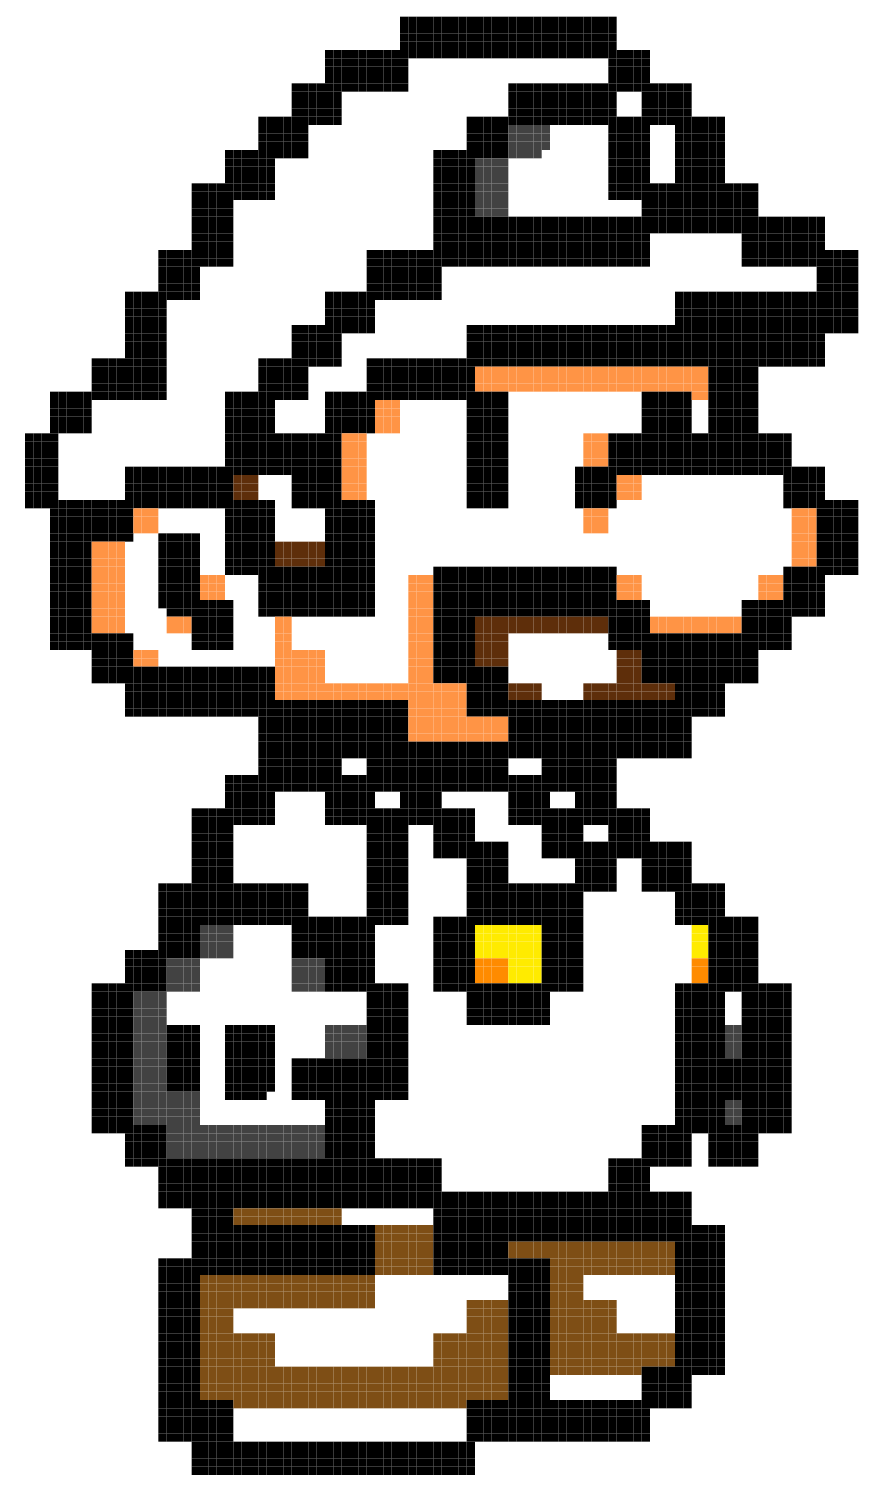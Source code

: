 digraph image {
table [shape=none,label=<<TABLE BORDER="0" CELLSPACING="0">
<TR>
<TD></TD>
<TD></TD>
<TD></TD>
<TD></TD>
<TD></TD>
<TD></TD>
<TD></TD>
<TD></TD>
<TD></TD>
<TD></TD>
<TD></TD>
<TD></TD>
<TD></TD>
<TD></TD>
<TD></TD>
<TD></TD>
<TD></TD>
<TD></TD>
<TD></TD>
<TD></TD>
<TD></TD>
<TD></TD>
<TD></TD>
<TD></TD>
<TD></TD>
<TD></TD>
<TD></TD>
<TD></TD>
<TD></TD>
<TD></TD>
<TD></TD>
<TD></TD>
<TD></TD>
<TD></TD>
<TD></TD>
<TD></TD>
<TD></TD>
<TD></TD>
<TD></TD>
<TD></TD>
<TD></TD>
<TD></TD>
<TD></TD>
<TD></TD>
<TD></TD>
<TD BGCOLOR="
#000000
"></TD>
<TD BGCOLOR="
#000000
"></TD>
<TD BGCOLOR="
#000000
"></TD>
<TD BGCOLOR="
#000000
"></TD>
<TD BGCOLOR="
#000000
"></TD>
<TD BGCOLOR="
#000000
"></TD>
<TD BGCOLOR="
#000000
"></TD>
<TD BGCOLOR="
#000000
"></TD>
<TD BGCOLOR="
#000000
"></TD>
<TD BGCOLOR="
#000000
"></TD>
<TD BGCOLOR="
#000000
"></TD>
<TD BGCOLOR="
#000000
"></TD>
<TD BGCOLOR="
#000000
"></TD>
<TD BGCOLOR="
#000000
"></TD>
<TD BGCOLOR="
#000000
"></TD>
<TD BGCOLOR="
#000000
"></TD>
<TD BGCOLOR="
#000000
"></TD>
<TD BGCOLOR="
#000000
"></TD>
<TD BGCOLOR="
#000000
"></TD>
<TD BGCOLOR="
#000000
"></TD>
<TD BGCOLOR="
#000000
"></TD>
<TD BGCOLOR="
#000000
"></TD>
<TD BGCOLOR="
#000000
"></TD>
<TD BGCOLOR="
#000000
"></TD>
<TD BGCOLOR="
#000000
"></TD>
<TD BGCOLOR="
#000000
"></TD>
<TD></TD>
<TD></TD>
<TD></TD>
<TD></TD>
<TD></TD>
<TD></TD>
<TD></TD>
<TD></TD>
<TD></TD>
<TD></TD>
<TD></TD>
<TD></TD>
<TD></TD>
<TD></TD>
<TD></TD>
<TD></TD>
<TD></TD>
<TD></TD>
<TD></TD>
<TD></TD>
<TD></TD>
<TD></TD>
<TD></TD>
<TD></TD>
<TD></TD>
<TD></TD>
<TD></TD>
<TD></TD>
<TD></TD>
</TR>
<TR>
<TD></TD>
<TD></TD>
<TD></TD>
<TD></TD>
<TD></TD>
<TD></TD>
<TD></TD>
<TD></TD>
<TD></TD>
<TD></TD>
<TD></TD>
<TD></TD>
<TD></TD>
<TD></TD>
<TD></TD>
<TD></TD>
<TD></TD>
<TD></TD>
<TD></TD>
<TD></TD>
<TD></TD>
<TD></TD>
<TD></TD>
<TD></TD>
<TD></TD>
<TD></TD>
<TD></TD>
<TD></TD>
<TD></TD>
<TD></TD>
<TD></TD>
<TD></TD>
<TD></TD>
<TD></TD>
<TD></TD>
<TD></TD>
<TD></TD>
<TD></TD>
<TD></TD>
<TD></TD>
<TD></TD>
<TD></TD>
<TD></TD>
<TD></TD>
<TD></TD>
<TD BGCOLOR="
#000000
"></TD>
<TD BGCOLOR="
#000000
"></TD>
<TD BGCOLOR="
#000000
"></TD>
<TD BGCOLOR="
#000000
"></TD>
<TD BGCOLOR="
#000000
"></TD>
<TD BGCOLOR="
#000000
"></TD>
<TD BGCOLOR="
#000000
"></TD>
<TD BGCOLOR="
#000000
"></TD>
<TD BGCOLOR="
#000000
"></TD>
<TD BGCOLOR="
#000000
"></TD>
<TD BGCOLOR="
#000000
"></TD>
<TD BGCOLOR="
#000000
"></TD>
<TD BGCOLOR="
#000000
"></TD>
<TD BGCOLOR="
#000000
"></TD>
<TD BGCOLOR="
#000000
"></TD>
<TD BGCOLOR="
#000000
"></TD>
<TD BGCOLOR="
#000000
"></TD>
<TD BGCOLOR="
#000000
"></TD>
<TD BGCOLOR="
#000000
"></TD>
<TD BGCOLOR="
#000000
"></TD>
<TD BGCOLOR="
#000000
"></TD>
<TD BGCOLOR="
#000000
"></TD>
<TD BGCOLOR="
#000000
"></TD>
<TD BGCOLOR="
#000000
"></TD>
<TD BGCOLOR="
#000000
"></TD>
<TD BGCOLOR="
#000000
"></TD>
<TD></TD>
<TD></TD>
<TD></TD>
<TD></TD>
<TD></TD>
<TD></TD>
<TD></TD>
<TD></TD>
<TD></TD>
<TD></TD>
<TD></TD>
<TD></TD>
<TD></TD>
<TD></TD>
<TD></TD>
<TD></TD>
<TD></TD>
<TD></TD>
<TD></TD>
<TD></TD>
<TD></TD>
<TD></TD>
<TD></TD>
<TD></TD>
<TD></TD>
<TD></TD>
<TD></TD>
<TD></TD>
<TD></TD>
</TR>
<TR>
<TD></TD>
<TD></TD>
<TD></TD>
<TD></TD>
<TD></TD>
<TD></TD>
<TD></TD>
<TD></TD>
<TD></TD>
<TD></TD>
<TD></TD>
<TD></TD>
<TD></TD>
<TD></TD>
<TD></TD>
<TD></TD>
<TD></TD>
<TD></TD>
<TD></TD>
<TD></TD>
<TD></TD>
<TD></TD>
<TD></TD>
<TD></TD>
<TD></TD>
<TD></TD>
<TD></TD>
<TD></TD>
<TD></TD>
<TD></TD>
<TD></TD>
<TD></TD>
<TD></TD>
<TD></TD>
<TD></TD>
<TD></TD>
<TD></TD>
<TD></TD>
<TD></TD>
<TD></TD>
<TD></TD>
<TD></TD>
<TD></TD>
<TD></TD>
<TD></TD>
<TD BGCOLOR="
#000000
"></TD>
<TD BGCOLOR="
#000000
"></TD>
<TD BGCOLOR="
#000000
"></TD>
<TD BGCOLOR="
#000000
"></TD>
<TD BGCOLOR="
#000000
"></TD>
<TD BGCOLOR="
#000000
"></TD>
<TD BGCOLOR="
#000000
"></TD>
<TD BGCOLOR="
#000000
"></TD>
<TD BGCOLOR="
#000000
"></TD>
<TD BGCOLOR="
#000000
"></TD>
<TD BGCOLOR="
#000000
"></TD>
<TD BGCOLOR="
#000000
"></TD>
<TD BGCOLOR="
#000000
"></TD>
<TD BGCOLOR="
#000000
"></TD>
<TD BGCOLOR="
#000000
"></TD>
<TD BGCOLOR="
#000000
"></TD>
<TD BGCOLOR="
#000000
"></TD>
<TD BGCOLOR="
#000000
"></TD>
<TD BGCOLOR="
#000000
"></TD>
<TD BGCOLOR="
#000000
"></TD>
<TD BGCOLOR="
#000000
"></TD>
<TD BGCOLOR="
#000000
"></TD>
<TD BGCOLOR="
#000000
"></TD>
<TD BGCOLOR="
#000000
"></TD>
<TD BGCOLOR="
#000000
"></TD>
<TD BGCOLOR="
#000000
"></TD>
<TD></TD>
<TD></TD>
<TD></TD>
<TD></TD>
<TD></TD>
<TD></TD>
<TD></TD>
<TD></TD>
<TD></TD>
<TD></TD>
<TD></TD>
<TD></TD>
<TD></TD>
<TD></TD>
<TD></TD>
<TD></TD>
<TD></TD>
<TD></TD>
<TD></TD>
<TD></TD>
<TD></TD>
<TD></TD>
<TD></TD>
<TD></TD>
<TD></TD>
<TD></TD>
<TD></TD>
<TD></TD>
<TD></TD>
</TR>
<TR>
<TD></TD>
<TD></TD>
<TD></TD>
<TD></TD>
<TD></TD>
<TD></TD>
<TD></TD>
<TD></TD>
<TD></TD>
<TD></TD>
<TD></TD>
<TD></TD>
<TD></TD>
<TD></TD>
<TD></TD>
<TD></TD>
<TD></TD>
<TD></TD>
<TD></TD>
<TD></TD>
<TD></TD>
<TD></TD>
<TD></TD>
<TD></TD>
<TD></TD>
<TD></TD>
<TD></TD>
<TD></TD>
<TD></TD>
<TD></TD>
<TD></TD>
<TD></TD>
<TD></TD>
<TD></TD>
<TD></TD>
<TD></TD>
<TD></TD>
<TD></TD>
<TD></TD>
<TD></TD>
<TD></TD>
<TD></TD>
<TD></TD>
<TD></TD>
<TD></TD>
<TD BGCOLOR="
#000000
"></TD>
<TD BGCOLOR="
#000000
"></TD>
<TD BGCOLOR="
#000000
"></TD>
<TD BGCOLOR="
#000000
"></TD>
<TD BGCOLOR="
#000000
"></TD>
<TD BGCOLOR="
#000000
"></TD>
<TD BGCOLOR="
#000000
"></TD>
<TD BGCOLOR="
#000000
"></TD>
<TD BGCOLOR="
#000000
"></TD>
<TD BGCOLOR="
#000000
"></TD>
<TD BGCOLOR="
#000000
"></TD>
<TD BGCOLOR="
#000000
"></TD>
<TD BGCOLOR="
#000000
"></TD>
<TD BGCOLOR="
#000000
"></TD>
<TD BGCOLOR="
#000000
"></TD>
<TD BGCOLOR="
#000000
"></TD>
<TD BGCOLOR="
#000000
"></TD>
<TD BGCOLOR="
#000000
"></TD>
<TD BGCOLOR="
#000000
"></TD>
<TD BGCOLOR="
#000000
"></TD>
<TD BGCOLOR="
#000000
"></TD>
<TD BGCOLOR="
#000000
"></TD>
<TD BGCOLOR="
#000000
"></TD>
<TD BGCOLOR="
#000000
"></TD>
<TD BGCOLOR="
#000000
"></TD>
<TD BGCOLOR="
#000000
"></TD>
<TD></TD>
<TD></TD>
<TD></TD>
<TD></TD>
<TD></TD>
<TD></TD>
<TD></TD>
<TD></TD>
<TD></TD>
<TD></TD>
<TD></TD>
<TD></TD>
<TD></TD>
<TD></TD>
<TD></TD>
<TD></TD>
<TD></TD>
<TD></TD>
<TD></TD>
<TD></TD>
<TD></TD>
<TD></TD>
<TD></TD>
<TD></TD>
<TD></TD>
<TD></TD>
<TD></TD>
<TD></TD>
<TD></TD>
</TR>
<TR>
<TD></TD>
<TD></TD>
<TD></TD>
<TD></TD>
<TD></TD>
<TD></TD>
<TD></TD>
<TD></TD>
<TD></TD>
<TD></TD>
<TD></TD>
<TD></TD>
<TD></TD>
<TD></TD>
<TD></TD>
<TD></TD>
<TD></TD>
<TD></TD>
<TD></TD>
<TD></TD>
<TD></TD>
<TD></TD>
<TD></TD>
<TD></TD>
<TD></TD>
<TD></TD>
<TD></TD>
<TD></TD>
<TD></TD>
<TD></TD>
<TD></TD>
<TD></TD>
<TD></TD>
<TD></TD>
<TD></TD>
<TD></TD>
<TD BGCOLOR="
#000000
"></TD>
<TD BGCOLOR="
#000000
"></TD>
<TD BGCOLOR="
#000000
"></TD>
<TD BGCOLOR="
#000000
"></TD>
<TD BGCOLOR="
#000000
"></TD>
<TD BGCOLOR="
#000000
"></TD>
<TD BGCOLOR="
#000000
"></TD>
<TD BGCOLOR="
#000000
"></TD>
<TD BGCOLOR="
#000000
"></TD>
<TD BGCOLOR="
#000000
"></TD>
<TD BGCOLOR="
#000000
"></TD>
<TD BGCOLOR="
#000000
"></TD>
<TD BGCOLOR="
#000000
"></TD>
<TD BGCOLOR="
#000000
"></TD>
<TD BGCOLOR="
#000000
"></TD>
<TD BGCOLOR="
#000000
"></TD>
<TD BGCOLOR="
#000000
"></TD>
<TD BGCOLOR="
#000000
"></TD>
<TD BGCOLOR="
#000000
"></TD>
<TD BGCOLOR="
#000000
"></TD>
<TD BGCOLOR="
#000000
"></TD>
<TD BGCOLOR="
#000000
"></TD>
<TD BGCOLOR="
#000000
"></TD>
<TD BGCOLOR="
#000000
"></TD>
<TD BGCOLOR="
#000000
"></TD>
<TD BGCOLOR="
#000000
"></TD>
<TD BGCOLOR="
#000000
"></TD>
<TD BGCOLOR="
#000000
"></TD>
<TD BGCOLOR="
#000000
"></TD>
<TD BGCOLOR="
#000000
"></TD>
<TD BGCOLOR="
#000000
"></TD>
<TD BGCOLOR="
#000000
"></TD>
<TD BGCOLOR="
#000000
"></TD>
<TD BGCOLOR="
#000000
"></TD>
<TD BGCOLOR="
#000000
"></TD>
<TD BGCOLOR="
#000000
"></TD>
<TD BGCOLOR="
#000000
"></TD>
<TD BGCOLOR="
#000000
"></TD>
<TD BGCOLOR="
#000000
"></TD>
<TD></TD>
<TD></TD>
<TD></TD>
<TD></TD>
<TD></TD>
<TD></TD>
<TD></TD>
<TD></TD>
<TD></TD>
<TD></TD>
<TD></TD>
<TD></TD>
<TD></TD>
<TD></TD>
<TD></TD>
<TD></TD>
<TD></TD>
<TD></TD>
<TD></TD>
<TD></TD>
<TD></TD>
<TD></TD>
<TD></TD>
<TD></TD>
<TD></TD>
</TR>
<TR>
<TD></TD>
<TD></TD>
<TD></TD>
<TD></TD>
<TD></TD>
<TD></TD>
<TD></TD>
<TD></TD>
<TD></TD>
<TD></TD>
<TD></TD>
<TD></TD>
<TD></TD>
<TD></TD>
<TD></TD>
<TD></TD>
<TD></TD>
<TD></TD>
<TD></TD>
<TD></TD>
<TD></TD>
<TD></TD>
<TD></TD>
<TD></TD>
<TD></TD>
<TD></TD>
<TD></TD>
<TD></TD>
<TD></TD>
<TD></TD>
<TD></TD>
<TD></TD>
<TD></TD>
<TD></TD>
<TD></TD>
<TD></TD>
<TD BGCOLOR="
#000000
"></TD>
<TD BGCOLOR="
#000000
"></TD>
<TD BGCOLOR="
#000000
"></TD>
<TD BGCOLOR="
#000000
"></TD>
<TD BGCOLOR="
#000000
"></TD>
<TD BGCOLOR="
#000000
"></TD>
<TD BGCOLOR="
#000000
"></TD>
<TD BGCOLOR="
#000000
"></TD>
<TD BGCOLOR="
#000000
"></TD>
<TD BGCOLOR="
#000000
"></TD>
<TD></TD>
<TD></TD>
<TD></TD>
<TD></TD>
<TD></TD>
<TD></TD>
<TD></TD>
<TD></TD>
<TD></TD>
<TD></TD>
<TD></TD>
<TD></TD>
<TD></TD>
<TD></TD>
<TD></TD>
<TD></TD>
<TD></TD>
<TD></TD>
<TD></TD>
<TD></TD>
<TD></TD>
<TD></TD>
<TD></TD>
<TD></TD>
<TD BGCOLOR="
#000000
"></TD>
<TD BGCOLOR="
#000000
"></TD>
<TD BGCOLOR="
#000000
"></TD>
<TD BGCOLOR="
#000000
"></TD>
<TD BGCOLOR="
#000000
"></TD>
<TD></TD>
<TD></TD>
<TD></TD>
<TD></TD>
<TD></TD>
<TD></TD>
<TD></TD>
<TD></TD>
<TD></TD>
<TD></TD>
<TD></TD>
<TD></TD>
<TD></TD>
<TD></TD>
<TD></TD>
<TD></TD>
<TD></TD>
<TD></TD>
<TD></TD>
<TD></TD>
<TD></TD>
<TD></TD>
<TD></TD>
<TD></TD>
<TD></TD>
</TR>
<TR>
<TD></TD>
<TD></TD>
<TD></TD>
<TD></TD>
<TD></TD>
<TD></TD>
<TD></TD>
<TD></TD>
<TD></TD>
<TD></TD>
<TD></TD>
<TD></TD>
<TD></TD>
<TD></TD>
<TD></TD>
<TD></TD>
<TD></TD>
<TD></TD>
<TD></TD>
<TD></TD>
<TD></TD>
<TD></TD>
<TD></TD>
<TD></TD>
<TD></TD>
<TD></TD>
<TD></TD>
<TD></TD>
<TD></TD>
<TD></TD>
<TD></TD>
<TD></TD>
<TD></TD>
<TD></TD>
<TD></TD>
<TD></TD>
<TD BGCOLOR="
#000000
"></TD>
<TD BGCOLOR="
#000000
"></TD>
<TD BGCOLOR="
#000000
"></TD>
<TD BGCOLOR="
#000000
"></TD>
<TD BGCOLOR="
#000000
"></TD>
<TD BGCOLOR="
#000000
"></TD>
<TD BGCOLOR="
#000000
"></TD>
<TD BGCOLOR="
#000000
"></TD>
<TD BGCOLOR="
#000000
"></TD>
<TD BGCOLOR="
#000000
"></TD>
<TD></TD>
<TD></TD>
<TD></TD>
<TD></TD>
<TD></TD>
<TD></TD>
<TD></TD>
<TD></TD>
<TD></TD>
<TD></TD>
<TD></TD>
<TD></TD>
<TD></TD>
<TD></TD>
<TD></TD>
<TD></TD>
<TD></TD>
<TD></TD>
<TD></TD>
<TD></TD>
<TD></TD>
<TD></TD>
<TD></TD>
<TD></TD>
<TD BGCOLOR="
#000000
"></TD>
<TD BGCOLOR="
#000000
"></TD>
<TD BGCOLOR="
#000000
"></TD>
<TD BGCOLOR="
#000000
"></TD>
<TD BGCOLOR="
#000000
"></TD>
<TD></TD>
<TD></TD>
<TD></TD>
<TD></TD>
<TD></TD>
<TD></TD>
<TD></TD>
<TD></TD>
<TD></TD>
<TD></TD>
<TD></TD>
<TD></TD>
<TD></TD>
<TD></TD>
<TD></TD>
<TD></TD>
<TD></TD>
<TD></TD>
<TD></TD>
<TD></TD>
<TD></TD>
<TD></TD>
<TD></TD>
<TD></TD>
<TD></TD>
</TR>
<TR>
<TD></TD>
<TD></TD>
<TD></TD>
<TD></TD>
<TD></TD>
<TD></TD>
<TD></TD>
<TD></TD>
<TD></TD>
<TD></TD>
<TD></TD>
<TD></TD>
<TD></TD>
<TD></TD>
<TD></TD>
<TD></TD>
<TD></TD>
<TD></TD>
<TD></TD>
<TD></TD>
<TD></TD>
<TD></TD>
<TD></TD>
<TD></TD>
<TD></TD>
<TD></TD>
<TD></TD>
<TD></TD>
<TD></TD>
<TD></TD>
<TD></TD>
<TD></TD>
<TD></TD>
<TD></TD>
<TD></TD>
<TD></TD>
<TD BGCOLOR="
#000000
"></TD>
<TD BGCOLOR="
#000000
"></TD>
<TD BGCOLOR="
#000000
"></TD>
<TD BGCOLOR="
#000000
"></TD>
<TD BGCOLOR="
#000000
"></TD>
<TD BGCOLOR="
#000000
"></TD>
<TD BGCOLOR="
#000000
"></TD>
<TD BGCOLOR="
#000000
"></TD>
<TD BGCOLOR="
#000000
"></TD>
<TD BGCOLOR="
#000000
"></TD>
<TD></TD>
<TD></TD>
<TD></TD>
<TD></TD>
<TD></TD>
<TD></TD>
<TD></TD>
<TD></TD>
<TD></TD>
<TD></TD>
<TD></TD>
<TD></TD>
<TD></TD>
<TD></TD>
<TD></TD>
<TD></TD>
<TD></TD>
<TD></TD>
<TD></TD>
<TD></TD>
<TD></TD>
<TD></TD>
<TD></TD>
<TD></TD>
<TD BGCOLOR="
#000000
"></TD>
<TD BGCOLOR="
#000000
"></TD>
<TD BGCOLOR="
#000000
"></TD>
<TD BGCOLOR="
#000000
"></TD>
<TD BGCOLOR="
#000000
"></TD>
<TD></TD>
<TD></TD>
<TD></TD>
<TD></TD>
<TD></TD>
<TD></TD>
<TD></TD>
<TD></TD>
<TD></TD>
<TD></TD>
<TD></TD>
<TD></TD>
<TD></TD>
<TD></TD>
<TD></TD>
<TD></TD>
<TD></TD>
<TD></TD>
<TD></TD>
<TD></TD>
<TD></TD>
<TD></TD>
<TD></TD>
<TD></TD>
<TD></TD>
</TR>
<TR>
<TD></TD>
<TD></TD>
<TD></TD>
<TD></TD>
<TD></TD>
<TD></TD>
<TD></TD>
<TD></TD>
<TD></TD>
<TD></TD>
<TD></TD>
<TD></TD>
<TD></TD>
<TD></TD>
<TD></TD>
<TD></TD>
<TD></TD>
<TD></TD>
<TD></TD>
<TD></TD>
<TD></TD>
<TD></TD>
<TD></TD>
<TD></TD>
<TD></TD>
<TD></TD>
<TD></TD>
<TD></TD>
<TD></TD>
<TD></TD>
<TD></TD>
<TD></TD>
<TD BGCOLOR="
#000000
"></TD>
<TD BGCOLOR="
#000000
"></TD>
<TD BGCOLOR="
#000000
"></TD>
<TD BGCOLOR="
#000000
"></TD>
<TD BGCOLOR="
#000000
"></TD>
<TD BGCOLOR="
#000000
"></TD>
<TD BGCOLOR="
#000000
"></TD>
<TD BGCOLOR="
#000000
"></TD>
<TD BGCOLOR="
#000000
"></TD>
<TD BGCOLOR="
#000000
"></TD>
<TD BGCOLOR="
#000000
"></TD>
<TD BGCOLOR="
#000000
"></TD>
<TD BGCOLOR="
#000000
"></TD>
<TD BGCOLOR="
#000000
"></TD>
<TD></TD>
<TD></TD>
<TD></TD>
<TD></TD>
<TD></TD>
<TD></TD>
<TD></TD>
<TD></TD>
<TD></TD>
<TD></TD>
<TD></TD>
<TD></TD>
<TD BGCOLOR="
#000000
"></TD>
<TD BGCOLOR="
#000000
"></TD>
<TD BGCOLOR="
#000000
"></TD>
<TD BGCOLOR="
#000000
"></TD>
<TD BGCOLOR="
#000000
"></TD>
<TD BGCOLOR="
#000000
"></TD>
<TD BGCOLOR="
#000000
"></TD>
<TD BGCOLOR="
#000000
"></TD>
<TD BGCOLOR="
#000000
"></TD>
<TD BGCOLOR="
#000000
"></TD>
<TD BGCOLOR="
#000000
"></TD>
<TD BGCOLOR="
#000000
"></TD>
<TD BGCOLOR="
#000000
"></TD>
<TD BGCOLOR="
#000000
"></TD>
<TD BGCOLOR="
#000000
"></TD>
<TD BGCOLOR="
#000000
"></TD>
<TD BGCOLOR="
#000000
"></TD>
<TD BGCOLOR="
#000000
"></TD>
<TD BGCOLOR="
#000000
"></TD>
<TD BGCOLOR="
#000000
"></TD>
<TD BGCOLOR="
#000000
"></TD>
<TD BGCOLOR="
#000000
"></TD>
<TD></TD>
<TD></TD>
<TD></TD>
<TD></TD>
<TD></TD>
<TD></TD>
<TD></TD>
<TD></TD>
<TD></TD>
<TD></TD>
<TD></TD>
<TD></TD>
<TD></TD>
<TD></TD>
<TD></TD>
<TD></TD>
<TD></TD>
<TD></TD>
<TD></TD>
<TD></TD>
</TR>
<TR>
<TD></TD>
<TD></TD>
<TD></TD>
<TD></TD>
<TD></TD>
<TD></TD>
<TD></TD>
<TD></TD>
<TD></TD>
<TD></TD>
<TD></TD>
<TD></TD>
<TD></TD>
<TD></TD>
<TD></TD>
<TD></TD>
<TD></TD>
<TD></TD>
<TD></TD>
<TD></TD>
<TD></TD>
<TD></TD>
<TD></TD>
<TD></TD>
<TD></TD>
<TD></TD>
<TD></TD>
<TD></TD>
<TD></TD>
<TD></TD>
<TD></TD>
<TD></TD>
<TD BGCOLOR="
#000000
"></TD>
<TD BGCOLOR="
#000000
"></TD>
<TD BGCOLOR="
#000000
"></TD>
<TD BGCOLOR="
#000000
"></TD>
<TD BGCOLOR="
#000000
"></TD>
<TD BGCOLOR="
#000000
"></TD>
<TD></TD>
<TD></TD>
<TD></TD>
<TD></TD>
<TD></TD>
<TD></TD>
<TD></TD>
<TD></TD>
<TD></TD>
<TD></TD>
<TD></TD>
<TD></TD>
<TD></TD>
<TD></TD>
<TD></TD>
<TD></TD>
<TD></TD>
<TD></TD>
<TD></TD>
<TD></TD>
<TD BGCOLOR="
#000000
"></TD>
<TD BGCOLOR="
#000000
"></TD>
<TD BGCOLOR="
#000000
"></TD>
<TD BGCOLOR="
#000000
"></TD>
<TD BGCOLOR="
#000000
"></TD>
<TD BGCOLOR="
#000000
"></TD>
<TD BGCOLOR="
#000000
"></TD>
<TD BGCOLOR="
#000000
"></TD>
<TD BGCOLOR="
#000000
"></TD>
<TD BGCOLOR="
#000000
"></TD>
<TD BGCOLOR="
#000000
"></TD>
<TD BGCOLOR="
#000000
"></TD>
<TD BGCOLOR="
#000000
"></TD>
<TD></TD>
<TD></TD>
<TD></TD>
<TD BGCOLOR="
#000000
"></TD>
<TD BGCOLOR="
#000000
"></TD>
<TD BGCOLOR="
#000000
"></TD>
<TD BGCOLOR="
#000000
"></TD>
<TD BGCOLOR="
#000000
"></TD>
<TD BGCOLOR="
#000000
"></TD>
<TD></TD>
<TD></TD>
<TD></TD>
<TD></TD>
<TD></TD>
<TD></TD>
<TD></TD>
<TD></TD>
<TD></TD>
<TD></TD>
<TD></TD>
<TD></TD>
<TD></TD>
<TD></TD>
<TD></TD>
<TD></TD>
<TD></TD>
<TD></TD>
<TD></TD>
<TD></TD>
</TR>
<TR>
<TD></TD>
<TD></TD>
<TD></TD>
<TD></TD>
<TD></TD>
<TD></TD>
<TD></TD>
<TD></TD>
<TD></TD>
<TD></TD>
<TD></TD>
<TD></TD>
<TD></TD>
<TD></TD>
<TD></TD>
<TD></TD>
<TD></TD>
<TD></TD>
<TD></TD>
<TD></TD>
<TD></TD>
<TD></TD>
<TD></TD>
<TD></TD>
<TD></TD>
<TD></TD>
<TD></TD>
<TD></TD>
<TD></TD>
<TD></TD>
<TD></TD>
<TD></TD>
<TD BGCOLOR="
#000000
"></TD>
<TD BGCOLOR="
#000000
"></TD>
<TD BGCOLOR="
#000000
"></TD>
<TD BGCOLOR="
#000000
"></TD>
<TD BGCOLOR="
#000000
"></TD>
<TD BGCOLOR="
#000000
"></TD>
<TD></TD>
<TD></TD>
<TD></TD>
<TD></TD>
<TD></TD>
<TD></TD>
<TD></TD>
<TD></TD>
<TD></TD>
<TD></TD>
<TD></TD>
<TD></TD>
<TD></TD>
<TD></TD>
<TD></TD>
<TD></TD>
<TD></TD>
<TD></TD>
<TD></TD>
<TD></TD>
<TD BGCOLOR="
#000000
"></TD>
<TD BGCOLOR="
#000000
"></TD>
<TD BGCOLOR="
#000000
"></TD>
<TD BGCOLOR="
#000000
"></TD>
<TD BGCOLOR="
#000000
"></TD>
<TD BGCOLOR="
#000000
"></TD>
<TD BGCOLOR="
#000000
"></TD>
<TD BGCOLOR="
#000000
"></TD>
<TD BGCOLOR="
#000000
"></TD>
<TD BGCOLOR="
#000000
"></TD>
<TD BGCOLOR="
#000000
"></TD>
<TD BGCOLOR="
#000000
"></TD>
<TD BGCOLOR="
#000000
"></TD>
<TD></TD>
<TD></TD>
<TD></TD>
<TD BGCOLOR="
#000000
"></TD>
<TD BGCOLOR="
#000000
"></TD>
<TD BGCOLOR="
#000000
"></TD>
<TD BGCOLOR="
#000000
"></TD>
<TD BGCOLOR="
#000000
"></TD>
<TD BGCOLOR="
#000000
"></TD>
<TD></TD>
<TD></TD>
<TD></TD>
<TD></TD>
<TD></TD>
<TD></TD>
<TD></TD>
<TD></TD>
<TD></TD>
<TD></TD>
<TD></TD>
<TD></TD>
<TD></TD>
<TD></TD>
<TD></TD>
<TD></TD>
<TD></TD>
<TD></TD>
<TD></TD>
<TD></TD>
</TR>
<TR>
<TD></TD>
<TD></TD>
<TD></TD>
<TD></TD>
<TD></TD>
<TD></TD>
<TD></TD>
<TD></TD>
<TD></TD>
<TD></TD>
<TD></TD>
<TD></TD>
<TD></TD>
<TD></TD>
<TD></TD>
<TD></TD>
<TD></TD>
<TD></TD>
<TD></TD>
<TD></TD>
<TD></TD>
<TD></TD>
<TD></TD>
<TD></TD>
<TD></TD>
<TD></TD>
<TD></TD>
<TD></TD>
<TD></TD>
<TD></TD>
<TD></TD>
<TD></TD>
<TD BGCOLOR="
#000000
"></TD>
<TD BGCOLOR="
#000000
"></TD>
<TD BGCOLOR="
#000000
"></TD>
<TD BGCOLOR="
#000000
"></TD>
<TD BGCOLOR="
#000000
"></TD>
<TD BGCOLOR="
#000000
"></TD>
<TD></TD>
<TD></TD>
<TD></TD>
<TD></TD>
<TD></TD>
<TD></TD>
<TD></TD>
<TD></TD>
<TD></TD>
<TD></TD>
<TD></TD>
<TD></TD>
<TD></TD>
<TD></TD>
<TD></TD>
<TD></TD>
<TD></TD>
<TD></TD>
<TD></TD>
<TD></TD>
<TD BGCOLOR="
#000000
"></TD>
<TD BGCOLOR="
#000000
"></TD>
<TD BGCOLOR="
#000000
"></TD>
<TD BGCOLOR="
#000000
"></TD>
<TD BGCOLOR="
#000000
"></TD>
<TD BGCOLOR="
#000000
"></TD>
<TD BGCOLOR="
#000000
"></TD>
<TD BGCOLOR="
#000000
"></TD>
<TD BGCOLOR="
#000000
"></TD>
<TD BGCOLOR="
#000000
"></TD>
<TD BGCOLOR="
#000000
"></TD>
<TD BGCOLOR="
#000000
"></TD>
<TD BGCOLOR="
#000000
"></TD>
<TD></TD>
<TD></TD>
<TD></TD>
<TD BGCOLOR="
#000000
"></TD>
<TD BGCOLOR="
#000000
"></TD>
<TD BGCOLOR="
#000000
"></TD>
<TD BGCOLOR="
#000000
"></TD>
<TD BGCOLOR="
#000000
"></TD>
<TD BGCOLOR="
#000000
"></TD>
<TD></TD>
<TD></TD>
<TD></TD>
<TD></TD>
<TD></TD>
<TD></TD>
<TD></TD>
<TD></TD>
<TD></TD>
<TD></TD>
<TD></TD>
<TD></TD>
<TD></TD>
<TD></TD>
<TD></TD>
<TD></TD>
<TD></TD>
<TD></TD>
<TD></TD>
<TD></TD>
</TR>
<TR>
<TD></TD>
<TD></TD>
<TD></TD>
<TD></TD>
<TD></TD>
<TD></TD>
<TD></TD>
<TD></TD>
<TD></TD>
<TD></TD>
<TD></TD>
<TD></TD>
<TD></TD>
<TD></TD>
<TD></TD>
<TD></TD>
<TD></TD>
<TD></TD>
<TD></TD>
<TD></TD>
<TD></TD>
<TD></TD>
<TD></TD>
<TD></TD>
<TD></TD>
<TD></TD>
<TD></TD>
<TD></TD>
<TD BGCOLOR="
#000000
"></TD>
<TD BGCOLOR="
#000000
"></TD>
<TD BGCOLOR="
#000000
"></TD>
<TD BGCOLOR="
#000000
"></TD>
<TD BGCOLOR="
#000000
"></TD>
<TD BGCOLOR="
#000000
"></TD>
<TD BGCOLOR="
#000000
"></TD>
<TD BGCOLOR="
#000000
"></TD>
<TD BGCOLOR="
#000000
"></TD>
<TD BGCOLOR="
#000000
"></TD>
<TD></TD>
<TD></TD>
<TD></TD>
<TD></TD>
<TD></TD>
<TD></TD>
<TD></TD>
<TD></TD>
<TD></TD>
<TD></TD>
<TD></TD>
<TD></TD>
<TD></TD>
<TD></TD>
<TD></TD>
<TD BGCOLOR="
#000000
"></TD>
<TD BGCOLOR="
#000000
"></TD>
<TD BGCOLOR="
#000000
"></TD>
<TD BGCOLOR="
#000000
"></TD>
<TD BGCOLOR="
#000000
"></TD>
<TD BGCOLOR="
#000000
"></TD>
<TD BGCOLOR="
#000000
"></TD>
<TD BGCOLOR="
#000000
"></TD>
<TD BGCOLOR="
#000000
"></TD>
<TD BGCOLOR="
#000000
"></TD>
<TD BGCOLOR="
#000000
"></TD>
<TD BGCOLOR="
#000000
"></TD>
<TD BGCOLOR="
#000000
"></TD>
<TD BGCOLOR="
#000000
"></TD>
<TD BGCOLOR="
#000000
"></TD>
<TD BGCOLOR="
#000000
"></TD>
<TD BGCOLOR="
#000000
"></TD>
<TD BGCOLOR="
#000000
"></TD>
<TD BGCOLOR="
#000000
"></TD>
<TD BGCOLOR="
#000000
"></TD>
<TD BGCOLOR="
#000000
"></TD>
<TD BGCOLOR="
#000000
"></TD>
<TD BGCOLOR="
#000000
"></TD>
<TD BGCOLOR="
#000000
"></TD>
<TD BGCOLOR="
#000000
"></TD>
<TD BGCOLOR="
#000000
"></TD>
<TD BGCOLOR="
#000000
"></TD>
<TD BGCOLOR="
#000000
"></TD>
<TD BGCOLOR="
#000000
"></TD>
<TD BGCOLOR="
#000000
"></TD>
<TD BGCOLOR="
#000000
"></TD>
<TD></TD>
<TD></TD>
<TD></TD>
<TD></TD>
<TD></TD>
<TD></TD>
<TD></TD>
<TD></TD>
<TD></TD>
<TD></TD>
<TD></TD>
<TD></TD>
<TD></TD>
<TD></TD>
<TD></TD>
<TD></TD>
</TR>
<TR>
<TD></TD>
<TD></TD>
<TD></TD>
<TD></TD>
<TD></TD>
<TD></TD>
<TD></TD>
<TD></TD>
<TD></TD>
<TD></TD>
<TD></TD>
<TD></TD>
<TD></TD>
<TD></TD>
<TD></TD>
<TD></TD>
<TD></TD>
<TD></TD>
<TD></TD>
<TD></TD>
<TD></TD>
<TD></TD>
<TD></TD>
<TD></TD>
<TD></TD>
<TD></TD>
<TD></TD>
<TD></TD>
<TD BGCOLOR="
#000000
"></TD>
<TD BGCOLOR="
#000000
"></TD>
<TD BGCOLOR="
#000000
"></TD>
<TD BGCOLOR="
#000000
"></TD>
<TD BGCOLOR="
#000000
"></TD>
<TD BGCOLOR="
#000000
"></TD>
<TD></TD>
<TD></TD>
<TD></TD>
<TD></TD>
<TD></TD>
<TD></TD>
<TD></TD>
<TD></TD>
<TD></TD>
<TD></TD>
<TD></TD>
<TD></TD>
<TD></TD>
<TD></TD>
<TD></TD>
<TD></TD>
<TD></TD>
<TD></TD>
<TD></TD>
<TD BGCOLOR="
#000000
"></TD>
<TD BGCOLOR="
#000000
"></TD>
<TD BGCOLOR="
#000000
"></TD>
<TD BGCOLOR="
#000000
"></TD>
<TD BGCOLOR="
#000000
"></TD>
<TD BGCOLOR="
#424242
"></TD>
<TD BGCOLOR="
#424242
"></TD>
<TD BGCOLOR="
#424242
"></TD>
<TD BGCOLOR="
#424242
"></TD>
<TD BGCOLOR="
#424242
"></TD>
<TD></TD>
<TD></TD>
<TD></TD>
<TD></TD>
<TD></TD>
<TD></TD>
<TD></TD>
<TD BGCOLOR="
#000000
"></TD>
<TD BGCOLOR="
#000000
"></TD>
<TD BGCOLOR="
#000000
"></TD>
<TD BGCOLOR="
#000000
"></TD>
<TD BGCOLOR="
#000000
"></TD>
<TD></TD>
<TD></TD>
<TD></TD>
<TD BGCOLOR="
#000000
"></TD>
<TD BGCOLOR="
#000000
"></TD>
<TD BGCOLOR="
#000000
"></TD>
<TD BGCOLOR="
#000000
"></TD>
<TD BGCOLOR="
#000000
"></TD>
<TD BGCOLOR="
#000000
"></TD>
<TD></TD>
<TD></TD>
<TD></TD>
<TD></TD>
<TD></TD>
<TD></TD>
<TD></TD>
<TD></TD>
<TD></TD>
<TD></TD>
<TD></TD>
<TD></TD>
<TD></TD>
<TD></TD>
<TD></TD>
<TD></TD>
</TR>
<TR>
<TD></TD>
<TD></TD>
<TD></TD>
<TD></TD>
<TD></TD>
<TD></TD>
<TD></TD>
<TD></TD>
<TD></TD>
<TD></TD>
<TD></TD>
<TD></TD>
<TD></TD>
<TD></TD>
<TD></TD>
<TD></TD>
<TD></TD>
<TD></TD>
<TD></TD>
<TD></TD>
<TD></TD>
<TD></TD>
<TD></TD>
<TD></TD>
<TD></TD>
<TD></TD>
<TD></TD>
<TD></TD>
<TD BGCOLOR="
#000000
"></TD>
<TD BGCOLOR="
#000000
"></TD>
<TD BGCOLOR="
#000000
"></TD>
<TD BGCOLOR="
#000000
"></TD>
<TD BGCOLOR="
#000000
"></TD>
<TD BGCOLOR="
#000000
"></TD>
<TD></TD>
<TD></TD>
<TD></TD>
<TD></TD>
<TD></TD>
<TD></TD>
<TD></TD>
<TD></TD>
<TD></TD>
<TD></TD>
<TD></TD>
<TD></TD>
<TD></TD>
<TD></TD>
<TD></TD>
<TD></TD>
<TD></TD>
<TD></TD>
<TD></TD>
<TD BGCOLOR="
#000000
"></TD>
<TD BGCOLOR="
#000000
"></TD>
<TD BGCOLOR="
#000000
"></TD>
<TD BGCOLOR="
#000000
"></TD>
<TD BGCOLOR="
#000000
"></TD>
<TD BGCOLOR="
#424242
"></TD>
<TD BGCOLOR="
#424242
"></TD>
<TD BGCOLOR="
#424242
"></TD>
<TD BGCOLOR="
#424242
"></TD>
<TD BGCOLOR="
#424242
"></TD>
<TD></TD>
<TD></TD>
<TD></TD>
<TD></TD>
<TD></TD>
<TD></TD>
<TD></TD>
<TD BGCOLOR="
#000000
"></TD>
<TD BGCOLOR="
#000000
"></TD>
<TD BGCOLOR="
#000000
"></TD>
<TD BGCOLOR="
#000000
"></TD>
<TD BGCOLOR="
#000000
"></TD>
<TD></TD>
<TD></TD>
<TD></TD>
<TD BGCOLOR="
#000000
"></TD>
<TD BGCOLOR="
#000000
"></TD>
<TD BGCOLOR="
#000000
"></TD>
<TD BGCOLOR="
#000000
"></TD>
<TD BGCOLOR="
#000000
"></TD>
<TD BGCOLOR="
#000000
"></TD>
<TD></TD>
<TD></TD>
<TD></TD>
<TD></TD>
<TD></TD>
<TD></TD>
<TD></TD>
<TD></TD>
<TD></TD>
<TD></TD>
<TD></TD>
<TD></TD>
<TD></TD>
<TD></TD>
<TD></TD>
<TD></TD>
</TR>
<TR>
<TD></TD>
<TD></TD>
<TD></TD>
<TD></TD>
<TD></TD>
<TD></TD>
<TD></TD>
<TD></TD>
<TD></TD>
<TD></TD>
<TD></TD>
<TD></TD>
<TD></TD>
<TD></TD>
<TD></TD>
<TD></TD>
<TD></TD>
<TD></TD>
<TD></TD>
<TD></TD>
<TD></TD>
<TD></TD>
<TD></TD>
<TD></TD>
<TD></TD>
<TD></TD>
<TD></TD>
<TD></TD>
<TD BGCOLOR="
#000000
"></TD>
<TD BGCOLOR="
#000000
"></TD>
<TD BGCOLOR="
#000000
"></TD>
<TD BGCOLOR="
#000000
"></TD>
<TD BGCOLOR="
#000000
"></TD>
<TD BGCOLOR="
#000000
"></TD>
<TD></TD>
<TD></TD>
<TD></TD>
<TD></TD>
<TD></TD>
<TD></TD>
<TD></TD>
<TD></TD>
<TD></TD>
<TD></TD>
<TD></TD>
<TD></TD>
<TD></TD>
<TD></TD>
<TD></TD>
<TD></TD>
<TD></TD>
<TD></TD>
<TD></TD>
<TD BGCOLOR="
#000000
"></TD>
<TD BGCOLOR="
#000000
"></TD>
<TD BGCOLOR="
#000000
"></TD>
<TD BGCOLOR="
#000000
"></TD>
<TD BGCOLOR="
#000000
"></TD>
<TD BGCOLOR="
#424242
"></TD>
<TD BGCOLOR="
#424242
"></TD>
<TD BGCOLOR="
#424242
"></TD>
<TD BGCOLOR="
#424242
"></TD>
<TD BGCOLOR="
#424242
"></TD>
<TD></TD>
<TD></TD>
<TD></TD>
<TD></TD>
<TD></TD>
<TD></TD>
<TD></TD>
<TD BGCOLOR="
#000000
"></TD>
<TD BGCOLOR="
#000000
"></TD>
<TD BGCOLOR="
#000000
"></TD>
<TD BGCOLOR="
#000000
"></TD>
<TD BGCOLOR="
#000000
"></TD>
<TD></TD>
<TD></TD>
<TD></TD>
<TD BGCOLOR="
#000000
"></TD>
<TD BGCOLOR="
#000000
"></TD>
<TD BGCOLOR="
#000000
"></TD>
<TD BGCOLOR="
#000000
"></TD>
<TD BGCOLOR="
#000000
"></TD>
<TD BGCOLOR="
#000000
"></TD>
<TD></TD>
<TD></TD>
<TD></TD>
<TD></TD>
<TD></TD>
<TD></TD>
<TD></TD>
<TD></TD>
<TD></TD>
<TD></TD>
<TD></TD>
<TD></TD>
<TD></TD>
<TD></TD>
<TD></TD>
<TD></TD>
</TR>
<TR>
<TD></TD>
<TD></TD>
<TD></TD>
<TD></TD>
<TD></TD>
<TD></TD>
<TD></TD>
<TD></TD>
<TD></TD>
<TD></TD>
<TD></TD>
<TD></TD>
<TD></TD>
<TD></TD>
<TD></TD>
<TD></TD>
<TD></TD>
<TD></TD>
<TD></TD>
<TD></TD>
<TD></TD>
<TD></TD>
<TD></TD>
<TD></TD>
<TD BGCOLOR="
#000000
"></TD>
<TD BGCOLOR="
#000000
"></TD>
<TD BGCOLOR="
#000000
"></TD>
<TD BGCOLOR="
#000000
"></TD>
<TD BGCOLOR="
#000000
"></TD>
<TD BGCOLOR="
#000000
"></TD>
<TD BGCOLOR="
#000000
"></TD>
<TD BGCOLOR="
#000000
"></TD>
<TD BGCOLOR="
#000000
"></TD>
<TD BGCOLOR="
#000000
"></TD>
<TD></TD>
<TD></TD>
<TD></TD>
<TD></TD>
<TD></TD>
<TD></TD>
<TD></TD>
<TD></TD>
<TD></TD>
<TD></TD>
<TD></TD>
<TD></TD>
<TD></TD>
<TD></TD>
<TD></TD>
<TD BGCOLOR="
#000000
"></TD>
<TD BGCOLOR="
#000000
"></TD>
<TD BGCOLOR="
#000000
"></TD>
<TD BGCOLOR="
#000000
"></TD>
<TD BGCOLOR="
#000000
"></TD>
<TD BGCOLOR="
#000000
"></TD>
<TD BGCOLOR="
#000000
"></TD>
<TD BGCOLOR="
#000000
"></TD>
<TD BGCOLOR="
#000000
"></TD>
<TD BGCOLOR="
#424242
"></TD>
<TD BGCOLOR="
#424242
"></TD>
<TD BGCOLOR="
#424242
"></TD>
<TD BGCOLOR="
#424242
"></TD>
<TD></TD>
<TD></TD>
<TD></TD>
<TD></TD>
<TD></TD>
<TD></TD>
<TD></TD>
<TD></TD>
<TD BGCOLOR="
#000000
"></TD>
<TD BGCOLOR="
#000000
"></TD>
<TD BGCOLOR="
#000000
"></TD>
<TD BGCOLOR="
#000000
"></TD>
<TD BGCOLOR="
#000000
"></TD>
<TD></TD>
<TD></TD>
<TD></TD>
<TD BGCOLOR="
#000000
"></TD>
<TD BGCOLOR="
#000000
"></TD>
<TD BGCOLOR="
#000000
"></TD>
<TD BGCOLOR="
#000000
"></TD>
<TD BGCOLOR="
#000000
"></TD>
<TD BGCOLOR="
#000000
"></TD>
<TD></TD>
<TD></TD>
<TD></TD>
<TD></TD>
<TD></TD>
<TD></TD>
<TD></TD>
<TD></TD>
<TD></TD>
<TD></TD>
<TD></TD>
<TD></TD>
<TD></TD>
<TD></TD>
<TD></TD>
<TD></TD>
</TR>
<TR>
<TD></TD>
<TD></TD>
<TD></TD>
<TD></TD>
<TD></TD>
<TD></TD>
<TD></TD>
<TD></TD>
<TD></TD>
<TD></TD>
<TD></TD>
<TD></TD>
<TD></TD>
<TD></TD>
<TD></TD>
<TD></TD>
<TD></TD>
<TD></TD>
<TD></TD>
<TD></TD>
<TD></TD>
<TD></TD>
<TD></TD>
<TD></TD>
<TD BGCOLOR="
#000000
"></TD>
<TD BGCOLOR="
#000000
"></TD>
<TD BGCOLOR="
#000000
"></TD>
<TD BGCOLOR="
#000000
"></TD>
<TD BGCOLOR="
#000000
"></TD>
<TD BGCOLOR="
#000000
"></TD>
<TD></TD>
<TD></TD>
<TD></TD>
<TD></TD>
<TD></TD>
<TD></TD>
<TD></TD>
<TD></TD>
<TD></TD>
<TD></TD>
<TD></TD>
<TD></TD>
<TD></TD>
<TD></TD>
<TD></TD>
<TD></TD>
<TD></TD>
<TD></TD>
<TD></TD>
<TD BGCOLOR="
#000000
"></TD>
<TD BGCOLOR="
#000000
"></TD>
<TD BGCOLOR="
#000000
"></TD>
<TD BGCOLOR="
#000000
"></TD>
<TD BGCOLOR="
#000000
"></TD>
<TD BGCOLOR="
#424242
"></TD>
<TD BGCOLOR="
#424242
"></TD>
<TD BGCOLOR="
#424242
"></TD>
<TD BGCOLOR="
#424242
"></TD>
<TD></TD>
<TD></TD>
<TD></TD>
<TD></TD>
<TD></TD>
<TD></TD>
<TD></TD>
<TD></TD>
<TD></TD>
<TD></TD>
<TD></TD>
<TD></TD>
<TD BGCOLOR="
#000000
"></TD>
<TD BGCOLOR="
#000000
"></TD>
<TD BGCOLOR="
#000000
"></TD>
<TD BGCOLOR="
#000000
"></TD>
<TD BGCOLOR="
#000000
"></TD>
<TD></TD>
<TD></TD>
<TD></TD>
<TD BGCOLOR="
#000000
"></TD>
<TD BGCOLOR="
#000000
"></TD>
<TD BGCOLOR="
#000000
"></TD>
<TD BGCOLOR="
#000000
"></TD>
<TD BGCOLOR="
#000000
"></TD>
<TD BGCOLOR="
#000000
"></TD>
<TD></TD>
<TD></TD>
<TD></TD>
<TD></TD>
<TD></TD>
<TD></TD>
<TD></TD>
<TD></TD>
<TD></TD>
<TD></TD>
<TD></TD>
<TD></TD>
<TD></TD>
<TD></TD>
<TD></TD>
<TD></TD>
</TR>
<TR>
<TD></TD>
<TD></TD>
<TD></TD>
<TD></TD>
<TD></TD>
<TD></TD>
<TD></TD>
<TD></TD>
<TD></TD>
<TD></TD>
<TD></TD>
<TD></TD>
<TD></TD>
<TD></TD>
<TD></TD>
<TD></TD>
<TD></TD>
<TD></TD>
<TD></TD>
<TD></TD>
<TD></TD>
<TD></TD>
<TD></TD>
<TD></TD>
<TD BGCOLOR="
#000000
"></TD>
<TD BGCOLOR="
#000000
"></TD>
<TD BGCOLOR="
#000000
"></TD>
<TD BGCOLOR="
#000000
"></TD>
<TD BGCOLOR="
#000000
"></TD>
<TD BGCOLOR="
#000000
"></TD>
<TD></TD>
<TD></TD>
<TD></TD>
<TD></TD>
<TD></TD>
<TD></TD>
<TD></TD>
<TD></TD>
<TD></TD>
<TD></TD>
<TD></TD>
<TD></TD>
<TD></TD>
<TD></TD>
<TD></TD>
<TD></TD>
<TD></TD>
<TD></TD>
<TD></TD>
<TD BGCOLOR="
#000000
"></TD>
<TD BGCOLOR="
#000000
"></TD>
<TD BGCOLOR="
#000000
"></TD>
<TD BGCOLOR="
#000000
"></TD>
<TD BGCOLOR="
#000000
"></TD>
<TD BGCOLOR="
#424242
"></TD>
<TD BGCOLOR="
#424242
"></TD>
<TD BGCOLOR="
#424242
"></TD>
<TD BGCOLOR="
#424242
"></TD>
<TD></TD>
<TD></TD>
<TD></TD>
<TD></TD>
<TD></TD>
<TD></TD>
<TD></TD>
<TD></TD>
<TD></TD>
<TD></TD>
<TD></TD>
<TD></TD>
<TD BGCOLOR="
#000000
"></TD>
<TD BGCOLOR="
#000000
"></TD>
<TD BGCOLOR="
#000000
"></TD>
<TD BGCOLOR="
#000000
"></TD>
<TD BGCOLOR="
#000000
"></TD>
<TD></TD>
<TD></TD>
<TD></TD>
<TD BGCOLOR="
#000000
"></TD>
<TD BGCOLOR="
#000000
"></TD>
<TD BGCOLOR="
#000000
"></TD>
<TD BGCOLOR="
#000000
"></TD>
<TD BGCOLOR="
#000000
"></TD>
<TD BGCOLOR="
#000000
"></TD>
<TD></TD>
<TD></TD>
<TD></TD>
<TD></TD>
<TD></TD>
<TD></TD>
<TD></TD>
<TD></TD>
<TD></TD>
<TD></TD>
<TD></TD>
<TD></TD>
<TD></TD>
<TD></TD>
<TD></TD>
<TD></TD>
</TR>
<TR>
<TD></TD>
<TD></TD>
<TD></TD>
<TD></TD>
<TD></TD>
<TD></TD>
<TD></TD>
<TD></TD>
<TD></TD>
<TD></TD>
<TD></TD>
<TD></TD>
<TD></TD>
<TD></TD>
<TD></TD>
<TD></TD>
<TD></TD>
<TD></TD>
<TD></TD>
<TD></TD>
<TD></TD>
<TD></TD>
<TD></TD>
<TD></TD>
<TD BGCOLOR="
#000000
"></TD>
<TD BGCOLOR="
#000000
"></TD>
<TD BGCOLOR="
#000000
"></TD>
<TD BGCOLOR="
#000000
"></TD>
<TD BGCOLOR="
#000000
"></TD>
<TD BGCOLOR="
#000000
"></TD>
<TD></TD>
<TD></TD>
<TD></TD>
<TD></TD>
<TD></TD>
<TD></TD>
<TD></TD>
<TD></TD>
<TD></TD>
<TD></TD>
<TD></TD>
<TD></TD>
<TD></TD>
<TD></TD>
<TD></TD>
<TD></TD>
<TD></TD>
<TD></TD>
<TD></TD>
<TD BGCOLOR="
#000000
"></TD>
<TD BGCOLOR="
#000000
"></TD>
<TD BGCOLOR="
#000000
"></TD>
<TD BGCOLOR="
#000000
"></TD>
<TD BGCOLOR="
#000000
"></TD>
<TD BGCOLOR="
#424242
"></TD>
<TD BGCOLOR="
#424242
"></TD>
<TD BGCOLOR="
#424242
"></TD>
<TD BGCOLOR="
#424242
"></TD>
<TD></TD>
<TD></TD>
<TD></TD>
<TD></TD>
<TD></TD>
<TD></TD>
<TD></TD>
<TD></TD>
<TD></TD>
<TD></TD>
<TD></TD>
<TD></TD>
<TD BGCOLOR="
#000000
"></TD>
<TD BGCOLOR="
#000000
"></TD>
<TD BGCOLOR="
#000000
"></TD>
<TD BGCOLOR="
#000000
"></TD>
<TD BGCOLOR="
#000000
"></TD>
<TD></TD>
<TD></TD>
<TD></TD>
<TD BGCOLOR="
#000000
"></TD>
<TD BGCOLOR="
#000000
"></TD>
<TD BGCOLOR="
#000000
"></TD>
<TD BGCOLOR="
#000000
"></TD>
<TD BGCOLOR="
#000000
"></TD>
<TD BGCOLOR="
#000000
"></TD>
<TD></TD>
<TD></TD>
<TD></TD>
<TD></TD>
<TD></TD>
<TD></TD>
<TD></TD>
<TD></TD>
<TD></TD>
<TD></TD>
<TD></TD>
<TD></TD>
<TD></TD>
<TD></TD>
<TD></TD>
<TD></TD>
</TR>
<TR>
<TD></TD>
<TD></TD>
<TD></TD>
<TD></TD>
<TD></TD>
<TD></TD>
<TD></TD>
<TD></TD>
<TD></TD>
<TD></TD>
<TD></TD>
<TD></TD>
<TD></TD>
<TD></TD>
<TD></TD>
<TD></TD>
<TD></TD>
<TD></TD>
<TD></TD>
<TD></TD>
<TD BGCOLOR="
#000000
"></TD>
<TD BGCOLOR="
#000000
"></TD>
<TD BGCOLOR="
#000000
"></TD>
<TD BGCOLOR="
#000000
"></TD>
<TD BGCOLOR="
#000000
"></TD>
<TD BGCOLOR="
#000000
"></TD>
<TD BGCOLOR="
#000000
"></TD>
<TD BGCOLOR="
#000000
"></TD>
<TD BGCOLOR="
#000000
"></TD>
<TD BGCOLOR="
#000000
"></TD>
<TD></TD>
<TD></TD>
<TD></TD>
<TD></TD>
<TD></TD>
<TD></TD>
<TD></TD>
<TD></TD>
<TD></TD>
<TD></TD>
<TD></TD>
<TD></TD>
<TD></TD>
<TD></TD>
<TD></TD>
<TD></TD>
<TD></TD>
<TD></TD>
<TD></TD>
<TD BGCOLOR="
#000000
"></TD>
<TD BGCOLOR="
#000000
"></TD>
<TD BGCOLOR="
#000000
"></TD>
<TD BGCOLOR="
#000000
"></TD>
<TD BGCOLOR="
#000000
"></TD>
<TD BGCOLOR="
#424242
"></TD>
<TD BGCOLOR="
#424242
"></TD>
<TD BGCOLOR="
#424242
"></TD>
<TD BGCOLOR="
#424242
"></TD>
<TD></TD>
<TD></TD>
<TD></TD>
<TD></TD>
<TD></TD>
<TD></TD>
<TD></TD>
<TD></TD>
<TD></TD>
<TD></TD>
<TD></TD>
<TD></TD>
<TD BGCOLOR="
#000000
"></TD>
<TD BGCOLOR="
#000000
"></TD>
<TD BGCOLOR="
#000000
"></TD>
<TD BGCOLOR="
#000000
"></TD>
<TD BGCOLOR="
#000000
"></TD>
<TD BGCOLOR="
#000000
"></TD>
<TD BGCOLOR="
#000000
"></TD>
<TD BGCOLOR="
#000000
"></TD>
<TD BGCOLOR="
#000000
"></TD>
<TD BGCOLOR="
#000000
"></TD>
<TD BGCOLOR="
#000000
"></TD>
<TD BGCOLOR="
#000000
"></TD>
<TD BGCOLOR="
#000000
"></TD>
<TD BGCOLOR="
#000000
"></TD>
<TD BGCOLOR="
#000000
"></TD>
<TD BGCOLOR="
#000000
"></TD>
<TD BGCOLOR="
#000000
"></TD>
<TD BGCOLOR="
#000000
"></TD>
<TD></TD>
<TD></TD>
<TD></TD>
<TD></TD>
<TD></TD>
<TD></TD>
<TD></TD>
<TD></TD>
<TD></TD>
<TD></TD>
<TD></TD>
<TD></TD>
</TR>
<TR>
<TD></TD>
<TD></TD>
<TD></TD>
<TD></TD>
<TD></TD>
<TD></TD>
<TD></TD>
<TD></TD>
<TD></TD>
<TD></TD>
<TD></TD>
<TD></TD>
<TD></TD>
<TD></TD>
<TD></TD>
<TD></TD>
<TD></TD>
<TD></TD>
<TD></TD>
<TD></TD>
<TD BGCOLOR="
#000000
"></TD>
<TD BGCOLOR="
#000000
"></TD>
<TD BGCOLOR="
#000000
"></TD>
<TD BGCOLOR="
#000000
"></TD>
<TD BGCOLOR="
#000000
"></TD>
<TD BGCOLOR="
#000000
"></TD>
<TD BGCOLOR="
#000000
"></TD>
<TD BGCOLOR="
#000000
"></TD>
<TD BGCOLOR="
#000000
"></TD>
<TD BGCOLOR="
#000000
"></TD>
<TD></TD>
<TD></TD>
<TD></TD>
<TD></TD>
<TD></TD>
<TD></TD>
<TD></TD>
<TD></TD>
<TD></TD>
<TD></TD>
<TD></TD>
<TD></TD>
<TD></TD>
<TD></TD>
<TD></TD>
<TD></TD>
<TD></TD>
<TD></TD>
<TD></TD>
<TD BGCOLOR="
#000000
"></TD>
<TD BGCOLOR="
#000000
"></TD>
<TD BGCOLOR="
#000000
"></TD>
<TD BGCOLOR="
#000000
"></TD>
<TD BGCOLOR="
#000000
"></TD>
<TD BGCOLOR="
#424242
"></TD>
<TD BGCOLOR="
#424242
"></TD>
<TD BGCOLOR="
#424242
"></TD>
<TD BGCOLOR="
#424242
"></TD>
<TD></TD>
<TD></TD>
<TD></TD>
<TD></TD>
<TD></TD>
<TD></TD>
<TD></TD>
<TD></TD>
<TD></TD>
<TD></TD>
<TD></TD>
<TD></TD>
<TD BGCOLOR="
#000000
"></TD>
<TD BGCOLOR="
#000000
"></TD>
<TD BGCOLOR="
#000000
"></TD>
<TD BGCOLOR="
#000000
"></TD>
<TD BGCOLOR="
#000000
"></TD>
<TD BGCOLOR="
#000000
"></TD>
<TD BGCOLOR="
#000000
"></TD>
<TD BGCOLOR="
#000000
"></TD>
<TD BGCOLOR="
#000000
"></TD>
<TD BGCOLOR="
#000000
"></TD>
<TD BGCOLOR="
#000000
"></TD>
<TD BGCOLOR="
#000000
"></TD>
<TD BGCOLOR="
#000000
"></TD>
<TD BGCOLOR="
#000000
"></TD>
<TD BGCOLOR="
#000000
"></TD>
<TD BGCOLOR="
#000000
"></TD>
<TD BGCOLOR="
#000000
"></TD>
<TD BGCOLOR="
#000000
"></TD>
<TD></TD>
<TD></TD>
<TD></TD>
<TD></TD>
<TD></TD>
<TD></TD>
<TD></TD>
<TD></TD>
<TD></TD>
<TD></TD>
<TD></TD>
<TD></TD>
</TR>
<TR>
<TD></TD>
<TD></TD>
<TD></TD>
<TD></TD>
<TD></TD>
<TD></TD>
<TD></TD>
<TD></TD>
<TD></TD>
<TD></TD>
<TD></TD>
<TD></TD>
<TD></TD>
<TD></TD>
<TD></TD>
<TD></TD>
<TD></TD>
<TD></TD>
<TD></TD>
<TD></TD>
<TD BGCOLOR="
#000000
"></TD>
<TD BGCOLOR="
#000000
"></TD>
<TD BGCOLOR="
#000000
"></TD>
<TD BGCOLOR="
#000000
"></TD>
<TD BGCOLOR="
#000000
"></TD>
<TD></TD>
<TD></TD>
<TD></TD>
<TD></TD>
<TD></TD>
<TD></TD>
<TD></TD>
<TD></TD>
<TD></TD>
<TD></TD>
<TD></TD>
<TD></TD>
<TD></TD>
<TD></TD>
<TD></TD>
<TD></TD>
<TD></TD>
<TD></TD>
<TD></TD>
<TD></TD>
<TD></TD>
<TD></TD>
<TD></TD>
<TD></TD>
<TD BGCOLOR="
#000000
"></TD>
<TD BGCOLOR="
#000000
"></TD>
<TD BGCOLOR="
#000000
"></TD>
<TD BGCOLOR="
#000000
"></TD>
<TD BGCOLOR="
#000000
"></TD>
<TD BGCOLOR="
#424242
"></TD>
<TD BGCOLOR="
#424242
"></TD>
<TD BGCOLOR="
#424242
"></TD>
<TD BGCOLOR="
#424242
"></TD>
<TD></TD>
<TD></TD>
<TD></TD>
<TD></TD>
<TD></TD>
<TD></TD>
<TD></TD>
<TD></TD>
<TD></TD>
<TD></TD>
<TD></TD>
<TD></TD>
<TD></TD>
<TD></TD>
<TD></TD>
<TD></TD>
<TD BGCOLOR="
#000000
"></TD>
<TD BGCOLOR="
#000000
"></TD>
<TD BGCOLOR="
#000000
"></TD>
<TD BGCOLOR="
#000000
"></TD>
<TD BGCOLOR="
#000000
"></TD>
<TD BGCOLOR="
#000000
"></TD>
<TD BGCOLOR="
#000000
"></TD>
<TD BGCOLOR="
#000000
"></TD>
<TD BGCOLOR="
#000000
"></TD>
<TD BGCOLOR="
#000000
"></TD>
<TD BGCOLOR="
#000000
"></TD>
<TD BGCOLOR="
#000000
"></TD>
<TD BGCOLOR="
#000000
"></TD>
<TD BGCOLOR="
#000000
"></TD>
<TD></TD>
<TD></TD>
<TD></TD>
<TD></TD>
<TD></TD>
<TD></TD>
<TD></TD>
<TD></TD>
<TD></TD>
<TD></TD>
<TD></TD>
<TD></TD>
</TR>
<TR>
<TD></TD>
<TD></TD>
<TD></TD>
<TD></TD>
<TD></TD>
<TD></TD>
<TD></TD>
<TD></TD>
<TD></TD>
<TD></TD>
<TD></TD>
<TD></TD>
<TD></TD>
<TD></TD>
<TD></TD>
<TD></TD>
<TD></TD>
<TD></TD>
<TD></TD>
<TD></TD>
<TD BGCOLOR="
#000000
"></TD>
<TD BGCOLOR="
#000000
"></TD>
<TD BGCOLOR="
#000000
"></TD>
<TD BGCOLOR="
#000000
"></TD>
<TD BGCOLOR="
#000000
"></TD>
<TD></TD>
<TD></TD>
<TD></TD>
<TD></TD>
<TD></TD>
<TD></TD>
<TD></TD>
<TD></TD>
<TD></TD>
<TD></TD>
<TD></TD>
<TD></TD>
<TD></TD>
<TD></TD>
<TD></TD>
<TD></TD>
<TD></TD>
<TD></TD>
<TD></TD>
<TD></TD>
<TD></TD>
<TD></TD>
<TD></TD>
<TD></TD>
<TD BGCOLOR="
#000000
"></TD>
<TD BGCOLOR="
#000000
"></TD>
<TD BGCOLOR="
#000000
"></TD>
<TD BGCOLOR="
#000000
"></TD>
<TD BGCOLOR="
#000000
"></TD>
<TD BGCOLOR="
#424242
"></TD>
<TD BGCOLOR="
#424242
"></TD>
<TD BGCOLOR="
#424242
"></TD>
<TD BGCOLOR="
#424242
"></TD>
<TD></TD>
<TD></TD>
<TD></TD>
<TD></TD>
<TD></TD>
<TD></TD>
<TD></TD>
<TD></TD>
<TD></TD>
<TD></TD>
<TD></TD>
<TD></TD>
<TD></TD>
<TD></TD>
<TD></TD>
<TD></TD>
<TD BGCOLOR="
#000000
"></TD>
<TD BGCOLOR="
#000000
"></TD>
<TD BGCOLOR="
#000000
"></TD>
<TD BGCOLOR="
#000000
"></TD>
<TD BGCOLOR="
#000000
"></TD>
<TD BGCOLOR="
#000000
"></TD>
<TD BGCOLOR="
#000000
"></TD>
<TD BGCOLOR="
#000000
"></TD>
<TD BGCOLOR="
#000000
"></TD>
<TD BGCOLOR="
#000000
"></TD>
<TD BGCOLOR="
#000000
"></TD>
<TD BGCOLOR="
#000000
"></TD>
<TD BGCOLOR="
#000000
"></TD>
<TD BGCOLOR="
#000000
"></TD>
<TD></TD>
<TD></TD>
<TD></TD>
<TD></TD>
<TD></TD>
<TD></TD>
<TD></TD>
<TD></TD>
<TD></TD>
<TD></TD>
<TD></TD>
<TD></TD>
</TR>
<TR>
<TD></TD>
<TD></TD>
<TD></TD>
<TD></TD>
<TD></TD>
<TD></TD>
<TD></TD>
<TD></TD>
<TD></TD>
<TD></TD>
<TD></TD>
<TD></TD>
<TD></TD>
<TD></TD>
<TD></TD>
<TD></TD>
<TD></TD>
<TD></TD>
<TD></TD>
<TD></TD>
<TD BGCOLOR="
#000000
"></TD>
<TD BGCOLOR="
#000000
"></TD>
<TD BGCOLOR="
#000000
"></TD>
<TD BGCOLOR="
#000000
"></TD>
<TD BGCOLOR="
#000000
"></TD>
<TD></TD>
<TD></TD>
<TD></TD>
<TD></TD>
<TD></TD>
<TD></TD>
<TD></TD>
<TD></TD>
<TD></TD>
<TD></TD>
<TD></TD>
<TD></TD>
<TD></TD>
<TD></TD>
<TD></TD>
<TD></TD>
<TD></TD>
<TD></TD>
<TD></TD>
<TD></TD>
<TD></TD>
<TD></TD>
<TD></TD>
<TD></TD>
<TD BGCOLOR="
#000000
"></TD>
<TD BGCOLOR="
#000000
"></TD>
<TD BGCOLOR="
#000000
"></TD>
<TD BGCOLOR="
#000000
"></TD>
<TD BGCOLOR="
#000000
"></TD>
<TD BGCOLOR="
#000000
"></TD>
<TD BGCOLOR="
#000000
"></TD>
<TD BGCOLOR="
#000000
"></TD>
<TD BGCOLOR="
#000000
"></TD>
<TD BGCOLOR="
#000000
"></TD>
<TD BGCOLOR="
#000000
"></TD>
<TD BGCOLOR="
#000000
"></TD>
<TD BGCOLOR="
#000000
"></TD>
<TD BGCOLOR="
#000000
"></TD>
<TD BGCOLOR="
#000000
"></TD>
<TD BGCOLOR="
#000000
"></TD>
<TD BGCOLOR="
#000000
"></TD>
<TD BGCOLOR="
#000000
"></TD>
<TD BGCOLOR="
#000000
"></TD>
<TD BGCOLOR="
#000000
"></TD>
<TD BGCOLOR="
#000000
"></TD>
<TD BGCOLOR="
#000000
"></TD>
<TD BGCOLOR="
#000000
"></TD>
<TD BGCOLOR="
#000000
"></TD>
<TD BGCOLOR="
#000000
"></TD>
<TD BGCOLOR="
#000000
"></TD>
<TD BGCOLOR="
#000000
"></TD>
<TD BGCOLOR="
#000000
"></TD>
<TD BGCOLOR="
#000000
"></TD>
<TD BGCOLOR="
#000000
"></TD>
<TD BGCOLOR="
#000000
"></TD>
<TD BGCOLOR="
#000000
"></TD>
<TD BGCOLOR="
#000000
"></TD>
<TD BGCOLOR="
#000000
"></TD>
<TD BGCOLOR="
#000000
"></TD>
<TD BGCOLOR="
#000000
"></TD>
<TD BGCOLOR="
#000000
"></TD>
<TD BGCOLOR="
#000000
"></TD>
<TD BGCOLOR="
#000000
"></TD>
<TD BGCOLOR="
#000000
"></TD>
<TD BGCOLOR="
#000000
"></TD>
<TD BGCOLOR="
#000000
"></TD>
<TD BGCOLOR="
#000000
"></TD>
<TD BGCOLOR="
#000000
"></TD>
<TD BGCOLOR="
#000000
"></TD>
<TD BGCOLOR="
#000000
"></TD>
<TD BGCOLOR="
#000000
"></TD>
<TD></TD>
<TD></TD>
<TD></TD>
<TD></TD>
</TR>
<TR>
<TD></TD>
<TD></TD>
<TD></TD>
<TD></TD>
<TD></TD>
<TD></TD>
<TD></TD>
<TD></TD>
<TD></TD>
<TD></TD>
<TD></TD>
<TD></TD>
<TD></TD>
<TD></TD>
<TD></TD>
<TD></TD>
<TD></TD>
<TD></TD>
<TD></TD>
<TD></TD>
<TD BGCOLOR="
#000000
"></TD>
<TD BGCOLOR="
#000000
"></TD>
<TD BGCOLOR="
#000000
"></TD>
<TD BGCOLOR="
#000000
"></TD>
<TD BGCOLOR="
#000000
"></TD>
<TD></TD>
<TD></TD>
<TD></TD>
<TD></TD>
<TD></TD>
<TD></TD>
<TD></TD>
<TD></TD>
<TD></TD>
<TD></TD>
<TD></TD>
<TD></TD>
<TD></TD>
<TD></TD>
<TD></TD>
<TD></TD>
<TD></TD>
<TD></TD>
<TD></TD>
<TD></TD>
<TD></TD>
<TD></TD>
<TD></TD>
<TD></TD>
<TD BGCOLOR="
#000000
"></TD>
<TD BGCOLOR="
#000000
"></TD>
<TD BGCOLOR="
#000000
"></TD>
<TD BGCOLOR="
#000000
"></TD>
<TD BGCOLOR="
#000000
"></TD>
<TD BGCOLOR="
#000000
"></TD>
<TD BGCOLOR="
#000000
"></TD>
<TD BGCOLOR="
#000000
"></TD>
<TD BGCOLOR="
#000000
"></TD>
<TD BGCOLOR="
#000000
"></TD>
<TD BGCOLOR="
#000000
"></TD>
<TD BGCOLOR="
#000000
"></TD>
<TD BGCOLOR="
#000000
"></TD>
<TD BGCOLOR="
#000000
"></TD>
<TD BGCOLOR="
#000000
"></TD>
<TD BGCOLOR="
#000000
"></TD>
<TD BGCOLOR="
#000000
"></TD>
<TD BGCOLOR="
#000000
"></TD>
<TD BGCOLOR="
#000000
"></TD>
<TD BGCOLOR="
#000000
"></TD>
<TD BGCOLOR="
#000000
"></TD>
<TD BGCOLOR="
#000000
"></TD>
<TD BGCOLOR="
#000000
"></TD>
<TD BGCOLOR="
#000000
"></TD>
<TD BGCOLOR="
#000000
"></TD>
<TD BGCOLOR="
#000000
"></TD>
<TD BGCOLOR="
#000000
"></TD>
<TD BGCOLOR="
#000000
"></TD>
<TD BGCOLOR="
#000000
"></TD>
<TD BGCOLOR="
#000000
"></TD>
<TD BGCOLOR="
#000000
"></TD>
<TD BGCOLOR="
#000000
"></TD>
<TD BGCOLOR="
#000000
"></TD>
<TD BGCOLOR="
#000000
"></TD>
<TD BGCOLOR="
#000000
"></TD>
<TD BGCOLOR="
#000000
"></TD>
<TD BGCOLOR="
#000000
"></TD>
<TD BGCOLOR="
#000000
"></TD>
<TD BGCOLOR="
#000000
"></TD>
<TD BGCOLOR="
#000000
"></TD>
<TD BGCOLOR="
#000000
"></TD>
<TD BGCOLOR="
#000000
"></TD>
<TD BGCOLOR="
#000000
"></TD>
<TD BGCOLOR="
#000000
"></TD>
<TD BGCOLOR="
#000000
"></TD>
<TD BGCOLOR="
#000000
"></TD>
<TD BGCOLOR="
#000000
"></TD>
<TD></TD>
<TD></TD>
<TD></TD>
<TD></TD>
</TR>
<TR>
<TD></TD>
<TD></TD>
<TD></TD>
<TD></TD>
<TD></TD>
<TD></TD>
<TD></TD>
<TD></TD>
<TD></TD>
<TD></TD>
<TD></TD>
<TD></TD>
<TD></TD>
<TD></TD>
<TD></TD>
<TD></TD>
<TD></TD>
<TD></TD>
<TD></TD>
<TD></TD>
<TD BGCOLOR="
#000000
"></TD>
<TD BGCOLOR="
#000000
"></TD>
<TD BGCOLOR="
#000000
"></TD>
<TD BGCOLOR="
#000000
"></TD>
<TD BGCOLOR="
#000000
"></TD>
<TD></TD>
<TD></TD>
<TD></TD>
<TD></TD>
<TD></TD>
<TD></TD>
<TD></TD>
<TD></TD>
<TD></TD>
<TD></TD>
<TD></TD>
<TD></TD>
<TD></TD>
<TD></TD>
<TD></TD>
<TD></TD>
<TD></TD>
<TD></TD>
<TD></TD>
<TD></TD>
<TD></TD>
<TD></TD>
<TD></TD>
<TD></TD>
<TD BGCOLOR="
#000000
"></TD>
<TD BGCOLOR="
#000000
"></TD>
<TD BGCOLOR="
#000000
"></TD>
<TD BGCOLOR="
#000000
"></TD>
<TD BGCOLOR="
#000000
"></TD>
<TD BGCOLOR="
#000000
"></TD>
<TD BGCOLOR="
#000000
"></TD>
<TD BGCOLOR="
#000000
"></TD>
<TD BGCOLOR="
#000000
"></TD>
<TD BGCOLOR="
#000000
"></TD>
<TD BGCOLOR="
#000000
"></TD>
<TD BGCOLOR="
#000000
"></TD>
<TD BGCOLOR="
#000000
"></TD>
<TD BGCOLOR="
#000000
"></TD>
<TD BGCOLOR="
#000000
"></TD>
<TD BGCOLOR="
#000000
"></TD>
<TD BGCOLOR="
#000000
"></TD>
<TD BGCOLOR="
#000000
"></TD>
<TD BGCOLOR="
#000000
"></TD>
<TD BGCOLOR="
#000000
"></TD>
<TD BGCOLOR="
#000000
"></TD>
<TD BGCOLOR="
#000000
"></TD>
<TD BGCOLOR="
#000000
"></TD>
<TD BGCOLOR="
#000000
"></TD>
<TD BGCOLOR="
#000000
"></TD>
<TD BGCOLOR="
#000000
"></TD>
<TD></TD>
<TD></TD>
<TD></TD>
<TD></TD>
<TD></TD>
<TD></TD>
<TD></TD>
<TD></TD>
<TD></TD>
<TD></TD>
<TD></TD>
<TD BGCOLOR="
#000000
"></TD>
<TD BGCOLOR="
#000000
"></TD>
<TD BGCOLOR="
#000000
"></TD>
<TD BGCOLOR="
#000000
"></TD>
<TD BGCOLOR="
#000000
"></TD>
<TD BGCOLOR="
#000000
"></TD>
<TD BGCOLOR="
#000000
"></TD>
<TD BGCOLOR="
#000000
"></TD>
<TD BGCOLOR="
#000000
"></TD>
<TD BGCOLOR="
#000000
"></TD>
<TD></TD>
<TD></TD>
<TD></TD>
<TD></TD>
</TR>
<TR>
<TD></TD>
<TD></TD>
<TD></TD>
<TD></TD>
<TD></TD>
<TD></TD>
<TD></TD>
<TD></TD>
<TD></TD>
<TD></TD>
<TD></TD>
<TD></TD>
<TD></TD>
<TD></TD>
<TD></TD>
<TD></TD>
<TD></TD>
<TD></TD>
<TD></TD>
<TD></TD>
<TD BGCOLOR="
#000000
"></TD>
<TD BGCOLOR="
#000000
"></TD>
<TD BGCOLOR="
#000000
"></TD>
<TD BGCOLOR="
#000000
"></TD>
<TD BGCOLOR="
#000000
"></TD>
<TD></TD>
<TD></TD>
<TD></TD>
<TD></TD>
<TD></TD>
<TD></TD>
<TD></TD>
<TD></TD>
<TD></TD>
<TD></TD>
<TD></TD>
<TD></TD>
<TD></TD>
<TD></TD>
<TD></TD>
<TD></TD>
<TD></TD>
<TD></TD>
<TD></TD>
<TD></TD>
<TD></TD>
<TD></TD>
<TD></TD>
<TD></TD>
<TD BGCOLOR="
#000000
"></TD>
<TD BGCOLOR="
#000000
"></TD>
<TD BGCOLOR="
#000000
"></TD>
<TD BGCOLOR="
#000000
"></TD>
<TD BGCOLOR="
#000000
"></TD>
<TD BGCOLOR="
#000000
"></TD>
<TD BGCOLOR="
#000000
"></TD>
<TD BGCOLOR="
#000000
"></TD>
<TD BGCOLOR="
#000000
"></TD>
<TD BGCOLOR="
#000000
"></TD>
<TD BGCOLOR="
#000000
"></TD>
<TD BGCOLOR="
#000000
"></TD>
<TD BGCOLOR="
#000000
"></TD>
<TD BGCOLOR="
#000000
"></TD>
<TD BGCOLOR="
#000000
"></TD>
<TD BGCOLOR="
#000000
"></TD>
<TD BGCOLOR="
#000000
"></TD>
<TD BGCOLOR="
#000000
"></TD>
<TD BGCOLOR="
#000000
"></TD>
<TD BGCOLOR="
#000000
"></TD>
<TD BGCOLOR="
#000000
"></TD>
<TD BGCOLOR="
#000000
"></TD>
<TD BGCOLOR="
#000000
"></TD>
<TD BGCOLOR="
#000000
"></TD>
<TD BGCOLOR="
#000000
"></TD>
<TD BGCOLOR="
#000000
"></TD>
<TD></TD>
<TD></TD>
<TD></TD>
<TD></TD>
<TD></TD>
<TD></TD>
<TD></TD>
<TD></TD>
<TD></TD>
<TD></TD>
<TD></TD>
<TD BGCOLOR="
#000000
"></TD>
<TD BGCOLOR="
#000000
"></TD>
<TD BGCOLOR="
#000000
"></TD>
<TD BGCOLOR="
#000000
"></TD>
<TD BGCOLOR="
#000000
"></TD>
<TD BGCOLOR="
#000000
"></TD>
<TD BGCOLOR="
#000000
"></TD>
<TD BGCOLOR="
#000000
"></TD>
<TD BGCOLOR="
#000000
"></TD>
<TD BGCOLOR="
#000000
"></TD>
<TD></TD>
<TD></TD>
<TD></TD>
<TD></TD>
</TR>
<TR>
<TD></TD>
<TD></TD>
<TD></TD>
<TD></TD>
<TD></TD>
<TD></TD>
<TD></TD>
<TD></TD>
<TD></TD>
<TD></TD>
<TD></TD>
<TD></TD>
<TD></TD>
<TD></TD>
<TD></TD>
<TD></TD>
<TD BGCOLOR="
#000000
"></TD>
<TD BGCOLOR="
#000000
"></TD>
<TD BGCOLOR="
#000000
"></TD>
<TD BGCOLOR="
#000000
"></TD>
<TD BGCOLOR="
#000000
"></TD>
<TD BGCOLOR="
#000000
"></TD>
<TD BGCOLOR="
#000000
"></TD>
<TD BGCOLOR="
#000000
"></TD>
<TD BGCOLOR="
#000000
"></TD>
<TD></TD>
<TD></TD>
<TD></TD>
<TD></TD>
<TD></TD>
<TD></TD>
<TD></TD>
<TD></TD>
<TD></TD>
<TD></TD>
<TD></TD>
<TD></TD>
<TD></TD>
<TD></TD>
<TD></TD>
<TD></TD>
<TD BGCOLOR="
#000000
"></TD>
<TD BGCOLOR="
#000000
"></TD>
<TD BGCOLOR="
#000000
"></TD>
<TD BGCOLOR="
#000000
"></TD>
<TD BGCOLOR="
#000000
"></TD>
<TD BGCOLOR="
#000000
"></TD>
<TD BGCOLOR="
#000000
"></TD>
<TD BGCOLOR="
#000000
"></TD>
<TD BGCOLOR="
#000000
"></TD>
<TD BGCOLOR="
#000000
"></TD>
<TD BGCOLOR="
#000000
"></TD>
<TD BGCOLOR="
#000000
"></TD>
<TD BGCOLOR="
#000000
"></TD>
<TD BGCOLOR="
#000000
"></TD>
<TD BGCOLOR="
#000000
"></TD>
<TD BGCOLOR="
#000000
"></TD>
<TD BGCOLOR="
#000000
"></TD>
<TD BGCOLOR="
#000000
"></TD>
<TD BGCOLOR="
#000000
"></TD>
<TD BGCOLOR="
#000000
"></TD>
<TD BGCOLOR="
#000000
"></TD>
<TD BGCOLOR="
#000000
"></TD>
<TD BGCOLOR="
#000000
"></TD>
<TD BGCOLOR="
#000000
"></TD>
<TD BGCOLOR="
#000000
"></TD>
<TD BGCOLOR="
#000000
"></TD>
<TD BGCOLOR="
#000000
"></TD>
<TD BGCOLOR="
#000000
"></TD>
<TD BGCOLOR="
#000000
"></TD>
<TD BGCOLOR="
#000000
"></TD>
<TD BGCOLOR="
#000000
"></TD>
<TD BGCOLOR="
#000000
"></TD>
<TD BGCOLOR="
#000000
"></TD>
<TD BGCOLOR="
#000000
"></TD>
<TD></TD>
<TD></TD>
<TD></TD>
<TD></TD>
<TD></TD>
<TD></TD>
<TD></TD>
<TD></TD>
<TD></TD>
<TD></TD>
<TD></TD>
<TD BGCOLOR="
#000000
"></TD>
<TD BGCOLOR="
#000000
"></TD>
<TD BGCOLOR="
#000000
"></TD>
<TD BGCOLOR="
#000000
"></TD>
<TD BGCOLOR="
#000000
"></TD>
<TD BGCOLOR="
#000000
"></TD>
<TD BGCOLOR="
#000000
"></TD>
<TD BGCOLOR="
#000000
"></TD>
<TD BGCOLOR="
#000000
"></TD>
<TD BGCOLOR="
#000000
"></TD>
<TD BGCOLOR="
#000000
"></TD>
<TD BGCOLOR="
#000000
"></TD>
<TD BGCOLOR="
#000000
"></TD>
<TD BGCOLOR="
#000000
"></TD>
</TR>
<TR>
<TD></TD>
<TD></TD>
<TD></TD>
<TD></TD>
<TD></TD>
<TD></TD>
<TD></TD>
<TD></TD>
<TD></TD>
<TD></TD>
<TD></TD>
<TD></TD>
<TD></TD>
<TD></TD>
<TD></TD>
<TD></TD>
<TD BGCOLOR="
#000000
"></TD>
<TD BGCOLOR="
#000000
"></TD>
<TD BGCOLOR="
#000000
"></TD>
<TD BGCOLOR="
#000000
"></TD>
<TD BGCOLOR="
#000000
"></TD>
<TD BGCOLOR="
#000000
"></TD>
<TD BGCOLOR="
#000000
"></TD>
<TD BGCOLOR="
#000000
"></TD>
<TD BGCOLOR="
#000000
"></TD>
<TD></TD>
<TD></TD>
<TD></TD>
<TD></TD>
<TD></TD>
<TD></TD>
<TD></TD>
<TD></TD>
<TD></TD>
<TD></TD>
<TD></TD>
<TD></TD>
<TD></TD>
<TD></TD>
<TD></TD>
<TD></TD>
<TD BGCOLOR="
#000000
"></TD>
<TD BGCOLOR="
#000000
"></TD>
<TD BGCOLOR="
#000000
"></TD>
<TD BGCOLOR="
#000000
"></TD>
<TD BGCOLOR="
#000000
"></TD>
<TD BGCOLOR="
#000000
"></TD>
<TD BGCOLOR="
#000000
"></TD>
<TD BGCOLOR="
#000000
"></TD>
<TD BGCOLOR="
#000000
"></TD>
<TD BGCOLOR="
#000000
"></TD>
<TD BGCOLOR="
#000000
"></TD>
<TD BGCOLOR="
#000000
"></TD>
<TD BGCOLOR="
#000000
"></TD>
<TD BGCOLOR="
#000000
"></TD>
<TD BGCOLOR="
#000000
"></TD>
<TD BGCOLOR="
#000000
"></TD>
<TD BGCOLOR="
#000000
"></TD>
<TD BGCOLOR="
#000000
"></TD>
<TD BGCOLOR="
#000000
"></TD>
<TD BGCOLOR="
#000000
"></TD>
<TD BGCOLOR="
#000000
"></TD>
<TD BGCOLOR="
#000000
"></TD>
<TD BGCOLOR="
#000000
"></TD>
<TD BGCOLOR="
#000000
"></TD>
<TD BGCOLOR="
#000000
"></TD>
<TD BGCOLOR="
#000000
"></TD>
<TD BGCOLOR="
#000000
"></TD>
<TD BGCOLOR="
#000000
"></TD>
<TD BGCOLOR="
#000000
"></TD>
<TD BGCOLOR="
#000000
"></TD>
<TD BGCOLOR="
#000000
"></TD>
<TD BGCOLOR="
#000000
"></TD>
<TD BGCOLOR="
#000000
"></TD>
<TD BGCOLOR="
#000000
"></TD>
<TD></TD>
<TD></TD>
<TD></TD>
<TD></TD>
<TD></TD>
<TD></TD>
<TD></TD>
<TD></TD>
<TD></TD>
<TD></TD>
<TD></TD>
<TD BGCOLOR="
#000000
"></TD>
<TD BGCOLOR="
#000000
"></TD>
<TD BGCOLOR="
#000000
"></TD>
<TD BGCOLOR="
#000000
"></TD>
<TD BGCOLOR="
#000000
"></TD>
<TD BGCOLOR="
#000000
"></TD>
<TD BGCOLOR="
#000000
"></TD>
<TD BGCOLOR="
#000000
"></TD>
<TD BGCOLOR="
#000000
"></TD>
<TD BGCOLOR="
#000000
"></TD>
<TD BGCOLOR="
#000000
"></TD>
<TD BGCOLOR="
#000000
"></TD>
<TD BGCOLOR="
#000000
"></TD>
<TD BGCOLOR="
#000000
"></TD>
</TR>
<TR>
<TD></TD>
<TD></TD>
<TD></TD>
<TD></TD>
<TD></TD>
<TD></TD>
<TD></TD>
<TD></TD>
<TD></TD>
<TD></TD>
<TD></TD>
<TD></TD>
<TD></TD>
<TD></TD>
<TD></TD>
<TD></TD>
<TD BGCOLOR="
#000000
"></TD>
<TD BGCOLOR="
#000000
"></TD>
<TD BGCOLOR="
#000000
"></TD>
<TD BGCOLOR="
#000000
"></TD>
<TD BGCOLOR="
#000000
"></TD>
<TD></TD>
<TD></TD>
<TD></TD>
<TD></TD>
<TD></TD>
<TD></TD>
<TD></TD>
<TD></TD>
<TD></TD>
<TD></TD>
<TD></TD>
<TD></TD>
<TD></TD>
<TD></TD>
<TD></TD>
<TD></TD>
<TD></TD>
<TD></TD>
<TD></TD>
<TD></TD>
<TD BGCOLOR="
#000000
"></TD>
<TD BGCOLOR="
#000000
"></TD>
<TD BGCOLOR="
#000000
"></TD>
<TD BGCOLOR="
#000000
"></TD>
<TD BGCOLOR="
#000000
"></TD>
<TD BGCOLOR="
#000000
"></TD>
<TD BGCOLOR="
#000000
"></TD>
<TD BGCOLOR="
#000000
"></TD>
<TD BGCOLOR="
#000000
"></TD>
<TD></TD>
<TD></TD>
<TD></TD>
<TD></TD>
<TD></TD>
<TD></TD>
<TD></TD>
<TD></TD>
<TD></TD>
<TD></TD>
<TD></TD>
<TD></TD>
<TD></TD>
<TD></TD>
<TD></TD>
<TD></TD>
<TD></TD>
<TD></TD>
<TD></TD>
<TD></TD>
<TD></TD>
<TD></TD>
<TD></TD>
<TD></TD>
<TD></TD>
<TD></TD>
<TD></TD>
<TD></TD>
<TD></TD>
<TD></TD>
<TD></TD>
<TD></TD>
<TD></TD>
<TD></TD>
<TD></TD>
<TD></TD>
<TD></TD>
<TD></TD>
<TD></TD>
<TD></TD>
<TD></TD>
<TD></TD>
<TD></TD>
<TD></TD>
<TD></TD>
<TD BGCOLOR="
#000000
"></TD>
<TD BGCOLOR="
#000000
"></TD>
<TD BGCOLOR="
#000000
"></TD>
<TD BGCOLOR="
#000000
"></TD>
<TD BGCOLOR="
#000000
"></TD>
</TR>
<TR>
<TD></TD>
<TD></TD>
<TD></TD>
<TD></TD>
<TD></TD>
<TD></TD>
<TD></TD>
<TD></TD>
<TD></TD>
<TD></TD>
<TD></TD>
<TD></TD>
<TD></TD>
<TD></TD>
<TD></TD>
<TD></TD>
<TD BGCOLOR="
#000000
"></TD>
<TD BGCOLOR="
#000000
"></TD>
<TD BGCOLOR="
#000000
"></TD>
<TD BGCOLOR="
#000000
"></TD>
<TD BGCOLOR="
#000000
"></TD>
<TD></TD>
<TD></TD>
<TD></TD>
<TD></TD>
<TD></TD>
<TD></TD>
<TD></TD>
<TD></TD>
<TD></TD>
<TD></TD>
<TD></TD>
<TD></TD>
<TD></TD>
<TD></TD>
<TD></TD>
<TD></TD>
<TD></TD>
<TD></TD>
<TD></TD>
<TD></TD>
<TD BGCOLOR="
#000000
"></TD>
<TD BGCOLOR="
#000000
"></TD>
<TD BGCOLOR="
#000000
"></TD>
<TD BGCOLOR="
#000000
"></TD>
<TD BGCOLOR="
#000000
"></TD>
<TD BGCOLOR="
#000000
"></TD>
<TD BGCOLOR="
#000000
"></TD>
<TD BGCOLOR="
#000000
"></TD>
<TD BGCOLOR="
#000000
"></TD>
<TD></TD>
<TD></TD>
<TD></TD>
<TD></TD>
<TD></TD>
<TD></TD>
<TD></TD>
<TD></TD>
<TD></TD>
<TD></TD>
<TD></TD>
<TD></TD>
<TD></TD>
<TD></TD>
<TD></TD>
<TD></TD>
<TD></TD>
<TD></TD>
<TD></TD>
<TD></TD>
<TD></TD>
<TD></TD>
<TD></TD>
<TD></TD>
<TD></TD>
<TD></TD>
<TD></TD>
<TD></TD>
<TD></TD>
<TD></TD>
<TD></TD>
<TD></TD>
<TD></TD>
<TD></TD>
<TD></TD>
<TD></TD>
<TD></TD>
<TD></TD>
<TD></TD>
<TD></TD>
<TD></TD>
<TD></TD>
<TD></TD>
<TD></TD>
<TD></TD>
<TD BGCOLOR="
#000000
"></TD>
<TD BGCOLOR="
#000000
"></TD>
<TD BGCOLOR="
#000000
"></TD>
<TD BGCOLOR="
#000000
"></TD>
<TD BGCOLOR="
#000000
"></TD>
</TR>
<TR>
<TD></TD>
<TD></TD>
<TD></TD>
<TD></TD>
<TD></TD>
<TD></TD>
<TD></TD>
<TD></TD>
<TD></TD>
<TD></TD>
<TD></TD>
<TD></TD>
<TD></TD>
<TD></TD>
<TD></TD>
<TD></TD>
<TD BGCOLOR="
#000000
"></TD>
<TD BGCOLOR="
#000000
"></TD>
<TD BGCOLOR="
#000000
"></TD>
<TD BGCOLOR="
#000000
"></TD>
<TD BGCOLOR="
#000000
"></TD>
<TD></TD>
<TD></TD>
<TD></TD>
<TD></TD>
<TD></TD>
<TD></TD>
<TD></TD>
<TD></TD>
<TD></TD>
<TD></TD>
<TD></TD>
<TD></TD>
<TD></TD>
<TD></TD>
<TD></TD>
<TD></TD>
<TD></TD>
<TD></TD>
<TD></TD>
<TD></TD>
<TD BGCOLOR="
#000000
"></TD>
<TD BGCOLOR="
#000000
"></TD>
<TD BGCOLOR="
#000000
"></TD>
<TD BGCOLOR="
#000000
"></TD>
<TD BGCOLOR="
#000000
"></TD>
<TD BGCOLOR="
#000000
"></TD>
<TD BGCOLOR="
#000000
"></TD>
<TD BGCOLOR="
#000000
"></TD>
<TD BGCOLOR="
#000000
"></TD>
<TD></TD>
<TD></TD>
<TD></TD>
<TD></TD>
<TD></TD>
<TD></TD>
<TD></TD>
<TD></TD>
<TD></TD>
<TD></TD>
<TD></TD>
<TD></TD>
<TD></TD>
<TD></TD>
<TD></TD>
<TD></TD>
<TD></TD>
<TD></TD>
<TD></TD>
<TD></TD>
<TD></TD>
<TD></TD>
<TD></TD>
<TD></TD>
<TD></TD>
<TD></TD>
<TD></TD>
<TD></TD>
<TD></TD>
<TD></TD>
<TD></TD>
<TD></TD>
<TD></TD>
<TD></TD>
<TD></TD>
<TD></TD>
<TD></TD>
<TD></TD>
<TD></TD>
<TD></TD>
<TD></TD>
<TD></TD>
<TD></TD>
<TD></TD>
<TD></TD>
<TD BGCOLOR="
#000000
"></TD>
<TD BGCOLOR="
#000000
"></TD>
<TD BGCOLOR="
#000000
"></TD>
<TD BGCOLOR="
#000000
"></TD>
<TD BGCOLOR="
#000000
"></TD>
</TR>
<TR>
<TD></TD>
<TD></TD>
<TD></TD>
<TD></TD>
<TD></TD>
<TD></TD>
<TD></TD>
<TD></TD>
<TD></TD>
<TD></TD>
<TD></TD>
<TD></TD>
<TD BGCOLOR="
#000000
"></TD>
<TD BGCOLOR="
#000000
"></TD>
<TD BGCOLOR="
#000000
"></TD>
<TD BGCOLOR="
#000000
"></TD>
<TD BGCOLOR="
#000000
"></TD>
<TD BGCOLOR="
#000000
"></TD>
<TD BGCOLOR="
#000000
"></TD>
<TD BGCOLOR="
#000000
"></TD>
<TD BGCOLOR="
#000000
"></TD>
<TD></TD>
<TD></TD>
<TD></TD>
<TD></TD>
<TD></TD>
<TD></TD>
<TD></TD>
<TD></TD>
<TD></TD>
<TD></TD>
<TD></TD>
<TD></TD>
<TD></TD>
<TD></TD>
<TD></TD>
<TD BGCOLOR="
#000000
"></TD>
<TD BGCOLOR="
#000000
"></TD>
<TD BGCOLOR="
#000000
"></TD>
<TD BGCOLOR="
#000000
"></TD>
<TD BGCOLOR="
#000000
"></TD>
<TD BGCOLOR="
#000000
"></TD>
<TD BGCOLOR="
#000000
"></TD>
<TD BGCOLOR="
#000000
"></TD>
<TD BGCOLOR="
#000000
"></TD>
<TD BGCOLOR="
#000000
"></TD>
<TD BGCOLOR="
#000000
"></TD>
<TD BGCOLOR="
#000000
"></TD>
<TD BGCOLOR="
#000000
"></TD>
<TD BGCOLOR="
#000000
"></TD>
<TD></TD>
<TD></TD>
<TD></TD>
<TD></TD>
<TD></TD>
<TD></TD>
<TD></TD>
<TD></TD>
<TD></TD>
<TD></TD>
<TD></TD>
<TD></TD>
<TD></TD>
<TD></TD>
<TD></TD>
<TD></TD>
<TD></TD>
<TD></TD>
<TD></TD>
<TD></TD>
<TD></TD>
<TD></TD>
<TD></TD>
<TD></TD>
<TD></TD>
<TD></TD>
<TD></TD>
<TD></TD>
<TD BGCOLOR="
#000000
"></TD>
<TD BGCOLOR="
#000000
"></TD>
<TD BGCOLOR="
#000000
"></TD>
<TD BGCOLOR="
#000000
"></TD>
<TD BGCOLOR="
#000000
"></TD>
<TD BGCOLOR="
#000000
"></TD>
<TD BGCOLOR="
#000000
"></TD>
<TD BGCOLOR="
#000000
"></TD>
<TD BGCOLOR="
#000000
"></TD>
<TD BGCOLOR="
#000000
"></TD>
<TD BGCOLOR="
#000000
"></TD>
<TD BGCOLOR="
#000000
"></TD>
<TD BGCOLOR="
#000000
"></TD>
<TD BGCOLOR="
#000000
"></TD>
<TD BGCOLOR="
#000000
"></TD>
<TD BGCOLOR="
#000000
"></TD>
<TD BGCOLOR="
#000000
"></TD>
<TD BGCOLOR="
#000000
"></TD>
<TD BGCOLOR="
#000000
"></TD>
<TD BGCOLOR="
#000000
"></TD>
<TD BGCOLOR="
#000000
"></TD>
<TD BGCOLOR="
#000000
"></TD>
</TR>
<TR>
<TD></TD>
<TD></TD>
<TD></TD>
<TD></TD>
<TD></TD>
<TD></TD>
<TD></TD>
<TD></TD>
<TD></TD>
<TD></TD>
<TD></TD>
<TD></TD>
<TD BGCOLOR="
#000000
"></TD>
<TD BGCOLOR="
#000000
"></TD>
<TD BGCOLOR="
#000000
"></TD>
<TD BGCOLOR="
#000000
"></TD>
<TD BGCOLOR="
#000000
"></TD>
<TD></TD>
<TD></TD>
<TD></TD>
<TD></TD>
<TD></TD>
<TD></TD>
<TD></TD>
<TD></TD>
<TD></TD>
<TD></TD>
<TD></TD>
<TD></TD>
<TD></TD>
<TD></TD>
<TD></TD>
<TD></TD>
<TD></TD>
<TD></TD>
<TD></TD>
<TD BGCOLOR="
#000000
"></TD>
<TD BGCOLOR="
#000000
"></TD>
<TD BGCOLOR="
#000000
"></TD>
<TD BGCOLOR="
#000000
"></TD>
<TD BGCOLOR="
#000000
"></TD>
<TD BGCOLOR="
#000000
"></TD>
<TD></TD>
<TD></TD>
<TD></TD>
<TD></TD>
<TD></TD>
<TD></TD>
<TD></TD>
<TD></TD>
<TD></TD>
<TD></TD>
<TD></TD>
<TD></TD>
<TD></TD>
<TD></TD>
<TD></TD>
<TD></TD>
<TD></TD>
<TD></TD>
<TD></TD>
<TD></TD>
<TD></TD>
<TD></TD>
<TD></TD>
<TD></TD>
<TD></TD>
<TD></TD>
<TD></TD>
<TD></TD>
<TD></TD>
<TD></TD>
<TD></TD>
<TD></TD>
<TD></TD>
<TD></TD>
<TD></TD>
<TD></TD>
<TD BGCOLOR="
#000000
"></TD>
<TD BGCOLOR="
#000000
"></TD>
<TD BGCOLOR="
#000000
"></TD>
<TD BGCOLOR="
#000000
"></TD>
<TD BGCOLOR="
#000000
"></TD>
<TD BGCOLOR="
#000000
"></TD>
<TD BGCOLOR="
#000000
"></TD>
<TD BGCOLOR="
#000000
"></TD>
<TD BGCOLOR="
#000000
"></TD>
<TD BGCOLOR="
#000000
"></TD>
<TD BGCOLOR="
#000000
"></TD>
<TD BGCOLOR="
#000000
"></TD>
<TD BGCOLOR="
#000000
"></TD>
<TD BGCOLOR="
#000000
"></TD>
<TD BGCOLOR="
#000000
"></TD>
<TD BGCOLOR="
#000000
"></TD>
<TD BGCOLOR="
#000000
"></TD>
<TD BGCOLOR="
#000000
"></TD>
<TD BGCOLOR="
#000000
"></TD>
<TD BGCOLOR="
#000000
"></TD>
<TD BGCOLOR="
#000000
"></TD>
<TD BGCOLOR="
#000000
"></TD>
</TR>
<TR>
<TD></TD>
<TD></TD>
<TD></TD>
<TD></TD>
<TD></TD>
<TD></TD>
<TD></TD>
<TD></TD>
<TD></TD>
<TD></TD>
<TD></TD>
<TD></TD>
<TD BGCOLOR="
#000000
"></TD>
<TD BGCOLOR="
#000000
"></TD>
<TD BGCOLOR="
#000000
"></TD>
<TD BGCOLOR="
#000000
"></TD>
<TD BGCOLOR="
#000000
"></TD>
<TD></TD>
<TD></TD>
<TD></TD>
<TD></TD>
<TD></TD>
<TD></TD>
<TD></TD>
<TD></TD>
<TD></TD>
<TD></TD>
<TD></TD>
<TD></TD>
<TD></TD>
<TD></TD>
<TD></TD>
<TD></TD>
<TD></TD>
<TD></TD>
<TD></TD>
<TD BGCOLOR="
#000000
"></TD>
<TD BGCOLOR="
#000000
"></TD>
<TD BGCOLOR="
#000000
"></TD>
<TD BGCOLOR="
#000000
"></TD>
<TD BGCOLOR="
#000000
"></TD>
<TD BGCOLOR="
#000000
"></TD>
<TD></TD>
<TD></TD>
<TD></TD>
<TD></TD>
<TD></TD>
<TD></TD>
<TD></TD>
<TD></TD>
<TD></TD>
<TD></TD>
<TD></TD>
<TD></TD>
<TD></TD>
<TD></TD>
<TD></TD>
<TD></TD>
<TD></TD>
<TD></TD>
<TD></TD>
<TD></TD>
<TD></TD>
<TD></TD>
<TD></TD>
<TD></TD>
<TD></TD>
<TD></TD>
<TD></TD>
<TD></TD>
<TD></TD>
<TD></TD>
<TD></TD>
<TD></TD>
<TD></TD>
<TD></TD>
<TD></TD>
<TD></TD>
<TD BGCOLOR="
#000000
"></TD>
<TD BGCOLOR="
#000000
"></TD>
<TD BGCOLOR="
#000000
"></TD>
<TD BGCOLOR="
#000000
"></TD>
<TD BGCOLOR="
#000000
"></TD>
<TD BGCOLOR="
#000000
"></TD>
<TD BGCOLOR="
#000000
"></TD>
<TD BGCOLOR="
#000000
"></TD>
<TD BGCOLOR="
#000000
"></TD>
<TD BGCOLOR="
#000000
"></TD>
<TD BGCOLOR="
#000000
"></TD>
<TD BGCOLOR="
#000000
"></TD>
<TD BGCOLOR="
#000000
"></TD>
<TD BGCOLOR="
#000000
"></TD>
<TD BGCOLOR="
#000000
"></TD>
<TD BGCOLOR="
#000000
"></TD>
<TD BGCOLOR="
#000000
"></TD>
<TD BGCOLOR="
#000000
"></TD>
<TD BGCOLOR="
#000000
"></TD>
<TD BGCOLOR="
#000000
"></TD>
<TD BGCOLOR="
#000000
"></TD>
<TD BGCOLOR="
#000000
"></TD>
</TR>
<TR>
<TD></TD>
<TD></TD>
<TD></TD>
<TD></TD>
<TD></TD>
<TD></TD>
<TD></TD>
<TD></TD>
<TD></TD>
<TD></TD>
<TD></TD>
<TD></TD>
<TD BGCOLOR="
#000000
"></TD>
<TD BGCOLOR="
#000000
"></TD>
<TD BGCOLOR="
#000000
"></TD>
<TD BGCOLOR="
#000000
"></TD>
<TD BGCOLOR="
#000000
"></TD>
<TD></TD>
<TD></TD>
<TD></TD>
<TD></TD>
<TD></TD>
<TD></TD>
<TD></TD>
<TD></TD>
<TD></TD>
<TD></TD>
<TD></TD>
<TD></TD>
<TD></TD>
<TD></TD>
<TD></TD>
<TD></TD>
<TD></TD>
<TD></TD>
<TD></TD>
<TD BGCOLOR="
#000000
"></TD>
<TD BGCOLOR="
#000000
"></TD>
<TD BGCOLOR="
#000000
"></TD>
<TD BGCOLOR="
#000000
"></TD>
<TD BGCOLOR="
#000000
"></TD>
<TD BGCOLOR="
#000000
"></TD>
<TD></TD>
<TD></TD>
<TD></TD>
<TD></TD>
<TD></TD>
<TD></TD>
<TD></TD>
<TD></TD>
<TD></TD>
<TD></TD>
<TD></TD>
<TD></TD>
<TD></TD>
<TD></TD>
<TD></TD>
<TD></TD>
<TD></TD>
<TD></TD>
<TD></TD>
<TD></TD>
<TD></TD>
<TD></TD>
<TD></TD>
<TD></TD>
<TD></TD>
<TD></TD>
<TD></TD>
<TD></TD>
<TD></TD>
<TD></TD>
<TD></TD>
<TD></TD>
<TD></TD>
<TD></TD>
<TD></TD>
<TD></TD>
<TD BGCOLOR="
#000000
"></TD>
<TD BGCOLOR="
#000000
"></TD>
<TD BGCOLOR="
#000000
"></TD>
<TD BGCOLOR="
#000000
"></TD>
<TD BGCOLOR="
#000000
"></TD>
<TD BGCOLOR="
#000000
"></TD>
<TD BGCOLOR="
#000000
"></TD>
<TD BGCOLOR="
#000000
"></TD>
<TD BGCOLOR="
#000000
"></TD>
<TD BGCOLOR="
#000000
"></TD>
<TD BGCOLOR="
#000000
"></TD>
<TD BGCOLOR="
#000000
"></TD>
<TD BGCOLOR="
#000000
"></TD>
<TD BGCOLOR="
#000000
"></TD>
<TD BGCOLOR="
#000000
"></TD>
<TD BGCOLOR="
#000000
"></TD>
<TD BGCOLOR="
#000000
"></TD>
<TD BGCOLOR="
#000000
"></TD>
<TD BGCOLOR="
#000000
"></TD>
<TD BGCOLOR="
#000000
"></TD>
<TD BGCOLOR="
#000000
"></TD>
<TD BGCOLOR="
#000000
"></TD>
</TR>
<TR>
<TD></TD>
<TD></TD>
<TD></TD>
<TD></TD>
<TD></TD>
<TD></TD>
<TD></TD>
<TD></TD>
<TD></TD>
<TD></TD>
<TD></TD>
<TD></TD>
<TD BGCOLOR="
#000000
"></TD>
<TD BGCOLOR="
#000000
"></TD>
<TD BGCOLOR="
#000000
"></TD>
<TD BGCOLOR="
#000000
"></TD>
<TD BGCOLOR="
#000000
"></TD>
<TD></TD>
<TD></TD>
<TD></TD>
<TD></TD>
<TD></TD>
<TD></TD>
<TD></TD>
<TD></TD>
<TD></TD>
<TD></TD>
<TD></TD>
<TD></TD>
<TD></TD>
<TD></TD>
<TD></TD>
<TD BGCOLOR="
#000000
"></TD>
<TD BGCOLOR="
#000000
"></TD>
<TD BGCOLOR="
#000000
"></TD>
<TD BGCOLOR="
#000000
"></TD>
<TD BGCOLOR="
#000000
"></TD>
<TD BGCOLOR="
#000000
"></TD>
<TD BGCOLOR="
#000000
"></TD>
<TD BGCOLOR="
#000000
"></TD>
<TD BGCOLOR="
#000000
"></TD>
<TD BGCOLOR="
#000000
"></TD>
<TD></TD>
<TD></TD>
<TD></TD>
<TD></TD>
<TD></TD>
<TD></TD>
<TD></TD>
<TD></TD>
<TD></TD>
<TD></TD>
<TD></TD>
<TD BGCOLOR="
#000000
"></TD>
<TD BGCOLOR="
#000000
"></TD>
<TD BGCOLOR="
#000000
"></TD>
<TD BGCOLOR="
#000000
"></TD>
<TD BGCOLOR="
#000000
"></TD>
<TD BGCOLOR="
#000000
"></TD>
<TD BGCOLOR="
#000000
"></TD>
<TD BGCOLOR="
#000000
"></TD>
<TD BGCOLOR="
#000000
"></TD>
<TD BGCOLOR="
#000000
"></TD>
<TD BGCOLOR="
#000000
"></TD>
<TD BGCOLOR="
#000000
"></TD>
<TD BGCOLOR="
#000000
"></TD>
<TD BGCOLOR="
#000000
"></TD>
<TD BGCOLOR="
#000000
"></TD>
<TD BGCOLOR="
#000000
"></TD>
<TD BGCOLOR="
#000000
"></TD>
<TD BGCOLOR="
#000000
"></TD>
<TD BGCOLOR="
#000000
"></TD>
<TD BGCOLOR="
#000000
"></TD>
<TD BGCOLOR="
#000000
"></TD>
<TD BGCOLOR="
#000000
"></TD>
<TD BGCOLOR="
#000000
"></TD>
<TD BGCOLOR="
#000000
"></TD>
<TD BGCOLOR="
#000000
"></TD>
<TD BGCOLOR="
#000000
"></TD>
<TD BGCOLOR="
#000000
"></TD>
<TD BGCOLOR="
#000000
"></TD>
<TD BGCOLOR="
#000000
"></TD>
<TD BGCOLOR="
#000000
"></TD>
<TD BGCOLOR="
#000000
"></TD>
<TD BGCOLOR="
#000000
"></TD>
<TD BGCOLOR="
#000000
"></TD>
<TD BGCOLOR="
#000000
"></TD>
<TD BGCOLOR="
#000000
"></TD>
<TD BGCOLOR="
#000000
"></TD>
<TD BGCOLOR="
#000000
"></TD>
<TD BGCOLOR="
#000000
"></TD>
<TD BGCOLOR="
#000000
"></TD>
<TD BGCOLOR="
#000000
"></TD>
<TD BGCOLOR="
#000000
"></TD>
<TD BGCOLOR="
#000000
"></TD>
<TD BGCOLOR="
#000000
"></TD>
<TD BGCOLOR="
#000000
"></TD>
<TD BGCOLOR="
#000000
"></TD>
<TD BGCOLOR="
#000000
"></TD>
<TD BGCOLOR="
#000000
"></TD>
</TR>
<TR>
<TD></TD>
<TD></TD>
<TD></TD>
<TD></TD>
<TD></TD>
<TD></TD>
<TD></TD>
<TD></TD>
<TD></TD>
<TD></TD>
<TD></TD>
<TD></TD>
<TD BGCOLOR="
#000000
"></TD>
<TD BGCOLOR="
#000000
"></TD>
<TD BGCOLOR="
#000000
"></TD>
<TD BGCOLOR="
#000000
"></TD>
<TD BGCOLOR="
#000000
"></TD>
<TD></TD>
<TD></TD>
<TD></TD>
<TD></TD>
<TD></TD>
<TD></TD>
<TD></TD>
<TD></TD>
<TD></TD>
<TD></TD>
<TD></TD>
<TD></TD>
<TD></TD>
<TD></TD>
<TD></TD>
<TD BGCOLOR="
#000000
"></TD>
<TD BGCOLOR="
#000000
"></TD>
<TD BGCOLOR="
#000000
"></TD>
<TD BGCOLOR="
#000000
"></TD>
<TD BGCOLOR="
#000000
"></TD>
<TD BGCOLOR="
#000000
"></TD>
<TD></TD>
<TD></TD>
<TD></TD>
<TD></TD>
<TD></TD>
<TD></TD>
<TD></TD>
<TD></TD>
<TD></TD>
<TD></TD>
<TD></TD>
<TD></TD>
<TD></TD>
<TD></TD>
<TD></TD>
<TD BGCOLOR="
#000000
"></TD>
<TD BGCOLOR="
#000000
"></TD>
<TD BGCOLOR="
#000000
"></TD>
<TD BGCOLOR="
#000000
"></TD>
<TD BGCOLOR="
#000000
"></TD>
<TD BGCOLOR="
#000000
"></TD>
<TD BGCOLOR="
#000000
"></TD>
<TD BGCOLOR="
#000000
"></TD>
<TD BGCOLOR="
#000000
"></TD>
<TD BGCOLOR="
#000000
"></TD>
<TD BGCOLOR="
#000000
"></TD>
<TD BGCOLOR="
#000000
"></TD>
<TD BGCOLOR="
#000000
"></TD>
<TD BGCOLOR="
#000000
"></TD>
<TD BGCOLOR="
#000000
"></TD>
<TD BGCOLOR="
#000000
"></TD>
<TD BGCOLOR="
#000000
"></TD>
<TD BGCOLOR="
#000000
"></TD>
<TD BGCOLOR="
#000000
"></TD>
<TD BGCOLOR="
#000000
"></TD>
<TD BGCOLOR="
#000000
"></TD>
<TD BGCOLOR="
#000000
"></TD>
<TD BGCOLOR="
#000000
"></TD>
<TD BGCOLOR="
#000000
"></TD>
<TD BGCOLOR="
#000000
"></TD>
<TD BGCOLOR="
#000000
"></TD>
<TD BGCOLOR="
#000000
"></TD>
<TD BGCOLOR="
#000000
"></TD>
<TD BGCOLOR="
#000000
"></TD>
<TD BGCOLOR="
#000000
"></TD>
<TD BGCOLOR="
#000000
"></TD>
<TD BGCOLOR="
#000000
"></TD>
<TD BGCOLOR="
#000000
"></TD>
<TD BGCOLOR="
#000000
"></TD>
<TD BGCOLOR="
#000000
"></TD>
<TD BGCOLOR="
#000000
"></TD>
<TD BGCOLOR="
#000000
"></TD>
<TD BGCOLOR="
#000000
"></TD>
<TD BGCOLOR="
#000000
"></TD>
<TD BGCOLOR="
#000000
"></TD>
<TD BGCOLOR="
#000000
"></TD>
<TD BGCOLOR="
#000000
"></TD>
<TD BGCOLOR="
#000000
"></TD>
<TD></TD>
<TD></TD>
<TD></TD>
<TD></TD>
</TR>
<TR>
<TD></TD>
<TD></TD>
<TD></TD>
<TD></TD>
<TD></TD>
<TD></TD>
<TD></TD>
<TD></TD>
<TD></TD>
<TD></TD>
<TD></TD>
<TD></TD>
<TD BGCOLOR="
#000000
"></TD>
<TD BGCOLOR="
#000000
"></TD>
<TD BGCOLOR="
#000000
"></TD>
<TD BGCOLOR="
#000000
"></TD>
<TD BGCOLOR="
#000000
"></TD>
<TD></TD>
<TD></TD>
<TD></TD>
<TD></TD>
<TD></TD>
<TD></TD>
<TD></TD>
<TD></TD>
<TD></TD>
<TD></TD>
<TD></TD>
<TD></TD>
<TD></TD>
<TD></TD>
<TD></TD>
<TD BGCOLOR="
#000000
"></TD>
<TD BGCOLOR="
#000000
"></TD>
<TD BGCOLOR="
#000000
"></TD>
<TD BGCOLOR="
#000000
"></TD>
<TD BGCOLOR="
#000000
"></TD>
<TD BGCOLOR="
#000000
"></TD>
<TD></TD>
<TD></TD>
<TD></TD>
<TD></TD>
<TD></TD>
<TD></TD>
<TD></TD>
<TD></TD>
<TD></TD>
<TD></TD>
<TD></TD>
<TD></TD>
<TD></TD>
<TD></TD>
<TD></TD>
<TD BGCOLOR="
#000000
"></TD>
<TD BGCOLOR="
#000000
"></TD>
<TD BGCOLOR="
#000000
"></TD>
<TD BGCOLOR="
#000000
"></TD>
<TD BGCOLOR="
#000000
"></TD>
<TD BGCOLOR="
#000000
"></TD>
<TD BGCOLOR="
#000000
"></TD>
<TD BGCOLOR="
#000000
"></TD>
<TD BGCOLOR="
#000000
"></TD>
<TD BGCOLOR="
#000000
"></TD>
<TD BGCOLOR="
#000000
"></TD>
<TD BGCOLOR="
#000000
"></TD>
<TD BGCOLOR="
#000000
"></TD>
<TD BGCOLOR="
#000000
"></TD>
<TD BGCOLOR="
#000000
"></TD>
<TD BGCOLOR="
#000000
"></TD>
<TD BGCOLOR="
#000000
"></TD>
<TD BGCOLOR="
#000000
"></TD>
<TD BGCOLOR="
#000000
"></TD>
<TD BGCOLOR="
#000000
"></TD>
<TD BGCOLOR="
#000000
"></TD>
<TD BGCOLOR="
#000000
"></TD>
<TD BGCOLOR="
#000000
"></TD>
<TD BGCOLOR="
#000000
"></TD>
<TD BGCOLOR="
#000000
"></TD>
<TD BGCOLOR="
#000000
"></TD>
<TD BGCOLOR="
#000000
"></TD>
<TD BGCOLOR="
#000000
"></TD>
<TD BGCOLOR="
#000000
"></TD>
<TD BGCOLOR="
#000000
"></TD>
<TD BGCOLOR="
#000000
"></TD>
<TD BGCOLOR="
#000000
"></TD>
<TD BGCOLOR="
#000000
"></TD>
<TD BGCOLOR="
#000000
"></TD>
<TD BGCOLOR="
#000000
"></TD>
<TD BGCOLOR="
#000000
"></TD>
<TD BGCOLOR="
#000000
"></TD>
<TD BGCOLOR="
#000000
"></TD>
<TD BGCOLOR="
#000000
"></TD>
<TD BGCOLOR="
#000000
"></TD>
<TD BGCOLOR="
#000000
"></TD>
<TD BGCOLOR="
#000000
"></TD>
<TD BGCOLOR="
#000000
"></TD>
<TD></TD>
<TD></TD>
<TD></TD>
<TD></TD>
</TR>
<TR>
<TD></TD>
<TD></TD>
<TD></TD>
<TD></TD>
<TD></TD>
<TD></TD>
<TD></TD>
<TD></TD>
<TD></TD>
<TD></TD>
<TD></TD>
<TD></TD>
<TD BGCOLOR="
#000000
"></TD>
<TD BGCOLOR="
#000000
"></TD>
<TD BGCOLOR="
#000000
"></TD>
<TD BGCOLOR="
#000000
"></TD>
<TD BGCOLOR="
#000000
"></TD>
<TD></TD>
<TD></TD>
<TD></TD>
<TD></TD>
<TD></TD>
<TD></TD>
<TD></TD>
<TD></TD>
<TD></TD>
<TD></TD>
<TD></TD>
<TD></TD>
<TD></TD>
<TD></TD>
<TD></TD>
<TD BGCOLOR="
#000000
"></TD>
<TD BGCOLOR="
#000000
"></TD>
<TD BGCOLOR="
#000000
"></TD>
<TD BGCOLOR="
#000000
"></TD>
<TD BGCOLOR="
#000000
"></TD>
<TD BGCOLOR="
#000000
"></TD>
<TD></TD>
<TD></TD>
<TD></TD>
<TD></TD>
<TD></TD>
<TD></TD>
<TD></TD>
<TD></TD>
<TD></TD>
<TD></TD>
<TD></TD>
<TD></TD>
<TD></TD>
<TD></TD>
<TD></TD>
<TD BGCOLOR="
#000000
"></TD>
<TD BGCOLOR="
#000000
"></TD>
<TD BGCOLOR="
#000000
"></TD>
<TD BGCOLOR="
#000000
"></TD>
<TD BGCOLOR="
#000000
"></TD>
<TD BGCOLOR="
#000000
"></TD>
<TD BGCOLOR="
#000000
"></TD>
<TD BGCOLOR="
#000000
"></TD>
<TD BGCOLOR="
#000000
"></TD>
<TD BGCOLOR="
#000000
"></TD>
<TD BGCOLOR="
#000000
"></TD>
<TD BGCOLOR="
#000000
"></TD>
<TD BGCOLOR="
#000000
"></TD>
<TD BGCOLOR="
#000000
"></TD>
<TD BGCOLOR="
#000000
"></TD>
<TD BGCOLOR="
#000000
"></TD>
<TD BGCOLOR="
#000000
"></TD>
<TD BGCOLOR="
#000000
"></TD>
<TD BGCOLOR="
#000000
"></TD>
<TD BGCOLOR="
#000000
"></TD>
<TD BGCOLOR="
#000000
"></TD>
<TD BGCOLOR="
#000000
"></TD>
<TD BGCOLOR="
#000000
"></TD>
<TD BGCOLOR="
#000000
"></TD>
<TD BGCOLOR="
#000000
"></TD>
<TD BGCOLOR="
#000000
"></TD>
<TD BGCOLOR="
#000000
"></TD>
<TD BGCOLOR="
#000000
"></TD>
<TD BGCOLOR="
#000000
"></TD>
<TD BGCOLOR="
#000000
"></TD>
<TD BGCOLOR="
#000000
"></TD>
<TD BGCOLOR="
#000000
"></TD>
<TD BGCOLOR="
#000000
"></TD>
<TD BGCOLOR="
#000000
"></TD>
<TD BGCOLOR="
#000000
"></TD>
<TD BGCOLOR="
#000000
"></TD>
<TD BGCOLOR="
#000000
"></TD>
<TD BGCOLOR="
#000000
"></TD>
<TD BGCOLOR="
#000000
"></TD>
<TD BGCOLOR="
#000000
"></TD>
<TD BGCOLOR="
#000000
"></TD>
<TD BGCOLOR="
#000000
"></TD>
<TD BGCOLOR="
#000000
"></TD>
<TD></TD>
<TD></TD>
<TD></TD>
<TD></TD>
</TR>
<TR>
<TD></TD>
<TD></TD>
<TD></TD>
<TD></TD>
<TD></TD>
<TD></TD>
<TD></TD>
<TD></TD>
<TD BGCOLOR="
#000000
"></TD>
<TD BGCOLOR="
#000000
"></TD>
<TD BGCOLOR="
#000000
"></TD>
<TD BGCOLOR="
#000000
"></TD>
<TD BGCOLOR="
#000000
"></TD>
<TD BGCOLOR="
#000000
"></TD>
<TD BGCOLOR="
#000000
"></TD>
<TD BGCOLOR="
#000000
"></TD>
<TD BGCOLOR="
#000000
"></TD>
<TD></TD>
<TD></TD>
<TD></TD>
<TD></TD>
<TD></TD>
<TD></TD>
<TD></TD>
<TD></TD>
<TD></TD>
<TD></TD>
<TD></TD>
<TD BGCOLOR="
#000000
"></TD>
<TD BGCOLOR="
#000000
"></TD>
<TD BGCOLOR="
#000000
"></TD>
<TD BGCOLOR="
#000000
"></TD>
<TD BGCOLOR="
#000000
"></TD>
<TD BGCOLOR="
#000000
"></TD>
<TD BGCOLOR="
#000000
"></TD>
<TD BGCOLOR="
#000000
"></TD>
<TD BGCOLOR="
#000000
"></TD>
<TD BGCOLOR="
#000000
"></TD>
<TD></TD>
<TD></TD>
<TD></TD>
<TD BGCOLOR="
#000000
"></TD>
<TD BGCOLOR="
#000000
"></TD>
<TD BGCOLOR="
#000000
"></TD>
<TD BGCOLOR="
#000000
"></TD>
<TD BGCOLOR="
#000000
"></TD>
<TD BGCOLOR="
#000000
"></TD>
<TD BGCOLOR="
#000000
"></TD>
<TD BGCOLOR="
#000000
"></TD>
<TD BGCOLOR="
#000000
"></TD>
<TD BGCOLOR="
#000000
"></TD>
<TD BGCOLOR="
#000000
"></TD>
<TD BGCOLOR="
#000000
"></TD>
<TD BGCOLOR="
#000000
"></TD>
<TD BGCOLOR="
#000000
"></TD>
<TD BGCOLOR="
#000000
"></TD>
<TD BGCOLOR="
#000000
"></TD>
<TD BGCOLOR="
#000000
"></TD>
<TD BGCOLOR="
#000000
"></TD>
<TD BGCOLOR="
#000000
"></TD>
<TD BGCOLOR="
#000000
"></TD>
<TD BGCOLOR="
#000000
"></TD>
<TD BGCOLOR="
#000000
"></TD>
<TD BGCOLOR="
#000000
"></TD>
<TD BGCOLOR="
#000000
"></TD>
<TD BGCOLOR="
#000000
"></TD>
<TD BGCOLOR="
#000000
"></TD>
<TD BGCOLOR="
#000000
"></TD>
<TD BGCOLOR="
#000000
"></TD>
<TD BGCOLOR="
#000000
"></TD>
<TD BGCOLOR="
#000000
"></TD>
<TD BGCOLOR="
#000000
"></TD>
<TD BGCOLOR="
#000000
"></TD>
<TD BGCOLOR="
#000000
"></TD>
<TD BGCOLOR="
#000000
"></TD>
<TD BGCOLOR="
#000000
"></TD>
<TD BGCOLOR="
#000000
"></TD>
<TD BGCOLOR="
#000000
"></TD>
<TD BGCOLOR="
#000000
"></TD>
<TD BGCOLOR="
#000000
"></TD>
<TD BGCOLOR="
#000000
"></TD>
<TD BGCOLOR="
#000000
"></TD>
<TD BGCOLOR="
#000000
"></TD>
<TD BGCOLOR="
#000000
"></TD>
<TD BGCOLOR="
#000000
"></TD>
<TD BGCOLOR="
#000000
"></TD>
<TD BGCOLOR="
#000000
"></TD>
<TD BGCOLOR="
#000000
"></TD>
<TD BGCOLOR="
#000000
"></TD>
<TD BGCOLOR="
#000000
"></TD>
<TD BGCOLOR="
#000000
"></TD>
<TD BGCOLOR="
#000000
"></TD>
<TD BGCOLOR="
#000000
"></TD>
<TD BGCOLOR="
#000000
"></TD>
<TD BGCOLOR="
#000000
"></TD>
<TD BGCOLOR="
#000000
"></TD>
<TD></TD>
<TD></TD>
<TD></TD>
<TD></TD>
</TR>
<TR>
<TD></TD>
<TD></TD>
<TD></TD>
<TD></TD>
<TD></TD>
<TD></TD>
<TD></TD>
<TD></TD>
<TD BGCOLOR="
#000000
"></TD>
<TD BGCOLOR="
#000000
"></TD>
<TD BGCOLOR="
#000000
"></TD>
<TD BGCOLOR="
#000000
"></TD>
<TD BGCOLOR="
#000000
"></TD>
<TD BGCOLOR="
#000000
"></TD>
<TD BGCOLOR="
#000000
"></TD>
<TD BGCOLOR="
#000000
"></TD>
<TD BGCOLOR="
#000000
"></TD>
<TD></TD>
<TD></TD>
<TD></TD>
<TD></TD>
<TD></TD>
<TD></TD>
<TD></TD>
<TD></TD>
<TD></TD>
<TD></TD>
<TD></TD>
<TD BGCOLOR="
#000000
"></TD>
<TD BGCOLOR="
#000000
"></TD>
<TD BGCOLOR="
#000000
"></TD>
<TD BGCOLOR="
#000000
"></TD>
<TD BGCOLOR="
#000000
"></TD>
<TD BGCOLOR="
#000000
"></TD>
<TD></TD>
<TD></TD>
<TD></TD>
<TD></TD>
<TD></TD>
<TD></TD>
<TD></TD>
<TD BGCOLOR="
#000000
"></TD>
<TD BGCOLOR="
#000000
"></TD>
<TD BGCOLOR="
#000000
"></TD>
<TD BGCOLOR="
#000000
"></TD>
<TD BGCOLOR="
#000000
"></TD>
<TD BGCOLOR="
#000000
"></TD>
<TD BGCOLOR="
#000000
"></TD>
<TD BGCOLOR="
#000000
"></TD>
<TD BGCOLOR="
#000000
"></TD>
<TD BGCOLOR="
#000000
"></TD>
<TD BGCOLOR="
#000000
"></TD>
<TD BGCOLOR="
#000000
"></TD>
<TD BGCOLOR="
#000000
"></TD>
<TD BGCOLOR="
#FF9445
"></TD>
<TD BGCOLOR="
#FF9445
"></TD>
<TD BGCOLOR="
#FF9445
"></TD>
<TD BGCOLOR="
#FF9445
"></TD>
<TD BGCOLOR="
#FF9445
"></TD>
<TD BGCOLOR="
#FF9445
"></TD>
<TD BGCOLOR="
#FF9445
"></TD>
<TD BGCOLOR="
#FF9445
"></TD>
<TD BGCOLOR="
#FF9445
"></TD>
<TD BGCOLOR="
#FF9445
"></TD>
<TD BGCOLOR="
#FF9445
"></TD>
<TD BGCOLOR="
#FF9445
"></TD>
<TD BGCOLOR="
#FF9445
"></TD>
<TD BGCOLOR="
#FF9445
"></TD>
<TD BGCOLOR="
#FF9445
"></TD>
<TD BGCOLOR="
#FF9445
"></TD>
<TD BGCOLOR="
#FF9445
"></TD>
<TD BGCOLOR="
#FF9445
"></TD>
<TD BGCOLOR="
#FF9445
"></TD>
<TD BGCOLOR="
#FF9445
"></TD>
<TD BGCOLOR="
#FF9445
"></TD>
<TD BGCOLOR="
#FF9445
"></TD>
<TD BGCOLOR="
#FF9445
"></TD>
<TD BGCOLOR="
#FF9445
"></TD>
<TD BGCOLOR="
#FF9445
"></TD>
<TD BGCOLOR="
#FF9445
"></TD>
<TD BGCOLOR="
#FF9445
"></TD>
<TD BGCOLOR="
#FF9445
"></TD>
<TD BGCOLOR="
#000000
"></TD>
<TD BGCOLOR="
#000000
"></TD>
<TD BGCOLOR="
#000000
"></TD>
<TD BGCOLOR="
#000000
"></TD>
<TD BGCOLOR="
#000000
"></TD>
<TD BGCOLOR="
#000000
"></TD>
<TD></TD>
<TD></TD>
<TD></TD>
<TD></TD>
<TD></TD>
<TD></TD>
<TD></TD>
<TD></TD>
<TD></TD>
<TD></TD>
<TD></TD>
<TD></TD>
</TR>
<TR>
<TD></TD>
<TD></TD>
<TD></TD>
<TD></TD>
<TD></TD>
<TD></TD>
<TD></TD>
<TD></TD>
<TD BGCOLOR="
#000000
"></TD>
<TD BGCOLOR="
#000000
"></TD>
<TD BGCOLOR="
#000000
"></TD>
<TD BGCOLOR="
#000000
"></TD>
<TD BGCOLOR="
#000000
"></TD>
<TD BGCOLOR="
#000000
"></TD>
<TD BGCOLOR="
#000000
"></TD>
<TD BGCOLOR="
#000000
"></TD>
<TD BGCOLOR="
#000000
"></TD>
<TD></TD>
<TD></TD>
<TD></TD>
<TD></TD>
<TD></TD>
<TD></TD>
<TD></TD>
<TD></TD>
<TD></TD>
<TD></TD>
<TD></TD>
<TD BGCOLOR="
#000000
"></TD>
<TD BGCOLOR="
#000000
"></TD>
<TD BGCOLOR="
#000000
"></TD>
<TD BGCOLOR="
#000000
"></TD>
<TD BGCOLOR="
#000000
"></TD>
<TD BGCOLOR="
#000000
"></TD>
<TD></TD>
<TD></TD>
<TD></TD>
<TD></TD>
<TD></TD>
<TD></TD>
<TD></TD>
<TD BGCOLOR="
#000000
"></TD>
<TD BGCOLOR="
#000000
"></TD>
<TD BGCOLOR="
#000000
"></TD>
<TD BGCOLOR="
#000000
"></TD>
<TD BGCOLOR="
#000000
"></TD>
<TD BGCOLOR="
#000000
"></TD>
<TD BGCOLOR="
#000000
"></TD>
<TD BGCOLOR="
#000000
"></TD>
<TD BGCOLOR="
#000000
"></TD>
<TD BGCOLOR="
#000000
"></TD>
<TD BGCOLOR="
#000000
"></TD>
<TD BGCOLOR="
#000000
"></TD>
<TD BGCOLOR="
#000000
"></TD>
<TD BGCOLOR="
#FF9445
"></TD>
<TD BGCOLOR="
#FF9445
"></TD>
<TD BGCOLOR="
#FF9445
"></TD>
<TD BGCOLOR="
#FF9445
"></TD>
<TD BGCOLOR="
#FF9445
"></TD>
<TD BGCOLOR="
#FF9445
"></TD>
<TD BGCOLOR="
#FF9445
"></TD>
<TD BGCOLOR="
#FF9445
"></TD>
<TD BGCOLOR="
#FF9445
"></TD>
<TD BGCOLOR="
#FF9445
"></TD>
<TD BGCOLOR="
#FF9445
"></TD>
<TD BGCOLOR="
#FF9445
"></TD>
<TD BGCOLOR="
#FF9445
"></TD>
<TD BGCOLOR="
#FF9445
"></TD>
<TD BGCOLOR="
#FF9445
"></TD>
<TD BGCOLOR="
#FF9445
"></TD>
<TD BGCOLOR="
#FF9445
"></TD>
<TD BGCOLOR="
#FF9445
"></TD>
<TD BGCOLOR="
#FF9445
"></TD>
<TD BGCOLOR="
#FF9445
"></TD>
<TD BGCOLOR="
#FF9445
"></TD>
<TD BGCOLOR="
#FF9445
"></TD>
<TD BGCOLOR="
#FF9445
"></TD>
<TD BGCOLOR="
#FF9445
"></TD>
<TD BGCOLOR="
#FF9445
"></TD>
<TD BGCOLOR="
#FF9445
"></TD>
<TD BGCOLOR="
#FF9445
"></TD>
<TD BGCOLOR="
#FF9445
"></TD>
<TD BGCOLOR="
#000000
"></TD>
<TD BGCOLOR="
#000000
"></TD>
<TD BGCOLOR="
#000000
"></TD>
<TD BGCOLOR="
#000000
"></TD>
<TD BGCOLOR="
#000000
"></TD>
<TD BGCOLOR="
#000000
"></TD>
<TD></TD>
<TD></TD>
<TD></TD>
<TD></TD>
<TD></TD>
<TD></TD>
<TD></TD>
<TD></TD>
<TD></TD>
<TD></TD>
<TD></TD>
<TD></TD>
</TR>
<TR>
<TD></TD>
<TD></TD>
<TD></TD>
<TD></TD>
<TD></TD>
<TD></TD>
<TD></TD>
<TD></TD>
<TD BGCOLOR="
#000000
"></TD>
<TD BGCOLOR="
#000000
"></TD>
<TD BGCOLOR="
#000000
"></TD>
<TD BGCOLOR="
#000000
"></TD>
<TD BGCOLOR="
#000000
"></TD>
<TD BGCOLOR="
#000000
"></TD>
<TD BGCOLOR="
#000000
"></TD>
<TD BGCOLOR="
#000000
"></TD>
<TD BGCOLOR="
#000000
"></TD>
<TD></TD>
<TD></TD>
<TD></TD>
<TD></TD>
<TD></TD>
<TD></TD>
<TD></TD>
<TD></TD>
<TD></TD>
<TD></TD>
<TD></TD>
<TD BGCOLOR="
#000000
"></TD>
<TD BGCOLOR="
#000000
"></TD>
<TD BGCOLOR="
#000000
"></TD>
<TD BGCOLOR="
#000000
"></TD>
<TD BGCOLOR="
#000000
"></TD>
<TD BGCOLOR="
#000000
"></TD>
<TD></TD>
<TD></TD>
<TD></TD>
<TD></TD>
<TD></TD>
<TD></TD>
<TD></TD>
<TD BGCOLOR="
#000000
"></TD>
<TD BGCOLOR="
#000000
"></TD>
<TD BGCOLOR="
#000000
"></TD>
<TD BGCOLOR="
#000000
"></TD>
<TD BGCOLOR="
#000000
"></TD>
<TD BGCOLOR="
#000000
"></TD>
<TD BGCOLOR="
#000000
"></TD>
<TD BGCOLOR="
#000000
"></TD>
<TD BGCOLOR="
#000000
"></TD>
<TD BGCOLOR="
#000000
"></TD>
<TD BGCOLOR="
#000000
"></TD>
<TD BGCOLOR="
#000000
"></TD>
<TD BGCOLOR="
#000000
"></TD>
<TD BGCOLOR="
#FF9445
"></TD>
<TD BGCOLOR="
#FF9445
"></TD>
<TD BGCOLOR="
#FF9445
"></TD>
<TD BGCOLOR="
#FF9445
"></TD>
<TD BGCOLOR="
#FF9445
"></TD>
<TD BGCOLOR="
#FF9445
"></TD>
<TD BGCOLOR="
#FF9445
"></TD>
<TD BGCOLOR="
#FF9445
"></TD>
<TD BGCOLOR="
#FF9445
"></TD>
<TD BGCOLOR="
#FF9445
"></TD>
<TD BGCOLOR="
#FF9445
"></TD>
<TD BGCOLOR="
#FF9445
"></TD>
<TD BGCOLOR="
#FF9445
"></TD>
<TD BGCOLOR="
#FF9445
"></TD>
<TD BGCOLOR="
#FF9445
"></TD>
<TD BGCOLOR="
#FF9445
"></TD>
<TD BGCOLOR="
#FF9445
"></TD>
<TD BGCOLOR="
#FF9445
"></TD>
<TD BGCOLOR="
#FF9445
"></TD>
<TD BGCOLOR="
#FF9445
"></TD>
<TD BGCOLOR="
#FF9445
"></TD>
<TD BGCOLOR="
#FF9445
"></TD>
<TD BGCOLOR="
#FF9445
"></TD>
<TD BGCOLOR="
#FF9445
"></TD>
<TD BGCOLOR="
#FF9445
"></TD>
<TD BGCOLOR="
#FF9445
"></TD>
<TD BGCOLOR="
#FF9445
"></TD>
<TD BGCOLOR="
#FF9445
"></TD>
<TD BGCOLOR="
#000000
"></TD>
<TD BGCOLOR="
#000000
"></TD>
<TD BGCOLOR="
#000000
"></TD>
<TD BGCOLOR="
#000000
"></TD>
<TD BGCOLOR="
#000000
"></TD>
<TD BGCOLOR="
#000000
"></TD>
<TD></TD>
<TD></TD>
<TD></TD>
<TD></TD>
<TD></TD>
<TD></TD>
<TD></TD>
<TD></TD>
<TD></TD>
<TD></TD>
<TD></TD>
<TD></TD>
</TR>
<TR>
<TD></TD>
<TD></TD>
<TD></TD>
<TD BGCOLOR="
#000000
"></TD>
<TD BGCOLOR="
#000000
"></TD>
<TD BGCOLOR="
#000000
"></TD>
<TD BGCOLOR="
#000000
"></TD>
<TD BGCOLOR="
#000000
"></TD>
<TD BGCOLOR="
#000000
"></TD>
<TD BGCOLOR="
#000000
"></TD>
<TD BGCOLOR="
#000000
"></TD>
<TD BGCOLOR="
#000000
"></TD>
<TD BGCOLOR="
#000000
"></TD>
<TD BGCOLOR="
#000000
"></TD>
<TD BGCOLOR="
#000000
"></TD>
<TD BGCOLOR="
#000000
"></TD>
<TD BGCOLOR="
#000000
"></TD>
<TD></TD>
<TD></TD>
<TD></TD>
<TD></TD>
<TD></TD>
<TD></TD>
<TD></TD>
<TD BGCOLOR="
#000000
"></TD>
<TD BGCOLOR="
#000000
"></TD>
<TD BGCOLOR="
#000000
"></TD>
<TD BGCOLOR="
#000000
"></TD>
<TD BGCOLOR="
#000000
"></TD>
<TD BGCOLOR="
#000000
"></TD>
<TD BGCOLOR="
#000000
"></TD>
<TD BGCOLOR="
#000000
"></TD>
<TD BGCOLOR="
#000000
"></TD>
<TD BGCOLOR="
#000000
"></TD>
<TD></TD>
<TD></TD>
<TD BGCOLOR="
#000000
"></TD>
<TD BGCOLOR="
#000000
"></TD>
<TD BGCOLOR="
#000000
"></TD>
<TD BGCOLOR="
#000000
"></TD>
<TD BGCOLOR="
#000000
"></TD>
<TD BGCOLOR="
#000000
"></TD>
<TD BGCOLOR="
#000000
"></TD>
<TD BGCOLOR="
#000000
"></TD>
<TD BGCOLOR="
#000000
"></TD>
<TD BGCOLOR="
#000000
"></TD>
<TD BGCOLOR="
#000000
"></TD>
<TD BGCOLOR="
#000000
"></TD>
<TD BGCOLOR="
#000000
"></TD>
<TD BGCOLOR="
#000000
"></TD>
<TD BGCOLOR="
#000000
"></TD>
<TD BGCOLOR="
#000000
"></TD>
<TD BGCOLOR="
#000000
"></TD>
<TD BGCOLOR="
#000000
"></TD>
<TD BGCOLOR="
#000000
"></TD>
<TD BGCOLOR="
#000000
"></TD>
<TD BGCOLOR="
#000000
"></TD>
<TD BGCOLOR="
#000000
"></TD>
<TD></TD>
<TD></TD>
<TD></TD>
<TD></TD>
<TD></TD>
<TD></TD>
<TD></TD>
<TD></TD>
<TD></TD>
<TD></TD>
<TD></TD>
<TD></TD>
<TD></TD>
<TD></TD>
<TD></TD>
<TD></TD>
<TD BGCOLOR="
#000000
"></TD>
<TD BGCOLOR="
#000000
"></TD>
<TD BGCOLOR="
#000000
"></TD>
<TD BGCOLOR="
#000000
"></TD>
<TD BGCOLOR="
#000000
"></TD>
<TD BGCOLOR="
#000000
"></TD>
<TD BGCOLOR="
#FF9445
"></TD>
<TD BGCOLOR="
#FF9445
"></TD>
<TD BGCOLOR="
#000000
"></TD>
<TD BGCOLOR="
#000000
"></TD>
<TD BGCOLOR="
#000000
"></TD>
<TD BGCOLOR="
#000000
"></TD>
<TD BGCOLOR="
#000000
"></TD>
<TD BGCOLOR="
#000000
"></TD>
<TD></TD>
<TD></TD>
<TD></TD>
<TD></TD>
<TD></TD>
<TD></TD>
<TD></TD>
<TD></TD>
<TD></TD>
<TD></TD>
<TD></TD>
<TD></TD>
</TR>
<TR>
<TD></TD>
<TD></TD>
<TD></TD>
<TD BGCOLOR="
#000000
"></TD>
<TD BGCOLOR="
#000000
"></TD>
<TD BGCOLOR="
#000000
"></TD>
<TD BGCOLOR="
#000000
"></TD>
<TD BGCOLOR="
#000000
"></TD>
<TD></TD>
<TD></TD>
<TD></TD>
<TD></TD>
<TD></TD>
<TD></TD>
<TD></TD>
<TD></TD>
<TD></TD>
<TD></TD>
<TD></TD>
<TD></TD>
<TD></TD>
<TD></TD>
<TD></TD>
<TD></TD>
<TD BGCOLOR="
#000000
"></TD>
<TD BGCOLOR="
#000000
"></TD>
<TD BGCOLOR="
#000000
"></TD>
<TD BGCOLOR="
#000000
"></TD>
<TD BGCOLOR="
#000000
"></TD>
<TD BGCOLOR="
#000000
"></TD>
<TD></TD>
<TD></TD>
<TD></TD>
<TD></TD>
<TD></TD>
<TD></TD>
<TD BGCOLOR="
#000000
"></TD>
<TD BGCOLOR="
#000000
"></TD>
<TD BGCOLOR="
#000000
"></TD>
<TD BGCOLOR="
#000000
"></TD>
<TD BGCOLOR="
#000000
"></TD>
<TD BGCOLOR="
#000000
"></TD>
<TD BGCOLOR="
#FF9445
"></TD>
<TD BGCOLOR="
#FF9445
"></TD>
<TD BGCOLOR="
#FF9445
"></TD>
<TD></TD>
<TD></TD>
<TD></TD>
<TD></TD>
<TD></TD>
<TD></TD>
<TD></TD>
<TD></TD>
<TD BGCOLOR="
#000000
"></TD>
<TD BGCOLOR="
#000000
"></TD>
<TD BGCOLOR="
#000000
"></TD>
<TD BGCOLOR="
#000000
"></TD>
<TD BGCOLOR="
#000000
"></TD>
<TD></TD>
<TD></TD>
<TD></TD>
<TD></TD>
<TD></TD>
<TD></TD>
<TD></TD>
<TD></TD>
<TD></TD>
<TD></TD>
<TD></TD>
<TD></TD>
<TD></TD>
<TD></TD>
<TD></TD>
<TD></TD>
<TD BGCOLOR="
#000000
"></TD>
<TD BGCOLOR="
#000000
"></TD>
<TD BGCOLOR="
#000000
"></TD>
<TD BGCOLOR="
#000000
"></TD>
<TD BGCOLOR="
#000000
"></TD>
<TD BGCOLOR="
#000000
"></TD>
<TD></TD>
<TD></TD>
<TD BGCOLOR="
#000000
"></TD>
<TD BGCOLOR="
#000000
"></TD>
<TD BGCOLOR="
#000000
"></TD>
<TD BGCOLOR="
#000000
"></TD>
<TD BGCOLOR="
#000000
"></TD>
<TD BGCOLOR="
#000000
"></TD>
<TD></TD>
<TD></TD>
<TD></TD>
<TD></TD>
<TD></TD>
<TD></TD>
<TD></TD>
<TD></TD>
<TD></TD>
<TD></TD>
<TD></TD>
<TD></TD>
</TR>
<TR>
<TD></TD>
<TD></TD>
<TD></TD>
<TD BGCOLOR="
#000000
"></TD>
<TD BGCOLOR="
#000000
"></TD>
<TD BGCOLOR="
#000000
"></TD>
<TD BGCOLOR="
#000000
"></TD>
<TD BGCOLOR="
#000000
"></TD>
<TD></TD>
<TD></TD>
<TD></TD>
<TD></TD>
<TD></TD>
<TD></TD>
<TD></TD>
<TD></TD>
<TD></TD>
<TD></TD>
<TD></TD>
<TD></TD>
<TD></TD>
<TD></TD>
<TD></TD>
<TD></TD>
<TD BGCOLOR="
#000000
"></TD>
<TD BGCOLOR="
#000000
"></TD>
<TD BGCOLOR="
#000000
"></TD>
<TD BGCOLOR="
#000000
"></TD>
<TD BGCOLOR="
#000000
"></TD>
<TD BGCOLOR="
#000000
"></TD>
<TD></TD>
<TD></TD>
<TD></TD>
<TD></TD>
<TD></TD>
<TD></TD>
<TD BGCOLOR="
#000000
"></TD>
<TD BGCOLOR="
#000000
"></TD>
<TD BGCOLOR="
#000000
"></TD>
<TD BGCOLOR="
#000000
"></TD>
<TD BGCOLOR="
#000000
"></TD>
<TD BGCOLOR="
#000000
"></TD>
<TD BGCOLOR="
#FF9445
"></TD>
<TD BGCOLOR="
#FF9445
"></TD>
<TD BGCOLOR="
#FF9445
"></TD>
<TD></TD>
<TD></TD>
<TD></TD>
<TD></TD>
<TD></TD>
<TD></TD>
<TD></TD>
<TD></TD>
<TD BGCOLOR="
#000000
"></TD>
<TD BGCOLOR="
#000000
"></TD>
<TD BGCOLOR="
#000000
"></TD>
<TD BGCOLOR="
#000000
"></TD>
<TD BGCOLOR="
#000000
"></TD>
<TD></TD>
<TD></TD>
<TD></TD>
<TD></TD>
<TD></TD>
<TD></TD>
<TD></TD>
<TD></TD>
<TD></TD>
<TD></TD>
<TD></TD>
<TD></TD>
<TD></TD>
<TD></TD>
<TD></TD>
<TD></TD>
<TD BGCOLOR="
#000000
"></TD>
<TD BGCOLOR="
#000000
"></TD>
<TD BGCOLOR="
#000000
"></TD>
<TD BGCOLOR="
#000000
"></TD>
<TD BGCOLOR="
#000000
"></TD>
<TD BGCOLOR="
#000000
"></TD>
<TD></TD>
<TD></TD>
<TD BGCOLOR="
#000000
"></TD>
<TD BGCOLOR="
#000000
"></TD>
<TD BGCOLOR="
#000000
"></TD>
<TD BGCOLOR="
#000000
"></TD>
<TD BGCOLOR="
#000000
"></TD>
<TD BGCOLOR="
#000000
"></TD>
<TD></TD>
<TD></TD>
<TD></TD>
<TD></TD>
<TD></TD>
<TD></TD>
<TD></TD>
<TD></TD>
<TD></TD>
<TD></TD>
<TD></TD>
<TD></TD>
</TR>
<TR>
<TD></TD>
<TD></TD>
<TD></TD>
<TD BGCOLOR="
#000000
"></TD>
<TD BGCOLOR="
#000000
"></TD>
<TD BGCOLOR="
#000000
"></TD>
<TD BGCOLOR="
#000000
"></TD>
<TD BGCOLOR="
#000000
"></TD>
<TD></TD>
<TD></TD>
<TD></TD>
<TD></TD>
<TD></TD>
<TD></TD>
<TD></TD>
<TD></TD>
<TD></TD>
<TD></TD>
<TD></TD>
<TD></TD>
<TD></TD>
<TD></TD>
<TD></TD>
<TD></TD>
<TD BGCOLOR="
#000000
"></TD>
<TD BGCOLOR="
#000000
"></TD>
<TD BGCOLOR="
#000000
"></TD>
<TD BGCOLOR="
#000000
"></TD>
<TD BGCOLOR="
#000000
"></TD>
<TD BGCOLOR="
#000000
"></TD>
<TD></TD>
<TD></TD>
<TD></TD>
<TD></TD>
<TD></TD>
<TD></TD>
<TD BGCOLOR="
#000000
"></TD>
<TD BGCOLOR="
#000000
"></TD>
<TD BGCOLOR="
#000000
"></TD>
<TD BGCOLOR="
#000000
"></TD>
<TD BGCOLOR="
#000000
"></TD>
<TD BGCOLOR="
#000000
"></TD>
<TD BGCOLOR="
#FF9445
"></TD>
<TD BGCOLOR="
#FF9445
"></TD>
<TD BGCOLOR="
#FF9445
"></TD>
<TD></TD>
<TD></TD>
<TD></TD>
<TD></TD>
<TD></TD>
<TD></TD>
<TD></TD>
<TD></TD>
<TD BGCOLOR="
#000000
"></TD>
<TD BGCOLOR="
#000000
"></TD>
<TD BGCOLOR="
#000000
"></TD>
<TD BGCOLOR="
#000000
"></TD>
<TD BGCOLOR="
#000000
"></TD>
<TD></TD>
<TD></TD>
<TD></TD>
<TD></TD>
<TD></TD>
<TD></TD>
<TD></TD>
<TD></TD>
<TD></TD>
<TD></TD>
<TD></TD>
<TD></TD>
<TD></TD>
<TD></TD>
<TD></TD>
<TD></TD>
<TD BGCOLOR="
#000000
"></TD>
<TD BGCOLOR="
#000000
"></TD>
<TD BGCOLOR="
#000000
"></TD>
<TD BGCOLOR="
#000000
"></TD>
<TD BGCOLOR="
#000000
"></TD>
<TD BGCOLOR="
#000000
"></TD>
<TD></TD>
<TD></TD>
<TD BGCOLOR="
#000000
"></TD>
<TD BGCOLOR="
#000000
"></TD>
<TD BGCOLOR="
#000000
"></TD>
<TD BGCOLOR="
#000000
"></TD>
<TD BGCOLOR="
#000000
"></TD>
<TD BGCOLOR="
#000000
"></TD>
<TD></TD>
<TD></TD>
<TD></TD>
<TD></TD>
<TD></TD>
<TD></TD>
<TD></TD>
<TD></TD>
<TD></TD>
<TD></TD>
<TD></TD>
<TD></TD>
</TR>
<TR>
<TD></TD>
<TD></TD>
<TD></TD>
<TD BGCOLOR="
#000000
"></TD>
<TD BGCOLOR="
#000000
"></TD>
<TD BGCOLOR="
#000000
"></TD>
<TD BGCOLOR="
#000000
"></TD>
<TD BGCOLOR="
#000000
"></TD>
<TD></TD>
<TD></TD>
<TD></TD>
<TD></TD>
<TD></TD>
<TD></TD>
<TD></TD>
<TD></TD>
<TD></TD>
<TD></TD>
<TD></TD>
<TD></TD>
<TD></TD>
<TD></TD>
<TD></TD>
<TD></TD>
<TD BGCOLOR="
#000000
"></TD>
<TD BGCOLOR="
#000000
"></TD>
<TD BGCOLOR="
#000000
"></TD>
<TD BGCOLOR="
#000000
"></TD>
<TD BGCOLOR="
#000000
"></TD>
<TD BGCOLOR="
#000000
"></TD>
<TD></TD>
<TD></TD>
<TD></TD>
<TD></TD>
<TD></TD>
<TD></TD>
<TD BGCOLOR="
#000000
"></TD>
<TD BGCOLOR="
#000000
"></TD>
<TD BGCOLOR="
#000000
"></TD>
<TD BGCOLOR="
#000000
"></TD>
<TD BGCOLOR="
#000000
"></TD>
<TD BGCOLOR="
#000000
"></TD>
<TD BGCOLOR="
#FF9445
"></TD>
<TD BGCOLOR="
#FF9445
"></TD>
<TD BGCOLOR="
#FF9445
"></TD>
<TD></TD>
<TD></TD>
<TD></TD>
<TD></TD>
<TD></TD>
<TD></TD>
<TD></TD>
<TD></TD>
<TD BGCOLOR="
#000000
"></TD>
<TD BGCOLOR="
#000000
"></TD>
<TD BGCOLOR="
#000000
"></TD>
<TD BGCOLOR="
#000000
"></TD>
<TD BGCOLOR="
#000000
"></TD>
<TD></TD>
<TD></TD>
<TD></TD>
<TD></TD>
<TD></TD>
<TD></TD>
<TD></TD>
<TD></TD>
<TD></TD>
<TD></TD>
<TD></TD>
<TD></TD>
<TD></TD>
<TD></TD>
<TD></TD>
<TD></TD>
<TD BGCOLOR="
#000000
"></TD>
<TD BGCOLOR="
#000000
"></TD>
<TD BGCOLOR="
#000000
"></TD>
<TD BGCOLOR="
#000000
"></TD>
<TD BGCOLOR="
#000000
"></TD>
<TD BGCOLOR="
#000000
"></TD>
<TD></TD>
<TD></TD>
<TD BGCOLOR="
#000000
"></TD>
<TD BGCOLOR="
#000000
"></TD>
<TD BGCOLOR="
#000000
"></TD>
<TD BGCOLOR="
#000000
"></TD>
<TD BGCOLOR="
#000000
"></TD>
<TD BGCOLOR="
#000000
"></TD>
<TD></TD>
<TD></TD>
<TD></TD>
<TD></TD>
<TD></TD>
<TD></TD>
<TD></TD>
<TD></TD>
<TD></TD>
<TD></TD>
<TD></TD>
<TD></TD>
</TR>
<TR>
<TD BGCOLOR="
#000000
"></TD>
<TD BGCOLOR="
#000000
"></TD>
<TD BGCOLOR="
#000000
"></TD>
<TD BGCOLOR="
#000000
"></TD>
<TD></TD>
<TD></TD>
<TD></TD>
<TD></TD>
<TD></TD>
<TD></TD>
<TD></TD>
<TD></TD>
<TD></TD>
<TD></TD>
<TD></TD>
<TD></TD>
<TD></TD>
<TD></TD>
<TD></TD>
<TD></TD>
<TD></TD>
<TD></TD>
<TD></TD>
<TD></TD>
<TD BGCOLOR="
#000000
"></TD>
<TD BGCOLOR="
#000000
"></TD>
<TD BGCOLOR="
#000000
"></TD>
<TD BGCOLOR="
#000000
"></TD>
<TD BGCOLOR="
#000000
"></TD>
<TD BGCOLOR="
#000000
"></TD>
<TD BGCOLOR="
#000000
"></TD>
<TD BGCOLOR="
#000000
"></TD>
<TD BGCOLOR="
#000000
"></TD>
<TD BGCOLOR="
#000000
"></TD>
<TD BGCOLOR="
#000000
"></TD>
<TD BGCOLOR="
#000000
"></TD>
<TD BGCOLOR="
#000000
"></TD>
<TD BGCOLOR="
#000000
"></TD>
<TD BGCOLOR="
#FF9445
"></TD>
<TD BGCOLOR="
#FF9445
"></TD>
<TD BGCOLOR="
#FF9445
"></TD>
<TD></TD>
<TD></TD>
<TD></TD>
<TD></TD>
<TD></TD>
<TD></TD>
<TD></TD>
<TD></TD>
<TD></TD>
<TD></TD>
<TD></TD>
<TD></TD>
<TD BGCOLOR="
#000000
"></TD>
<TD BGCOLOR="
#000000
"></TD>
<TD BGCOLOR="
#000000
"></TD>
<TD BGCOLOR="
#000000
"></TD>
<TD BGCOLOR="
#000000
"></TD>
<TD></TD>
<TD></TD>
<TD></TD>
<TD></TD>
<TD></TD>
<TD></TD>
<TD></TD>
<TD></TD>
<TD></TD>
<TD BGCOLOR="
#FF9445
"></TD>
<TD BGCOLOR="
#FF9445
"></TD>
<TD BGCOLOR="
#FF9445
"></TD>
<TD BGCOLOR="
#000000
"></TD>
<TD BGCOLOR="
#000000
"></TD>
<TD BGCOLOR="
#000000
"></TD>
<TD BGCOLOR="
#000000
"></TD>
<TD BGCOLOR="
#000000
"></TD>
<TD BGCOLOR="
#000000
"></TD>
<TD BGCOLOR="
#000000
"></TD>
<TD BGCOLOR="
#000000
"></TD>
<TD BGCOLOR="
#000000
"></TD>
<TD BGCOLOR="
#000000
"></TD>
<TD BGCOLOR="
#000000
"></TD>
<TD BGCOLOR="
#000000
"></TD>
<TD BGCOLOR="
#000000
"></TD>
<TD BGCOLOR="
#000000
"></TD>
<TD BGCOLOR="
#000000
"></TD>
<TD BGCOLOR="
#000000
"></TD>
<TD BGCOLOR="
#000000
"></TD>
<TD BGCOLOR="
#000000
"></TD>
<TD BGCOLOR="
#000000
"></TD>
<TD BGCOLOR="
#000000
"></TD>
<TD BGCOLOR="
#000000
"></TD>
<TD BGCOLOR="
#000000
"></TD>
<TD></TD>
<TD></TD>
<TD></TD>
<TD></TD>
<TD></TD>
<TD></TD>
<TD></TD>
<TD></TD>
</TR>
<TR>
<TD BGCOLOR="
#000000
"></TD>
<TD BGCOLOR="
#000000
"></TD>
<TD BGCOLOR="
#000000
"></TD>
<TD BGCOLOR="
#000000
"></TD>
<TD></TD>
<TD></TD>
<TD></TD>
<TD></TD>
<TD></TD>
<TD></TD>
<TD></TD>
<TD></TD>
<TD></TD>
<TD></TD>
<TD></TD>
<TD></TD>
<TD></TD>
<TD></TD>
<TD></TD>
<TD></TD>
<TD></TD>
<TD></TD>
<TD></TD>
<TD></TD>
<TD BGCOLOR="
#000000
"></TD>
<TD BGCOLOR="
#000000
"></TD>
<TD BGCOLOR="
#000000
"></TD>
<TD BGCOLOR="
#000000
"></TD>
<TD BGCOLOR="
#000000
"></TD>
<TD BGCOLOR="
#000000
"></TD>
<TD BGCOLOR="
#000000
"></TD>
<TD BGCOLOR="
#000000
"></TD>
<TD BGCOLOR="
#000000
"></TD>
<TD BGCOLOR="
#000000
"></TD>
<TD BGCOLOR="
#000000
"></TD>
<TD BGCOLOR="
#000000
"></TD>
<TD BGCOLOR="
#000000
"></TD>
<TD BGCOLOR="
#000000
"></TD>
<TD BGCOLOR="
#FF9445
"></TD>
<TD BGCOLOR="
#FF9445
"></TD>
<TD BGCOLOR="
#FF9445
"></TD>
<TD></TD>
<TD></TD>
<TD></TD>
<TD></TD>
<TD></TD>
<TD></TD>
<TD></TD>
<TD></TD>
<TD></TD>
<TD></TD>
<TD></TD>
<TD></TD>
<TD BGCOLOR="
#000000
"></TD>
<TD BGCOLOR="
#000000
"></TD>
<TD BGCOLOR="
#000000
"></TD>
<TD BGCOLOR="
#000000
"></TD>
<TD BGCOLOR="
#000000
"></TD>
<TD></TD>
<TD></TD>
<TD></TD>
<TD></TD>
<TD></TD>
<TD></TD>
<TD></TD>
<TD></TD>
<TD></TD>
<TD BGCOLOR="
#FF9445
"></TD>
<TD BGCOLOR="
#FF9445
"></TD>
<TD BGCOLOR="
#FF9445
"></TD>
<TD BGCOLOR="
#000000
"></TD>
<TD BGCOLOR="
#000000
"></TD>
<TD BGCOLOR="
#000000
"></TD>
<TD BGCOLOR="
#000000
"></TD>
<TD BGCOLOR="
#000000
"></TD>
<TD BGCOLOR="
#000000
"></TD>
<TD BGCOLOR="
#000000
"></TD>
<TD BGCOLOR="
#000000
"></TD>
<TD BGCOLOR="
#000000
"></TD>
<TD BGCOLOR="
#000000
"></TD>
<TD BGCOLOR="
#000000
"></TD>
<TD BGCOLOR="
#000000
"></TD>
<TD BGCOLOR="
#000000
"></TD>
<TD BGCOLOR="
#000000
"></TD>
<TD BGCOLOR="
#000000
"></TD>
<TD BGCOLOR="
#000000
"></TD>
<TD BGCOLOR="
#000000
"></TD>
<TD BGCOLOR="
#000000
"></TD>
<TD BGCOLOR="
#000000
"></TD>
<TD BGCOLOR="
#000000
"></TD>
<TD BGCOLOR="
#000000
"></TD>
<TD BGCOLOR="
#000000
"></TD>
<TD></TD>
<TD></TD>
<TD></TD>
<TD></TD>
<TD></TD>
<TD></TD>
<TD></TD>
<TD></TD>
</TR>
<TR>
<TD BGCOLOR="
#000000
"></TD>
<TD BGCOLOR="
#000000
"></TD>
<TD BGCOLOR="
#000000
"></TD>
<TD BGCOLOR="
#000000
"></TD>
<TD></TD>
<TD></TD>
<TD></TD>
<TD></TD>
<TD></TD>
<TD></TD>
<TD></TD>
<TD></TD>
<TD></TD>
<TD></TD>
<TD></TD>
<TD></TD>
<TD></TD>
<TD></TD>
<TD></TD>
<TD></TD>
<TD></TD>
<TD></TD>
<TD></TD>
<TD></TD>
<TD BGCOLOR="
#000000
"></TD>
<TD BGCOLOR="
#000000
"></TD>
<TD BGCOLOR="
#000000
"></TD>
<TD BGCOLOR="
#000000
"></TD>
<TD BGCOLOR="
#000000
"></TD>
<TD BGCOLOR="
#000000
"></TD>
<TD BGCOLOR="
#000000
"></TD>
<TD BGCOLOR="
#000000
"></TD>
<TD BGCOLOR="
#000000
"></TD>
<TD BGCOLOR="
#000000
"></TD>
<TD BGCOLOR="
#000000
"></TD>
<TD BGCOLOR="
#000000
"></TD>
<TD BGCOLOR="
#000000
"></TD>
<TD BGCOLOR="
#000000
"></TD>
<TD BGCOLOR="
#FF9445
"></TD>
<TD BGCOLOR="
#FF9445
"></TD>
<TD BGCOLOR="
#FF9445
"></TD>
<TD></TD>
<TD></TD>
<TD></TD>
<TD></TD>
<TD></TD>
<TD></TD>
<TD></TD>
<TD></TD>
<TD></TD>
<TD></TD>
<TD></TD>
<TD></TD>
<TD BGCOLOR="
#000000
"></TD>
<TD BGCOLOR="
#000000
"></TD>
<TD BGCOLOR="
#000000
"></TD>
<TD BGCOLOR="
#000000
"></TD>
<TD BGCOLOR="
#000000
"></TD>
<TD></TD>
<TD></TD>
<TD></TD>
<TD></TD>
<TD></TD>
<TD></TD>
<TD></TD>
<TD></TD>
<TD></TD>
<TD BGCOLOR="
#FF9445
"></TD>
<TD BGCOLOR="
#FF9445
"></TD>
<TD BGCOLOR="
#FF9445
"></TD>
<TD BGCOLOR="
#000000
"></TD>
<TD BGCOLOR="
#000000
"></TD>
<TD BGCOLOR="
#000000
"></TD>
<TD BGCOLOR="
#000000
"></TD>
<TD BGCOLOR="
#000000
"></TD>
<TD BGCOLOR="
#000000
"></TD>
<TD BGCOLOR="
#000000
"></TD>
<TD BGCOLOR="
#000000
"></TD>
<TD BGCOLOR="
#000000
"></TD>
<TD BGCOLOR="
#000000
"></TD>
<TD BGCOLOR="
#000000
"></TD>
<TD BGCOLOR="
#000000
"></TD>
<TD BGCOLOR="
#000000
"></TD>
<TD BGCOLOR="
#000000
"></TD>
<TD BGCOLOR="
#000000
"></TD>
<TD BGCOLOR="
#000000
"></TD>
<TD BGCOLOR="
#000000
"></TD>
<TD BGCOLOR="
#000000
"></TD>
<TD BGCOLOR="
#000000
"></TD>
<TD BGCOLOR="
#000000
"></TD>
<TD BGCOLOR="
#000000
"></TD>
<TD BGCOLOR="
#000000
"></TD>
<TD></TD>
<TD></TD>
<TD></TD>
<TD></TD>
<TD></TD>
<TD></TD>
<TD></TD>
<TD></TD>
</TR>
<TR>
<TD BGCOLOR="
#000000
"></TD>
<TD BGCOLOR="
#000000
"></TD>
<TD BGCOLOR="
#000000
"></TD>
<TD BGCOLOR="
#000000
"></TD>
<TD></TD>
<TD></TD>
<TD></TD>
<TD></TD>
<TD></TD>
<TD></TD>
<TD></TD>
<TD></TD>
<TD></TD>
<TD></TD>
<TD></TD>
<TD></TD>
<TD></TD>
<TD></TD>
<TD></TD>
<TD></TD>
<TD></TD>
<TD></TD>
<TD></TD>
<TD></TD>
<TD BGCOLOR="
#000000
"></TD>
<TD BGCOLOR="
#000000
"></TD>
<TD BGCOLOR="
#000000
"></TD>
<TD BGCOLOR="
#000000
"></TD>
<TD BGCOLOR="
#000000
"></TD>
<TD BGCOLOR="
#000000
"></TD>
<TD BGCOLOR="
#000000
"></TD>
<TD BGCOLOR="
#000000
"></TD>
<TD BGCOLOR="
#000000
"></TD>
<TD BGCOLOR="
#000000
"></TD>
<TD BGCOLOR="
#000000
"></TD>
<TD BGCOLOR="
#000000
"></TD>
<TD BGCOLOR="
#000000
"></TD>
<TD BGCOLOR="
#000000
"></TD>
<TD BGCOLOR="
#FF9445
"></TD>
<TD BGCOLOR="
#FF9445
"></TD>
<TD BGCOLOR="
#FF9445
"></TD>
<TD></TD>
<TD></TD>
<TD></TD>
<TD></TD>
<TD></TD>
<TD></TD>
<TD></TD>
<TD></TD>
<TD></TD>
<TD></TD>
<TD></TD>
<TD></TD>
<TD BGCOLOR="
#000000
"></TD>
<TD BGCOLOR="
#000000
"></TD>
<TD BGCOLOR="
#000000
"></TD>
<TD BGCOLOR="
#000000
"></TD>
<TD BGCOLOR="
#000000
"></TD>
<TD></TD>
<TD></TD>
<TD></TD>
<TD></TD>
<TD></TD>
<TD></TD>
<TD></TD>
<TD></TD>
<TD></TD>
<TD BGCOLOR="
#FF9445
"></TD>
<TD BGCOLOR="
#FF9445
"></TD>
<TD BGCOLOR="
#FF9445
"></TD>
<TD BGCOLOR="
#000000
"></TD>
<TD BGCOLOR="
#000000
"></TD>
<TD BGCOLOR="
#000000
"></TD>
<TD BGCOLOR="
#000000
"></TD>
<TD BGCOLOR="
#000000
"></TD>
<TD BGCOLOR="
#000000
"></TD>
<TD BGCOLOR="
#000000
"></TD>
<TD BGCOLOR="
#000000
"></TD>
<TD BGCOLOR="
#000000
"></TD>
<TD BGCOLOR="
#000000
"></TD>
<TD BGCOLOR="
#000000
"></TD>
<TD BGCOLOR="
#000000
"></TD>
<TD BGCOLOR="
#000000
"></TD>
<TD BGCOLOR="
#000000
"></TD>
<TD BGCOLOR="
#000000
"></TD>
<TD BGCOLOR="
#000000
"></TD>
<TD BGCOLOR="
#000000
"></TD>
<TD BGCOLOR="
#000000
"></TD>
<TD BGCOLOR="
#000000
"></TD>
<TD BGCOLOR="
#000000
"></TD>
<TD BGCOLOR="
#000000
"></TD>
<TD BGCOLOR="
#000000
"></TD>
<TD></TD>
<TD></TD>
<TD></TD>
<TD></TD>
<TD></TD>
<TD></TD>
<TD></TD>
<TD></TD>
</TR>
<TR>
<TD BGCOLOR="
#000000
"></TD>
<TD BGCOLOR="
#000000
"></TD>
<TD BGCOLOR="
#000000
"></TD>
<TD BGCOLOR="
#000000
"></TD>
<TD></TD>
<TD></TD>
<TD></TD>
<TD></TD>
<TD></TD>
<TD></TD>
<TD></TD>
<TD></TD>
<TD BGCOLOR="
#000000
"></TD>
<TD BGCOLOR="
#000000
"></TD>
<TD BGCOLOR="
#000000
"></TD>
<TD BGCOLOR="
#000000
"></TD>
<TD BGCOLOR="
#000000
"></TD>
<TD BGCOLOR="
#000000
"></TD>
<TD BGCOLOR="
#000000
"></TD>
<TD BGCOLOR="
#000000
"></TD>
<TD BGCOLOR="
#000000
"></TD>
<TD BGCOLOR="
#000000
"></TD>
<TD BGCOLOR="
#000000
"></TD>
<TD BGCOLOR="
#000000
"></TD>
<TD BGCOLOR="
#000000
"></TD>
<TD BGCOLOR="
#000000
"></TD>
<TD BGCOLOR="
#000000
"></TD>
<TD BGCOLOR="
#000000
"></TD>
<TD BGCOLOR="
#000000
"></TD>
<TD BGCOLOR="
#000000
"></TD>
<TD BGCOLOR="
#000000
"></TD>
<TD BGCOLOR="
#000000
"></TD>
<TD BGCOLOR="
#000000
"></TD>
<TD BGCOLOR="
#000000
"></TD>
<TD BGCOLOR="
#000000
"></TD>
<TD BGCOLOR="
#000000
"></TD>
<TD BGCOLOR="
#000000
"></TD>
<TD BGCOLOR="
#000000
"></TD>
<TD BGCOLOR="
#FF9445
"></TD>
<TD BGCOLOR="
#FF9445
"></TD>
<TD BGCOLOR="
#FF9445
"></TD>
<TD></TD>
<TD></TD>
<TD></TD>
<TD></TD>
<TD></TD>
<TD></TD>
<TD></TD>
<TD></TD>
<TD></TD>
<TD></TD>
<TD></TD>
<TD></TD>
<TD BGCOLOR="
#000000
"></TD>
<TD BGCOLOR="
#000000
"></TD>
<TD BGCOLOR="
#000000
"></TD>
<TD BGCOLOR="
#000000
"></TD>
<TD BGCOLOR="
#000000
"></TD>
<TD></TD>
<TD></TD>
<TD></TD>
<TD></TD>
<TD></TD>
<TD></TD>
<TD></TD>
<TD></TD>
<TD BGCOLOR="
#000000
"></TD>
<TD BGCOLOR="
#000000
"></TD>
<TD BGCOLOR="
#000000
"></TD>
<TD BGCOLOR="
#000000
"></TD>
<TD BGCOLOR="
#000000
"></TD>
<TD BGCOLOR="
#000000
"></TD>
<TD BGCOLOR="
#000000
"></TD>
<TD BGCOLOR="
#000000
"></TD>
<TD BGCOLOR="
#000000
"></TD>
<TD BGCOLOR="
#000000
"></TD>
<TD BGCOLOR="
#000000
"></TD>
<TD BGCOLOR="
#000000
"></TD>
<TD BGCOLOR="
#000000
"></TD>
<TD BGCOLOR="
#000000
"></TD>
<TD BGCOLOR="
#000000
"></TD>
<TD BGCOLOR="
#000000
"></TD>
<TD BGCOLOR="
#000000
"></TD>
<TD BGCOLOR="
#000000
"></TD>
<TD BGCOLOR="
#000000
"></TD>
<TD BGCOLOR="
#000000
"></TD>
<TD BGCOLOR="
#000000
"></TD>
<TD BGCOLOR="
#000000
"></TD>
<TD BGCOLOR="
#000000
"></TD>
<TD BGCOLOR="
#000000
"></TD>
<TD BGCOLOR="
#000000
"></TD>
<TD BGCOLOR="
#000000
"></TD>
<TD BGCOLOR="
#000000
"></TD>
<TD BGCOLOR="
#000000
"></TD>
<TD BGCOLOR="
#000000
"></TD>
<TD BGCOLOR="
#000000
"></TD>
<TD></TD>
<TD></TD>
<TD></TD>
<TD></TD>
</TR>
<TR>
<TD BGCOLOR="
#000000
"></TD>
<TD BGCOLOR="
#000000
"></TD>
<TD BGCOLOR="
#000000
"></TD>
<TD BGCOLOR="
#000000
"></TD>
<TD></TD>
<TD></TD>
<TD></TD>
<TD></TD>
<TD></TD>
<TD></TD>
<TD></TD>
<TD></TD>
<TD BGCOLOR="
#000000
"></TD>
<TD BGCOLOR="
#000000
"></TD>
<TD BGCOLOR="
#000000
"></TD>
<TD BGCOLOR="
#000000
"></TD>
<TD BGCOLOR="
#000000
"></TD>
<TD BGCOLOR="
#000000
"></TD>
<TD BGCOLOR="
#000000
"></TD>
<TD BGCOLOR="
#000000
"></TD>
<TD BGCOLOR="
#000000
"></TD>
<TD BGCOLOR="
#000000
"></TD>
<TD BGCOLOR="
#000000
"></TD>
<TD BGCOLOR="
#000000
"></TD>
<TD BGCOLOR="
#000000
"></TD>
<TD BGCOLOR="
#5E2E0A
"></TD>
<TD BGCOLOR="
#5E2E0A
"></TD>
<TD BGCOLOR="
#5E2E0A
"></TD>
<TD></TD>
<TD></TD>
<TD></TD>
<TD></TD>
<TD BGCOLOR="
#000000
"></TD>
<TD BGCOLOR="
#000000
"></TD>
<TD BGCOLOR="
#000000
"></TD>
<TD BGCOLOR="
#000000
"></TD>
<TD BGCOLOR="
#000000
"></TD>
<TD BGCOLOR="
#000000
"></TD>
<TD BGCOLOR="
#FF9445
"></TD>
<TD BGCOLOR="
#FF9445
"></TD>
<TD BGCOLOR="
#FF9445
"></TD>
<TD></TD>
<TD></TD>
<TD></TD>
<TD></TD>
<TD></TD>
<TD></TD>
<TD></TD>
<TD></TD>
<TD></TD>
<TD></TD>
<TD></TD>
<TD></TD>
<TD BGCOLOR="
#000000
"></TD>
<TD BGCOLOR="
#000000
"></TD>
<TD BGCOLOR="
#000000
"></TD>
<TD BGCOLOR="
#000000
"></TD>
<TD BGCOLOR="
#000000
"></TD>
<TD></TD>
<TD></TD>
<TD></TD>
<TD></TD>
<TD></TD>
<TD></TD>
<TD></TD>
<TD></TD>
<TD BGCOLOR="
#000000
"></TD>
<TD BGCOLOR="
#000000
"></TD>
<TD BGCOLOR="
#000000
"></TD>
<TD BGCOLOR="
#000000
"></TD>
<TD BGCOLOR="
#000000
"></TD>
<TD BGCOLOR="
#FF9445
"></TD>
<TD BGCOLOR="
#FF9445
"></TD>
<TD BGCOLOR="
#FF9445
"></TD>
<TD></TD>
<TD></TD>
<TD></TD>
<TD></TD>
<TD></TD>
<TD></TD>
<TD></TD>
<TD></TD>
<TD></TD>
<TD></TD>
<TD></TD>
<TD></TD>
<TD></TD>
<TD></TD>
<TD></TD>
<TD></TD>
<TD></TD>
<TD BGCOLOR="
#000000
"></TD>
<TD BGCOLOR="
#000000
"></TD>
<TD BGCOLOR="
#000000
"></TD>
<TD BGCOLOR="
#000000
"></TD>
<TD BGCOLOR="
#000000
"></TD>
<TD></TD>
<TD></TD>
<TD></TD>
<TD></TD>
</TR>
<TR>
<TD BGCOLOR="
#000000
"></TD>
<TD BGCOLOR="
#000000
"></TD>
<TD BGCOLOR="
#000000
"></TD>
<TD BGCOLOR="
#000000
"></TD>
<TD></TD>
<TD></TD>
<TD></TD>
<TD></TD>
<TD></TD>
<TD></TD>
<TD></TD>
<TD></TD>
<TD BGCOLOR="
#000000
"></TD>
<TD BGCOLOR="
#000000
"></TD>
<TD BGCOLOR="
#000000
"></TD>
<TD BGCOLOR="
#000000
"></TD>
<TD BGCOLOR="
#000000
"></TD>
<TD BGCOLOR="
#000000
"></TD>
<TD BGCOLOR="
#000000
"></TD>
<TD BGCOLOR="
#000000
"></TD>
<TD BGCOLOR="
#000000
"></TD>
<TD BGCOLOR="
#000000
"></TD>
<TD BGCOLOR="
#000000
"></TD>
<TD BGCOLOR="
#000000
"></TD>
<TD BGCOLOR="
#000000
"></TD>
<TD BGCOLOR="
#5E2E0A
"></TD>
<TD BGCOLOR="
#5E2E0A
"></TD>
<TD BGCOLOR="
#5E2E0A
"></TD>
<TD></TD>
<TD></TD>
<TD></TD>
<TD></TD>
<TD BGCOLOR="
#000000
"></TD>
<TD BGCOLOR="
#000000
"></TD>
<TD BGCOLOR="
#000000
"></TD>
<TD BGCOLOR="
#000000
"></TD>
<TD BGCOLOR="
#000000
"></TD>
<TD BGCOLOR="
#000000
"></TD>
<TD BGCOLOR="
#FF9445
"></TD>
<TD BGCOLOR="
#FF9445
"></TD>
<TD BGCOLOR="
#FF9445
"></TD>
<TD></TD>
<TD></TD>
<TD></TD>
<TD></TD>
<TD></TD>
<TD></TD>
<TD></TD>
<TD></TD>
<TD></TD>
<TD></TD>
<TD></TD>
<TD></TD>
<TD BGCOLOR="
#000000
"></TD>
<TD BGCOLOR="
#000000
"></TD>
<TD BGCOLOR="
#000000
"></TD>
<TD BGCOLOR="
#000000
"></TD>
<TD BGCOLOR="
#000000
"></TD>
<TD></TD>
<TD></TD>
<TD></TD>
<TD></TD>
<TD></TD>
<TD></TD>
<TD></TD>
<TD></TD>
<TD BGCOLOR="
#000000
"></TD>
<TD BGCOLOR="
#000000
"></TD>
<TD BGCOLOR="
#000000
"></TD>
<TD BGCOLOR="
#000000
"></TD>
<TD BGCOLOR="
#000000
"></TD>
<TD BGCOLOR="
#FF9445
"></TD>
<TD BGCOLOR="
#FF9445
"></TD>
<TD BGCOLOR="
#FF9445
"></TD>
<TD></TD>
<TD></TD>
<TD></TD>
<TD></TD>
<TD></TD>
<TD></TD>
<TD></TD>
<TD></TD>
<TD></TD>
<TD></TD>
<TD></TD>
<TD></TD>
<TD></TD>
<TD></TD>
<TD></TD>
<TD></TD>
<TD></TD>
<TD BGCOLOR="
#000000
"></TD>
<TD BGCOLOR="
#000000
"></TD>
<TD BGCOLOR="
#000000
"></TD>
<TD BGCOLOR="
#000000
"></TD>
<TD BGCOLOR="
#000000
"></TD>
<TD></TD>
<TD></TD>
<TD></TD>
<TD></TD>
</TR>
<TR>
<TD BGCOLOR="
#000000
"></TD>
<TD BGCOLOR="
#000000
"></TD>
<TD BGCOLOR="
#000000
"></TD>
<TD BGCOLOR="
#000000
"></TD>
<TD></TD>
<TD></TD>
<TD></TD>
<TD></TD>
<TD></TD>
<TD></TD>
<TD></TD>
<TD></TD>
<TD BGCOLOR="
#000000
"></TD>
<TD BGCOLOR="
#000000
"></TD>
<TD BGCOLOR="
#000000
"></TD>
<TD BGCOLOR="
#000000
"></TD>
<TD BGCOLOR="
#000000
"></TD>
<TD BGCOLOR="
#000000
"></TD>
<TD BGCOLOR="
#000000
"></TD>
<TD BGCOLOR="
#000000
"></TD>
<TD BGCOLOR="
#000000
"></TD>
<TD BGCOLOR="
#000000
"></TD>
<TD BGCOLOR="
#000000
"></TD>
<TD BGCOLOR="
#000000
"></TD>
<TD BGCOLOR="
#000000
"></TD>
<TD BGCOLOR="
#5E2E0A
"></TD>
<TD BGCOLOR="
#5E2E0A
"></TD>
<TD BGCOLOR="
#5E2E0A
"></TD>
<TD></TD>
<TD></TD>
<TD></TD>
<TD></TD>
<TD BGCOLOR="
#000000
"></TD>
<TD BGCOLOR="
#000000
"></TD>
<TD BGCOLOR="
#000000
"></TD>
<TD BGCOLOR="
#000000
"></TD>
<TD BGCOLOR="
#000000
"></TD>
<TD BGCOLOR="
#000000
"></TD>
<TD BGCOLOR="
#FF9445
"></TD>
<TD BGCOLOR="
#FF9445
"></TD>
<TD BGCOLOR="
#FF9445
"></TD>
<TD></TD>
<TD></TD>
<TD></TD>
<TD></TD>
<TD></TD>
<TD></TD>
<TD></TD>
<TD></TD>
<TD></TD>
<TD></TD>
<TD></TD>
<TD></TD>
<TD BGCOLOR="
#000000
"></TD>
<TD BGCOLOR="
#000000
"></TD>
<TD BGCOLOR="
#000000
"></TD>
<TD BGCOLOR="
#000000
"></TD>
<TD BGCOLOR="
#000000
"></TD>
<TD></TD>
<TD></TD>
<TD></TD>
<TD></TD>
<TD></TD>
<TD></TD>
<TD></TD>
<TD></TD>
<TD BGCOLOR="
#000000
"></TD>
<TD BGCOLOR="
#000000
"></TD>
<TD BGCOLOR="
#000000
"></TD>
<TD BGCOLOR="
#000000
"></TD>
<TD BGCOLOR="
#000000
"></TD>
<TD BGCOLOR="
#FF9445
"></TD>
<TD BGCOLOR="
#FF9445
"></TD>
<TD BGCOLOR="
#FF9445
"></TD>
<TD></TD>
<TD></TD>
<TD></TD>
<TD></TD>
<TD></TD>
<TD></TD>
<TD></TD>
<TD></TD>
<TD></TD>
<TD></TD>
<TD></TD>
<TD></TD>
<TD></TD>
<TD></TD>
<TD></TD>
<TD></TD>
<TD></TD>
<TD BGCOLOR="
#000000
"></TD>
<TD BGCOLOR="
#000000
"></TD>
<TD BGCOLOR="
#000000
"></TD>
<TD BGCOLOR="
#000000
"></TD>
<TD BGCOLOR="
#000000
"></TD>
<TD></TD>
<TD></TD>
<TD></TD>
<TD></TD>
</TR>
<TR>
<TD BGCOLOR="
#000000
"></TD>
<TD BGCOLOR="
#000000
"></TD>
<TD BGCOLOR="
#000000
"></TD>
<TD BGCOLOR="
#000000
"></TD>
<TD BGCOLOR="
#000000
"></TD>
<TD BGCOLOR="
#000000
"></TD>
<TD BGCOLOR="
#000000
"></TD>
<TD BGCOLOR="
#000000
"></TD>
<TD BGCOLOR="
#000000
"></TD>
<TD BGCOLOR="
#000000
"></TD>
<TD BGCOLOR="
#000000
"></TD>
<TD BGCOLOR="
#000000
"></TD>
<TD BGCOLOR="
#000000
"></TD>
<TD BGCOLOR="
#000000
"></TD>
<TD BGCOLOR="
#000000
"></TD>
<TD BGCOLOR="
#000000
"></TD>
<TD BGCOLOR="
#000000
"></TD>
<TD BGCOLOR="
#000000
"></TD>
<TD BGCOLOR="
#000000
"></TD>
<TD BGCOLOR="
#000000
"></TD>
<TD BGCOLOR="
#000000
"></TD>
<TD BGCOLOR="
#000000
"></TD>
<TD BGCOLOR="
#000000
"></TD>
<TD BGCOLOR="
#000000
"></TD>
<TD BGCOLOR="
#000000
"></TD>
<TD BGCOLOR="
#000000
"></TD>
<TD BGCOLOR="
#000000
"></TD>
<TD BGCOLOR="
#000000
"></TD>
<TD BGCOLOR="
#000000
"></TD>
<TD BGCOLOR="
#000000
"></TD>
<TD></TD>
<TD></TD>
<TD BGCOLOR="
#000000
"></TD>
<TD BGCOLOR="
#000000
"></TD>
<TD BGCOLOR="
#000000
"></TD>
<TD BGCOLOR="
#000000
"></TD>
<TD BGCOLOR="
#000000
"></TD>
<TD BGCOLOR="
#000000
"></TD>
<TD BGCOLOR="
#000000
"></TD>
<TD BGCOLOR="
#000000
"></TD>
<TD BGCOLOR="
#000000
"></TD>
<TD BGCOLOR="
#000000
"></TD>
<TD></TD>
<TD></TD>
<TD></TD>
<TD></TD>
<TD></TD>
<TD></TD>
<TD></TD>
<TD></TD>
<TD></TD>
<TD></TD>
<TD></TD>
<TD BGCOLOR="
#000000
"></TD>
<TD BGCOLOR="
#000000
"></TD>
<TD BGCOLOR="
#000000
"></TD>
<TD BGCOLOR="
#000000
"></TD>
<TD BGCOLOR="
#000000
"></TD>
<TD></TD>
<TD></TD>
<TD></TD>
<TD></TD>
<TD></TD>
<TD></TD>
<TD></TD>
<TD></TD>
<TD BGCOLOR="
#000000
"></TD>
<TD BGCOLOR="
#000000
"></TD>
<TD BGCOLOR="
#000000
"></TD>
<TD BGCOLOR="
#000000
"></TD>
<TD BGCOLOR="
#000000
"></TD>
<TD></TD>
<TD></TD>
<TD></TD>
<TD></TD>
<TD></TD>
<TD></TD>
<TD></TD>
<TD></TD>
<TD></TD>
<TD></TD>
<TD></TD>
<TD></TD>
<TD></TD>
<TD></TD>
<TD></TD>
<TD></TD>
<TD></TD>
<TD></TD>
<TD></TD>
<TD></TD>
<TD BGCOLOR="
#000000
"></TD>
<TD BGCOLOR="
#000000
"></TD>
<TD BGCOLOR="
#000000
"></TD>
<TD BGCOLOR="
#000000
"></TD>
<TD BGCOLOR="
#000000
"></TD>
<TD BGCOLOR="
#000000
"></TD>
<TD BGCOLOR="
#000000
"></TD>
<TD BGCOLOR="
#000000
"></TD>
<TD BGCOLOR="
#000000
"></TD>
</TR>
<TR>
<TD></TD>
<TD></TD>
<TD></TD>
<TD BGCOLOR="
#000000
"></TD>
<TD BGCOLOR="
#000000
"></TD>
<TD BGCOLOR="
#000000
"></TD>
<TD BGCOLOR="
#000000
"></TD>
<TD BGCOLOR="
#000000
"></TD>
<TD BGCOLOR="
#000000
"></TD>
<TD BGCOLOR="
#000000
"></TD>
<TD BGCOLOR="
#000000
"></TD>
<TD BGCOLOR="
#000000
"></TD>
<TD BGCOLOR="
#000000
"></TD>
<TD BGCOLOR="
#FF9445
"></TD>
<TD BGCOLOR="
#FF9445
"></TD>
<TD BGCOLOR="
#FF9445
"></TD>
<TD></TD>
<TD></TD>
<TD></TD>
<TD></TD>
<TD></TD>
<TD></TD>
<TD></TD>
<TD></TD>
<TD BGCOLOR="
#000000
"></TD>
<TD BGCOLOR="
#000000
"></TD>
<TD BGCOLOR="
#000000
"></TD>
<TD BGCOLOR="
#000000
"></TD>
<TD BGCOLOR="
#000000
"></TD>
<TD BGCOLOR="
#000000
"></TD>
<TD></TD>
<TD></TD>
<TD></TD>
<TD></TD>
<TD></TD>
<TD></TD>
<TD BGCOLOR="
#000000
"></TD>
<TD BGCOLOR="
#000000
"></TD>
<TD BGCOLOR="
#000000
"></TD>
<TD BGCOLOR="
#000000
"></TD>
<TD BGCOLOR="
#000000
"></TD>
<TD BGCOLOR="
#000000
"></TD>
<TD></TD>
<TD></TD>
<TD></TD>
<TD></TD>
<TD></TD>
<TD></TD>
<TD></TD>
<TD></TD>
<TD></TD>
<TD></TD>
<TD></TD>
<TD></TD>
<TD></TD>
<TD></TD>
<TD></TD>
<TD></TD>
<TD></TD>
<TD></TD>
<TD></TD>
<TD></TD>
<TD></TD>
<TD></TD>
<TD></TD>
<TD></TD>
<TD></TD>
<TD BGCOLOR="
#FF9445
"></TD>
<TD BGCOLOR="
#FF9445
"></TD>
<TD BGCOLOR="
#FF9445
"></TD>
<TD></TD>
<TD></TD>
<TD></TD>
<TD></TD>
<TD></TD>
<TD></TD>
<TD></TD>
<TD></TD>
<TD></TD>
<TD></TD>
<TD></TD>
<TD></TD>
<TD></TD>
<TD></TD>
<TD></TD>
<TD></TD>
<TD></TD>
<TD></TD>
<TD></TD>
<TD></TD>
<TD></TD>
<TD></TD>
<TD BGCOLOR="
#FF9445
"></TD>
<TD BGCOLOR="
#FF9445
"></TD>
<TD BGCOLOR="
#FF9445
"></TD>
<TD BGCOLOR="
#000000
"></TD>
<TD BGCOLOR="
#000000
"></TD>
<TD BGCOLOR="
#000000
"></TD>
<TD BGCOLOR="
#000000
"></TD>
<TD BGCOLOR="
#000000
"></TD>
</TR>
<TR>
<TD></TD>
<TD></TD>
<TD></TD>
<TD BGCOLOR="
#000000
"></TD>
<TD BGCOLOR="
#000000
"></TD>
<TD BGCOLOR="
#000000
"></TD>
<TD BGCOLOR="
#000000
"></TD>
<TD BGCOLOR="
#000000
"></TD>
<TD BGCOLOR="
#000000
"></TD>
<TD BGCOLOR="
#000000
"></TD>
<TD BGCOLOR="
#000000
"></TD>
<TD BGCOLOR="
#000000
"></TD>
<TD BGCOLOR="
#000000
"></TD>
<TD BGCOLOR="
#FF9445
"></TD>
<TD BGCOLOR="
#FF9445
"></TD>
<TD BGCOLOR="
#FF9445
"></TD>
<TD></TD>
<TD></TD>
<TD></TD>
<TD></TD>
<TD></TD>
<TD></TD>
<TD></TD>
<TD></TD>
<TD BGCOLOR="
#000000
"></TD>
<TD BGCOLOR="
#000000
"></TD>
<TD BGCOLOR="
#000000
"></TD>
<TD BGCOLOR="
#000000
"></TD>
<TD BGCOLOR="
#000000
"></TD>
<TD BGCOLOR="
#000000
"></TD>
<TD></TD>
<TD></TD>
<TD></TD>
<TD></TD>
<TD></TD>
<TD></TD>
<TD BGCOLOR="
#000000
"></TD>
<TD BGCOLOR="
#000000
"></TD>
<TD BGCOLOR="
#000000
"></TD>
<TD BGCOLOR="
#000000
"></TD>
<TD BGCOLOR="
#000000
"></TD>
<TD BGCOLOR="
#000000
"></TD>
<TD></TD>
<TD></TD>
<TD></TD>
<TD></TD>
<TD></TD>
<TD></TD>
<TD></TD>
<TD></TD>
<TD></TD>
<TD></TD>
<TD></TD>
<TD></TD>
<TD></TD>
<TD></TD>
<TD></TD>
<TD></TD>
<TD></TD>
<TD></TD>
<TD></TD>
<TD></TD>
<TD></TD>
<TD></TD>
<TD></TD>
<TD></TD>
<TD></TD>
<TD BGCOLOR="
#FF9445
"></TD>
<TD BGCOLOR="
#FF9445
"></TD>
<TD BGCOLOR="
#FF9445
"></TD>
<TD></TD>
<TD></TD>
<TD></TD>
<TD></TD>
<TD></TD>
<TD></TD>
<TD></TD>
<TD></TD>
<TD></TD>
<TD></TD>
<TD></TD>
<TD></TD>
<TD></TD>
<TD></TD>
<TD></TD>
<TD></TD>
<TD></TD>
<TD></TD>
<TD></TD>
<TD></TD>
<TD></TD>
<TD></TD>
<TD BGCOLOR="
#FF9445
"></TD>
<TD BGCOLOR="
#FF9445
"></TD>
<TD BGCOLOR="
#FF9445
"></TD>
<TD BGCOLOR="
#000000
"></TD>
<TD BGCOLOR="
#000000
"></TD>
<TD BGCOLOR="
#000000
"></TD>
<TD BGCOLOR="
#000000
"></TD>
<TD BGCOLOR="
#000000
"></TD>
</TR>
<TR>
<TD></TD>
<TD></TD>
<TD></TD>
<TD BGCOLOR="
#000000
"></TD>
<TD BGCOLOR="
#000000
"></TD>
<TD BGCOLOR="
#000000
"></TD>
<TD BGCOLOR="
#000000
"></TD>
<TD BGCOLOR="
#000000
"></TD>
<TD BGCOLOR="
#000000
"></TD>
<TD BGCOLOR="
#000000
"></TD>
<TD BGCOLOR="
#000000
"></TD>
<TD BGCOLOR="
#000000
"></TD>
<TD BGCOLOR="
#000000
"></TD>
<TD BGCOLOR="
#FF9445
"></TD>
<TD BGCOLOR="
#FF9445
"></TD>
<TD BGCOLOR="
#FF9445
"></TD>
<TD></TD>
<TD></TD>
<TD></TD>
<TD></TD>
<TD></TD>
<TD></TD>
<TD></TD>
<TD></TD>
<TD BGCOLOR="
#000000
"></TD>
<TD BGCOLOR="
#000000
"></TD>
<TD BGCOLOR="
#000000
"></TD>
<TD BGCOLOR="
#000000
"></TD>
<TD BGCOLOR="
#000000
"></TD>
<TD BGCOLOR="
#000000
"></TD>
<TD></TD>
<TD></TD>
<TD></TD>
<TD></TD>
<TD></TD>
<TD></TD>
<TD BGCOLOR="
#000000
"></TD>
<TD BGCOLOR="
#000000
"></TD>
<TD BGCOLOR="
#000000
"></TD>
<TD BGCOLOR="
#000000
"></TD>
<TD BGCOLOR="
#000000
"></TD>
<TD BGCOLOR="
#000000
"></TD>
<TD></TD>
<TD></TD>
<TD></TD>
<TD></TD>
<TD></TD>
<TD></TD>
<TD></TD>
<TD></TD>
<TD></TD>
<TD></TD>
<TD></TD>
<TD></TD>
<TD></TD>
<TD></TD>
<TD></TD>
<TD></TD>
<TD></TD>
<TD></TD>
<TD></TD>
<TD></TD>
<TD></TD>
<TD></TD>
<TD></TD>
<TD></TD>
<TD></TD>
<TD BGCOLOR="
#FF9445
"></TD>
<TD BGCOLOR="
#FF9445
"></TD>
<TD BGCOLOR="
#FF9445
"></TD>
<TD></TD>
<TD></TD>
<TD></TD>
<TD></TD>
<TD></TD>
<TD></TD>
<TD></TD>
<TD></TD>
<TD></TD>
<TD></TD>
<TD></TD>
<TD></TD>
<TD></TD>
<TD></TD>
<TD></TD>
<TD></TD>
<TD></TD>
<TD></TD>
<TD></TD>
<TD></TD>
<TD></TD>
<TD></TD>
<TD BGCOLOR="
#FF9445
"></TD>
<TD BGCOLOR="
#FF9445
"></TD>
<TD BGCOLOR="
#FF9445
"></TD>
<TD BGCOLOR="
#000000
"></TD>
<TD BGCOLOR="
#000000
"></TD>
<TD BGCOLOR="
#000000
"></TD>
<TD BGCOLOR="
#000000
"></TD>
<TD BGCOLOR="
#000000
"></TD>
</TR>
<TR>
<TD></TD>
<TD></TD>
<TD></TD>
<TD BGCOLOR="
#000000
"></TD>
<TD BGCOLOR="
#000000
"></TD>
<TD BGCOLOR="
#000000
"></TD>
<TD BGCOLOR="
#000000
"></TD>
<TD BGCOLOR="
#000000
"></TD>
<TD BGCOLOR="
#000000
"></TD>
<TD BGCOLOR="
#000000
"></TD>
<TD BGCOLOR="
#000000
"></TD>
<TD BGCOLOR="
#000000
"></TD>
<TD BGCOLOR="
#000000
"></TD>
<TD></TD>
<TD></TD>
<TD></TD>
<TD BGCOLOR="
#000000
"></TD>
<TD BGCOLOR="
#000000
"></TD>
<TD BGCOLOR="
#000000
"></TD>
<TD BGCOLOR="
#000000
"></TD>
<TD BGCOLOR="
#000000
"></TD>
<TD></TD>
<TD></TD>
<TD></TD>
<TD BGCOLOR="
#000000
"></TD>
<TD BGCOLOR="
#000000
"></TD>
<TD BGCOLOR="
#000000
"></TD>
<TD BGCOLOR="
#000000
"></TD>
<TD BGCOLOR="
#000000
"></TD>
<TD BGCOLOR="
#000000
"></TD>
<TD></TD>
<TD></TD>
<TD></TD>
<TD></TD>
<TD></TD>
<TD></TD>
<TD BGCOLOR="
#000000
"></TD>
<TD BGCOLOR="
#000000
"></TD>
<TD BGCOLOR="
#000000
"></TD>
<TD BGCOLOR="
#000000
"></TD>
<TD BGCOLOR="
#000000
"></TD>
<TD BGCOLOR="
#000000
"></TD>
<TD></TD>
<TD></TD>
<TD></TD>
<TD></TD>
<TD></TD>
<TD></TD>
<TD></TD>
<TD></TD>
<TD></TD>
<TD></TD>
<TD></TD>
<TD></TD>
<TD></TD>
<TD></TD>
<TD></TD>
<TD></TD>
<TD></TD>
<TD></TD>
<TD></TD>
<TD></TD>
<TD></TD>
<TD></TD>
<TD></TD>
<TD></TD>
<TD></TD>
<TD></TD>
<TD></TD>
<TD></TD>
<TD></TD>
<TD></TD>
<TD></TD>
<TD></TD>
<TD></TD>
<TD></TD>
<TD></TD>
<TD></TD>
<TD></TD>
<TD></TD>
<TD></TD>
<TD></TD>
<TD></TD>
<TD></TD>
<TD></TD>
<TD></TD>
<TD></TD>
<TD></TD>
<TD></TD>
<TD></TD>
<TD></TD>
<TD></TD>
<TD BGCOLOR="
#FF9445
"></TD>
<TD BGCOLOR="
#FF9445
"></TD>
<TD BGCOLOR="
#FF9445
"></TD>
<TD BGCOLOR="
#000000
"></TD>
<TD BGCOLOR="
#000000
"></TD>
<TD BGCOLOR="
#000000
"></TD>
<TD BGCOLOR="
#000000
"></TD>
<TD BGCOLOR="
#000000
"></TD>
</TR>
<TR>
<TD></TD>
<TD></TD>
<TD></TD>
<TD BGCOLOR="
#000000
"></TD>
<TD BGCOLOR="
#000000
"></TD>
<TD BGCOLOR="
#000000
"></TD>
<TD BGCOLOR="
#000000
"></TD>
<TD BGCOLOR="
#000000
"></TD>
<TD BGCOLOR="
#FF9445
"></TD>
<TD BGCOLOR="
#FF9445
"></TD>
<TD BGCOLOR="
#FF9445
"></TD>
<TD BGCOLOR="
#FF9445
"></TD>
<TD></TD>
<TD></TD>
<TD></TD>
<TD></TD>
<TD BGCOLOR="
#000000
"></TD>
<TD BGCOLOR="
#000000
"></TD>
<TD BGCOLOR="
#000000
"></TD>
<TD BGCOLOR="
#000000
"></TD>
<TD BGCOLOR="
#000000
"></TD>
<TD></TD>
<TD></TD>
<TD></TD>
<TD BGCOLOR="
#000000
"></TD>
<TD BGCOLOR="
#000000
"></TD>
<TD BGCOLOR="
#000000
"></TD>
<TD BGCOLOR="
#000000
"></TD>
<TD BGCOLOR="
#000000
"></TD>
<TD BGCOLOR="
#000000
"></TD>
<TD BGCOLOR="
#5E2E0A
"></TD>
<TD BGCOLOR="
#5E2E0A
"></TD>
<TD BGCOLOR="
#5E2E0A
"></TD>
<TD BGCOLOR="
#5E2E0A
"></TD>
<TD BGCOLOR="
#5E2E0A
"></TD>
<TD BGCOLOR="
#5E2E0A
"></TD>
<TD BGCOLOR="
#000000
"></TD>
<TD BGCOLOR="
#000000
"></TD>
<TD BGCOLOR="
#000000
"></TD>
<TD BGCOLOR="
#000000
"></TD>
<TD BGCOLOR="
#000000
"></TD>
<TD BGCOLOR="
#000000
"></TD>
<TD></TD>
<TD></TD>
<TD></TD>
<TD></TD>
<TD></TD>
<TD></TD>
<TD></TD>
<TD></TD>
<TD></TD>
<TD></TD>
<TD></TD>
<TD></TD>
<TD></TD>
<TD></TD>
<TD></TD>
<TD></TD>
<TD></TD>
<TD></TD>
<TD></TD>
<TD></TD>
<TD></TD>
<TD></TD>
<TD></TD>
<TD></TD>
<TD></TD>
<TD></TD>
<TD></TD>
<TD></TD>
<TD></TD>
<TD></TD>
<TD></TD>
<TD></TD>
<TD></TD>
<TD></TD>
<TD></TD>
<TD></TD>
<TD></TD>
<TD></TD>
<TD></TD>
<TD></TD>
<TD></TD>
<TD></TD>
<TD></TD>
<TD></TD>
<TD></TD>
<TD></TD>
<TD></TD>
<TD></TD>
<TD></TD>
<TD></TD>
<TD BGCOLOR="
#FF9445
"></TD>
<TD BGCOLOR="
#FF9445
"></TD>
<TD BGCOLOR="
#FF9445
"></TD>
<TD BGCOLOR="
#000000
"></TD>
<TD BGCOLOR="
#000000
"></TD>
<TD BGCOLOR="
#000000
"></TD>
<TD BGCOLOR="
#000000
"></TD>
<TD BGCOLOR="
#000000
"></TD>
</TR>
<TR>
<TD></TD>
<TD></TD>
<TD></TD>
<TD BGCOLOR="
#000000
"></TD>
<TD BGCOLOR="
#000000
"></TD>
<TD BGCOLOR="
#000000
"></TD>
<TD BGCOLOR="
#000000
"></TD>
<TD BGCOLOR="
#000000
"></TD>
<TD BGCOLOR="
#FF9445
"></TD>
<TD BGCOLOR="
#FF9445
"></TD>
<TD BGCOLOR="
#FF9445
"></TD>
<TD BGCOLOR="
#FF9445
"></TD>
<TD></TD>
<TD></TD>
<TD></TD>
<TD></TD>
<TD BGCOLOR="
#000000
"></TD>
<TD BGCOLOR="
#000000
"></TD>
<TD BGCOLOR="
#000000
"></TD>
<TD BGCOLOR="
#000000
"></TD>
<TD BGCOLOR="
#000000
"></TD>
<TD></TD>
<TD></TD>
<TD></TD>
<TD BGCOLOR="
#000000
"></TD>
<TD BGCOLOR="
#000000
"></TD>
<TD BGCOLOR="
#000000
"></TD>
<TD BGCOLOR="
#000000
"></TD>
<TD BGCOLOR="
#000000
"></TD>
<TD BGCOLOR="
#000000
"></TD>
<TD BGCOLOR="
#5E2E0A
"></TD>
<TD BGCOLOR="
#5E2E0A
"></TD>
<TD BGCOLOR="
#5E2E0A
"></TD>
<TD BGCOLOR="
#5E2E0A
"></TD>
<TD BGCOLOR="
#5E2E0A
"></TD>
<TD BGCOLOR="
#5E2E0A
"></TD>
<TD BGCOLOR="
#000000
"></TD>
<TD BGCOLOR="
#000000
"></TD>
<TD BGCOLOR="
#000000
"></TD>
<TD BGCOLOR="
#000000
"></TD>
<TD BGCOLOR="
#000000
"></TD>
<TD BGCOLOR="
#000000
"></TD>
<TD></TD>
<TD></TD>
<TD></TD>
<TD></TD>
<TD></TD>
<TD></TD>
<TD></TD>
<TD></TD>
<TD></TD>
<TD></TD>
<TD></TD>
<TD></TD>
<TD></TD>
<TD></TD>
<TD></TD>
<TD></TD>
<TD></TD>
<TD></TD>
<TD></TD>
<TD></TD>
<TD></TD>
<TD></TD>
<TD></TD>
<TD></TD>
<TD></TD>
<TD></TD>
<TD></TD>
<TD></TD>
<TD></TD>
<TD></TD>
<TD></TD>
<TD></TD>
<TD></TD>
<TD></TD>
<TD></TD>
<TD></TD>
<TD></TD>
<TD></TD>
<TD></TD>
<TD></TD>
<TD></TD>
<TD></TD>
<TD></TD>
<TD></TD>
<TD></TD>
<TD></TD>
<TD></TD>
<TD></TD>
<TD></TD>
<TD></TD>
<TD BGCOLOR="
#FF9445
"></TD>
<TD BGCOLOR="
#FF9445
"></TD>
<TD BGCOLOR="
#FF9445
"></TD>
<TD BGCOLOR="
#000000
"></TD>
<TD BGCOLOR="
#000000
"></TD>
<TD BGCOLOR="
#000000
"></TD>
<TD BGCOLOR="
#000000
"></TD>
<TD BGCOLOR="
#000000
"></TD>
</TR>
<TR>
<TD></TD>
<TD></TD>
<TD></TD>
<TD BGCOLOR="
#000000
"></TD>
<TD BGCOLOR="
#000000
"></TD>
<TD BGCOLOR="
#000000
"></TD>
<TD BGCOLOR="
#000000
"></TD>
<TD BGCOLOR="
#000000
"></TD>
<TD BGCOLOR="
#FF9445
"></TD>
<TD BGCOLOR="
#FF9445
"></TD>
<TD BGCOLOR="
#FF9445
"></TD>
<TD BGCOLOR="
#FF9445
"></TD>
<TD></TD>
<TD></TD>
<TD></TD>
<TD></TD>
<TD BGCOLOR="
#000000
"></TD>
<TD BGCOLOR="
#000000
"></TD>
<TD BGCOLOR="
#000000
"></TD>
<TD BGCOLOR="
#000000
"></TD>
<TD BGCOLOR="
#000000
"></TD>
<TD></TD>
<TD></TD>
<TD></TD>
<TD BGCOLOR="
#000000
"></TD>
<TD BGCOLOR="
#000000
"></TD>
<TD BGCOLOR="
#000000
"></TD>
<TD BGCOLOR="
#000000
"></TD>
<TD BGCOLOR="
#000000
"></TD>
<TD BGCOLOR="
#000000
"></TD>
<TD BGCOLOR="
#5E2E0A
"></TD>
<TD BGCOLOR="
#5E2E0A
"></TD>
<TD BGCOLOR="
#5E2E0A
"></TD>
<TD BGCOLOR="
#5E2E0A
"></TD>
<TD BGCOLOR="
#5E2E0A
"></TD>
<TD BGCOLOR="
#5E2E0A
"></TD>
<TD BGCOLOR="
#000000
"></TD>
<TD BGCOLOR="
#000000
"></TD>
<TD BGCOLOR="
#000000
"></TD>
<TD BGCOLOR="
#000000
"></TD>
<TD BGCOLOR="
#000000
"></TD>
<TD BGCOLOR="
#000000
"></TD>
<TD></TD>
<TD></TD>
<TD></TD>
<TD></TD>
<TD></TD>
<TD></TD>
<TD></TD>
<TD></TD>
<TD></TD>
<TD></TD>
<TD></TD>
<TD></TD>
<TD></TD>
<TD></TD>
<TD></TD>
<TD></TD>
<TD></TD>
<TD></TD>
<TD></TD>
<TD></TD>
<TD></TD>
<TD></TD>
<TD></TD>
<TD></TD>
<TD></TD>
<TD></TD>
<TD></TD>
<TD></TD>
<TD></TD>
<TD></TD>
<TD></TD>
<TD></TD>
<TD></TD>
<TD></TD>
<TD></TD>
<TD></TD>
<TD></TD>
<TD></TD>
<TD></TD>
<TD></TD>
<TD></TD>
<TD></TD>
<TD></TD>
<TD></TD>
<TD></TD>
<TD></TD>
<TD></TD>
<TD></TD>
<TD></TD>
<TD></TD>
<TD BGCOLOR="
#FF9445
"></TD>
<TD BGCOLOR="
#FF9445
"></TD>
<TD BGCOLOR="
#FF9445
"></TD>
<TD BGCOLOR="
#000000
"></TD>
<TD BGCOLOR="
#000000
"></TD>
<TD BGCOLOR="
#000000
"></TD>
<TD BGCOLOR="
#000000
"></TD>
<TD BGCOLOR="
#000000
"></TD>
</TR>
<TR>
<TD></TD>
<TD></TD>
<TD></TD>
<TD BGCOLOR="
#000000
"></TD>
<TD BGCOLOR="
#000000
"></TD>
<TD BGCOLOR="
#000000
"></TD>
<TD BGCOLOR="
#000000
"></TD>
<TD BGCOLOR="
#000000
"></TD>
<TD BGCOLOR="
#FF9445
"></TD>
<TD BGCOLOR="
#FF9445
"></TD>
<TD BGCOLOR="
#FF9445
"></TD>
<TD BGCOLOR="
#FF9445
"></TD>
<TD></TD>
<TD></TD>
<TD></TD>
<TD></TD>
<TD BGCOLOR="
#000000
"></TD>
<TD BGCOLOR="
#000000
"></TD>
<TD BGCOLOR="
#000000
"></TD>
<TD BGCOLOR="
#000000
"></TD>
<TD BGCOLOR="
#000000
"></TD>
<TD></TD>
<TD></TD>
<TD></TD>
<TD BGCOLOR="
#000000
"></TD>
<TD BGCOLOR="
#000000
"></TD>
<TD BGCOLOR="
#000000
"></TD>
<TD BGCOLOR="
#000000
"></TD>
<TD BGCOLOR="
#000000
"></TD>
<TD BGCOLOR="
#000000
"></TD>
<TD BGCOLOR="
#000000
"></TD>
<TD BGCOLOR="
#000000
"></TD>
<TD BGCOLOR="
#000000
"></TD>
<TD BGCOLOR="
#000000
"></TD>
<TD BGCOLOR="
#000000
"></TD>
<TD BGCOLOR="
#000000
"></TD>
<TD BGCOLOR="
#000000
"></TD>
<TD BGCOLOR="
#000000
"></TD>
<TD BGCOLOR="
#000000
"></TD>
<TD BGCOLOR="
#000000
"></TD>
<TD BGCOLOR="
#000000
"></TD>
<TD BGCOLOR="
#000000
"></TD>
<TD></TD>
<TD></TD>
<TD></TD>
<TD></TD>
<TD></TD>
<TD></TD>
<TD></TD>
<TD BGCOLOR="
#000000
"></TD>
<TD BGCOLOR="
#000000
"></TD>
<TD BGCOLOR="
#000000
"></TD>
<TD BGCOLOR="
#000000
"></TD>
<TD BGCOLOR="
#000000
"></TD>
<TD BGCOLOR="
#000000
"></TD>
<TD BGCOLOR="
#000000
"></TD>
<TD BGCOLOR="
#000000
"></TD>
<TD BGCOLOR="
#000000
"></TD>
<TD BGCOLOR="
#000000
"></TD>
<TD BGCOLOR="
#000000
"></TD>
<TD BGCOLOR="
#000000
"></TD>
<TD BGCOLOR="
#000000
"></TD>
<TD BGCOLOR="
#000000
"></TD>
<TD BGCOLOR="
#000000
"></TD>
<TD BGCOLOR="
#000000
"></TD>
<TD BGCOLOR="
#000000
"></TD>
<TD BGCOLOR="
#000000
"></TD>
<TD BGCOLOR="
#000000
"></TD>
<TD BGCOLOR="
#000000
"></TD>
<TD BGCOLOR="
#000000
"></TD>
<TD BGCOLOR="
#000000
"></TD>
<TD></TD>
<TD></TD>
<TD></TD>
<TD></TD>
<TD></TD>
<TD></TD>
<TD></TD>
<TD></TD>
<TD></TD>
<TD></TD>
<TD></TD>
<TD></TD>
<TD></TD>
<TD></TD>
<TD></TD>
<TD></TD>
<TD></TD>
<TD></TD>
<TD></TD>
<TD></TD>
<TD BGCOLOR="
#000000
"></TD>
<TD BGCOLOR="
#000000
"></TD>
<TD BGCOLOR="
#000000
"></TD>
<TD BGCOLOR="
#000000
"></TD>
<TD BGCOLOR="
#000000
"></TD>
<TD BGCOLOR="
#000000
"></TD>
<TD BGCOLOR="
#000000
"></TD>
<TD BGCOLOR="
#000000
"></TD>
<TD BGCOLOR="
#000000
"></TD>
</TR>
<TR>
<TD></TD>
<TD></TD>
<TD></TD>
<TD BGCOLOR="
#000000
"></TD>
<TD BGCOLOR="
#000000
"></TD>
<TD BGCOLOR="
#000000
"></TD>
<TD BGCOLOR="
#000000
"></TD>
<TD BGCOLOR="
#000000
"></TD>
<TD BGCOLOR="
#FF9445
"></TD>
<TD BGCOLOR="
#FF9445
"></TD>
<TD BGCOLOR="
#FF9445
"></TD>
<TD BGCOLOR="
#FF9445
"></TD>
<TD></TD>
<TD></TD>
<TD></TD>
<TD></TD>
<TD BGCOLOR="
#000000
"></TD>
<TD BGCOLOR="
#000000
"></TD>
<TD BGCOLOR="
#000000
"></TD>
<TD BGCOLOR="
#000000
"></TD>
<TD BGCOLOR="
#000000
"></TD>
<TD BGCOLOR="
#FF9445
"></TD>
<TD BGCOLOR="
#FF9445
"></TD>
<TD BGCOLOR="
#FF9445
"></TD>
<TD></TD>
<TD></TD>
<TD></TD>
<TD></TD>
<TD BGCOLOR="
#000000
"></TD>
<TD BGCOLOR="
#000000
"></TD>
<TD BGCOLOR="
#000000
"></TD>
<TD BGCOLOR="
#000000
"></TD>
<TD BGCOLOR="
#000000
"></TD>
<TD BGCOLOR="
#000000
"></TD>
<TD BGCOLOR="
#000000
"></TD>
<TD BGCOLOR="
#000000
"></TD>
<TD BGCOLOR="
#000000
"></TD>
<TD BGCOLOR="
#000000
"></TD>
<TD BGCOLOR="
#000000
"></TD>
<TD BGCOLOR="
#000000
"></TD>
<TD BGCOLOR="
#000000
"></TD>
<TD BGCOLOR="
#000000
"></TD>
<TD></TD>
<TD></TD>
<TD></TD>
<TD></TD>
<TD BGCOLOR="
#FF9445
"></TD>
<TD BGCOLOR="
#FF9445
"></TD>
<TD BGCOLOR="
#FF9445
"></TD>
<TD BGCOLOR="
#000000
"></TD>
<TD BGCOLOR="
#000000
"></TD>
<TD BGCOLOR="
#000000
"></TD>
<TD BGCOLOR="
#000000
"></TD>
<TD BGCOLOR="
#000000
"></TD>
<TD BGCOLOR="
#000000
"></TD>
<TD BGCOLOR="
#000000
"></TD>
<TD BGCOLOR="
#000000
"></TD>
<TD BGCOLOR="
#000000
"></TD>
<TD BGCOLOR="
#000000
"></TD>
<TD BGCOLOR="
#000000
"></TD>
<TD BGCOLOR="
#000000
"></TD>
<TD BGCOLOR="
#000000
"></TD>
<TD BGCOLOR="
#000000
"></TD>
<TD BGCOLOR="
#000000
"></TD>
<TD BGCOLOR="
#000000
"></TD>
<TD BGCOLOR="
#000000
"></TD>
<TD BGCOLOR="
#000000
"></TD>
<TD BGCOLOR="
#000000
"></TD>
<TD BGCOLOR="
#000000
"></TD>
<TD BGCOLOR="
#000000
"></TD>
<TD BGCOLOR="
#000000
"></TD>
<TD BGCOLOR="
#FF9445
"></TD>
<TD BGCOLOR="
#FF9445
"></TD>
<TD BGCOLOR="
#FF9445
"></TD>
<TD></TD>
<TD></TD>
<TD></TD>
<TD></TD>
<TD></TD>
<TD></TD>
<TD></TD>
<TD></TD>
<TD></TD>
<TD></TD>
<TD></TD>
<TD></TD>
<TD></TD>
<TD></TD>
<TD BGCOLOR="
#FF9445
"></TD>
<TD BGCOLOR="
#FF9445
"></TD>
<TD BGCOLOR="
#FF9445
"></TD>
<TD BGCOLOR="
#000000
"></TD>
<TD BGCOLOR="
#000000
"></TD>
<TD BGCOLOR="
#000000
"></TD>
<TD BGCOLOR="
#000000
"></TD>
<TD BGCOLOR="
#000000
"></TD>
<TD></TD>
<TD></TD>
<TD></TD>
<TD></TD>
</TR>
<TR>
<TD></TD>
<TD></TD>
<TD></TD>
<TD BGCOLOR="
#000000
"></TD>
<TD BGCOLOR="
#000000
"></TD>
<TD BGCOLOR="
#000000
"></TD>
<TD BGCOLOR="
#000000
"></TD>
<TD BGCOLOR="
#000000
"></TD>
<TD BGCOLOR="
#FF9445
"></TD>
<TD BGCOLOR="
#FF9445
"></TD>
<TD BGCOLOR="
#FF9445
"></TD>
<TD BGCOLOR="
#FF9445
"></TD>
<TD></TD>
<TD></TD>
<TD></TD>
<TD></TD>
<TD BGCOLOR="
#000000
"></TD>
<TD BGCOLOR="
#000000
"></TD>
<TD BGCOLOR="
#000000
"></TD>
<TD BGCOLOR="
#000000
"></TD>
<TD BGCOLOR="
#000000
"></TD>
<TD BGCOLOR="
#FF9445
"></TD>
<TD BGCOLOR="
#FF9445
"></TD>
<TD BGCOLOR="
#FF9445
"></TD>
<TD></TD>
<TD></TD>
<TD></TD>
<TD></TD>
<TD BGCOLOR="
#000000
"></TD>
<TD BGCOLOR="
#000000
"></TD>
<TD BGCOLOR="
#000000
"></TD>
<TD BGCOLOR="
#000000
"></TD>
<TD BGCOLOR="
#000000
"></TD>
<TD BGCOLOR="
#000000
"></TD>
<TD BGCOLOR="
#000000
"></TD>
<TD BGCOLOR="
#000000
"></TD>
<TD BGCOLOR="
#000000
"></TD>
<TD BGCOLOR="
#000000
"></TD>
<TD BGCOLOR="
#000000
"></TD>
<TD BGCOLOR="
#000000
"></TD>
<TD BGCOLOR="
#000000
"></TD>
<TD BGCOLOR="
#000000
"></TD>
<TD></TD>
<TD></TD>
<TD></TD>
<TD></TD>
<TD BGCOLOR="
#FF9445
"></TD>
<TD BGCOLOR="
#FF9445
"></TD>
<TD BGCOLOR="
#FF9445
"></TD>
<TD BGCOLOR="
#000000
"></TD>
<TD BGCOLOR="
#000000
"></TD>
<TD BGCOLOR="
#000000
"></TD>
<TD BGCOLOR="
#000000
"></TD>
<TD BGCOLOR="
#000000
"></TD>
<TD BGCOLOR="
#000000
"></TD>
<TD BGCOLOR="
#000000
"></TD>
<TD BGCOLOR="
#000000
"></TD>
<TD BGCOLOR="
#000000
"></TD>
<TD BGCOLOR="
#000000
"></TD>
<TD BGCOLOR="
#000000
"></TD>
<TD BGCOLOR="
#000000
"></TD>
<TD BGCOLOR="
#000000
"></TD>
<TD BGCOLOR="
#000000
"></TD>
<TD BGCOLOR="
#000000
"></TD>
<TD BGCOLOR="
#000000
"></TD>
<TD BGCOLOR="
#000000
"></TD>
<TD BGCOLOR="
#000000
"></TD>
<TD BGCOLOR="
#000000
"></TD>
<TD BGCOLOR="
#000000
"></TD>
<TD BGCOLOR="
#000000
"></TD>
<TD BGCOLOR="
#000000
"></TD>
<TD BGCOLOR="
#FF9445
"></TD>
<TD BGCOLOR="
#FF9445
"></TD>
<TD BGCOLOR="
#FF9445
"></TD>
<TD></TD>
<TD></TD>
<TD></TD>
<TD></TD>
<TD></TD>
<TD></TD>
<TD></TD>
<TD></TD>
<TD></TD>
<TD></TD>
<TD></TD>
<TD></TD>
<TD></TD>
<TD></TD>
<TD BGCOLOR="
#FF9445
"></TD>
<TD BGCOLOR="
#FF9445
"></TD>
<TD BGCOLOR="
#FF9445
"></TD>
<TD BGCOLOR="
#000000
"></TD>
<TD BGCOLOR="
#000000
"></TD>
<TD BGCOLOR="
#000000
"></TD>
<TD BGCOLOR="
#000000
"></TD>
<TD BGCOLOR="
#000000
"></TD>
<TD></TD>
<TD></TD>
<TD></TD>
<TD></TD>
</TR>
<TR>
<TD></TD>
<TD></TD>
<TD></TD>
<TD BGCOLOR="
#000000
"></TD>
<TD BGCOLOR="
#000000
"></TD>
<TD BGCOLOR="
#000000
"></TD>
<TD BGCOLOR="
#000000
"></TD>
<TD BGCOLOR="
#000000
"></TD>
<TD BGCOLOR="
#FF9445
"></TD>
<TD BGCOLOR="
#FF9445
"></TD>
<TD BGCOLOR="
#FF9445
"></TD>
<TD BGCOLOR="
#FF9445
"></TD>
<TD></TD>
<TD></TD>
<TD></TD>
<TD></TD>
<TD BGCOLOR="
#000000
"></TD>
<TD BGCOLOR="
#000000
"></TD>
<TD BGCOLOR="
#000000
"></TD>
<TD BGCOLOR="
#000000
"></TD>
<TD BGCOLOR="
#000000
"></TD>
<TD BGCOLOR="
#FF9445
"></TD>
<TD BGCOLOR="
#FF9445
"></TD>
<TD BGCOLOR="
#FF9445
"></TD>
<TD></TD>
<TD></TD>
<TD></TD>
<TD></TD>
<TD BGCOLOR="
#000000
"></TD>
<TD BGCOLOR="
#000000
"></TD>
<TD BGCOLOR="
#000000
"></TD>
<TD BGCOLOR="
#000000
"></TD>
<TD BGCOLOR="
#000000
"></TD>
<TD BGCOLOR="
#000000
"></TD>
<TD BGCOLOR="
#000000
"></TD>
<TD BGCOLOR="
#000000
"></TD>
<TD BGCOLOR="
#000000
"></TD>
<TD BGCOLOR="
#000000
"></TD>
<TD BGCOLOR="
#000000
"></TD>
<TD BGCOLOR="
#000000
"></TD>
<TD BGCOLOR="
#000000
"></TD>
<TD BGCOLOR="
#000000
"></TD>
<TD></TD>
<TD></TD>
<TD></TD>
<TD></TD>
<TD BGCOLOR="
#FF9445
"></TD>
<TD BGCOLOR="
#FF9445
"></TD>
<TD BGCOLOR="
#FF9445
"></TD>
<TD BGCOLOR="
#000000
"></TD>
<TD BGCOLOR="
#000000
"></TD>
<TD BGCOLOR="
#000000
"></TD>
<TD BGCOLOR="
#000000
"></TD>
<TD BGCOLOR="
#000000
"></TD>
<TD BGCOLOR="
#000000
"></TD>
<TD BGCOLOR="
#000000
"></TD>
<TD BGCOLOR="
#000000
"></TD>
<TD BGCOLOR="
#000000
"></TD>
<TD BGCOLOR="
#000000
"></TD>
<TD BGCOLOR="
#000000
"></TD>
<TD BGCOLOR="
#000000
"></TD>
<TD BGCOLOR="
#000000
"></TD>
<TD BGCOLOR="
#000000
"></TD>
<TD BGCOLOR="
#000000
"></TD>
<TD BGCOLOR="
#000000
"></TD>
<TD BGCOLOR="
#000000
"></TD>
<TD BGCOLOR="
#000000
"></TD>
<TD BGCOLOR="
#000000
"></TD>
<TD BGCOLOR="
#000000
"></TD>
<TD BGCOLOR="
#000000
"></TD>
<TD BGCOLOR="
#000000
"></TD>
<TD BGCOLOR="
#FF9445
"></TD>
<TD BGCOLOR="
#FF9445
"></TD>
<TD BGCOLOR="
#FF9445
"></TD>
<TD></TD>
<TD></TD>
<TD></TD>
<TD></TD>
<TD></TD>
<TD></TD>
<TD></TD>
<TD></TD>
<TD></TD>
<TD></TD>
<TD></TD>
<TD></TD>
<TD></TD>
<TD></TD>
<TD BGCOLOR="
#FF9445
"></TD>
<TD BGCOLOR="
#FF9445
"></TD>
<TD BGCOLOR="
#FF9445
"></TD>
<TD BGCOLOR="
#000000
"></TD>
<TD BGCOLOR="
#000000
"></TD>
<TD BGCOLOR="
#000000
"></TD>
<TD BGCOLOR="
#000000
"></TD>
<TD BGCOLOR="
#000000
"></TD>
<TD></TD>
<TD></TD>
<TD></TD>
<TD></TD>
</TR>
<TR>
<TD></TD>
<TD></TD>
<TD></TD>
<TD BGCOLOR="
#000000
"></TD>
<TD BGCOLOR="
#000000
"></TD>
<TD BGCOLOR="
#000000
"></TD>
<TD BGCOLOR="
#000000
"></TD>
<TD BGCOLOR="
#000000
"></TD>
<TD BGCOLOR="
#FF9445
"></TD>
<TD BGCOLOR="
#FF9445
"></TD>
<TD BGCOLOR="
#FF9445
"></TD>
<TD BGCOLOR="
#FF9445
"></TD>
<TD></TD>
<TD></TD>
<TD></TD>
<TD></TD>
<TD BGCOLOR="
#000000
"></TD>
<TD BGCOLOR="
#000000
"></TD>
<TD BGCOLOR="
#000000
"></TD>
<TD BGCOLOR="
#000000
"></TD>
<TD BGCOLOR="
#000000
"></TD>
<TD BGCOLOR="
#000000
"></TD>
<TD BGCOLOR="
#000000
"></TD>
<TD BGCOLOR="
#000000
"></TD>
<TD BGCOLOR="
#000000
"></TD>
<TD></TD>
<TD></TD>
<TD></TD>
<TD BGCOLOR="
#000000
"></TD>
<TD BGCOLOR="
#000000
"></TD>
<TD BGCOLOR="
#000000
"></TD>
<TD BGCOLOR="
#000000
"></TD>
<TD BGCOLOR="
#000000
"></TD>
<TD BGCOLOR="
#000000
"></TD>
<TD BGCOLOR="
#000000
"></TD>
<TD BGCOLOR="
#000000
"></TD>
<TD BGCOLOR="
#000000
"></TD>
<TD BGCOLOR="
#000000
"></TD>
<TD BGCOLOR="
#000000
"></TD>
<TD BGCOLOR="
#000000
"></TD>
<TD BGCOLOR="
#000000
"></TD>
<TD BGCOLOR="
#000000
"></TD>
<TD></TD>
<TD></TD>
<TD></TD>
<TD></TD>
<TD BGCOLOR="
#FF9445
"></TD>
<TD BGCOLOR="
#FF9445
"></TD>
<TD BGCOLOR="
#FF9445
"></TD>
<TD BGCOLOR="
#000000
"></TD>
<TD BGCOLOR="
#000000
"></TD>
<TD BGCOLOR="
#000000
"></TD>
<TD BGCOLOR="
#000000
"></TD>
<TD BGCOLOR="
#000000
"></TD>
<TD BGCOLOR="
#000000
"></TD>
<TD BGCOLOR="
#000000
"></TD>
<TD BGCOLOR="
#000000
"></TD>
<TD BGCOLOR="
#000000
"></TD>
<TD BGCOLOR="
#000000
"></TD>
<TD BGCOLOR="
#000000
"></TD>
<TD BGCOLOR="
#000000
"></TD>
<TD BGCOLOR="
#000000
"></TD>
<TD BGCOLOR="
#000000
"></TD>
<TD BGCOLOR="
#000000
"></TD>
<TD BGCOLOR="
#000000
"></TD>
<TD BGCOLOR="
#000000
"></TD>
<TD BGCOLOR="
#000000
"></TD>
<TD BGCOLOR="
#000000
"></TD>
<TD BGCOLOR="
#000000
"></TD>
<TD BGCOLOR="
#000000
"></TD>
<TD BGCOLOR="
#000000
"></TD>
<TD BGCOLOR="
#000000
"></TD>
<TD BGCOLOR="
#000000
"></TD>
<TD BGCOLOR="
#000000
"></TD>
<TD BGCOLOR="
#000000
"></TD>
<TD></TD>
<TD></TD>
<TD></TD>
<TD></TD>
<TD></TD>
<TD></TD>
<TD></TD>
<TD></TD>
<TD></TD>
<TD></TD>
<TD></TD>
<TD BGCOLOR="
#000000
"></TD>
<TD BGCOLOR="
#000000
"></TD>
<TD BGCOLOR="
#000000
"></TD>
<TD BGCOLOR="
#000000
"></TD>
<TD BGCOLOR="
#000000
"></TD>
<TD BGCOLOR="
#000000
"></TD>
<TD BGCOLOR="
#000000
"></TD>
<TD BGCOLOR="
#000000
"></TD>
<TD BGCOLOR="
#000000
"></TD>
<TD BGCOLOR="
#000000
"></TD>
<TD></TD>
<TD></TD>
<TD></TD>
<TD></TD>
</TR>
<TR>
<TD></TD>
<TD></TD>
<TD></TD>
<TD BGCOLOR="
#000000
"></TD>
<TD BGCOLOR="
#000000
"></TD>
<TD BGCOLOR="
#000000
"></TD>
<TD BGCOLOR="
#000000
"></TD>
<TD BGCOLOR="
#000000
"></TD>
<TD BGCOLOR="
#FF9445
"></TD>
<TD BGCOLOR="
#FF9445
"></TD>
<TD BGCOLOR="
#FF9445
"></TD>
<TD BGCOLOR="
#FF9445
"></TD>
<TD></TD>
<TD></TD>
<TD></TD>
<TD></TD>
<TD></TD>
<TD BGCOLOR="
#000000
"></TD>
<TD BGCOLOR="
#000000
"></TD>
<TD BGCOLOR="
#000000
"></TD>
<TD BGCOLOR="
#000000
"></TD>
<TD BGCOLOR="
#000000
"></TD>
<TD BGCOLOR="
#000000
"></TD>
<TD BGCOLOR="
#000000
"></TD>
<TD BGCOLOR="
#000000
"></TD>
<TD></TD>
<TD></TD>
<TD></TD>
<TD BGCOLOR="
#000000
"></TD>
<TD BGCOLOR="
#000000
"></TD>
<TD BGCOLOR="
#000000
"></TD>
<TD BGCOLOR="
#000000
"></TD>
<TD BGCOLOR="
#000000
"></TD>
<TD BGCOLOR="
#000000
"></TD>
<TD BGCOLOR="
#000000
"></TD>
<TD BGCOLOR="
#000000
"></TD>
<TD BGCOLOR="
#000000
"></TD>
<TD BGCOLOR="
#000000
"></TD>
<TD BGCOLOR="
#000000
"></TD>
<TD BGCOLOR="
#000000
"></TD>
<TD BGCOLOR="
#000000
"></TD>
<TD BGCOLOR="
#000000
"></TD>
<TD></TD>
<TD></TD>
<TD></TD>
<TD></TD>
<TD BGCOLOR="
#FF9445
"></TD>
<TD BGCOLOR="
#FF9445
"></TD>
<TD BGCOLOR="
#FF9445
"></TD>
<TD BGCOLOR="
#000000
"></TD>
<TD BGCOLOR="
#000000
"></TD>
<TD BGCOLOR="
#000000
"></TD>
<TD BGCOLOR="
#000000
"></TD>
<TD BGCOLOR="
#000000
"></TD>
<TD BGCOLOR="
#000000
"></TD>
<TD BGCOLOR="
#000000
"></TD>
<TD BGCOLOR="
#000000
"></TD>
<TD BGCOLOR="
#000000
"></TD>
<TD BGCOLOR="
#000000
"></TD>
<TD BGCOLOR="
#000000
"></TD>
<TD BGCOLOR="
#000000
"></TD>
<TD BGCOLOR="
#000000
"></TD>
<TD BGCOLOR="
#000000
"></TD>
<TD BGCOLOR="
#000000
"></TD>
<TD BGCOLOR="
#000000
"></TD>
<TD BGCOLOR="
#000000
"></TD>
<TD BGCOLOR="
#000000
"></TD>
<TD BGCOLOR="
#000000
"></TD>
<TD BGCOLOR="
#000000
"></TD>
<TD BGCOLOR="
#000000
"></TD>
<TD BGCOLOR="
#000000
"></TD>
<TD BGCOLOR="
#000000
"></TD>
<TD BGCOLOR="
#000000
"></TD>
<TD BGCOLOR="
#000000
"></TD>
<TD BGCOLOR="
#000000
"></TD>
<TD></TD>
<TD></TD>
<TD></TD>
<TD></TD>
<TD></TD>
<TD></TD>
<TD></TD>
<TD></TD>
<TD></TD>
<TD></TD>
<TD></TD>
<TD BGCOLOR="
#000000
"></TD>
<TD BGCOLOR="
#000000
"></TD>
<TD BGCOLOR="
#000000
"></TD>
<TD BGCOLOR="
#000000
"></TD>
<TD BGCOLOR="
#000000
"></TD>
<TD BGCOLOR="
#000000
"></TD>
<TD BGCOLOR="
#000000
"></TD>
<TD BGCOLOR="
#000000
"></TD>
<TD BGCOLOR="
#000000
"></TD>
<TD BGCOLOR="
#000000
"></TD>
<TD></TD>
<TD></TD>
<TD></TD>
<TD></TD>
</TR>
<TR>
<TD></TD>
<TD></TD>
<TD></TD>
<TD BGCOLOR="
#000000
"></TD>
<TD BGCOLOR="
#000000
"></TD>
<TD BGCOLOR="
#000000
"></TD>
<TD BGCOLOR="
#000000
"></TD>
<TD BGCOLOR="
#000000
"></TD>
<TD BGCOLOR="
#FF9445
"></TD>
<TD BGCOLOR="
#FF9445
"></TD>
<TD BGCOLOR="
#FF9445
"></TD>
<TD BGCOLOR="
#FF9445
"></TD>
<TD></TD>
<TD></TD>
<TD></TD>
<TD></TD>
<TD></TD>
<TD BGCOLOR="
#FF9445
"></TD>
<TD BGCOLOR="
#FF9445
"></TD>
<TD BGCOLOR="
#FF9445
"></TD>
<TD BGCOLOR="
#000000
"></TD>
<TD BGCOLOR="
#000000
"></TD>
<TD BGCOLOR="
#000000
"></TD>
<TD BGCOLOR="
#000000
"></TD>
<TD BGCOLOR="
#000000
"></TD>
<TD></TD>
<TD></TD>
<TD></TD>
<TD></TD>
<TD></TD>
<TD BGCOLOR="
#FF9445
"></TD>
<TD BGCOLOR="
#FF9445
"></TD>
<TD></TD>
<TD></TD>
<TD></TD>
<TD></TD>
<TD></TD>
<TD></TD>
<TD></TD>
<TD></TD>
<TD></TD>
<TD></TD>
<TD></TD>
<TD></TD>
<TD></TD>
<TD></TD>
<TD BGCOLOR="
#FF9445
"></TD>
<TD BGCOLOR="
#FF9445
"></TD>
<TD BGCOLOR="
#FF9445
"></TD>
<TD BGCOLOR="
#000000
"></TD>
<TD BGCOLOR="
#000000
"></TD>
<TD BGCOLOR="
#000000
"></TD>
<TD BGCOLOR="
#000000
"></TD>
<TD BGCOLOR="
#000000
"></TD>
<TD BGCOLOR="
#5E2E0A
"></TD>
<TD BGCOLOR="
#5E2E0A
"></TD>
<TD BGCOLOR="
#5E2E0A
"></TD>
<TD BGCOLOR="
#5E2E0A
"></TD>
<TD BGCOLOR="
#5E2E0A
"></TD>
<TD BGCOLOR="
#5E2E0A
"></TD>
<TD BGCOLOR="
#5E2E0A
"></TD>
<TD BGCOLOR="
#5E2E0A
"></TD>
<TD BGCOLOR="
#5E2E0A
"></TD>
<TD BGCOLOR="
#5E2E0A
"></TD>
<TD BGCOLOR="
#5E2E0A
"></TD>
<TD BGCOLOR="
#5E2E0A
"></TD>
<TD BGCOLOR="
#5E2E0A
"></TD>
<TD BGCOLOR="
#5E2E0A
"></TD>
<TD BGCOLOR="
#5E2E0A
"></TD>
<TD BGCOLOR="
#5E2E0A
"></TD>
<TD BGCOLOR="
#000000
"></TD>
<TD BGCOLOR="
#000000
"></TD>
<TD BGCOLOR="
#000000
"></TD>
<TD BGCOLOR="
#000000
"></TD>
<TD BGCOLOR="
#000000
"></TD>
<TD BGCOLOR="
#FF9445
"></TD>
<TD BGCOLOR="
#FF9445
"></TD>
<TD BGCOLOR="
#FF9445
"></TD>
<TD BGCOLOR="
#FF9445
"></TD>
<TD BGCOLOR="
#FF9445
"></TD>
<TD BGCOLOR="
#FF9445
"></TD>
<TD BGCOLOR="
#FF9445
"></TD>
<TD BGCOLOR="
#FF9445
"></TD>
<TD BGCOLOR="
#FF9445
"></TD>
<TD BGCOLOR="
#FF9445
"></TD>
<TD BGCOLOR="
#FF9445
"></TD>
<TD BGCOLOR="
#000000
"></TD>
<TD BGCOLOR="
#000000
"></TD>
<TD BGCOLOR="
#000000
"></TD>
<TD BGCOLOR="
#000000
"></TD>
<TD BGCOLOR="
#000000
"></TD>
<TD BGCOLOR="
#000000
"></TD>
<TD></TD>
<TD></TD>
<TD></TD>
<TD></TD>
<TD></TD>
<TD></TD>
<TD></TD>
<TD></TD>
</TR>
<TR>
<TD></TD>
<TD></TD>
<TD></TD>
<TD BGCOLOR="
#000000
"></TD>
<TD BGCOLOR="
#000000
"></TD>
<TD BGCOLOR="
#000000
"></TD>
<TD BGCOLOR="
#000000
"></TD>
<TD BGCOLOR="
#000000
"></TD>
<TD BGCOLOR="
#FF9445
"></TD>
<TD BGCOLOR="
#FF9445
"></TD>
<TD BGCOLOR="
#FF9445
"></TD>
<TD BGCOLOR="
#FF9445
"></TD>
<TD></TD>
<TD></TD>
<TD></TD>
<TD></TD>
<TD></TD>
<TD BGCOLOR="
#FF9445
"></TD>
<TD BGCOLOR="
#FF9445
"></TD>
<TD BGCOLOR="
#FF9445
"></TD>
<TD BGCOLOR="
#000000
"></TD>
<TD BGCOLOR="
#000000
"></TD>
<TD BGCOLOR="
#000000
"></TD>
<TD BGCOLOR="
#000000
"></TD>
<TD BGCOLOR="
#000000
"></TD>
<TD></TD>
<TD></TD>
<TD></TD>
<TD></TD>
<TD></TD>
<TD BGCOLOR="
#FF9445
"></TD>
<TD BGCOLOR="
#FF9445
"></TD>
<TD></TD>
<TD></TD>
<TD></TD>
<TD></TD>
<TD></TD>
<TD></TD>
<TD></TD>
<TD></TD>
<TD></TD>
<TD></TD>
<TD></TD>
<TD></TD>
<TD></TD>
<TD></TD>
<TD BGCOLOR="
#FF9445
"></TD>
<TD BGCOLOR="
#FF9445
"></TD>
<TD BGCOLOR="
#FF9445
"></TD>
<TD BGCOLOR="
#000000
"></TD>
<TD BGCOLOR="
#000000
"></TD>
<TD BGCOLOR="
#000000
"></TD>
<TD BGCOLOR="
#000000
"></TD>
<TD BGCOLOR="
#000000
"></TD>
<TD BGCOLOR="
#5E2E0A
"></TD>
<TD BGCOLOR="
#5E2E0A
"></TD>
<TD BGCOLOR="
#5E2E0A
"></TD>
<TD BGCOLOR="
#5E2E0A
"></TD>
<TD BGCOLOR="
#5E2E0A
"></TD>
<TD BGCOLOR="
#5E2E0A
"></TD>
<TD BGCOLOR="
#5E2E0A
"></TD>
<TD BGCOLOR="
#5E2E0A
"></TD>
<TD BGCOLOR="
#5E2E0A
"></TD>
<TD BGCOLOR="
#5E2E0A
"></TD>
<TD BGCOLOR="
#5E2E0A
"></TD>
<TD BGCOLOR="
#5E2E0A
"></TD>
<TD BGCOLOR="
#5E2E0A
"></TD>
<TD BGCOLOR="
#5E2E0A
"></TD>
<TD BGCOLOR="
#5E2E0A
"></TD>
<TD BGCOLOR="
#5E2E0A
"></TD>
<TD BGCOLOR="
#000000
"></TD>
<TD BGCOLOR="
#000000
"></TD>
<TD BGCOLOR="
#000000
"></TD>
<TD BGCOLOR="
#000000
"></TD>
<TD BGCOLOR="
#000000
"></TD>
<TD BGCOLOR="
#FF9445
"></TD>
<TD BGCOLOR="
#FF9445
"></TD>
<TD BGCOLOR="
#FF9445
"></TD>
<TD BGCOLOR="
#FF9445
"></TD>
<TD BGCOLOR="
#FF9445
"></TD>
<TD BGCOLOR="
#FF9445
"></TD>
<TD BGCOLOR="
#FF9445
"></TD>
<TD BGCOLOR="
#FF9445
"></TD>
<TD BGCOLOR="
#FF9445
"></TD>
<TD BGCOLOR="
#FF9445
"></TD>
<TD BGCOLOR="
#FF9445
"></TD>
<TD BGCOLOR="
#000000
"></TD>
<TD BGCOLOR="
#000000
"></TD>
<TD BGCOLOR="
#000000
"></TD>
<TD BGCOLOR="
#000000
"></TD>
<TD BGCOLOR="
#000000
"></TD>
<TD BGCOLOR="
#000000
"></TD>
<TD></TD>
<TD></TD>
<TD></TD>
<TD></TD>
<TD></TD>
<TD></TD>
<TD></TD>
<TD></TD>
</TR>
<TR>
<TD></TD>
<TD></TD>
<TD></TD>
<TD BGCOLOR="
#000000
"></TD>
<TD BGCOLOR="
#000000
"></TD>
<TD BGCOLOR="
#000000
"></TD>
<TD BGCOLOR="
#000000
"></TD>
<TD BGCOLOR="
#000000
"></TD>
<TD BGCOLOR="
#000000
"></TD>
<TD BGCOLOR="
#000000
"></TD>
<TD BGCOLOR="
#000000
"></TD>
<TD BGCOLOR="
#000000
"></TD>
<TD BGCOLOR="
#000000
"></TD>
<TD></TD>
<TD></TD>
<TD></TD>
<TD></TD>
<TD></TD>
<TD></TD>
<TD></TD>
<TD BGCOLOR="
#000000
"></TD>
<TD BGCOLOR="
#000000
"></TD>
<TD BGCOLOR="
#000000
"></TD>
<TD BGCOLOR="
#000000
"></TD>
<TD BGCOLOR="
#000000
"></TD>
<TD></TD>
<TD></TD>
<TD></TD>
<TD></TD>
<TD></TD>
<TD BGCOLOR="
#FF9445
"></TD>
<TD BGCOLOR="
#FF9445
"></TD>
<TD></TD>
<TD></TD>
<TD></TD>
<TD></TD>
<TD></TD>
<TD></TD>
<TD></TD>
<TD></TD>
<TD></TD>
<TD></TD>
<TD></TD>
<TD></TD>
<TD></TD>
<TD></TD>
<TD BGCOLOR="
#FF9445
"></TD>
<TD BGCOLOR="
#FF9445
"></TD>
<TD BGCOLOR="
#FF9445
"></TD>
<TD BGCOLOR="
#000000
"></TD>
<TD BGCOLOR="
#000000
"></TD>
<TD BGCOLOR="
#000000
"></TD>
<TD BGCOLOR="
#000000
"></TD>
<TD BGCOLOR="
#000000
"></TD>
<TD BGCOLOR="
#5E2E0A
"></TD>
<TD BGCOLOR="
#5E2E0A
"></TD>
<TD BGCOLOR="
#5E2E0A
"></TD>
<TD BGCOLOR="
#5E2E0A
"></TD>
<TD></TD>
<TD></TD>
<TD></TD>
<TD></TD>
<TD></TD>
<TD></TD>
<TD></TD>
<TD></TD>
<TD></TD>
<TD></TD>
<TD></TD>
<TD></TD>
<TD BGCOLOR="
#000000
"></TD>
<TD BGCOLOR="
#000000
"></TD>
<TD BGCOLOR="
#000000
"></TD>
<TD BGCOLOR="
#000000
"></TD>
<TD BGCOLOR="
#000000
"></TD>
<TD BGCOLOR="
#000000
"></TD>
<TD BGCOLOR="
#000000
"></TD>
<TD BGCOLOR="
#000000
"></TD>
<TD BGCOLOR="
#000000
"></TD>
<TD BGCOLOR="
#000000
"></TD>
<TD BGCOLOR="
#000000
"></TD>
<TD BGCOLOR="
#000000
"></TD>
<TD BGCOLOR="
#000000
"></TD>
<TD BGCOLOR="
#000000
"></TD>
<TD BGCOLOR="
#000000
"></TD>
<TD BGCOLOR="
#000000
"></TD>
<TD BGCOLOR="
#000000
"></TD>
<TD BGCOLOR="
#000000
"></TD>
<TD BGCOLOR="
#000000
"></TD>
<TD BGCOLOR="
#000000
"></TD>
<TD BGCOLOR="
#000000
"></TD>
<TD BGCOLOR="
#000000
"></TD>
<TD></TD>
<TD></TD>
<TD></TD>
<TD></TD>
<TD></TD>
<TD></TD>
<TD></TD>
<TD></TD>
</TR>
<TR>
<TD></TD>
<TD></TD>
<TD></TD>
<TD BGCOLOR="
#000000
"></TD>
<TD BGCOLOR="
#000000
"></TD>
<TD BGCOLOR="
#000000
"></TD>
<TD BGCOLOR="
#000000
"></TD>
<TD BGCOLOR="
#000000
"></TD>
<TD BGCOLOR="
#000000
"></TD>
<TD BGCOLOR="
#000000
"></TD>
<TD BGCOLOR="
#000000
"></TD>
<TD BGCOLOR="
#000000
"></TD>
<TD BGCOLOR="
#000000
"></TD>
<TD></TD>
<TD></TD>
<TD></TD>
<TD></TD>
<TD></TD>
<TD></TD>
<TD></TD>
<TD BGCOLOR="
#000000
"></TD>
<TD BGCOLOR="
#000000
"></TD>
<TD BGCOLOR="
#000000
"></TD>
<TD BGCOLOR="
#000000
"></TD>
<TD BGCOLOR="
#000000
"></TD>
<TD></TD>
<TD></TD>
<TD></TD>
<TD></TD>
<TD></TD>
<TD BGCOLOR="
#FF9445
"></TD>
<TD BGCOLOR="
#FF9445
"></TD>
<TD></TD>
<TD></TD>
<TD></TD>
<TD></TD>
<TD></TD>
<TD></TD>
<TD></TD>
<TD></TD>
<TD></TD>
<TD></TD>
<TD></TD>
<TD></TD>
<TD></TD>
<TD></TD>
<TD BGCOLOR="
#FF9445
"></TD>
<TD BGCOLOR="
#FF9445
"></TD>
<TD BGCOLOR="
#FF9445
"></TD>
<TD BGCOLOR="
#000000
"></TD>
<TD BGCOLOR="
#000000
"></TD>
<TD BGCOLOR="
#000000
"></TD>
<TD BGCOLOR="
#000000
"></TD>
<TD BGCOLOR="
#000000
"></TD>
<TD BGCOLOR="
#5E2E0A
"></TD>
<TD BGCOLOR="
#5E2E0A
"></TD>
<TD BGCOLOR="
#5E2E0A
"></TD>
<TD BGCOLOR="
#5E2E0A
"></TD>
<TD></TD>
<TD></TD>
<TD></TD>
<TD></TD>
<TD></TD>
<TD></TD>
<TD></TD>
<TD></TD>
<TD></TD>
<TD></TD>
<TD></TD>
<TD></TD>
<TD BGCOLOR="
#000000
"></TD>
<TD BGCOLOR="
#000000
"></TD>
<TD BGCOLOR="
#000000
"></TD>
<TD BGCOLOR="
#000000
"></TD>
<TD BGCOLOR="
#000000
"></TD>
<TD BGCOLOR="
#000000
"></TD>
<TD BGCOLOR="
#000000
"></TD>
<TD BGCOLOR="
#000000
"></TD>
<TD BGCOLOR="
#000000
"></TD>
<TD BGCOLOR="
#000000
"></TD>
<TD BGCOLOR="
#000000
"></TD>
<TD BGCOLOR="
#000000
"></TD>
<TD BGCOLOR="
#000000
"></TD>
<TD BGCOLOR="
#000000
"></TD>
<TD BGCOLOR="
#000000
"></TD>
<TD BGCOLOR="
#000000
"></TD>
<TD BGCOLOR="
#000000
"></TD>
<TD BGCOLOR="
#000000
"></TD>
<TD BGCOLOR="
#000000
"></TD>
<TD BGCOLOR="
#000000
"></TD>
<TD BGCOLOR="
#000000
"></TD>
<TD BGCOLOR="
#000000
"></TD>
<TD></TD>
<TD></TD>
<TD></TD>
<TD></TD>
<TD></TD>
<TD></TD>
<TD></TD>
<TD></TD>
</TR>
<TR>
<TD></TD>
<TD></TD>
<TD></TD>
<TD></TD>
<TD></TD>
<TD></TD>
<TD></TD>
<TD></TD>
<TD BGCOLOR="
#000000
"></TD>
<TD BGCOLOR="
#000000
"></TD>
<TD BGCOLOR="
#000000
"></TD>
<TD BGCOLOR="
#000000
"></TD>
<TD BGCOLOR="
#000000
"></TD>
<TD BGCOLOR="
#FF9445
"></TD>
<TD BGCOLOR="
#FF9445
"></TD>
<TD BGCOLOR="
#FF9445
"></TD>
<TD></TD>
<TD></TD>
<TD></TD>
<TD></TD>
<TD></TD>
<TD></TD>
<TD></TD>
<TD></TD>
<TD></TD>
<TD></TD>
<TD></TD>
<TD></TD>
<TD></TD>
<TD></TD>
<TD BGCOLOR="
#FF9445
"></TD>
<TD BGCOLOR="
#FF9445
"></TD>
<TD BGCOLOR="
#FF9445
"></TD>
<TD BGCOLOR="
#FF9445
"></TD>
<TD BGCOLOR="
#FF9445
"></TD>
<TD BGCOLOR="
#FF9445
"></TD>
<TD></TD>
<TD></TD>
<TD></TD>
<TD></TD>
<TD></TD>
<TD></TD>
<TD></TD>
<TD></TD>
<TD></TD>
<TD></TD>
<TD BGCOLOR="
#FF9445
"></TD>
<TD BGCOLOR="
#FF9445
"></TD>
<TD BGCOLOR="
#FF9445
"></TD>
<TD BGCOLOR="
#000000
"></TD>
<TD BGCOLOR="
#000000
"></TD>
<TD BGCOLOR="
#000000
"></TD>
<TD BGCOLOR="
#000000
"></TD>
<TD BGCOLOR="
#000000
"></TD>
<TD BGCOLOR="
#5E2E0A
"></TD>
<TD BGCOLOR="
#5E2E0A
"></TD>
<TD BGCOLOR="
#5E2E0A
"></TD>
<TD BGCOLOR="
#5E2E0A
"></TD>
<TD></TD>
<TD></TD>
<TD></TD>
<TD></TD>
<TD></TD>
<TD></TD>
<TD></TD>
<TD></TD>
<TD></TD>
<TD></TD>
<TD></TD>
<TD></TD>
<TD></TD>
<TD BGCOLOR="
#5E2E0A
"></TD>
<TD BGCOLOR="
#5E2E0A
"></TD>
<TD BGCOLOR="
#5E2E0A
"></TD>
<TD BGCOLOR="
#000000
"></TD>
<TD BGCOLOR="
#000000
"></TD>
<TD BGCOLOR="
#000000
"></TD>
<TD BGCOLOR="
#000000
"></TD>
<TD BGCOLOR="
#000000
"></TD>
<TD BGCOLOR="
#000000
"></TD>
<TD BGCOLOR="
#000000
"></TD>
<TD BGCOLOR="
#000000
"></TD>
<TD BGCOLOR="
#000000
"></TD>
<TD BGCOLOR="
#000000
"></TD>
<TD BGCOLOR="
#000000
"></TD>
<TD BGCOLOR="
#000000
"></TD>
<TD BGCOLOR="
#000000
"></TD>
<TD BGCOLOR="
#000000
"></TD>
<TD></TD>
<TD></TD>
<TD></TD>
<TD></TD>
<TD></TD>
<TD></TD>
<TD></TD>
<TD></TD>
<TD></TD>
<TD></TD>
<TD></TD>
<TD></TD>
</TR>
<TR>
<TD></TD>
<TD></TD>
<TD></TD>
<TD></TD>
<TD></TD>
<TD></TD>
<TD></TD>
<TD></TD>
<TD BGCOLOR="
#000000
"></TD>
<TD BGCOLOR="
#000000
"></TD>
<TD BGCOLOR="
#000000
"></TD>
<TD BGCOLOR="
#000000
"></TD>
<TD BGCOLOR="
#000000
"></TD>
<TD BGCOLOR="
#FF9445
"></TD>
<TD BGCOLOR="
#FF9445
"></TD>
<TD BGCOLOR="
#FF9445
"></TD>
<TD></TD>
<TD></TD>
<TD></TD>
<TD></TD>
<TD></TD>
<TD></TD>
<TD></TD>
<TD></TD>
<TD></TD>
<TD></TD>
<TD></TD>
<TD></TD>
<TD></TD>
<TD></TD>
<TD BGCOLOR="
#FF9445
"></TD>
<TD BGCOLOR="
#FF9445
"></TD>
<TD BGCOLOR="
#FF9445
"></TD>
<TD BGCOLOR="
#FF9445
"></TD>
<TD BGCOLOR="
#FF9445
"></TD>
<TD BGCOLOR="
#FF9445
"></TD>
<TD></TD>
<TD></TD>
<TD></TD>
<TD></TD>
<TD></TD>
<TD></TD>
<TD></TD>
<TD></TD>
<TD></TD>
<TD></TD>
<TD BGCOLOR="
#FF9445
"></TD>
<TD BGCOLOR="
#FF9445
"></TD>
<TD BGCOLOR="
#FF9445
"></TD>
<TD BGCOLOR="
#000000
"></TD>
<TD BGCOLOR="
#000000
"></TD>
<TD BGCOLOR="
#000000
"></TD>
<TD BGCOLOR="
#000000
"></TD>
<TD BGCOLOR="
#000000
"></TD>
<TD BGCOLOR="
#5E2E0A
"></TD>
<TD BGCOLOR="
#5E2E0A
"></TD>
<TD BGCOLOR="
#5E2E0A
"></TD>
<TD BGCOLOR="
#5E2E0A
"></TD>
<TD></TD>
<TD></TD>
<TD></TD>
<TD></TD>
<TD></TD>
<TD></TD>
<TD></TD>
<TD></TD>
<TD></TD>
<TD></TD>
<TD></TD>
<TD></TD>
<TD></TD>
<TD BGCOLOR="
#5E2E0A
"></TD>
<TD BGCOLOR="
#5E2E0A
"></TD>
<TD BGCOLOR="
#5E2E0A
"></TD>
<TD BGCOLOR="
#000000
"></TD>
<TD BGCOLOR="
#000000
"></TD>
<TD BGCOLOR="
#000000
"></TD>
<TD BGCOLOR="
#000000
"></TD>
<TD BGCOLOR="
#000000
"></TD>
<TD BGCOLOR="
#000000
"></TD>
<TD BGCOLOR="
#000000
"></TD>
<TD BGCOLOR="
#000000
"></TD>
<TD BGCOLOR="
#000000
"></TD>
<TD BGCOLOR="
#000000
"></TD>
<TD BGCOLOR="
#000000
"></TD>
<TD BGCOLOR="
#000000
"></TD>
<TD BGCOLOR="
#000000
"></TD>
<TD BGCOLOR="
#000000
"></TD>
<TD></TD>
<TD></TD>
<TD></TD>
<TD></TD>
<TD></TD>
<TD></TD>
<TD></TD>
<TD></TD>
<TD></TD>
<TD></TD>
<TD></TD>
<TD></TD>
</TR>
<TR>
<TD></TD>
<TD></TD>
<TD></TD>
<TD></TD>
<TD></TD>
<TD></TD>
<TD></TD>
<TD></TD>
<TD BGCOLOR="
#000000
"></TD>
<TD BGCOLOR="
#000000
"></TD>
<TD BGCOLOR="
#000000
"></TD>
<TD BGCOLOR="
#000000
"></TD>
<TD BGCOLOR="
#000000
"></TD>
<TD BGCOLOR="
#000000
"></TD>
<TD BGCOLOR="
#000000
"></TD>
<TD BGCOLOR="
#000000
"></TD>
<TD BGCOLOR="
#000000
"></TD>
<TD BGCOLOR="
#000000
"></TD>
<TD BGCOLOR="
#000000
"></TD>
<TD BGCOLOR="
#000000
"></TD>
<TD BGCOLOR="
#000000
"></TD>
<TD BGCOLOR="
#000000
"></TD>
<TD BGCOLOR="
#000000
"></TD>
<TD BGCOLOR="
#000000
"></TD>
<TD BGCOLOR="
#000000
"></TD>
<TD BGCOLOR="
#000000
"></TD>
<TD BGCOLOR="
#000000
"></TD>
<TD BGCOLOR="
#000000
"></TD>
<TD BGCOLOR="
#000000
"></TD>
<TD BGCOLOR="
#000000
"></TD>
<TD BGCOLOR="
#FF9445
"></TD>
<TD BGCOLOR="
#FF9445
"></TD>
<TD BGCOLOR="
#FF9445
"></TD>
<TD BGCOLOR="
#FF9445
"></TD>
<TD BGCOLOR="
#FF9445
"></TD>
<TD BGCOLOR="
#FF9445
"></TD>
<TD></TD>
<TD></TD>
<TD></TD>
<TD></TD>
<TD></TD>
<TD></TD>
<TD></TD>
<TD></TD>
<TD></TD>
<TD></TD>
<TD BGCOLOR="
#FF9445
"></TD>
<TD BGCOLOR="
#FF9445
"></TD>
<TD BGCOLOR="
#FF9445
"></TD>
<TD BGCOLOR="
#000000
"></TD>
<TD BGCOLOR="
#000000
"></TD>
<TD BGCOLOR="
#000000
"></TD>
<TD BGCOLOR="
#000000
"></TD>
<TD BGCOLOR="
#000000
"></TD>
<TD BGCOLOR="
#000000
"></TD>
<TD BGCOLOR="
#000000
"></TD>
<TD BGCOLOR="
#000000
"></TD>
<TD BGCOLOR="
#000000
"></TD>
<TD></TD>
<TD></TD>
<TD></TD>
<TD></TD>
<TD></TD>
<TD></TD>
<TD></TD>
<TD></TD>
<TD></TD>
<TD></TD>
<TD></TD>
<TD></TD>
<TD></TD>
<TD BGCOLOR="
#5E2E0A
"></TD>
<TD BGCOLOR="
#5E2E0A
"></TD>
<TD BGCOLOR="
#5E2E0A
"></TD>
<TD BGCOLOR="
#000000
"></TD>
<TD BGCOLOR="
#000000
"></TD>
<TD BGCOLOR="
#000000
"></TD>
<TD BGCOLOR="
#000000
"></TD>
<TD BGCOLOR="
#000000
"></TD>
<TD BGCOLOR="
#000000
"></TD>
<TD BGCOLOR="
#000000
"></TD>
<TD BGCOLOR="
#000000
"></TD>
<TD BGCOLOR="
#000000
"></TD>
<TD BGCOLOR="
#000000
"></TD>
<TD BGCOLOR="
#000000
"></TD>
<TD BGCOLOR="
#000000
"></TD>
<TD BGCOLOR="
#000000
"></TD>
<TD BGCOLOR="
#000000
"></TD>
<TD></TD>
<TD></TD>
<TD></TD>
<TD></TD>
<TD></TD>
<TD></TD>
<TD></TD>
<TD></TD>
<TD></TD>
<TD></TD>
<TD></TD>
<TD></TD>
</TR>
<TR>
<TD></TD>
<TD></TD>
<TD></TD>
<TD></TD>
<TD></TD>
<TD></TD>
<TD></TD>
<TD></TD>
<TD BGCOLOR="
#000000
"></TD>
<TD BGCOLOR="
#000000
"></TD>
<TD BGCOLOR="
#000000
"></TD>
<TD BGCOLOR="
#000000
"></TD>
<TD BGCOLOR="
#000000
"></TD>
<TD BGCOLOR="
#000000
"></TD>
<TD BGCOLOR="
#000000
"></TD>
<TD BGCOLOR="
#000000
"></TD>
<TD BGCOLOR="
#000000
"></TD>
<TD BGCOLOR="
#000000
"></TD>
<TD BGCOLOR="
#000000
"></TD>
<TD BGCOLOR="
#000000
"></TD>
<TD BGCOLOR="
#000000
"></TD>
<TD BGCOLOR="
#000000
"></TD>
<TD BGCOLOR="
#000000
"></TD>
<TD BGCOLOR="
#000000
"></TD>
<TD BGCOLOR="
#000000
"></TD>
<TD BGCOLOR="
#000000
"></TD>
<TD BGCOLOR="
#000000
"></TD>
<TD BGCOLOR="
#000000
"></TD>
<TD BGCOLOR="
#000000
"></TD>
<TD BGCOLOR="
#000000
"></TD>
<TD BGCOLOR="
#FF9445
"></TD>
<TD BGCOLOR="
#FF9445
"></TD>
<TD BGCOLOR="
#FF9445
"></TD>
<TD BGCOLOR="
#FF9445
"></TD>
<TD BGCOLOR="
#FF9445
"></TD>
<TD BGCOLOR="
#FF9445
"></TD>
<TD></TD>
<TD></TD>
<TD></TD>
<TD></TD>
<TD></TD>
<TD></TD>
<TD></TD>
<TD></TD>
<TD></TD>
<TD></TD>
<TD BGCOLOR="
#FF9445
"></TD>
<TD BGCOLOR="
#FF9445
"></TD>
<TD BGCOLOR="
#FF9445
"></TD>
<TD BGCOLOR="
#000000
"></TD>
<TD BGCOLOR="
#000000
"></TD>
<TD BGCOLOR="
#000000
"></TD>
<TD BGCOLOR="
#000000
"></TD>
<TD BGCOLOR="
#000000
"></TD>
<TD BGCOLOR="
#000000
"></TD>
<TD BGCOLOR="
#000000
"></TD>
<TD BGCOLOR="
#000000
"></TD>
<TD BGCOLOR="
#000000
"></TD>
<TD></TD>
<TD></TD>
<TD></TD>
<TD></TD>
<TD></TD>
<TD></TD>
<TD></TD>
<TD></TD>
<TD></TD>
<TD></TD>
<TD></TD>
<TD></TD>
<TD></TD>
<TD BGCOLOR="
#5E2E0A
"></TD>
<TD BGCOLOR="
#5E2E0A
"></TD>
<TD BGCOLOR="
#5E2E0A
"></TD>
<TD BGCOLOR="
#000000
"></TD>
<TD BGCOLOR="
#000000
"></TD>
<TD BGCOLOR="
#000000
"></TD>
<TD BGCOLOR="
#000000
"></TD>
<TD BGCOLOR="
#000000
"></TD>
<TD BGCOLOR="
#000000
"></TD>
<TD BGCOLOR="
#000000
"></TD>
<TD BGCOLOR="
#000000
"></TD>
<TD BGCOLOR="
#000000
"></TD>
<TD BGCOLOR="
#000000
"></TD>
<TD BGCOLOR="
#000000
"></TD>
<TD BGCOLOR="
#000000
"></TD>
<TD BGCOLOR="
#000000
"></TD>
<TD BGCOLOR="
#000000
"></TD>
<TD></TD>
<TD></TD>
<TD></TD>
<TD></TD>
<TD></TD>
<TD></TD>
<TD></TD>
<TD></TD>
<TD></TD>
<TD></TD>
<TD></TD>
<TD></TD>
</TR>
<TR>
<TD></TD>
<TD></TD>
<TD></TD>
<TD></TD>
<TD></TD>
<TD></TD>
<TD></TD>
<TD></TD>
<TD></TD>
<TD></TD>
<TD></TD>
<TD></TD>
<TD BGCOLOR="
#000000
"></TD>
<TD BGCOLOR="
#000000
"></TD>
<TD BGCOLOR="
#000000
"></TD>
<TD BGCOLOR="
#000000
"></TD>
<TD BGCOLOR="
#000000
"></TD>
<TD BGCOLOR="
#000000
"></TD>
<TD BGCOLOR="
#000000
"></TD>
<TD BGCOLOR="
#000000
"></TD>
<TD BGCOLOR="
#000000
"></TD>
<TD BGCOLOR="
#000000
"></TD>
<TD BGCOLOR="
#000000
"></TD>
<TD BGCOLOR="
#000000
"></TD>
<TD BGCOLOR="
#000000
"></TD>
<TD BGCOLOR="
#000000
"></TD>
<TD BGCOLOR="
#000000
"></TD>
<TD BGCOLOR="
#000000
"></TD>
<TD BGCOLOR="
#000000
"></TD>
<TD BGCOLOR="
#000000
"></TD>
<TD BGCOLOR="
#FF9445
"></TD>
<TD BGCOLOR="
#FF9445
"></TD>
<TD BGCOLOR="
#FF9445
"></TD>
<TD BGCOLOR="
#FF9445
"></TD>
<TD BGCOLOR="
#FF9445
"></TD>
<TD BGCOLOR="
#FF9445
"></TD>
<TD BGCOLOR="
#FF9445
"></TD>
<TD BGCOLOR="
#FF9445
"></TD>
<TD BGCOLOR="
#FF9445
"></TD>
<TD BGCOLOR="
#FF9445
"></TD>
<TD BGCOLOR="
#FF9445
"></TD>
<TD BGCOLOR="
#FF9445
"></TD>
<TD BGCOLOR="
#FF9445
"></TD>
<TD BGCOLOR="
#FF9445
"></TD>
<TD BGCOLOR="
#FF9445
"></TD>
<TD BGCOLOR="
#FF9445
"></TD>
<TD BGCOLOR="
#FF9445
"></TD>
<TD BGCOLOR="
#FF9445
"></TD>
<TD BGCOLOR="
#FF9445
"></TD>
<TD BGCOLOR="
#FF9445
"></TD>
<TD BGCOLOR="
#FF9445
"></TD>
<TD BGCOLOR="
#FF9445
"></TD>
<TD BGCOLOR="
#FF9445
"></TD>
<TD BGCOLOR="
#000000
"></TD>
<TD BGCOLOR="
#000000
"></TD>
<TD BGCOLOR="
#000000
"></TD>
<TD BGCOLOR="
#000000
"></TD>
<TD BGCOLOR="
#000000
"></TD>
<TD BGCOLOR="
#5E2E0A
"></TD>
<TD BGCOLOR="
#5E2E0A
"></TD>
<TD BGCOLOR="
#5E2E0A
"></TD>
<TD BGCOLOR="
#5E2E0A
"></TD>
<TD></TD>
<TD></TD>
<TD></TD>
<TD></TD>
<TD></TD>
<TD BGCOLOR="
#5E2E0A
"></TD>
<TD BGCOLOR="
#5E2E0A
"></TD>
<TD BGCOLOR="
#5E2E0A
"></TD>
<TD BGCOLOR="
#5E2E0A
"></TD>
<TD BGCOLOR="
#5E2E0A
"></TD>
<TD BGCOLOR="
#5E2E0A
"></TD>
<TD BGCOLOR="
#5E2E0A
"></TD>
<TD BGCOLOR="
#5E2E0A
"></TD>
<TD BGCOLOR="
#5E2E0A
"></TD>
<TD BGCOLOR="
#5E2E0A
"></TD>
<TD BGCOLOR="
#5E2E0A
"></TD>
<TD BGCOLOR="
#000000
"></TD>
<TD BGCOLOR="
#000000
"></TD>
<TD BGCOLOR="
#000000
"></TD>
<TD BGCOLOR="
#000000
"></TD>
<TD BGCOLOR="
#000000
"></TD>
<TD BGCOLOR="
#000000
"></TD>
<TD></TD>
<TD></TD>
<TD></TD>
<TD></TD>
<TD></TD>
<TD></TD>
<TD></TD>
<TD></TD>
<TD></TD>
<TD></TD>
<TD></TD>
<TD></TD>
<TD></TD>
<TD></TD>
<TD></TD>
<TD></TD>
</TR>
<TR>
<TD></TD>
<TD></TD>
<TD></TD>
<TD></TD>
<TD></TD>
<TD></TD>
<TD></TD>
<TD></TD>
<TD></TD>
<TD></TD>
<TD></TD>
<TD></TD>
<TD BGCOLOR="
#000000
"></TD>
<TD BGCOLOR="
#000000
"></TD>
<TD BGCOLOR="
#000000
"></TD>
<TD BGCOLOR="
#000000
"></TD>
<TD BGCOLOR="
#000000
"></TD>
<TD BGCOLOR="
#000000
"></TD>
<TD BGCOLOR="
#000000
"></TD>
<TD BGCOLOR="
#000000
"></TD>
<TD BGCOLOR="
#000000
"></TD>
<TD BGCOLOR="
#000000
"></TD>
<TD BGCOLOR="
#000000
"></TD>
<TD BGCOLOR="
#000000
"></TD>
<TD BGCOLOR="
#000000
"></TD>
<TD BGCOLOR="
#000000
"></TD>
<TD BGCOLOR="
#000000
"></TD>
<TD BGCOLOR="
#000000
"></TD>
<TD BGCOLOR="
#000000
"></TD>
<TD BGCOLOR="
#000000
"></TD>
<TD BGCOLOR="
#FF9445
"></TD>
<TD BGCOLOR="
#FF9445
"></TD>
<TD BGCOLOR="
#FF9445
"></TD>
<TD BGCOLOR="
#FF9445
"></TD>
<TD BGCOLOR="
#FF9445
"></TD>
<TD BGCOLOR="
#FF9445
"></TD>
<TD BGCOLOR="
#FF9445
"></TD>
<TD BGCOLOR="
#FF9445
"></TD>
<TD BGCOLOR="
#FF9445
"></TD>
<TD BGCOLOR="
#FF9445
"></TD>
<TD BGCOLOR="
#FF9445
"></TD>
<TD BGCOLOR="
#FF9445
"></TD>
<TD BGCOLOR="
#FF9445
"></TD>
<TD BGCOLOR="
#FF9445
"></TD>
<TD BGCOLOR="
#FF9445
"></TD>
<TD BGCOLOR="
#FF9445
"></TD>
<TD BGCOLOR="
#FF9445
"></TD>
<TD BGCOLOR="
#FF9445
"></TD>
<TD BGCOLOR="
#FF9445
"></TD>
<TD BGCOLOR="
#FF9445
"></TD>
<TD BGCOLOR="
#FF9445
"></TD>
<TD BGCOLOR="
#FF9445
"></TD>
<TD BGCOLOR="
#FF9445
"></TD>
<TD BGCOLOR="
#000000
"></TD>
<TD BGCOLOR="
#000000
"></TD>
<TD BGCOLOR="
#000000
"></TD>
<TD BGCOLOR="
#000000
"></TD>
<TD BGCOLOR="
#000000
"></TD>
<TD BGCOLOR="
#5E2E0A
"></TD>
<TD BGCOLOR="
#5E2E0A
"></TD>
<TD BGCOLOR="
#5E2E0A
"></TD>
<TD BGCOLOR="
#5E2E0A
"></TD>
<TD></TD>
<TD></TD>
<TD></TD>
<TD></TD>
<TD></TD>
<TD BGCOLOR="
#5E2E0A
"></TD>
<TD BGCOLOR="
#5E2E0A
"></TD>
<TD BGCOLOR="
#5E2E0A
"></TD>
<TD BGCOLOR="
#5E2E0A
"></TD>
<TD BGCOLOR="
#5E2E0A
"></TD>
<TD BGCOLOR="
#5E2E0A
"></TD>
<TD BGCOLOR="
#5E2E0A
"></TD>
<TD BGCOLOR="
#5E2E0A
"></TD>
<TD BGCOLOR="
#5E2E0A
"></TD>
<TD BGCOLOR="
#5E2E0A
"></TD>
<TD BGCOLOR="
#5E2E0A
"></TD>
<TD BGCOLOR="
#000000
"></TD>
<TD BGCOLOR="
#000000
"></TD>
<TD BGCOLOR="
#000000
"></TD>
<TD BGCOLOR="
#000000
"></TD>
<TD BGCOLOR="
#000000
"></TD>
<TD BGCOLOR="
#000000
"></TD>
<TD></TD>
<TD></TD>
<TD></TD>
<TD></TD>
<TD></TD>
<TD></TD>
<TD></TD>
<TD></TD>
<TD></TD>
<TD></TD>
<TD></TD>
<TD></TD>
<TD></TD>
<TD></TD>
<TD></TD>
<TD></TD>
</TR>
<TR>
<TD></TD>
<TD></TD>
<TD></TD>
<TD></TD>
<TD></TD>
<TD></TD>
<TD></TD>
<TD></TD>
<TD></TD>
<TD></TD>
<TD></TD>
<TD></TD>
<TD BGCOLOR="
#000000
"></TD>
<TD BGCOLOR="
#000000
"></TD>
<TD BGCOLOR="
#000000
"></TD>
<TD BGCOLOR="
#000000
"></TD>
<TD BGCOLOR="
#000000
"></TD>
<TD BGCOLOR="
#000000
"></TD>
<TD BGCOLOR="
#000000
"></TD>
<TD BGCOLOR="
#000000
"></TD>
<TD BGCOLOR="
#000000
"></TD>
<TD BGCOLOR="
#000000
"></TD>
<TD BGCOLOR="
#000000
"></TD>
<TD BGCOLOR="
#000000
"></TD>
<TD BGCOLOR="
#000000
"></TD>
<TD BGCOLOR="
#000000
"></TD>
<TD BGCOLOR="
#000000
"></TD>
<TD BGCOLOR="
#000000
"></TD>
<TD BGCOLOR="
#000000
"></TD>
<TD BGCOLOR="
#000000
"></TD>
<TD BGCOLOR="
#000000
"></TD>
<TD BGCOLOR="
#000000
"></TD>
<TD BGCOLOR="
#000000
"></TD>
<TD BGCOLOR="
#000000
"></TD>
<TD BGCOLOR="
#000000
"></TD>
<TD BGCOLOR="
#000000
"></TD>
<TD BGCOLOR="
#000000
"></TD>
<TD BGCOLOR="
#000000
"></TD>
<TD BGCOLOR="
#000000
"></TD>
<TD BGCOLOR="
#000000
"></TD>
<TD BGCOLOR="
#000000
"></TD>
<TD BGCOLOR="
#000000
"></TD>
<TD BGCOLOR="
#000000
"></TD>
<TD BGCOLOR="
#000000
"></TD>
<TD BGCOLOR="
#000000
"></TD>
<TD BGCOLOR="
#000000
"></TD>
<TD BGCOLOR="
#FF9445
"></TD>
<TD BGCOLOR="
#FF9445
"></TD>
<TD BGCOLOR="
#FF9445
"></TD>
<TD BGCOLOR="
#FF9445
"></TD>
<TD BGCOLOR="
#FF9445
"></TD>
<TD BGCOLOR="
#FF9445
"></TD>
<TD BGCOLOR="
#FF9445
"></TD>
<TD BGCOLOR="
#000000
"></TD>
<TD BGCOLOR="
#000000
"></TD>
<TD BGCOLOR="
#000000
"></TD>
<TD BGCOLOR="
#000000
"></TD>
<TD BGCOLOR="
#000000
"></TD>
<TD BGCOLOR="
#000000
"></TD>
<TD BGCOLOR="
#000000
"></TD>
<TD BGCOLOR="
#000000
"></TD>
<TD BGCOLOR="
#000000
"></TD>
<TD BGCOLOR="
#000000
"></TD>
<TD BGCOLOR="
#000000
"></TD>
<TD BGCOLOR="
#000000
"></TD>
<TD BGCOLOR="
#000000
"></TD>
<TD BGCOLOR="
#000000
"></TD>
<TD BGCOLOR="
#000000
"></TD>
<TD BGCOLOR="
#000000
"></TD>
<TD BGCOLOR="
#000000
"></TD>
<TD BGCOLOR="
#000000
"></TD>
<TD BGCOLOR="
#000000
"></TD>
<TD BGCOLOR="
#000000
"></TD>
<TD BGCOLOR="
#000000
"></TD>
<TD BGCOLOR="
#000000
"></TD>
<TD BGCOLOR="
#000000
"></TD>
<TD BGCOLOR="
#000000
"></TD>
<TD BGCOLOR="
#000000
"></TD>
<TD BGCOLOR="
#000000
"></TD>
<TD BGCOLOR="
#000000
"></TD>
<TD BGCOLOR="
#000000
"></TD>
<TD BGCOLOR="
#000000
"></TD>
<TD BGCOLOR="
#000000
"></TD>
<TD BGCOLOR="
#000000
"></TD>
<TD></TD>
<TD></TD>
<TD></TD>
<TD></TD>
<TD></TD>
<TD></TD>
<TD></TD>
<TD></TD>
<TD></TD>
<TD></TD>
<TD></TD>
<TD></TD>
<TD></TD>
<TD></TD>
<TD></TD>
<TD></TD>
</TR>
<TR>
<TD></TD>
<TD></TD>
<TD></TD>
<TD></TD>
<TD></TD>
<TD></TD>
<TD></TD>
<TD></TD>
<TD></TD>
<TD></TD>
<TD></TD>
<TD></TD>
<TD BGCOLOR="
#000000
"></TD>
<TD BGCOLOR="
#000000
"></TD>
<TD BGCOLOR="
#000000
"></TD>
<TD BGCOLOR="
#000000
"></TD>
<TD BGCOLOR="
#000000
"></TD>
<TD BGCOLOR="
#000000
"></TD>
<TD BGCOLOR="
#000000
"></TD>
<TD BGCOLOR="
#000000
"></TD>
<TD BGCOLOR="
#000000
"></TD>
<TD BGCOLOR="
#000000
"></TD>
<TD BGCOLOR="
#000000
"></TD>
<TD BGCOLOR="
#000000
"></TD>
<TD BGCOLOR="
#000000
"></TD>
<TD BGCOLOR="
#000000
"></TD>
<TD BGCOLOR="
#000000
"></TD>
<TD BGCOLOR="
#000000
"></TD>
<TD BGCOLOR="
#000000
"></TD>
<TD BGCOLOR="
#000000
"></TD>
<TD BGCOLOR="
#000000
"></TD>
<TD BGCOLOR="
#000000
"></TD>
<TD BGCOLOR="
#000000
"></TD>
<TD BGCOLOR="
#000000
"></TD>
<TD BGCOLOR="
#000000
"></TD>
<TD BGCOLOR="
#000000
"></TD>
<TD BGCOLOR="
#000000
"></TD>
<TD BGCOLOR="
#000000
"></TD>
<TD BGCOLOR="
#000000
"></TD>
<TD BGCOLOR="
#000000
"></TD>
<TD BGCOLOR="
#000000
"></TD>
<TD BGCOLOR="
#000000
"></TD>
<TD BGCOLOR="
#000000
"></TD>
<TD BGCOLOR="
#000000
"></TD>
<TD BGCOLOR="
#000000
"></TD>
<TD BGCOLOR="
#000000
"></TD>
<TD BGCOLOR="
#FF9445
"></TD>
<TD BGCOLOR="
#FF9445
"></TD>
<TD BGCOLOR="
#FF9445
"></TD>
<TD BGCOLOR="
#FF9445
"></TD>
<TD BGCOLOR="
#FF9445
"></TD>
<TD BGCOLOR="
#FF9445
"></TD>
<TD BGCOLOR="
#FF9445
"></TD>
<TD BGCOLOR="
#000000
"></TD>
<TD BGCOLOR="
#000000
"></TD>
<TD BGCOLOR="
#000000
"></TD>
<TD BGCOLOR="
#000000
"></TD>
<TD BGCOLOR="
#000000
"></TD>
<TD BGCOLOR="
#000000
"></TD>
<TD BGCOLOR="
#000000
"></TD>
<TD BGCOLOR="
#000000
"></TD>
<TD BGCOLOR="
#000000
"></TD>
<TD BGCOLOR="
#000000
"></TD>
<TD BGCOLOR="
#000000
"></TD>
<TD BGCOLOR="
#000000
"></TD>
<TD BGCOLOR="
#000000
"></TD>
<TD BGCOLOR="
#000000
"></TD>
<TD BGCOLOR="
#000000
"></TD>
<TD BGCOLOR="
#000000
"></TD>
<TD BGCOLOR="
#000000
"></TD>
<TD BGCOLOR="
#000000
"></TD>
<TD BGCOLOR="
#000000
"></TD>
<TD BGCOLOR="
#000000
"></TD>
<TD BGCOLOR="
#000000
"></TD>
<TD BGCOLOR="
#000000
"></TD>
<TD BGCOLOR="
#000000
"></TD>
<TD BGCOLOR="
#000000
"></TD>
<TD BGCOLOR="
#000000
"></TD>
<TD BGCOLOR="
#000000
"></TD>
<TD BGCOLOR="
#000000
"></TD>
<TD BGCOLOR="
#000000
"></TD>
<TD BGCOLOR="
#000000
"></TD>
<TD BGCOLOR="
#000000
"></TD>
<TD BGCOLOR="
#000000
"></TD>
<TD></TD>
<TD></TD>
<TD></TD>
<TD></TD>
<TD></TD>
<TD></TD>
<TD></TD>
<TD></TD>
<TD></TD>
<TD></TD>
<TD></TD>
<TD></TD>
<TD></TD>
<TD></TD>
<TD></TD>
<TD></TD>
</TR>
<TR>
<TD></TD>
<TD></TD>
<TD></TD>
<TD></TD>
<TD></TD>
<TD></TD>
<TD></TD>
<TD></TD>
<TD></TD>
<TD></TD>
<TD></TD>
<TD></TD>
<TD></TD>
<TD></TD>
<TD></TD>
<TD></TD>
<TD></TD>
<TD></TD>
<TD></TD>
<TD></TD>
<TD></TD>
<TD></TD>
<TD></TD>
<TD></TD>
<TD></TD>
<TD></TD>
<TD></TD>
<TD></TD>
<TD BGCOLOR="
#000000
"></TD>
<TD BGCOLOR="
#000000
"></TD>
<TD BGCOLOR="
#000000
"></TD>
<TD BGCOLOR="
#000000
"></TD>
<TD BGCOLOR="
#000000
"></TD>
<TD BGCOLOR="
#000000
"></TD>
<TD BGCOLOR="
#000000
"></TD>
<TD BGCOLOR="
#000000
"></TD>
<TD BGCOLOR="
#000000
"></TD>
<TD BGCOLOR="
#000000
"></TD>
<TD BGCOLOR="
#000000
"></TD>
<TD BGCOLOR="
#000000
"></TD>
<TD BGCOLOR="
#000000
"></TD>
<TD BGCOLOR="
#000000
"></TD>
<TD BGCOLOR="
#000000
"></TD>
<TD BGCOLOR="
#000000
"></TD>
<TD BGCOLOR="
#000000
"></TD>
<TD BGCOLOR="
#000000
"></TD>
<TD BGCOLOR="
#FF9445
"></TD>
<TD BGCOLOR="
#FF9445
"></TD>
<TD BGCOLOR="
#FF9445
"></TD>
<TD BGCOLOR="
#FF9445
"></TD>
<TD BGCOLOR="
#FF9445
"></TD>
<TD BGCOLOR="
#FF9445
"></TD>
<TD BGCOLOR="
#FF9445
"></TD>
<TD BGCOLOR="
#FF9445
"></TD>
<TD BGCOLOR="
#FF9445
"></TD>
<TD BGCOLOR="
#FF9445
"></TD>
<TD BGCOLOR="
#FF9445
"></TD>
<TD BGCOLOR="
#FF9445
"></TD>
<TD BGCOLOR="
#000000
"></TD>
<TD BGCOLOR="
#000000
"></TD>
<TD BGCOLOR="
#000000
"></TD>
<TD BGCOLOR="
#000000
"></TD>
<TD BGCOLOR="
#000000
"></TD>
<TD BGCOLOR="
#000000
"></TD>
<TD BGCOLOR="
#000000
"></TD>
<TD BGCOLOR="
#000000
"></TD>
<TD BGCOLOR="
#000000
"></TD>
<TD BGCOLOR="
#000000
"></TD>
<TD BGCOLOR="
#000000
"></TD>
<TD BGCOLOR="
#000000
"></TD>
<TD BGCOLOR="
#000000
"></TD>
<TD BGCOLOR="
#000000
"></TD>
<TD BGCOLOR="
#000000
"></TD>
<TD BGCOLOR="
#000000
"></TD>
<TD BGCOLOR="
#000000
"></TD>
<TD BGCOLOR="
#000000
"></TD>
<TD BGCOLOR="
#000000
"></TD>
<TD BGCOLOR="
#000000
"></TD>
<TD BGCOLOR="
#000000
"></TD>
<TD BGCOLOR="
#000000
"></TD>
<TD></TD>
<TD></TD>
<TD></TD>
<TD></TD>
<TD></TD>
<TD></TD>
<TD></TD>
<TD></TD>
<TD></TD>
<TD></TD>
<TD></TD>
<TD></TD>
<TD></TD>
<TD></TD>
<TD></TD>
<TD></TD>
<TD></TD>
<TD></TD>
<TD></TD>
<TD></TD>
</TR>
<TR>
<TD></TD>
<TD></TD>
<TD></TD>
<TD></TD>
<TD></TD>
<TD></TD>
<TD></TD>
<TD></TD>
<TD></TD>
<TD></TD>
<TD></TD>
<TD></TD>
<TD></TD>
<TD></TD>
<TD></TD>
<TD></TD>
<TD></TD>
<TD></TD>
<TD></TD>
<TD></TD>
<TD></TD>
<TD></TD>
<TD></TD>
<TD></TD>
<TD></TD>
<TD></TD>
<TD></TD>
<TD></TD>
<TD BGCOLOR="
#000000
"></TD>
<TD BGCOLOR="
#000000
"></TD>
<TD BGCOLOR="
#000000
"></TD>
<TD BGCOLOR="
#000000
"></TD>
<TD BGCOLOR="
#000000
"></TD>
<TD BGCOLOR="
#000000
"></TD>
<TD BGCOLOR="
#000000
"></TD>
<TD BGCOLOR="
#000000
"></TD>
<TD BGCOLOR="
#000000
"></TD>
<TD BGCOLOR="
#000000
"></TD>
<TD BGCOLOR="
#000000
"></TD>
<TD BGCOLOR="
#000000
"></TD>
<TD BGCOLOR="
#000000
"></TD>
<TD BGCOLOR="
#000000
"></TD>
<TD BGCOLOR="
#000000
"></TD>
<TD BGCOLOR="
#000000
"></TD>
<TD BGCOLOR="
#000000
"></TD>
<TD BGCOLOR="
#000000
"></TD>
<TD BGCOLOR="
#FF9445
"></TD>
<TD BGCOLOR="
#FF9445
"></TD>
<TD BGCOLOR="
#FF9445
"></TD>
<TD BGCOLOR="
#FF9445
"></TD>
<TD BGCOLOR="
#FF9445
"></TD>
<TD BGCOLOR="
#FF9445
"></TD>
<TD BGCOLOR="
#FF9445
"></TD>
<TD BGCOLOR="
#FF9445
"></TD>
<TD BGCOLOR="
#FF9445
"></TD>
<TD BGCOLOR="
#FF9445
"></TD>
<TD BGCOLOR="
#FF9445
"></TD>
<TD BGCOLOR="
#FF9445
"></TD>
<TD BGCOLOR="
#000000
"></TD>
<TD BGCOLOR="
#000000
"></TD>
<TD BGCOLOR="
#000000
"></TD>
<TD BGCOLOR="
#000000
"></TD>
<TD BGCOLOR="
#000000
"></TD>
<TD BGCOLOR="
#000000
"></TD>
<TD BGCOLOR="
#000000
"></TD>
<TD BGCOLOR="
#000000
"></TD>
<TD BGCOLOR="
#000000
"></TD>
<TD BGCOLOR="
#000000
"></TD>
<TD BGCOLOR="
#000000
"></TD>
<TD BGCOLOR="
#000000
"></TD>
<TD BGCOLOR="
#000000
"></TD>
<TD BGCOLOR="
#000000
"></TD>
<TD BGCOLOR="
#000000
"></TD>
<TD BGCOLOR="
#000000
"></TD>
<TD BGCOLOR="
#000000
"></TD>
<TD BGCOLOR="
#000000
"></TD>
<TD BGCOLOR="
#000000
"></TD>
<TD BGCOLOR="
#000000
"></TD>
<TD BGCOLOR="
#000000
"></TD>
<TD BGCOLOR="
#000000
"></TD>
<TD></TD>
<TD></TD>
<TD></TD>
<TD></TD>
<TD></TD>
<TD></TD>
<TD></TD>
<TD></TD>
<TD></TD>
<TD></TD>
<TD></TD>
<TD></TD>
<TD></TD>
<TD></TD>
<TD></TD>
<TD></TD>
<TD></TD>
<TD></TD>
<TD></TD>
<TD></TD>
</TR>
<TR>
<TD></TD>
<TD></TD>
<TD></TD>
<TD></TD>
<TD></TD>
<TD></TD>
<TD></TD>
<TD></TD>
<TD></TD>
<TD></TD>
<TD></TD>
<TD></TD>
<TD></TD>
<TD></TD>
<TD></TD>
<TD></TD>
<TD></TD>
<TD></TD>
<TD></TD>
<TD></TD>
<TD></TD>
<TD></TD>
<TD></TD>
<TD></TD>
<TD></TD>
<TD></TD>
<TD></TD>
<TD></TD>
<TD BGCOLOR="
#000000
"></TD>
<TD BGCOLOR="
#000000
"></TD>
<TD BGCOLOR="
#000000
"></TD>
<TD BGCOLOR="
#000000
"></TD>
<TD BGCOLOR="
#000000
"></TD>
<TD BGCOLOR="
#000000
"></TD>
<TD BGCOLOR="
#000000
"></TD>
<TD BGCOLOR="
#000000
"></TD>
<TD BGCOLOR="
#000000
"></TD>
<TD BGCOLOR="
#000000
"></TD>
<TD BGCOLOR="
#000000
"></TD>
<TD BGCOLOR="
#000000
"></TD>
<TD BGCOLOR="
#000000
"></TD>
<TD BGCOLOR="
#000000
"></TD>
<TD BGCOLOR="
#000000
"></TD>
<TD BGCOLOR="
#000000
"></TD>
<TD BGCOLOR="
#000000
"></TD>
<TD BGCOLOR="
#000000
"></TD>
<TD BGCOLOR="
#FF9445
"></TD>
<TD BGCOLOR="
#FF9445
"></TD>
<TD BGCOLOR="
#FF9445
"></TD>
<TD BGCOLOR="
#FF9445
"></TD>
<TD BGCOLOR="
#FF9445
"></TD>
<TD BGCOLOR="
#FF9445
"></TD>
<TD BGCOLOR="
#FF9445
"></TD>
<TD BGCOLOR="
#FF9445
"></TD>
<TD BGCOLOR="
#FF9445
"></TD>
<TD BGCOLOR="
#FF9445
"></TD>
<TD BGCOLOR="
#FF9445
"></TD>
<TD BGCOLOR="
#FF9445
"></TD>
<TD BGCOLOR="
#000000
"></TD>
<TD BGCOLOR="
#000000
"></TD>
<TD BGCOLOR="
#000000
"></TD>
<TD BGCOLOR="
#000000
"></TD>
<TD BGCOLOR="
#000000
"></TD>
<TD BGCOLOR="
#000000
"></TD>
<TD BGCOLOR="
#000000
"></TD>
<TD BGCOLOR="
#000000
"></TD>
<TD BGCOLOR="
#000000
"></TD>
<TD BGCOLOR="
#000000
"></TD>
<TD BGCOLOR="
#000000
"></TD>
<TD BGCOLOR="
#000000
"></TD>
<TD BGCOLOR="
#000000
"></TD>
<TD BGCOLOR="
#000000
"></TD>
<TD BGCOLOR="
#000000
"></TD>
<TD BGCOLOR="
#000000
"></TD>
<TD BGCOLOR="
#000000
"></TD>
<TD BGCOLOR="
#000000
"></TD>
<TD BGCOLOR="
#000000
"></TD>
<TD BGCOLOR="
#000000
"></TD>
<TD BGCOLOR="
#000000
"></TD>
<TD BGCOLOR="
#000000
"></TD>
<TD></TD>
<TD></TD>
<TD></TD>
<TD></TD>
<TD></TD>
<TD></TD>
<TD></TD>
<TD></TD>
<TD></TD>
<TD></TD>
<TD></TD>
<TD></TD>
<TD></TD>
<TD></TD>
<TD></TD>
<TD></TD>
<TD></TD>
<TD></TD>
<TD></TD>
<TD></TD>
</TR>
<TR>
<TD></TD>
<TD></TD>
<TD></TD>
<TD></TD>
<TD></TD>
<TD></TD>
<TD></TD>
<TD></TD>
<TD></TD>
<TD></TD>
<TD></TD>
<TD></TD>
<TD></TD>
<TD></TD>
<TD></TD>
<TD></TD>
<TD></TD>
<TD></TD>
<TD></TD>
<TD></TD>
<TD></TD>
<TD></TD>
<TD></TD>
<TD></TD>
<TD></TD>
<TD></TD>
<TD></TD>
<TD></TD>
<TD BGCOLOR="
#000000
"></TD>
<TD BGCOLOR="
#000000
"></TD>
<TD BGCOLOR="
#000000
"></TD>
<TD BGCOLOR="
#000000
"></TD>
<TD BGCOLOR="
#000000
"></TD>
<TD BGCOLOR="
#000000
"></TD>
<TD BGCOLOR="
#000000
"></TD>
<TD BGCOLOR="
#000000
"></TD>
<TD BGCOLOR="
#000000
"></TD>
<TD BGCOLOR="
#000000
"></TD>
<TD BGCOLOR="
#000000
"></TD>
<TD BGCOLOR="
#000000
"></TD>
<TD BGCOLOR="
#000000
"></TD>
<TD BGCOLOR="
#000000
"></TD>
<TD BGCOLOR="
#000000
"></TD>
<TD BGCOLOR="
#000000
"></TD>
<TD BGCOLOR="
#000000
"></TD>
<TD BGCOLOR="
#000000
"></TD>
<TD BGCOLOR="
#000000
"></TD>
<TD BGCOLOR="
#000000
"></TD>
<TD BGCOLOR="
#000000
"></TD>
<TD BGCOLOR="
#000000
"></TD>
<TD BGCOLOR="
#000000
"></TD>
<TD BGCOLOR="
#000000
"></TD>
<TD BGCOLOR="
#000000
"></TD>
<TD BGCOLOR="
#000000
"></TD>
<TD BGCOLOR="
#000000
"></TD>
<TD BGCOLOR="
#000000
"></TD>
<TD BGCOLOR="
#000000
"></TD>
<TD BGCOLOR="
#000000
"></TD>
<TD BGCOLOR="
#000000
"></TD>
<TD BGCOLOR="
#000000
"></TD>
<TD BGCOLOR="
#000000
"></TD>
<TD BGCOLOR="
#000000
"></TD>
<TD BGCOLOR="
#000000
"></TD>
<TD BGCOLOR="
#000000
"></TD>
<TD BGCOLOR="
#000000
"></TD>
<TD BGCOLOR="
#000000
"></TD>
<TD BGCOLOR="
#000000
"></TD>
<TD BGCOLOR="
#000000
"></TD>
<TD BGCOLOR="
#000000
"></TD>
<TD BGCOLOR="
#000000
"></TD>
<TD BGCOLOR="
#000000
"></TD>
<TD BGCOLOR="
#000000
"></TD>
<TD BGCOLOR="
#000000
"></TD>
<TD BGCOLOR="
#000000
"></TD>
<TD BGCOLOR="
#000000
"></TD>
<TD BGCOLOR="
#000000
"></TD>
<TD BGCOLOR="
#000000
"></TD>
<TD BGCOLOR="
#000000
"></TD>
<TD BGCOLOR="
#000000
"></TD>
<TD BGCOLOR="
#000000
"></TD>
<TD></TD>
<TD></TD>
<TD></TD>
<TD></TD>
<TD></TD>
<TD></TD>
<TD></TD>
<TD></TD>
<TD></TD>
<TD></TD>
<TD></TD>
<TD></TD>
<TD></TD>
<TD></TD>
<TD></TD>
<TD></TD>
<TD></TD>
<TD></TD>
<TD></TD>
<TD></TD>
</TR>
<TR>
<TD></TD>
<TD></TD>
<TD></TD>
<TD></TD>
<TD></TD>
<TD></TD>
<TD></TD>
<TD></TD>
<TD></TD>
<TD></TD>
<TD></TD>
<TD></TD>
<TD></TD>
<TD></TD>
<TD></TD>
<TD></TD>
<TD></TD>
<TD></TD>
<TD></TD>
<TD></TD>
<TD></TD>
<TD></TD>
<TD></TD>
<TD></TD>
<TD></TD>
<TD></TD>
<TD></TD>
<TD></TD>
<TD BGCOLOR="
#000000
"></TD>
<TD BGCOLOR="
#000000
"></TD>
<TD BGCOLOR="
#000000
"></TD>
<TD BGCOLOR="
#000000
"></TD>
<TD BGCOLOR="
#000000
"></TD>
<TD BGCOLOR="
#000000
"></TD>
<TD BGCOLOR="
#000000
"></TD>
<TD BGCOLOR="
#000000
"></TD>
<TD BGCOLOR="
#000000
"></TD>
<TD BGCOLOR="
#000000
"></TD>
<TD BGCOLOR="
#000000
"></TD>
<TD BGCOLOR="
#000000
"></TD>
<TD BGCOLOR="
#000000
"></TD>
<TD BGCOLOR="
#000000
"></TD>
<TD BGCOLOR="
#000000
"></TD>
<TD BGCOLOR="
#000000
"></TD>
<TD BGCOLOR="
#000000
"></TD>
<TD BGCOLOR="
#000000
"></TD>
<TD BGCOLOR="
#000000
"></TD>
<TD BGCOLOR="
#000000
"></TD>
<TD BGCOLOR="
#000000
"></TD>
<TD BGCOLOR="
#000000
"></TD>
<TD BGCOLOR="
#000000
"></TD>
<TD BGCOLOR="
#000000
"></TD>
<TD BGCOLOR="
#000000
"></TD>
<TD BGCOLOR="
#000000
"></TD>
<TD BGCOLOR="
#000000
"></TD>
<TD BGCOLOR="
#000000
"></TD>
<TD BGCOLOR="
#000000
"></TD>
<TD BGCOLOR="
#000000
"></TD>
<TD BGCOLOR="
#000000
"></TD>
<TD BGCOLOR="
#000000
"></TD>
<TD BGCOLOR="
#000000
"></TD>
<TD BGCOLOR="
#000000
"></TD>
<TD BGCOLOR="
#000000
"></TD>
<TD BGCOLOR="
#000000
"></TD>
<TD BGCOLOR="
#000000
"></TD>
<TD BGCOLOR="
#000000
"></TD>
<TD BGCOLOR="
#000000
"></TD>
<TD BGCOLOR="
#000000
"></TD>
<TD BGCOLOR="
#000000
"></TD>
<TD BGCOLOR="
#000000
"></TD>
<TD BGCOLOR="
#000000
"></TD>
<TD BGCOLOR="
#000000
"></TD>
<TD BGCOLOR="
#000000
"></TD>
<TD BGCOLOR="
#000000
"></TD>
<TD BGCOLOR="
#000000
"></TD>
<TD BGCOLOR="
#000000
"></TD>
<TD BGCOLOR="
#000000
"></TD>
<TD BGCOLOR="
#000000
"></TD>
<TD BGCOLOR="
#000000
"></TD>
<TD BGCOLOR="
#000000
"></TD>
<TD></TD>
<TD></TD>
<TD></TD>
<TD></TD>
<TD></TD>
<TD></TD>
<TD></TD>
<TD></TD>
<TD></TD>
<TD></TD>
<TD></TD>
<TD></TD>
<TD></TD>
<TD></TD>
<TD></TD>
<TD></TD>
<TD></TD>
<TD></TD>
<TD></TD>
<TD></TD>
</TR>
<TR>
<TD></TD>
<TD></TD>
<TD></TD>
<TD></TD>
<TD></TD>
<TD></TD>
<TD></TD>
<TD></TD>
<TD></TD>
<TD></TD>
<TD></TD>
<TD></TD>
<TD></TD>
<TD></TD>
<TD></TD>
<TD></TD>
<TD></TD>
<TD></TD>
<TD></TD>
<TD></TD>
<TD></TD>
<TD></TD>
<TD></TD>
<TD></TD>
<TD></TD>
<TD></TD>
<TD></TD>
<TD></TD>
<TD BGCOLOR="
#000000
"></TD>
<TD BGCOLOR="
#000000
"></TD>
<TD BGCOLOR="
#000000
"></TD>
<TD BGCOLOR="
#000000
"></TD>
<TD BGCOLOR="
#000000
"></TD>
<TD BGCOLOR="
#000000
"></TD>
<TD BGCOLOR="
#000000
"></TD>
<TD BGCOLOR="
#000000
"></TD>
<TD BGCOLOR="
#000000
"></TD>
<TD BGCOLOR="
#000000
"></TD>
<TD></TD>
<TD></TD>
<TD></TD>
<TD BGCOLOR="
#000000
"></TD>
<TD BGCOLOR="
#000000
"></TD>
<TD BGCOLOR="
#000000
"></TD>
<TD BGCOLOR="
#000000
"></TD>
<TD BGCOLOR="
#000000
"></TD>
<TD BGCOLOR="
#000000
"></TD>
<TD BGCOLOR="
#000000
"></TD>
<TD BGCOLOR="
#000000
"></TD>
<TD BGCOLOR="
#000000
"></TD>
<TD BGCOLOR="
#000000
"></TD>
<TD BGCOLOR="
#000000
"></TD>
<TD BGCOLOR="
#000000
"></TD>
<TD BGCOLOR="
#000000
"></TD>
<TD BGCOLOR="
#000000
"></TD>
<TD BGCOLOR="
#000000
"></TD>
<TD BGCOLOR="
#000000
"></TD>
<TD BGCOLOR="
#000000
"></TD>
<TD></TD>
<TD></TD>
<TD></TD>
<TD></TD>
<TD BGCOLOR="
#000000
"></TD>
<TD BGCOLOR="
#000000
"></TD>
<TD BGCOLOR="
#000000
"></TD>
<TD BGCOLOR="
#000000
"></TD>
<TD BGCOLOR="
#000000
"></TD>
<TD BGCOLOR="
#000000
"></TD>
<TD BGCOLOR="
#000000
"></TD>
<TD BGCOLOR="
#000000
"></TD>
<TD BGCOLOR="
#000000
"></TD>
<TD></TD>
<TD></TD>
<TD></TD>
<TD></TD>
<TD></TD>
<TD></TD>
<TD></TD>
<TD></TD>
<TD></TD>
<TD></TD>
<TD></TD>
<TD></TD>
<TD></TD>
<TD></TD>
<TD></TD>
<TD></TD>
<TD></TD>
<TD></TD>
<TD></TD>
<TD></TD>
<TD></TD>
<TD></TD>
<TD></TD>
<TD></TD>
<TD></TD>
<TD></TD>
<TD></TD>
<TD></TD>
<TD></TD>
</TR>
<TR>
<TD></TD>
<TD></TD>
<TD></TD>
<TD></TD>
<TD></TD>
<TD></TD>
<TD></TD>
<TD></TD>
<TD></TD>
<TD></TD>
<TD></TD>
<TD></TD>
<TD></TD>
<TD></TD>
<TD></TD>
<TD></TD>
<TD></TD>
<TD></TD>
<TD></TD>
<TD></TD>
<TD></TD>
<TD></TD>
<TD></TD>
<TD></TD>
<TD></TD>
<TD></TD>
<TD></TD>
<TD></TD>
<TD BGCOLOR="
#000000
"></TD>
<TD BGCOLOR="
#000000
"></TD>
<TD BGCOLOR="
#000000
"></TD>
<TD BGCOLOR="
#000000
"></TD>
<TD BGCOLOR="
#000000
"></TD>
<TD BGCOLOR="
#000000
"></TD>
<TD BGCOLOR="
#000000
"></TD>
<TD BGCOLOR="
#000000
"></TD>
<TD BGCOLOR="
#000000
"></TD>
<TD BGCOLOR="
#000000
"></TD>
<TD></TD>
<TD></TD>
<TD></TD>
<TD BGCOLOR="
#000000
"></TD>
<TD BGCOLOR="
#000000
"></TD>
<TD BGCOLOR="
#000000
"></TD>
<TD BGCOLOR="
#000000
"></TD>
<TD BGCOLOR="
#000000
"></TD>
<TD BGCOLOR="
#000000
"></TD>
<TD BGCOLOR="
#000000
"></TD>
<TD BGCOLOR="
#000000
"></TD>
<TD BGCOLOR="
#000000
"></TD>
<TD BGCOLOR="
#000000
"></TD>
<TD BGCOLOR="
#000000
"></TD>
<TD BGCOLOR="
#000000
"></TD>
<TD BGCOLOR="
#000000
"></TD>
<TD BGCOLOR="
#000000
"></TD>
<TD BGCOLOR="
#000000
"></TD>
<TD BGCOLOR="
#000000
"></TD>
<TD BGCOLOR="
#000000
"></TD>
<TD></TD>
<TD></TD>
<TD></TD>
<TD></TD>
<TD BGCOLOR="
#000000
"></TD>
<TD BGCOLOR="
#000000
"></TD>
<TD BGCOLOR="
#000000
"></TD>
<TD BGCOLOR="
#000000
"></TD>
<TD BGCOLOR="
#000000
"></TD>
<TD BGCOLOR="
#000000
"></TD>
<TD BGCOLOR="
#000000
"></TD>
<TD BGCOLOR="
#000000
"></TD>
<TD BGCOLOR="
#000000
"></TD>
<TD></TD>
<TD></TD>
<TD></TD>
<TD></TD>
<TD></TD>
<TD></TD>
<TD></TD>
<TD></TD>
<TD></TD>
<TD></TD>
<TD></TD>
<TD></TD>
<TD></TD>
<TD></TD>
<TD></TD>
<TD></TD>
<TD></TD>
<TD></TD>
<TD></TD>
<TD></TD>
<TD></TD>
<TD></TD>
<TD></TD>
<TD></TD>
<TD></TD>
<TD></TD>
<TD></TD>
<TD></TD>
<TD></TD>
</TR>
<TR>
<TD></TD>
<TD></TD>
<TD></TD>
<TD></TD>
<TD></TD>
<TD></TD>
<TD></TD>
<TD></TD>
<TD></TD>
<TD></TD>
<TD></TD>
<TD></TD>
<TD></TD>
<TD></TD>
<TD></TD>
<TD></TD>
<TD></TD>
<TD></TD>
<TD></TD>
<TD></TD>
<TD></TD>
<TD></TD>
<TD></TD>
<TD></TD>
<TD BGCOLOR="
#000000
"></TD>
<TD BGCOLOR="
#000000
"></TD>
<TD BGCOLOR="
#000000
"></TD>
<TD BGCOLOR="
#000000
"></TD>
<TD BGCOLOR="
#000000
"></TD>
<TD BGCOLOR="
#000000
"></TD>
<TD BGCOLOR="
#000000
"></TD>
<TD BGCOLOR="
#000000
"></TD>
<TD BGCOLOR="
#000000
"></TD>
<TD BGCOLOR="
#000000
"></TD>
<TD BGCOLOR="
#000000
"></TD>
<TD BGCOLOR="
#000000
"></TD>
<TD BGCOLOR="
#000000
"></TD>
<TD BGCOLOR="
#000000
"></TD>
<TD BGCOLOR="
#000000
"></TD>
<TD BGCOLOR="
#000000
"></TD>
<TD BGCOLOR="
#000000
"></TD>
<TD BGCOLOR="
#000000
"></TD>
<TD BGCOLOR="
#000000
"></TD>
<TD BGCOLOR="
#000000
"></TD>
<TD BGCOLOR="
#000000
"></TD>
<TD BGCOLOR="
#000000
"></TD>
<TD BGCOLOR="
#000000
"></TD>
<TD BGCOLOR="
#000000
"></TD>
<TD BGCOLOR="
#000000
"></TD>
<TD BGCOLOR="
#000000
"></TD>
<TD BGCOLOR="
#000000
"></TD>
<TD BGCOLOR="
#000000
"></TD>
<TD BGCOLOR="
#000000
"></TD>
<TD BGCOLOR="
#000000
"></TD>
<TD BGCOLOR="
#000000
"></TD>
<TD BGCOLOR="
#000000
"></TD>
<TD BGCOLOR="
#000000
"></TD>
<TD BGCOLOR="
#000000
"></TD>
<TD BGCOLOR="
#000000
"></TD>
<TD BGCOLOR="
#000000
"></TD>
<TD BGCOLOR="
#000000
"></TD>
<TD BGCOLOR="
#000000
"></TD>
<TD BGCOLOR="
#000000
"></TD>
<TD BGCOLOR="
#000000
"></TD>
<TD BGCOLOR="
#000000
"></TD>
<TD BGCOLOR="
#000000
"></TD>
<TD BGCOLOR="
#000000
"></TD>
<TD BGCOLOR="
#000000
"></TD>
<TD BGCOLOR="
#000000
"></TD>
<TD BGCOLOR="
#000000
"></TD>
<TD BGCOLOR="
#000000
"></TD>
<TD></TD>
<TD></TD>
<TD></TD>
<TD></TD>
<TD></TD>
<TD></TD>
<TD></TD>
<TD></TD>
<TD></TD>
<TD></TD>
<TD></TD>
<TD></TD>
<TD></TD>
<TD></TD>
<TD></TD>
<TD></TD>
<TD></TD>
<TD></TD>
<TD></TD>
<TD></TD>
<TD></TD>
<TD></TD>
<TD></TD>
<TD></TD>
<TD></TD>
<TD></TD>
<TD></TD>
<TD></TD>
<TD></TD>
</TR>
<TR>
<TD></TD>
<TD></TD>
<TD></TD>
<TD></TD>
<TD></TD>
<TD></TD>
<TD></TD>
<TD></TD>
<TD></TD>
<TD></TD>
<TD></TD>
<TD></TD>
<TD></TD>
<TD></TD>
<TD></TD>
<TD></TD>
<TD></TD>
<TD></TD>
<TD></TD>
<TD></TD>
<TD></TD>
<TD></TD>
<TD></TD>
<TD></TD>
<TD BGCOLOR="
#000000
"></TD>
<TD BGCOLOR="
#000000
"></TD>
<TD BGCOLOR="
#000000
"></TD>
<TD BGCOLOR="
#000000
"></TD>
<TD BGCOLOR="
#000000
"></TD>
<TD BGCOLOR="
#000000
"></TD>
<TD BGCOLOR="
#000000
"></TD>
<TD BGCOLOR="
#000000
"></TD>
<TD BGCOLOR="
#000000
"></TD>
<TD BGCOLOR="
#000000
"></TD>
<TD BGCOLOR="
#000000
"></TD>
<TD BGCOLOR="
#000000
"></TD>
<TD BGCOLOR="
#000000
"></TD>
<TD BGCOLOR="
#000000
"></TD>
<TD BGCOLOR="
#000000
"></TD>
<TD BGCOLOR="
#000000
"></TD>
<TD BGCOLOR="
#000000
"></TD>
<TD BGCOLOR="
#000000
"></TD>
<TD BGCOLOR="
#000000
"></TD>
<TD BGCOLOR="
#000000
"></TD>
<TD BGCOLOR="
#000000
"></TD>
<TD BGCOLOR="
#000000
"></TD>
<TD BGCOLOR="
#000000
"></TD>
<TD BGCOLOR="
#000000
"></TD>
<TD BGCOLOR="
#000000
"></TD>
<TD BGCOLOR="
#000000
"></TD>
<TD BGCOLOR="
#000000
"></TD>
<TD BGCOLOR="
#000000
"></TD>
<TD BGCOLOR="
#000000
"></TD>
<TD BGCOLOR="
#000000
"></TD>
<TD BGCOLOR="
#000000
"></TD>
<TD BGCOLOR="
#000000
"></TD>
<TD BGCOLOR="
#000000
"></TD>
<TD BGCOLOR="
#000000
"></TD>
<TD BGCOLOR="
#000000
"></TD>
<TD BGCOLOR="
#000000
"></TD>
<TD BGCOLOR="
#000000
"></TD>
<TD BGCOLOR="
#000000
"></TD>
<TD BGCOLOR="
#000000
"></TD>
<TD BGCOLOR="
#000000
"></TD>
<TD BGCOLOR="
#000000
"></TD>
<TD BGCOLOR="
#000000
"></TD>
<TD BGCOLOR="
#000000
"></TD>
<TD BGCOLOR="
#000000
"></TD>
<TD BGCOLOR="
#000000
"></TD>
<TD BGCOLOR="
#000000
"></TD>
<TD BGCOLOR="
#000000
"></TD>
<TD></TD>
<TD></TD>
<TD></TD>
<TD></TD>
<TD></TD>
<TD></TD>
<TD></TD>
<TD></TD>
<TD></TD>
<TD></TD>
<TD></TD>
<TD></TD>
<TD></TD>
<TD></TD>
<TD></TD>
<TD></TD>
<TD></TD>
<TD></TD>
<TD></TD>
<TD></TD>
<TD></TD>
<TD></TD>
<TD></TD>
<TD></TD>
<TD></TD>
<TD></TD>
<TD></TD>
<TD></TD>
<TD></TD>
</TR>
<TR>
<TD></TD>
<TD></TD>
<TD></TD>
<TD></TD>
<TD></TD>
<TD></TD>
<TD></TD>
<TD></TD>
<TD></TD>
<TD></TD>
<TD></TD>
<TD></TD>
<TD></TD>
<TD></TD>
<TD></TD>
<TD></TD>
<TD></TD>
<TD></TD>
<TD></TD>
<TD></TD>
<TD></TD>
<TD></TD>
<TD></TD>
<TD></TD>
<TD BGCOLOR="
#000000
"></TD>
<TD BGCOLOR="
#000000
"></TD>
<TD BGCOLOR="
#000000
"></TD>
<TD BGCOLOR="
#000000
"></TD>
<TD BGCOLOR="
#000000
"></TD>
<TD BGCOLOR="
#000000
"></TD>
<TD></TD>
<TD></TD>
<TD></TD>
<TD></TD>
<TD></TD>
<TD></TD>
<TD BGCOLOR="
#000000
"></TD>
<TD BGCOLOR="
#000000
"></TD>
<TD BGCOLOR="
#000000
"></TD>
<TD BGCOLOR="
#000000
"></TD>
<TD BGCOLOR="
#000000
"></TD>
<TD BGCOLOR="
#000000
"></TD>
<TD></TD>
<TD></TD>
<TD></TD>
<TD BGCOLOR="
#000000
"></TD>
<TD BGCOLOR="
#000000
"></TD>
<TD BGCOLOR="
#000000
"></TD>
<TD BGCOLOR="
#000000
"></TD>
<TD BGCOLOR="
#000000
"></TD>
<TD></TD>
<TD></TD>
<TD></TD>
<TD></TD>
<TD></TD>
<TD></TD>
<TD></TD>
<TD></TD>
<TD BGCOLOR="
#000000
"></TD>
<TD BGCOLOR="
#000000
"></TD>
<TD BGCOLOR="
#000000
"></TD>
<TD BGCOLOR="
#000000
"></TD>
<TD BGCOLOR="
#000000
"></TD>
<TD></TD>
<TD></TD>
<TD></TD>
<TD BGCOLOR="
#000000
"></TD>
<TD BGCOLOR="
#000000
"></TD>
<TD BGCOLOR="
#000000
"></TD>
<TD BGCOLOR="
#000000
"></TD>
<TD BGCOLOR="
#000000
"></TD>
<TD></TD>
<TD></TD>
<TD></TD>
<TD></TD>
<TD></TD>
<TD></TD>
<TD></TD>
<TD></TD>
<TD></TD>
<TD></TD>
<TD></TD>
<TD></TD>
<TD></TD>
<TD></TD>
<TD></TD>
<TD></TD>
<TD></TD>
<TD></TD>
<TD></TD>
<TD></TD>
<TD></TD>
<TD></TD>
<TD></TD>
<TD></TD>
<TD></TD>
<TD></TD>
<TD></TD>
<TD></TD>
<TD></TD>
</TR>
<TR>
<TD></TD>
<TD></TD>
<TD></TD>
<TD></TD>
<TD></TD>
<TD></TD>
<TD></TD>
<TD></TD>
<TD></TD>
<TD></TD>
<TD></TD>
<TD></TD>
<TD></TD>
<TD></TD>
<TD></TD>
<TD></TD>
<TD></TD>
<TD></TD>
<TD></TD>
<TD></TD>
<TD></TD>
<TD></TD>
<TD></TD>
<TD></TD>
<TD BGCOLOR="
#000000
"></TD>
<TD BGCOLOR="
#000000
"></TD>
<TD BGCOLOR="
#000000
"></TD>
<TD BGCOLOR="
#000000
"></TD>
<TD BGCOLOR="
#000000
"></TD>
<TD BGCOLOR="
#000000
"></TD>
<TD></TD>
<TD></TD>
<TD></TD>
<TD></TD>
<TD></TD>
<TD></TD>
<TD BGCOLOR="
#000000
"></TD>
<TD BGCOLOR="
#000000
"></TD>
<TD BGCOLOR="
#000000
"></TD>
<TD BGCOLOR="
#000000
"></TD>
<TD BGCOLOR="
#000000
"></TD>
<TD BGCOLOR="
#000000
"></TD>
<TD></TD>
<TD></TD>
<TD></TD>
<TD BGCOLOR="
#000000
"></TD>
<TD BGCOLOR="
#000000
"></TD>
<TD BGCOLOR="
#000000
"></TD>
<TD BGCOLOR="
#000000
"></TD>
<TD BGCOLOR="
#000000
"></TD>
<TD></TD>
<TD></TD>
<TD></TD>
<TD></TD>
<TD></TD>
<TD></TD>
<TD></TD>
<TD></TD>
<TD BGCOLOR="
#000000
"></TD>
<TD BGCOLOR="
#000000
"></TD>
<TD BGCOLOR="
#000000
"></TD>
<TD BGCOLOR="
#000000
"></TD>
<TD BGCOLOR="
#000000
"></TD>
<TD></TD>
<TD></TD>
<TD></TD>
<TD BGCOLOR="
#000000
"></TD>
<TD BGCOLOR="
#000000
"></TD>
<TD BGCOLOR="
#000000
"></TD>
<TD BGCOLOR="
#000000
"></TD>
<TD BGCOLOR="
#000000
"></TD>
<TD></TD>
<TD></TD>
<TD></TD>
<TD></TD>
<TD></TD>
<TD></TD>
<TD></TD>
<TD></TD>
<TD></TD>
<TD></TD>
<TD></TD>
<TD></TD>
<TD></TD>
<TD></TD>
<TD></TD>
<TD></TD>
<TD></TD>
<TD></TD>
<TD></TD>
<TD></TD>
<TD></TD>
<TD></TD>
<TD></TD>
<TD></TD>
<TD></TD>
<TD></TD>
<TD></TD>
<TD></TD>
<TD></TD>
</TR>
<TR>
<TD></TD>
<TD></TD>
<TD></TD>
<TD></TD>
<TD></TD>
<TD></TD>
<TD></TD>
<TD></TD>
<TD></TD>
<TD></TD>
<TD></TD>
<TD></TD>
<TD></TD>
<TD></TD>
<TD></TD>
<TD></TD>
<TD></TD>
<TD></TD>
<TD></TD>
<TD></TD>
<TD BGCOLOR="
#000000
"></TD>
<TD BGCOLOR="
#000000
"></TD>
<TD BGCOLOR="
#000000
"></TD>
<TD BGCOLOR="
#000000
"></TD>
<TD BGCOLOR="
#000000
"></TD>
<TD BGCOLOR="
#000000
"></TD>
<TD BGCOLOR="
#000000
"></TD>
<TD BGCOLOR="
#000000
"></TD>
<TD BGCOLOR="
#000000
"></TD>
<TD BGCOLOR="
#000000
"></TD>
<TD></TD>
<TD></TD>
<TD></TD>
<TD></TD>
<TD></TD>
<TD></TD>
<TD BGCOLOR="
#000000
"></TD>
<TD BGCOLOR="
#000000
"></TD>
<TD BGCOLOR="
#000000
"></TD>
<TD BGCOLOR="
#000000
"></TD>
<TD BGCOLOR="
#000000
"></TD>
<TD BGCOLOR="
#000000
"></TD>
<TD BGCOLOR="
#000000
"></TD>
<TD BGCOLOR="
#000000
"></TD>
<TD BGCOLOR="
#000000
"></TD>
<TD BGCOLOR="
#000000
"></TD>
<TD BGCOLOR="
#000000
"></TD>
<TD BGCOLOR="
#000000
"></TD>
<TD BGCOLOR="
#000000
"></TD>
<TD BGCOLOR="
#000000
"></TD>
<TD BGCOLOR="
#000000
"></TD>
<TD BGCOLOR="
#000000
"></TD>
<TD BGCOLOR="
#000000
"></TD>
<TD BGCOLOR="
#000000
"></TD>
<TD></TD>
<TD></TD>
<TD></TD>
<TD></TD>
<TD BGCOLOR="
#000000
"></TD>
<TD BGCOLOR="
#000000
"></TD>
<TD BGCOLOR="
#000000
"></TD>
<TD BGCOLOR="
#000000
"></TD>
<TD BGCOLOR="
#000000
"></TD>
<TD BGCOLOR="
#000000
"></TD>
<TD BGCOLOR="
#000000
"></TD>
<TD BGCOLOR="
#000000
"></TD>
<TD BGCOLOR="
#000000
"></TD>
<TD BGCOLOR="
#000000
"></TD>
<TD BGCOLOR="
#000000
"></TD>
<TD BGCOLOR="
#000000
"></TD>
<TD BGCOLOR="
#000000
"></TD>
<TD BGCOLOR="
#000000
"></TD>
<TD BGCOLOR="
#000000
"></TD>
<TD BGCOLOR="
#000000
"></TD>
<TD BGCOLOR="
#000000
"></TD>
<TD></TD>
<TD></TD>
<TD></TD>
<TD></TD>
<TD></TD>
<TD></TD>
<TD></TD>
<TD></TD>
<TD></TD>
<TD></TD>
<TD></TD>
<TD></TD>
<TD></TD>
<TD></TD>
<TD></TD>
<TD></TD>
<TD></TD>
<TD></TD>
<TD></TD>
<TD></TD>
<TD></TD>
<TD></TD>
<TD></TD>
<TD></TD>
<TD></TD>
</TR>
<TR>
<TD></TD>
<TD></TD>
<TD></TD>
<TD></TD>
<TD></TD>
<TD></TD>
<TD></TD>
<TD></TD>
<TD></TD>
<TD></TD>
<TD></TD>
<TD></TD>
<TD></TD>
<TD></TD>
<TD></TD>
<TD></TD>
<TD></TD>
<TD></TD>
<TD></TD>
<TD></TD>
<TD BGCOLOR="
#000000
"></TD>
<TD BGCOLOR="
#000000
"></TD>
<TD BGCOLOR="
#000000
"></TD>
<TD BGCOLOR="
#000000
"></TD>
<TD BGCOLOR="
#000000
"></TD>
<TD BGCOLOR="
#000000
"></TD>
<TD BGCOLOR="
#000000
"></TD>
<TD BGCOLOR="
#000000
"></TD>
<TD BGCOLOR="
#000000
"></TD>
<TD BGCOLOR="
#000000
"></TD>
<TD></TD>
<TD></TD>
<TD></TD>
<TD></TD>
<TD></TD>
<TD></TD>
<TD BGCOLOR="
#000000
"></TD>
<TD BGCOLOR="
#000000
"></TD>
<TD BGCOLOR="
#000000
"></TD>
<TD BGCOLOR="
#000000
"></TD>
<TD BGCOLOR="
#000000
"></TD>
<TD BGCOLOR="
#000000
"></TD>
<TD BGCOLOR="
#000000
"></TD>
<TD BGCOLOR="
#000000
"></TD>
<TD BGCOLOR="
#000000
"></TD>
<TD BGCOLOR="
#000000
"></TD>
<TD BGCOLOR="
#000000
"></TD>
<TD BGCOLOR="
#000000
"></TD>
<TD BGCOLOR="
#000000
"></TD>
<TD BGCOLOR="
#000000
"></TD>
<TD BGCOLOR="
#000000
"></TD>
<TD BGCOLOR="
#000000
"></TD>
<TD BGCOLOR="
#000000
"></TD>
<TD BGCOLOR="
#000000
"></TD>
<TD></TD>
<TD></TD>
<TD></TD>
<TD></TD>
<TD BGCOLOR="
#000000
"></TD>
<TD BGCOLOR="
#000000
"></TD>
<TD BGCOLOR="
#000000
"></TD>
<TD BGCOLOR="
#000000
"></TD>
<TD BGCOLOR="
#000000
"></TD>
<TD BGCOLOR="
#000000
"></TD>
<TD BGCOLOR="
#000000
"></TD>
<TD BGCOLOR="
#000000
"></TD>
<TD BGCOLOR="
#000000
"></TD>
<TD BGCOLOR="
#000000
"></TD>
<TD BGCOLOR="
#000000
"></TD>
<TD BGCOLOR="
#000000
"></TD>
<TD BGCOLOR="
#000000
"></TD>
<TD BGCOLOR="
#000000
"></TD>
<TD BGCOLOR="
#000000
"></TD>
<TD BGCOLOR="
#000000
"></TD>
<TD BGCOLOR="
#000000
"></TD>
<TD></TD>
<TD></TD>
<TD></TD>
<TD></TD>
<TD></TD>
<TD></TD>
<TD></TD>
<TD></TD>
<TD></TD>
<TD></TD>
<TD></TD>
<TD></TD>
<TD></TD>
<TD></TD>
<TD></TD>
<TD></TD>
<TD></TD>
<TD></TD>
<TD></TD>
<TD></TD>
<TD></TD>
<TD></TD>
<TD></TD>
<TD></TD>
<TD></TD>
</TR>
<TR>
<TD></TD>
<TD></TD>
<TD></TD>
<TD></TD>
<TD></TD>
<TD></TD>
<TD></TD>
<TD></TD>
<TD></TD>
<TD></TD>
<TD></TD>
<TD></TD>
<TD></TD>
<TD></TD>
<TD></TD>
<TD></TD>
<TD></TD>
<TD></TD>
<TD></TD>
<TD></TD>
<TD BGCOLOR="
#000000
"></TD>
<TD BGCOLOR="
#000000
"></TD>
<TD BGCOLOR="
#000000
"></TD>
<TD BGCOLOR="
#000000
"></TD>
<TD BGCOLOR="
#000000
"></TD>
<TD></TD>
<TD></TD>
<TD></TD>
<TD></TD>
<TD></TD>
<TD></TD>
<TD></TD>
<TD></TD>
<TD></TD>
<TD></TD>
<TD></TD>
<TD></TD>
<TD></TD>
<TD></TD>
<TD></TD>
<TD></TD>
<TD BGCOLOR="
#000000
"></TD>
<TD BGCOLOR="
#000000
"></TD>
<TD BGCOLOR="
#000000
"></TD>
<TD BGCOLOR="
#000000
"></TD>
<TD BGCOLOR="
#000000
"></TD>
<TD></TD>
<TD></TD>
<TD></TD>
<TD BGCOLOR="
#000000
"></TD>
<TD BGCOLOR="
#000000
"></TD>
<TD BGCOLOR="
#000000
"></TD>
<TD BGCOLOR="
#000000
"></TD>
<TD BGCOLOR="
#000000
"></TD>
<TD></TD>
<TD></TD>
<TD></TD>
<TD></TD>
<TD></TD>
<TD></TD>
<TD></TD>
<TD></TD>
<TD BGCOLOR="
#000000
"></TD>
<TD BGCOLOR="
#000000
"></TD>
<TD BGCOLOR="
#000000
"></TD>
<TD BGCOLOR="
#000000
"></TD>
<TD BGCOLOR="
#000000
"></TD>
<TD></TD>
<TD></TD>
<TD></TD>
<TD BGCOLOR="
#000000
"></TD>
<TD BGCOLOR="
#000000
"></TD>
<TD BGCOLOR="
#000000
"></TD>
<TD BGCOLOR="
#000000
"></TD>
<TD BGCOLOR="
#000000
"></TD>
<TD></TD>
<TD></TD>
<TD></TD>
<TD></TD>
<TD></TD>
<TD></TD>
<TD></TD>
<TD></TD>
<TD></TD>
<TD></TD>
<TD></TD>
<TD></TD>
<TD></TD>
<TD></TD>
<TD></TD>
<TD></TD>
<TD></TD>
<TD></TD>
<TD></TD>
<TD></TD>
<TD></TD>
<TD></TD>
<TD></TD>
<TD></TD>
<TD></TD>
</TR>
<TR>
<TD></TD>
<TD></TD>
<TD></TD>
<TD></TD>
<TD></TD>
<TD></TD>
<TD></TD>
<TD></TD>
<TD></TD>
<TD></TD>
<TD></TD>
<TD></TD>
<TD></TD>
<TD></TD>
<TD></TD>
<TD></TD>
<TD></TD>
<TD></TD>
<TD></TD>
<TD></TD>
<TD BGCOLOR="
#000000
"></TD>
<TD BGCOLOR="
#000000
"></TD>
<TD BGCOLOR="
#000000
"></TD>
<TD BGCOLOR="
#000000
"></TD>
<TD BGCOLOR="
#000000
"></TD>
<TD></TD>
<TD></TD>
<TD></TD>
<TD></TD>
<TD></TD>
<TD></TD>
<TD></TD>
<TD></TD>
<TD></TD>
<TD></TD>
<TD></TD>
<TD></TD>
<TD></TD>
<TD></TD>
<TD></TD>
<TD></TD>
<TD BGCOLOR="
#000000
"></TD>
<TD BGCOLOR="
#000000
"></TD>
<TD BGCOLOR="
#000000
"></TD>
<TD BGCOLOR="
#000000
"></TD>
<TD BGCOLOR="
#000000
"></TD>
<TD></TD>
<TD></TD>
<TD></TD>
<TD BGCOLOR="
#000000
"></TD>
<TD BGCOLOR="
#000000
"></TD>
<TD BGCOLOR="
#000000
"></TD>
<TD BGCOLOR="
#000000
"></TD>
<TD BGCOLOR="
#000000
"></TD>
<TD></TD>
<TD></TD>
<TD></TD>
<TD></TD>
<TD></TD>
<TD></TD>
<TD></TD>
<TD></TD>
<TD BGCOLOR="
#000000
"></TD>
<TD BGCOLOR="
#000000
"></TD>
<TD BGCOLOR="
#000000
"></TD>
<TD BGCOLOR="
#000000
"></TD>
<TD BGCOLOR="
#000000
"></TD>
<TD></TD>
<TD></TD>
<TD></TD>
<TD BGCOLOR="
#000000
"></TD>
<TD BGCOLOR="
#000000
"></TD>
<TD BGCOLOR="
#000000
"></TD>
<TD BGCOLOR="
#000000
"></TD>
<TD BGCOLOR="
#000000
"></TD>
<TD></TD>
<TD></TD>
<TD></TD>
<TD></TD>
<TD></TD>
<TD></TD>
<TD></TD>
<TD></TD>
<TD></TD>
<TD></TD>
<TD></TD>
<TD></TD>
<TD></TD>
<TD></TD>
<TD></TD>
<TD></TD>
<TD></TD>
<TD></TD>
<TD></TD>
<TD></TD>
<TD></TD>
<TD></TD>
<TD></TD>
<TD></TD>
<TD></TD>
</TR>
<TR>
<TD></TD>
<TD></TD>
<TD></TD>
<TD></TD>
<TD></TD>
<TD></TD>
<TD></TD>
<TD></TD>
<TD></TD>
<TD></TD>
<TD></TD>
<TD></TD>
<TD></TD>
<TD></TD>
<TD></TD>
<TD></TD>
<TD></TD>
<TD></TD>
<TD></TD>
<TD></TD>
<TD BGCOLOR="
#000000
"></TD>
<TD BGCOLOR="
#000000
"></TD>
<TD BGCOLOR="
#000000
"></TD>
<TD BGCOLOR="
#000000
"></TD>
<TD BGCOLOR="
#000000
"></TD>
<TD></TD>
<TD></TD>
<TD></TD>
<TD></TD>
<TD></TD>
<TD></TD>
<TD></TD>
<TD></TD>
<TD></TD>
<TD></TD>
<TD></TD>
<TD></TD>
<TD></TD>
<TD></TD>
<TD></TD>
<TD></TD>
<TD BGCOLOR="
#000000
"></TD>
<TD BGCOLOR="
#000000
"></TD>
<TD BGCOLOR="
#000000
"></TD>
<TD BGCOLOR="
#000000
"></TD>
<TD BGCOLOR="
#000000
"></TD>
<TD></TD>
<TD></TD>
<TD></TD>
<TD BGCOLOR="
#000000
"></TD>
<TD BGCOLOR="
#000000
"></TD>
<TD BGCOLOR="
#000000
"></TD>
<TD BGCOLOR="
#000000
"></TD>
<TD BGCOLOR="
#000000
"></TD>
<TD BGCOLOR="
#000000
"></TD>
<TD BGCOLOR="
#000000
"></TD>
<TD BGCOLOR="
#000000
"></TD>
<TD BGCOLOR="
#000000
"></TD>
<TD></TD>
<TD></TD>
<TD></TD>
<TD></TD>
<TD BGCOLOR="
#000000
"></TD>
<TD BGCOLOR="
#000000
"></TD>
<TD BGCOLOR="
#000000
"></TD>
<TD BGCOLOR="
#000000
"></TD>
<TD BGCOLOR="
#000000
"></TD>
<TD BGCOLOR="
#000000
"></TD>
<TD BGCOLOR="
#000000
"></TD>
<TD BGCOLOR="
#000000
"></TD>
<TD BGCOLOR="
#000000
"></TD>
<TD BGCOLOR="
#000000
"></TD>
<TD BGCOLOR="
#000000
"></TD>
<TD BGCOLOR="
#000000
"></TD>
<TD BGCOLOR="
#000000
"></TD>
<TD BGCOLOR="
#000000
"></TD>
<TD BGCOLOR="
#000000
"></TD>
<TD BGCOLOR="
#000000
"></TD>
<TD BGCOLOR="
#000000
"></TD>
<TD BGCOLOR="
#000000
"></TD>
<TD></TD>
<TD></TD>
<TD></TD>
<TD></TD>
<TD></TD>
<TD></TD>
<TD></TD>
<TD></TD>
<TD></TD>
<TD></TD>
<TD></TD>
<TD></TD>
<TD></TD>
<TD></TD>
<TD></TD>
<TD></TD>
<TD></TD>
<TD></TD>
<TD></TD>
<TD></TD>
</TR>
<TR>
<TD></TD>
<TD></TD>
<TD></TD>
<TD></TD>
<TD></TD>
<TD></TD>
<TD></TD>
<TD></TD>
<TD></TD>
<TD></TD>
<TD></TD>
<TD></TD>
<TD></TD>
<TD></TD>
<TD></TD>
<TD></TD>
<TD></TD>
<TD></TD>
<TD></TD>
<TD></TD>
<TD BGCOLOR="
#000000
"></TD>
<TD BGCOLOR="
#000000
"></TD>
<TD BGCOLOR="
#000000
"></TD>
<TD BGCOLOR="
#000000
"></TD>
<TD BGCOLOR="
#000000
"></TD>
<TD></TD>
<TD></TD>
<TD></TD>
<TD></TD>
<TD></TD>
<TD></TD>
<TD></TD>
<TD></TD>
<TD></TD>
<TD></TD>
<TD></TD>
<TD></TD>
<TD></TD>
<TD></TD>
<TD></TD>
<TD></TD>
<TD BGCOLOR="
#000000
"></TD>
<TD BGCOLOR="
#000000
"></TD>
<TD BGCOLOR="
#000000
"></TD>
<TD BGCOLOR="
#000000
"></TD>
<TD BGCOLOR="
#000000
"></TD>
<TD></TD>
<TD></TD>
<TD></TD>
<TD BGCOLOR="
#000000
"></TD>
<TD BGCOLOR="
#000000
"></TD>
<TD BGCOLOR="
#000000
"></TD>
<TD BGCOLOR="
#000000
"></TD>
<TD BGCOLOR="
#000000
"></TD>
<TD BGCOLOR="
#000000
"></TD>
<TD BGCOLOR="
#000000
"></TD>
<TD BGCOLOR="
#000000
"></TD>
<TD BGCOLOR="
#000000
"></TD>
<TD></TD>
<TD></TD>
<TD></TD>
<TD></TD>
<TD BGCOLOR="
#000000
"></TD>
<TD BGCOLOR="
#000000
"></TD>
<TD BGCOLOR="
#000000
"></TD>
<TD BGCOLOR="
#000000
"></TD>
<TD BGCOLOR="
#000000
"></TD>
<TD BGCOLOR="
#000000
"></TD>
<TD BGCOLOR="
#000000
"></TD>
<TD BGCOLOR="
#000000
"></TD>
<TD BGCOLOR="
#000000
"></TD>
<TD BGCOLOR="
#000000
"></TD>
<TD BGCOLOR="
#000000
"></TD>
<TD BGCOLOR="
#000000
"></TD>
<TD BGCOLOR="
#000000
"></TD>
<TD BGCOLOR="
#000000
"></TD>
<TD BGCOLOR="
#000000
"></TD>
<TD BGCOLOR="
#000000
"></TD>
<TD BGCOLOR="
#000000
"></TD>
<TD BGCOLOR="
#000000
"></TD>
<TD></TD>
<TD></TD>
<TD></TD>
<TD></TD>
<TD></TD>
<TD></TD>
<TD></TD>
<TD></TD>
<TD></TD>
<TD></TD>
<TD></TD>
<TD></TD>
<TD></TD>
<TD></TD>
<TD></TD>
<TD></TD>
<TD></TD>
<TD></TD>
<TD></TD>
<TD></TD>
</TR>
<TR>
<TD></TD>
<TD></TD>
<TD></TD>
<TD></TD>
<TD></TD>
<TD></TD>
<TD></TD>
<TD></TD>
<TD></TD>
<TD></TD>
<TD></TD>
<TD></TD>
<TD></TD>
<TD></TD>
<TD></TD>
<TD></TD>
<TD></TD>
<TD></TD>
<TD></TD>
<TD></TD>
<TD BGCOLOR="
#000000
"></TD>
<TD BGCOLOR="
#000000
"></TD>
<TD BGCOLOR="
#000000
"></TD>
<TD BGCOLOR="
#000000
"></TD>
<TD BGCOLOR="
#000000
"></TD>
<TD></TD>
<TD></TD>
<TD></TD>
<TD></TD>
<TD></TD>
<TD></TD>
<TD></TD>
<TD></TD>
<TD></TD>
<TD></TD>
<TD></TD>
<TD></TD>
<TD></TD>
<TD></TD>
<TD></TD>
<TD></TD>
<TD BGCOLOR="
#000000
"></TD>
<TD BGCOLOR="
#000000
"></TD>
<TD BGCOLOR="
#000000
"></TD>
<TD BGCOLOR="
#000000
"></TD>
<TD BGCOLOR="
#000000
"></TD>
<TD></TD>
<TD></TD>
<TD></TD>
<TD></TD>
<TD></TD>
<TD></TD>
<TD></TD>
<TD BGCOLOR="
#000000
"></TD>
<TD BGCOLOR="
#000000
"></TD>
<TD BGCOLOR="
#000000
"></TD>
<TD BGCOLOR="
#000000
"></TD>
<TD BGCOLOR="
#000000
"></TD>
<TD></TD>
<TD></TD>
<TD></TD>
<TD></TD>
<TD></TD>
<TD></TD>
<TD></TD>
<TD></TD>
<TD BGCOLOR="
#000000
"></TD>
<TD BGCOLOR="
#000000
"></TD>
<TD BGCOLOR="
#000000
"></TD>
<TD BGCOLOR="
#000000
"></TD>
<TD BGCOLOR="
#000000
"></TD>
<TD></TD>
<TD></TD>
<TD></TD>
<TD BGCOLOR="
#000000
"></TD>
<TD BGCOLOR="
#000000
"></TD>
<TD BGCOLOR="
#000000
"></TD>
<TD BGCOLOR="
#000000
"></TD>
<TD BGCOLOR="
#000000
"></TD>
<TD BGCOLOR="
#000000
"></TD>
<TD></TD>
<TD></TD>
<TD></TD>
<TD></TD>
<TD></TD>
<TD></TD>
<TD></TD>
<TD></TD>
<TD></TD>
<TD></TD>
<TD></TD>
<TD></TD>
<TD></TD>
<TD></TD>
<TD></TD>
<TD></TD>
<TD></TD>
<TD></TD>
<TD></TD>
<TD></TD>
</TR>
<TR>
<TD></TD>
<TD></TD>
<TD></TD>
<TD></TD>
<TD></TD>
<TD></TD>
<TD></TD>
<TD></TD>
<TD></TD>
<TD></TD>
<TD></TD>
<TD></TD>
<TD></TD>
<TD></TD>
<TD></TD>
<TD></TD>
<TD></TD>
<TD></TD>
<TD></TD>
<TD></TD>
<TD BGCOLOR="
#000000
"></TD>
<TD BGCOLOR="
#000000
"></TD>
<TD BGCOLOR="
#000000
"></TD>
<TD BGCOLOR="
#000000
"></TD>
<TD BGCOLOR="
#000000
"></TD>
<TD></TD>
<TD></TD>
<TD></TD>
<TD></TD>
<TD></TD>
<TD></TD>
<TD></TD>
<TD></TD>
<TD></TD>
<TD></TD>
<TD></TD>
<TD></TD>
<TD></TD>
<TD></TD>
<TD></TD>
<TD></TD>
<TD BGCOLOR="
#000000
"></TD>
<TD BGCOLOR="
#000000
"></TD>
<TD BGCOLOR="
#000000
"></TD>
<TD BGCOLOR="
#000000
"></TD>
<TD BGCOLOR="
#000000
"></TD>
<TD></TD>
<TD></TD>
<TD></TD>
<TD></TD>
<TD></TD>
<TD></TD>
<TD></TD>
<TD BGCOLOR="
#000000
"></TD>
<TD BGCOLOR="
#000000
"></TD>
<TD BGCOLOR="
#000000
"></TD>
<TD BGCOLOR="
#000000
"></TD>
<TD BGCOLOR="
#000000
"></TD>
<TD></TD>
<TD></TD>
<TD></TD>
<TD></TD>
<TD></TD>
<TD></TD>
<TD></TD>
<TD></TD>
<TD BGCOLOR="
#000000
"></TD>
<TD BGCOLOR="
#000000
"></TD>
<TD BGCOLOR="
#000000
"></TD>
<TD BGCOLOR="
#000000
"></TD>
<TD BGCOLOR="
#000000
"></TD>
<TD></TD>
<TD></TD>
<TD></TD>
<TD BGCOLOR="
#000000
"></TD>
<TD BGCOLOR="
#000000
"></TD>
<TD BGCOLOR="
#000000
"></TD>
<TD BGCOLOR="
#000000
"></TD>
<TD BGCOLOR="
#000000
"></TD>
<TD BGCOLOR="
#000000
"></TD>
<TD></TD>
<TD></TD>
<TD></TD>
<TD></TD>
<TD></TD>
<TD></TD>
<TD></TD>
<TD></TD>
<TD></TD>
<TD></TD>
<TD></TD>
<TD></TD>
<TD></TD>
<TD></TD>
<TD></TD>
<TD></TD>
<TD></TD>
<TD></TD>
<TD></TD>
<TD></TD>
</TR>
<TR>
<TD></TD>
<TD></TD>
<TD></TD>
<TD></TD>
<TD></TD>
<TD></TD>
<TD></TD>
<TD></TD>
<TD></TD>
<TD></TD>
<TD></TD>
<TD></TD>
<TD></TD>
<TD></TD>
<TD></TD>
<TD></TD>
<TD></TD>
<TD></TD>
<TD></TD>
<TD></TD>
<TD BGCOLOR="
#000000
"></TD>
<TD BGCOLOR="
#000000
"></TD>
<TD BGCOLOR="
#000000
"></TD>
<TD BGCOLOR="
#000000
"></TD>
<TD BGCOLOR="
#000000
"></TD>
<TD></TD>
<TD></TD>
<TD></TD>
<TD></TD>
<TD></TD>
<TD></TD>
<TD></TD>
<TD></TD>
<TD></TD>
<TD></TD>
<TD></TD>
<TD></TD>
<TD></TD>
<TD></TD>
<TD></TD>
<TD></TD>
<TD BGCOLOR="
#000000
"></TD>
<TD BGCOLOR="
#000000
"></TD>
<TD BGCOLOR="
#000000
"></TD>
<TD BGCOLOR="
#000000
"></TD>
<TD BGCOLOR="
#000000
"></TD>
<TD></TD>
<TD></TD>
<TD></TD>
<TD></TD>
<TD></TD>
<TD></TD>
<TD></TD>
<TD BGCOLOR="
#000000
"></TD>
<TD BGCOLOR="
#000000
"></TD>
<TD BGCOLOR="
#000000
"></TD>
<TD BGCOLOR="
#000000
"></TD>
<TD BGCOLOR="
#000000
"></TD>
<TD></TD>
<TD></TD>
<TD></TD>
<TD></TD>
<TD></TD>
<TD></TD>
<TD></TD>
<TD></TD>
<TD BGCOLOR="
#000000
"></TD>
<TD BGCOLOR="
#000000
"></TD>
<TD BGCOLOR="
#000000
"></TD>
<TD BGCOLOR="
#000000
"></TD>
<TD BGCOLOR="
#000000
"></TD>
<TD></TD>
<TD></TD>
<TD></TD>
<TD BGCOLOR="
#000000
"></TD>
<TD BGCOLOR="
#000000
"></TD>
<TD BGCOLOR="
#000000
"></TD>
<TD BGCOLOR="
#000000
"></TD>
<TD BGCOLOR="
#000000
"></TD>
<TD BGCOLOR="
#000000
"></TD>
<TD></TD>
<TD></TD>
<TD></TD>
<TD></TD>
<TD></TD>
<TD></TD>
<TD></TD>
<TD></TD>
<TD></TD>
<TD></TD>
<TD></TD>
<TD></TD>
<TD></TD>
<TD></TD>
<TD></TD>
<TD></TD>
<TD></TD>
<TD></TD>
<TD></TD>
<TD></TD>
</TR>
<TR>
<TD></TD>
<TD></TD>
<TD></TD>
<TD></TD>
<TD></TD>
<TD></TD>
<TD></TD>
<TD></TD>
<TD></TD>
<TD></TD>
<TD></TD>
<TD></TD>
<TD></TD>
<TD></TD>
<TD></TD>
<TD></TD>
<TD BGCOLOR="
#000000
"></TD>
<TD BGCOLOR="
#000000
"></TD>
<TD BGCOLOR="
#000000
"></TD>
<TD BGCOLOR="
#000000
"></TD>
<TD BGCOLOR="
#000000
"></TD>
<TD BGCOLOR="
#000000
"></TD>
<TD BGCOLOR="
#000000
"></TD>
<TD BGCOLOR="
#000000
"></TD>
<TD BGCOLOR="
#000000
"></TD>
<TD BGCOLOR="
#000000
"></TD>
<TD BGCOLOR="
#000000
"></TD>
<TD BGCOLOR="
#000000
"></TD>
<TD BGCOLOR="
#000000
"></TD>
<TD BGCOLOR="
#000000
"></TD>
<TD BGCOLOR="
#000000
"></TD>
<TD BGCOLOR="
#000000
"></TD>
<TD BGCOLOR="
#000000
"></TD>
<TD BGCOLOR="
#000000
"></TD>
<TD></TD>
<TD></TD>
<TD></TD>
<TD></TD>
<TD></TD>
<TD></TD>
<TD></TD>
<TD BGCOLOR="
#000000
"></TD>
<TD BGCOLOR="
#000000
"></TD>
<TD BGCOLOR="
#000000
"></TD>
<TD BGCOLOR="
#000000
"></TD>
<TD BGCOLOR="
#000000
"></TD>
<TD></TD>
<TD></TD>
<TD></TD>
<TD></TD>
<TD></TD>
<TD></TD>
<TD></TD>
<TD BGCOLOR="
#000000
"></TD>
<TD BGCOLOR="
#000000
"></TD>
<TD BGCOLOR="
#000000
"></TD>
<TD BGCOLOR="
#000000
"></TD>
<TD BGCOLOR="
#000000
"></TD>
<TD BGCOLOR="
#000000
"></TD>
<TD BGCOLOR="
#000000
"></TD>
<TD BGCOLOR="
#000000
"></TD>
<TD BGCOLOR="
#000000
"></TD>
<TD BGCOLOR="
#000000
"></TD>
<TD BGCOLOR="
#000000
"></TD>
<TD BGCOLOR="
#000000
"></TD>
<TD BGCOLOR="
#000000
"></TD>
<TD BGCOLOR="
#000000
"></TD>
<TD BGCOLOR="
#000000
"></TD>
<TD BGCOLOR="
#000000
"></TD>
<TD BGCOLOR="
#000000
"></TD>
<TD BGCOLOR="
#000000
"></TD>
<TD></TD>
<TD></TD>
<TD></TD>
<TD BGCOLOR="
#000000
"></TD>
<TD BGCOLOR="
#000000
"></TD>
<TD BGCOLOR="
#000000
"></TD>
<TD BGCOLOR="
#000000
"></TD>
<TD BGCOLOR="
#000000
"></TD>
<TD BGCOLOR="
#000000
"></TD>
<TD BGCOLOR="
#000000
"></TD>
<TD BGCOLOR="
#000000
"></TD>
<TD BGCOLOR="
#000000
"></TD>
<TD BGCOLOR="
#000000
"></TD>
<TD></TD>
<TD></TD>
<TD></TD>
<TD></TD>
<TD></TD>
<TD></TD>
<TD></TD>
<TD></TD>
<TD></TD>
<TD></TD>
<TD></TD>
<TD></TD>
<TD></TD>
<TD></TD>
<TD></TD>
<TD></TD>
</TR>
<TR>
<TD></TD>
<TD></TD>
<TD></TD>
<TD></TD>
<TD></TD>
<TD></TD>
<TD></TD>
<TD></TD>
<TD></TD>
<TD></TD>
<TD></TD>
<TD></TD>
<TD></TD>
<TD></TD>
<TD></TD>
<TD></TD>
<TD BGCOLOR="
#000000
"></TD>
<TD BGCOLOR="
#000000
"></TD>
<TD BGCOLOR="
#000000
"></TD>
<TD BGCOLOR="
#000000
"></TD>
<TD BGCOLOR="
#000000
"></TD>
<TD BGCOLOR="
#000000
"></TD>
<TD BGCOLOR="
#000000
"></TD>
<TD BGCOLOR="
#000000
"></TD>
<TD BGCOLOR="
#000000
"></TD>
<TD BGCOLOR="
#000000
"></TD>
<TD BGCOLOR="
#000000
"></TD>
<TD BGCOLOR="
#000000
"></TD>
<TD BGCOLOR="
#000000
"></TD>
<TD BGCOLOR="
#000000
"></TD>
<TD BGCOLOR="
#000000
"></TD>
<TD BGCOLOR="
#000000
"></TD>
<TD BGCOLOR="
#000000
"></TD>
<TD BGCOLOR="
#000000
"></TD>
<TD></TD>
<TD></TD>
<TD></TD>
<TD></TD>
<TD></TD>
<TD></TD>
<TD></TD>
<TD BGCOLOR="
#000000
"></TD>
<TD BGCOLOR="
#000000
"></TD>
<TD BGCOLOR="
#000000
"></TD>
<TD BGCOLOR="
#000000
"></TD>
<TD BGCOLOR="
#000000
"></TD>
<TD></TD>
<TD></TD>
<TD></TD>
<TD></TD>
<TD></TD>
<TD></TD>
<TD></TD>
<TD BGCOLOR="
#000000
"></TD>
<TD BGCOLOR="
#000000
"></TD>
<TD BGCOLOR="
#000000
"></TD>
<TD BGCOLOR="
#000000
"></TD>
<TD BGCOLOR="
#000000
"></TD>
<TD BGCOLOR="
#000000
"></TD>
<TD BGCOLOR="
#000000
"></TD>
<TD BGCOLOR="
#000000
"></TD>
<TD BGCOLOR="
#000000
"></TD>
<TD BGCOLOR="
#000000
"></TD>
<TD BGCOLOR="
#000000
"></TD>
<TD BGCOLOR="
#000000
"></TD>
<TD BGCOLOR="
#000000
"></TD>
<TD BGCOLOR="
#000000
"></TD>
<TD></TD>
<TD></TD>
<TD></TD>
<TD></TD>
<TD></TD>
<TD></TD>
<TD></TD>
<TD></TD>
<TD></TD>
<TD></TD>
<TD></TD>
<TD BGCOLOR="
#000000
"></TD>
<TD BGCOLOR="
#000000
"></TD>
<TD BGCOLOR="
#000000
"></TD>
<TD BGCOLOR="
#000000
"></TD>
<TD BGCOLOR="
#000000
"></TD>
<TD BGCOLOR="
#000000
"></TD>
<TD></TD>
<TD></TD>
<TD></TD>
<TD></TD>
<TD></TD>
<TD></TD>
<TD></TD>
<TD></TD>
<TD></TD>
<TD></TD>
<TD></TD>
<TD></TD>
<TD></TD>
<TD></TD>
<TD></TD>
<TD></TD>
</TR>
<TR>
<TD></TD>
<TD></TD>
<TD></TD>
<TD></TD>
<TD></TD>
<TD></TD>
<TD></TD>
<TD></TD>
<TD></TD>
<TD></TD>
<TD></TD>
<TD></TD>
<TD></TD>
<TD></TD>
<TD></TD>
<TD></TD>
<TD BGCOLOR="
#000000
"></TD>
<TD BGCOLOR="
#000000
"></TD>
<TD BGCOLOR="
#000000
"></TD>
<TD BGCOLOR="
#000000
"></TD>
<TD BGCOLOR="
#000000
"></TD>
<TD BGCOLOR="
#000000
"></TD>
<TD BGCOLOR="
#000000
"></TD>
<TD BGCOLOR="
#000000
"></TD>
<TD BGCOLOR="
#000000
"></TD>
<TD BGCOLOR="
#000000
"></TD>
<TD BGCOLOR="
#000000
"></TD>
<TD BGCOLOR="
#000000
"></TD>
<TD BGCOLOR="
#000000
"></TD>
<TD BGCOLOR="
#000000
"></TD>
<TD BGCOLOR="
#000000
"></TD>
<TD BGCOLOR="
#000000
"></TD>
<TD BGCOLOR="
#000000
"></TD>
<TD BGCOLOR="
#000000
"></TD>
<TD></TD>
<TD></TD>
<TD></TD>
<TD></TD>
<TD></TD>
<TD></TD>
<TD></TD>
<TD BGCOLOR="
#000000
"></TD>
<TD BGCOLOR="
#000000
"></TD>
<TD BGCOLOR="
#000000
"></TD>
<TD BGCOLOR="
#000000
"></TD>
<TD BGCOLOR="
#000000
"></TD>
<TD></TD>
<TD></TD>
<TD></TD>
<TD></TD>
<TD></TD>
<TD></TD>
<TD></TD>
<TD BGCOLOR="
#000000
"></TD>
<TD BGCOLOR="
#000000
"></TD>
<TD BGCOLOR="
#000000
"></TD>
<TD BGCOLOR="
#000000
"></TD>
<TD BGCOLOR="
#000000
"></TD>
<TD BGCOLOR="
#000000
"></TD>
<TD BGCOLOR="
#000000
"></TD>
<TD BGCOLOR="
#000000
"></TD>
<TD BGCOLOR="
#000000
"></TD>
<TD BGCOLOR="
#000000
"></TD>
<TD BGCOLOR="
#000000
"></TD>
<TD BGCOLOR="
#000000
"></TD>
<TD BGCOLOR="
#000000
"></TD>
<TD BGCOLOR="
#000000
"></TD>
<TD></TD>
<TD></TD>
<TD></TD>
<TD></TD>
<TD></TD>
<TD></TD>
<TD></TD>
<TD></TD>
<TD></TD>
<TD></TD>
<TD></TD>
<TD BGCOLOR="
#000000
"></TD>
<TD BGCOLOR="
#000000
"></TD>
<TD BGCOLOR="
#000000
"></TD>
<TD BGCOLOR="
#000000
"></TD>
<TD BGCOLOR="
#000000
"></TD>
<TD BGCOLOR="
#000000
"></TD>
<TD></TD>
<TD></TD>
<TD></TD>
<TD></TD>
<TD></TD>
<TD></TD>
<TD></TD>
<TD></TD>
<TD></TD>
<TD></TD>
<TD></TD>
<TD></TD>
<TD></TD>
<TD></TD>
<TD></TD>
<TD></TD>
</TR>
<TR>
<TD></TD>
<TD></TD>
<TD></TD>
<TD></TD>
<TD></TD>
<TD></TD>
<TD></TD>
<TD></TD>
<TD></TD>
<TD></TD>
<TD></TD>
<TD></TD>
<TD></TD>
<TD></TD>
<TD></TD>
<TD></TD>
<TD BGCOLOR="
#000000
"></TD>
<TD BGCOLOR="
#000000
"></TD>
<TD BGCOLOR="
#000000
"></TD>
<TD BGCOLOR="
#000000
"></TD>
<TD BGCOLOR="
#000000
"></TD>
<TD BGCOLOR="
#000000
"></TD>
<TD BGCOLOR="
#000000
"></TD>
<TD BGCOLOR="
#000000
"></TD>
<TD BGCOLOR="
#000000
"></TD>
<TD BGCOLOR="
#000000
"></TD>
<TD BGCOLOR="
#000000
"></TD>
<TD BGCOLOR="
#000000
"></TD>
<TD BGCOLOR="
#000000
"></TD>
<TD BGCOLOR="
#000000
"></TD>
<TD BGCOLOR="
#000000
"></TD>
<TD BGCOLOR="
#000000
"></TD>
<TD BGCOLOR="
#000000
"></TD>
<TD BGCOLOR="
#000000
"></TD>
<TD></TD>
<TD></TD>
<TD></TD>
<TD></TD>
<TD></TD>
<TD></TD>
<TD></TD>
<TD BGCOLOR="
#000000
"></TD>
<TD BGCOLOR="
#000000
"></TD>
<TD BGCOLOR="
#000000
"></TD>
<TD BGCOLOR="
#000000
"></TD>
<TD BGCOLOR="
#000000
"></TD>
<TD></TD>
<TD></TD>
<TD></TD>
<TD></TD>
<TD></TD>
<TD></TD>
<TD></TD>
<TD BGCOLOR="
#000000
"></TD>
<TD BGCOLOR="
#000000
"></TD>
<TD BGCOLOR="
#000000
"></TD>
<TD BGCOLOR="
#000000
"></TD>
<TD BGCOLOR="
#000000
"></TD>
<TD BGCOLOR="
#000000
"></TD>
<TD BGCOLOR="
#000000
"></TD>
<TD BGCOLOR="
#000000
"></TD>
<TD BGCOLOR="
#000000
"></TD>
<TD BGCOLOR="
#000000
"></TD>
<TD BGCOLOR="
#000000
"></TD>
<TD BGCOLOR="
#000000
"></TD>
<TD BGCOLOR="
#000000
"></TD>
<TD BGCOLOR="
#000000
"></TD>
<TD></TD>
<TD></TD>
<TD></TD>
<TD></TD>
<TD></TD>
<TD></TD>
<TD></TD>
<TD></TD>
<TD></TD>
<TD></TD>
<TD></TD>
<TD BGCOLOR="
#000000
"></TD>
<TD BGCOLOR="
#000000
"></TD>
<TD BGCOLOR="
#000000
"></TD>
<TD BGCOLOR="
#000000
"></TD>
<TD BGCOLOR="
#000000
"></TD>
<TD BGCOLOR="
#000000
"></TD>
<TD></TD>
<TD></TD>
<TD></TD>
<TD></TD>
<TD></TD>
<TD></TD>
<TD></TD>
<TD></TD>
<TD></TD>
<TD></TD>
<TD></TD>
<TD></TD>
<TD></TD>
<TD></TD>
<TD></TD>
<TD></TD>
</TR>
<TR>
<TD></TD>
<TD></TD>
<TD></TD>
<TD></TD>
<TD></TD>
<TD></TD>
<TD></TD>
<TD></TD>
<TD></TD>
<TD></TD>
<TD></TD>
<TD></TD>
<TD></TD>
<TD></TD>
<TD></TD>
<TD></TD>
<TD BGCOLOR="
#000000
"></TD>
<TD BGCOLOR="
#000000
"></TD>
<TD BGCOLOR="
#000000
"></TD>
<TD BGCOLOR="
#000000
"></TD>
<TD BGCOLOR="
#000000
"></TD>
<TD BGCOLOR="
#000000
"></TD>
<TD BGCOLOR="
#000000
"></TD>
<TD BGCOLOR="
#000000
"></TD>
<TD BGCOLOR="
#000000
"></TD>
<TD BGCOLOR="
#000000
"></TD>
<TD BGCOLOR="
#000000
"></TD>
<TD BGCOLOR="
#000000
"></TD>
<TD BGCOLOR="
#000000
"></TD>
<TD BGCOLOR="
#000000
"></TD>
<TD BGCOLOR="
#000000
"></TD>
<TD BGCOLOR="
#000000
"></TD>
<TD BGCOLOR="
#000000
"></TD>
<TD BGCOLOR="
#000000
"></TD>
<TD BGCOLOR="
#000000
"></TD>
<TD BGCOLOR="
#000000
"></TD>
<TD BGCOLOR="
#000000
"></TD>
<TD BGCOLOR="
#000000
"></TD>
<TD BGCOLOR="
#000000
"></TD>
<TD BGCOLOR="
#000000
"></TD>
<TD BGCOLOR="
#000000
"></TD>
<TD BGCOLOR="
#000000
"></TD>
<TD BGCOLOR="
#000000
"></TD>
<TD BGCOLOR="
#000000
"></TD>
<TD BGCOLOR="
#000000
"></TD>
<TD BGCOLOR="
#000000
"></TD>
<TD></TD>
<TD></TD>
<TD></TD>
<TD BGCOLOR="
#000000
"></TD>
<TD BGCOLOR="
#000000
"></TD>
<TD BGCOLOR="
#000000
"></TD>
<TD BGCOLOR="
#000000
"></TD>
<TD BGCOLOR="
#000000
"></TD>
<TD BGCOLOR="
#000000
"></TD>
<TD BGCOLOR="
#000000
"></TD>
<TD BGCOLOR="
#000000
"></TD>
<TD BGCOLOR="
#000000
"></TD>
<TD BGCOLOR="
#000000
"></TD>
<TD BGCOLOR="
#000000
"></TD>
<TD BGCOLOR="
#000000
"></TD>
<TD BGCOLOR="
#000000
"></TD>
<TD BGCOLOR="
#000000
"></TD>
<TD BGCOLOR="
#000000
"></TD>
<TD BGCOLOR="
#000000
"></TD>
<TD BGCOLOR="
#000000
"></TD>
<TD BGCOLOR="
#000000
"></TD>
<TD></TD>
<TD></TD>
<TD></TD>
<TD></TD>
<TD></TD>
<TD></TD>
<TD></TD>
<TD></TD>
<TD></TD>
<TD></TD>
<TD></TD>
<TD BGCOLOR="
#000000
"></TD>
<TD BGCOLOR="
#000000
"></TD>
<TD BGCOLOR="
#000000
"></TD>
<TD BGCOLOR="
#000000
"></TD>
<TD BGCOLOR="
#000000
"></TD>
<TD BGCOLOR="
#000000
"></TD>
<TD BGCOLOR="
#000000
"></TD>
<TD BGCOLOR="
#000000
"></TD>
<TD BGCOLOR="
#000000
"></TD>
<TD BGCOLOR="
#000000
"></TD>
<TD></TD>
<TD></TD>
<TD></TD>
<TD></TD>
<TD></TD>
<TD></TD>
<TD></TD>
<TD></TD>
<TD></TD>
<TD></TD>
<TD></TD>
<TD></TD>
</TR>
<TR>
<TD></TD>
<TD></TD>
<TD></TD>
<TD></TD>
<TD></TD>
<TD></TD>
<TD></TD>
<TD></TD>
<TD></TD>
<TD></TD>
<TD></TD>
<TD></TD>
<TD></TD>
<TD></TD>
<TD></TD>
<TD></TD>
<TD BGCOLOR="
#000000
"></TD>
<TD BGCOLOR="
#000000
"></TD>
<TD BGCOLOR="
#000000
"></TD>
<TD BGCOLOR="
#000000
"></TD>
<TD BGCOLOR="
#000000
"></TD>
<TD BGCOLOR="
#424242
"></TD>
<TD BGCOLOR="
#424242
"></TD>
<TD BGCOLOR="
#424242
"></TD>
<TD BGCOLOR="
#424242
"></TD>
<TD></TD>
<TD></TD>
<TD></TD>
<TD></TD>
<TD></TD>
<TD></TD>
<TD></TD>
<TD BGCOLOR="
#000000
"></TD>
<TD BGCOLOR="
#000000
"></TD>
<TD BGCOLOR="
#000000
"></TD>
<TD BGCOLOR="
#000000
"></TD>
<TD BGCOLOR="
#000000
"></TD>
<TD BGCOLOR="
#000000
"></TD>
<TD BGCOLOR="
#000000
"></TD>
<TD BGCOLOR="
#000000
"></TD>
<TD BGCOLOR="
#000000
"></TD>
<TD BGCOLOR="
#000000
"></TD>
<TD></TD>
<TD></TD>
<TD></TD>
<TD></TD>
<TD></TD>
<TD></TD>
<TD></TD>
<TD BGCOLOR="
#000000
"></TD>
<TD BGCOLOR="
#000000
"></TD>
<TD BGCOLOR="
#000000
"></TD>
<TD BGCOLOR="
#000000
"></TD>
<TD BGCOLOR="
#000000
"></TD>
<TD BGCOLOR="
#FFEB00
"></TD>
<TD BGCOLOR="
#FFEB00
"></TD>
<TD BGCOLOR="
#FFEB00
"></TD>
<TD BGCOLOR="
#FFEB00
"></TD>
<TD BGCOLOR="
#FFEB00
"></TD>
<TD BGCOLOR="
#FFEB00
"></TD>
<TD BGCOLOR="
#FFEB00
"></TD>
<TD BGCOLOR="
#FFEB00
"></TD>
<TD BGCOLOR="
#000000
"></TD>
<TD BGCOLOR="
#000000
"></TD>
<TD BGCOLOR="
#000000
"></TD>
<TD BGCOLOR="
#000000
"></TD>
<TD BGCOLOR="
#000000
"></TD>
<TD></TD>
<TD></TD>
<TD></TD>
<TD></TD>
<TD></TD>
<TD></TD>
<TD></TD>
<TD></TD>
<TD></TD>
<TD></TD>
<TD></TD>
<TD></TD>
<TD></TD>
<TD BGCOLOR="
#FFEB00
"></TD>
<TD BGCOLOR="
#FFEB00
"></TD>
<TD BGCOLOR="
#000000
"></TD>
<TD BGCOLOR="
#000000
"></TD>
<TD BGCOLOR="
#000000
"></TD>
<TD BGCOLOR="
#000000
"></TD>
<TD BGCOLOR="
#000000
"></TD>
<TD BGCOLOR="
#000000
"></TD>
<TD></TD>
<TD></TD>
<TD></TD>
<TD></TD>
<TD></TD>
<TD></TD>
<TD></TD>
<TD></TD>
<TD></TD>
<TD></TD>
<TD></TD>
<TD></TD>
</TR>
<TR>
<TD></TD>
<TD></TD>
<TD></TD>
<TD></TD>
<TD></TD>
<TD></TD>
<TD></TD>
<TD></TD>
<TD></TD>
<TD></TD>
<TD></TD>
<TD></TD>
<TD></TD>
<TD></TD>
<TD></TD>
<TD></TD>
<TD BGCOLOR="
#000000
"></TD>
<TD BGCOLOR="
#000000
"></TD>
<TD BGCOLOR="
#000000
"></TD>
<TD BGCOLOR="
#000000
"></TD>
<TD BGCOLOR="
#000000
"></TD>
<TD BGCOLOR="
#424242
"></TD>
<TD BGCOLOR="
#424242
"></TD>
<TD BGCOLOR="
#424242
"></TD>
<TD BGCOLOR="
#424242
"></TD>
<TD></TD>
<TD></TD>
<TD></TD>
<TD></TD>
<TD></TD>
<TD></TD>
<TD></TD>
<TD BGCOLOR="
#000000
"></TD>
<TD BGCOLOR="
#000000
"></TD>
<TD BGCOLOR="
#000000
"></TD>
<TD BGCOLOR="
#000000
"></TD>
<TD BGCOLOR="
#000000
"></TD>
<TD BGCOLOR="
#000000
"></TD>
<TD BGCOLOR="
#000000
"></TD>
<TD BGCOLOR="
#000000
"></TD>
<TD BGCOLOR="
#000000
"></TD>
<TD BGCOLOR="
#000000
"></TD>
<TD></TD>
<TD></TD>
<TD></TD>
<TD></TD>
<TD></TD>
<TD></TD>
<TD></TD>
<TD BGCOLOR="
#000000
"></TD>
<TD BGCOLOR="
#000000
"></TD>
<TD BGCOLOR="
#000000
"></TD>
<TD BGCOLOR="
#000000
"></TD>
<TD BGCOLOR="
#000000
"></TD>
<TD BGCOLOR="
#FFEB00
"></TD>
<TD BGCOLOR="
#FFEB00
"></TD>
<TD BGCOLOR="
#FFEB00
"></TD>
<TD BGCOLOR="
#FFEB00
"></TD>
<TD BGCOLOR="
#FFEB00
"></TD>
<TD BGCOLOR="
#FFEB00
"></TD>
<TD BGCOLOR="
#FFEB00
"></TD>
<TD BGCOLOR="
#FFEB00
"></TD>
<TD BGCOLOR="
#000000
"></TD>
<TD BGCOLOR="
#000000
"></TD>
<TD BGCOLOR="
#000000
"></TD>
<TD BGCOLOR="
#000000
"></TD>
<TD BGCOLOR="
#000000
"></TD>
<TD></TD>
<TD></TD>
<TD></TD>
<TD></TD>
<TD></TD>
<TD></TD>
<TD></TD>
<TD></TD>
<TD></TD>
<TD></TD>
<TD></TD>
<TD></TD>
<TD></TD>
<TD BGCOLOR="
#FFEB00
"></TD>
<TD BGCOLOR="
#FFEB00
"></TD>
<TD BGCOLOR="
#000000
"></TD>
<TD BGCOLOR="
#000000
"></TD>
<TD BGCOLOR="
#000000
"></TD>
<TD BGCOLOR="
#000000
"></TD>
<TD BGCOLOR="
#000000
"></TD>
<TD BGCOLOR="
#000000
"></TD>
<TD></TD>
<TD></TD>
<TD></TD>
<TD></TD>
<TD></TD>
<TD></TD>
<TD></TD>
<TD></TD>
<TD></TD>
<TD></TD>
<TD></TD>
<TD></TD>
</TR>
<TR>
<TD></TD>
<TD></TD>
<TD></TD>
<TD></TD>
<TD></TD>
<TD></TD>
<TD></TD>
<TD></TD>
<TD></TD>
<TD></TD>
<TD></TD>
<TD></TD>
<TD></TD>
<TD></TD>
<TD></TD>
<TD></TD>
<TD BGCOLOR="
#000000
"></TD>
<TD BGCOLOR="
#000000
"></TD>
<TD BGCOLOR="
#000000
"></TD>
<TD BGCOLOR="
#000000
"></TD>
<TD BGCOLOR="
#000000
"></TD>
<TD BGCOLOR="
#424242
"></TD>
<TD BGCOLOR="
#424242
"></TD>
<TD BGCOLOR="
#424242
"></TD>
<TD BGCOLOR="
#424242
"></TD>
<TD></TD>
<TD></TD>
<TD></TD>
<TD></TD>
<TD></TD>
<TD></TD>
<TD></TD>
<TD BGCOLOR="
#000000
"></TD>
<TD BGCOLOR="
#000000
"></TD>
<TD BGCOLOR="
#000000
"></TD>
<TD BGCOLOR="
#000000
"></TD>
<TD BGCOLOR="
#000000
"></TD>
<TD BGCOLOR="
#000000
"></TD>
<TD BGCOLOR="
#000000
"></TD>
<TD BGCOLOR="
#000000
"></TD>
<TD BGCOLOR="
#000000
"></TD>
<TD BGCOLOR="
#000000
"></TD>
<TD></TD>
<TD></TD>
<TD></TD>
<TD></TD>
<TD></TD>
<TD></TD>
<TD></TD>
<TD BGCOLOR="
#000000
"></TD>
<TD BGCOLOR="
#000000
"></TD>
<TD BGCOLOR="
#000000
"></TD>
<TD BGCOLOR="
#000000
"></TD>
<TD BGCOLOR="
#000000
"></TD>
<TD BGCOLOR="
#FFEB00
"></TD>
<TD BGCOLOR="
#FFEB00
"></TD>
<TD BGCOLOR="
#FFEB00
"></TD>
<TD BGCOLOR="
#FFEB00
"></TD>
<TD BGCOLOR="
#FFEB00
"></TD>
<TD BGCOLOR="
#FFEB00
"></TD>
<TD BGCOLOR="
#FFEB00
"></TD>
<TD BGCOLOR="
#FFEB00
"></TD>
<TD BGCOLOR="
#000000
"></TD>
<TD BGCOLOR="
#000000
"></TD>
<TD BGCOLOR="
#000000
"></TD>
<TD BGCOLOR="
#000000
"></TD>
<TD BGCOLOR="
#000000
"></TD>
<TD></TD>
<TD></TD>
<TD></TD>
<TD></TD>
<TD></TD>
<TD></TD>
<TD></TD>
<TD></TD>
<TD></TD>
<TD></TD>
<TD></TD>
<TD></TD>
<TD></TD>
<TD BGCOLOR="
#FFEB00
"></TD>
<TD BGCOLOR="
#FFEB00
"></TD>
<TD BGCOLOR="
#000000
"></TD>
<TD BGCOLOR="
#000000
"></TD>
<TD BGCOLOR="
#000000
"></TD>
<TD BGCOLOR="
#000000
"></TD>
<TD BGCOLOR="
#000000
"></TD>
<TD BGCOLOR="
#000000
"></TD>
<TD></TD>
<TD></TD>
<TD></TD>
<TD></TD>
<TD></TD>
<TD></TD>
<TD></TD>
<TD></TD>
<TD></TD>
<TD></TD>
<TD></TD>
<TD></TD>
</TR>
<TR>
<TD></TD>
<TD></TD>
<TD></TD>
<TD></TD>
<TD></TD>
<TD></TD>
<TD></TD>
<TD></TD>
<TD></TD>
<TD></TD>
<TD></TD>
<TD></TD>
<TD BGCOLOR="
#000000
"></TD>
<TD BGCOLOR="
#000000
"></TD>
<TD BGCOLOR="
#000000
"></TD>
<TD BGCOLOR="
#000000
"></TD>
<TD BGCOLOR="
#000000
"></TD>
<TD BGCOLOR="
#000000
"></TD>
<TD BGCOLOR="
#000000
"></TD>
<TD BGCOLOR="
#000000
"></TD>
<TD BGCOLOR="
#000000
"></TD>
<TD BGCOLOR="
#424242
"></TD>
<TD BGCOLOR="
#424242
"></TD>
<TD BGCOLOR="
#424242
"></TD>
<TD BGCOLOR="
#424242
"></TD>
<TD></TD>
<TD></TD>
<TD></TD>
<TD></TD>
<TD></TD>
<TD></TD>
<TD></TD>
<TD BGCOLOR="
#000000
"></TD>
<TD BGCOLOR="
#000000
"></TD>
<TD BGCOLOR="
#000000
"></TD>
<TD BGCOLOR="
#000000
"></TD>
<TD BGCOLOR="
#000000
"></TD>
<TD BGCOLOR="
#000000
"></TD>
<TD BGCOLOR="
#000000
"></TD>
<TD BGCOLOR="
#000000
"></TD>
<TD BGCOLOR="
#000000
"></TD>
<TD BGCOLOR="
#000000
"></TD>
<TD></TD>
<TD></TD>
<TD></TD>
<TD></TD>
<TD></TD>
<TD></TD>
<TD></TD>
<TD BGCOLOR="
#000000
"></TD>
<TD BGCOLOR="
#000000
"></TD>
<TD BGCOLOR="
#000000
"></TD>
<TD BGCOLOR="
#000000
"></TD>
<TD BGCOLOR="
#000000
"></TD>
<TD BGCOLOR="
#FFEB00
"></TD>
<TD BGCOLOR="
#FFEB00
"></TD>
<TD BGCOLOR="
#FFEB00
"></TD>
<TD BGCOLOR="
#FFEB00
"></TD>
<TD BGCOLOR="
#FFEB00
"></TD>
<TD BGCOLOR="
#FFEB00
"></TD>
<TD BGCOLOR="
#FFEB00
"></TD>
<TD BGCOLOR="
#FFEB00
"></TD>
<TD BGCOLOR="
#000000
"></TD>
<TD BGCOLOR="
#000000
"></TD>
<TD BGCOLOR="
#000000
"></TD>
<TD BGCOLOR="
#000000
"></TD>
<TD BGCOLOR="
#000000
"></TD>
<TD></TD>
<TD></TD>
<TD></TD>
<TD></TD>
<TD></TD>
<TD></TD>
<TD></TD>
<TD></TD>
<TD></TD>
<TD></TD>
<TD></TD>
<TD></TD>
<TD></TD>
<TD BGCOLOR="
#FFEB00
"></TD>
<TD BGCOLOR="
#FFEB00
"></TD>
<TD BGCOLOR="
#000000
"></TD>
<TD BGCOLOR="
#000000
"></TD>
<TD BGCOLOR="
#000000
"></TD>
<TD BGCOLOR="
#000000
"></TD>
<TD BGCOLOR="
#000000
"></TD>
<TD BGCOLOR="
#000000
"></TD>
<TD></TD>
<TD></TD>
<TD></TD>
<TD></TD>
<TD></TD>
<TD></TD>
<TD></TD>
<TD></TD>
<TD></TD>
<TD></TD>
<TD></TD>
<TD></TD>
</TR>
<TR>
<TD></TD>
<TD></TD>
<TD></TD>
<TD></TD>
<TD></TD>
<TD></TD>
<TD></TD>
<TD></TD>
<TD></TD>
<TD></TD>
<TD></TD>
<TD></TD>
<TD BGCOLOR="
#000000
"></TD>
<TD BGCOLOR="
#000000
"></TD>
<TD BGCOLOR="
#000000
"></TD>
<TD BGCOLOR="
#000000
"></TD>
<TD BGCOLOR="
#000000
"></TD>
<TD BGCOLOR="
#424242
"></TD>
<TD BGCOLOR="
#424242
"></TD>
<TD BGCOLOR="
#424242
"></TD>
<TD BGCOLOR="
#424242
"></TD>
<TD></TD>
<TD></TD>
<TD></TD>
<TD></TD>
<TD></TD>
<TD></TD>
<TD></TD>
<TD></TD>
<TD></TD>
<TD></TD>
<TD></TD>
<TD BGCOLOR="
#424242
"></TD>
<TD BGCOLOR="
#424242
"></TD>
<TD BGCOLOR="
#424242
"></TD>
<TD BGCOLOR="
#424242
"></TD>
<TD BGCOLOR="
#000000
"></TD>
<TD BGCOLOR="
#000000
"></TD>
<TD BGCOLOR="
#000000
"></TD>
<TD BGCOLOR="
#000000
"></TD>
<TD BGCOLOR="
#000000
"></TD>
<TD BGCOLOR="
#000000
"></TD>
<TD></TD>
<TD></TD>
<TD></TD>
<TD></TD>
<TD></TD>
<TD></TD>
<TD></TD>
<TD BGCOLOR="
#000000
"></TD>
<TD BGCOLOR="
#000000
"></TD>
<TD BGCOLOR="
#000000
"></TD>
<TD BGCOLOR="
#000000
"></TD>
<TD BGCOLOR="
#000000
"></TD>
<TD BGCOLOR="
#FF8B00
"></TD>
<TD BGCOLOR="
#FF8B00
"></TD>
<TD BGCOLOR="
#FF8B00
"></TD>
<TD BGCOLOR="
#FF8B00
"></TD>
<TD BGCOLOR="
#FFEB00
"></TD>
<TD BGCOLOR="
#FFEB00
"></TD>
<TD BGCOLOR="
#FFEB00
"></TD>
<TD BGCOLOR="
#FFEB00
"></TD>
<TD BGCOLOR="
#000000
"></TD>
<TD BGCOLOR="
#000000
"></TD>
<TD BGCOLOR="
#000000
"></TD>
<TD BGCOLOR="
#000000
"></TD>
<TD BGCOLOR="
#000000
"></TD>
<TD></TD>
<TD></TD>
<TD></TD>
<TD></TD>
<TD></TD>
<TD></TD>
<TD></TD>
<TD></TD>
<TD></TD>
<TD></TD>
<TD></TD>
<TD></TD>
<TD></TD>
<TD BGCOLOR="
#FF8B00
"></TD>
<TD BGCOLOR="
#FF8B00
"></TD>
<TD BGCOLOR="
#000000
"></TD>
<TD BGCOLOR="
#000000
"></TD>
<TD BGCOLOR="
#000000
"></TD>
<TD BGCOLOR="
#000000
"></TD>
<TD BGCOLOR="
#000000
"></TD>
<TD BGCOLOR="
#000000
"></TD>
<TD></TD>
<TD></TD>
<TD></TD>
<TD></TD>
<TD></TD>
<TD></TD>
<TD></TD>
<TD></TD>
<TD></TD>
<TD></TD>
<TD></TD>
<TD></TD>
</TR>
<TR>
<TD></TD>
<TD></TD>
<TD></TD>
<TD></TD>
<TD></TD>
<TD></TD>
<TD></TD>
<TD></TD>
<TD></TD>
<TD></TD>
<TD></TD>
<TD></TD>
<TD BGCOLOR="
#000000
"></TD>
<TD BGCOLOR="
#000000
"></TD>
<TD BGCOLOR="
#000000
"></TD>
<TD BGCOLOR="
#000000
"></TD>
<TD BGCOLOR="
#000000
"></TD>
<TD BGCOLOR="
#424242
"></TD>
<TD BGCOLOR="
#424242
"></TD>
<TD BGCOLOR="
#424242
"></TD>
<TD BGCOLOR="
#424242
"></TD>
<TD></TD>
<TD></TD>
<TD></TD>
<TD></TD>
<TD></TD>
<TD></TD>
<TD></TD>
<TD></TD>
<TD></TD>
<TD></TD>
<TD></TD>
<TD BGCOLOR="
#424242
"></TD>
<TD BGCOLOR="
#424242
"></TD>
<TD BGCOLOR="
#424242
"></TD>
<TD BGCOLOR="
#424242
"></TD>
<TD BGCOLOR="
#000000
"></TD>
<TD BGCOLOR="
#000000
"></TD>
<TD BGCOLOR="
#000000
"></TD>
<TD BGCOLOR="
#000000
"></TD>
<TD BGCOLOR="
#000000
"></TD>
<TD BGCOLOR="
#000000
"></TD>
<TD></TD>
<TD></TD>
<TD></TD>
<TD></TD>
<TD></TD>
<TD></TD>
<TD></TD>
<TD BGCOLOR="
#000000
"></TD>
<TD BGCOLOR="
#000000
"></TD>
<TD BGCOLOR="
#000000
"></TD>
<TD BGCOLOR="
#000000
"></TD>
<TD BGCOLOR="
#000000
"></TD>
<TD BGCOLOR="
#FF8B00
"></TD>
<TD BGCOLOR="
#FF8B00
"></TD>
<TD BGCOLOR="
#FF8B00
"></TD>
<TD BGCOLOR="
#FF8B00
"></TD>
<TD BGCOLOR="
#FFEB00
"></TD>
<TD BGCOLOR="
#FFEB00
"></TD>
<TD BGCOLOR="
#FFEB00
"></TD>
<TD BGCOLOR="
#FFEB00
"></TD>
<TD BGCOLOR="
#000000
"></TD>
<TD BGCOLOR="
#000000
"></TD>
<TD BGCOLOR="
#000000
"></TD>
<TD BGCOLOR="
#000000
"></TD>
<TD BGCOLOR="
#000000
"></TD>
<TD></TD>
<TD></TD>
<TD></TD>
<TD></TD>
<TD></TD>
<TD></TD>
<TD></TD>
<TD></TD>
<TD></TD>
<TD></TD>
<TD></TD>
<TD></TD>
<TD></TD>
<TD BGCOLOR="
#FF8B00
"></TD>
<TD BGCOLOR="
#FF8B00
"></TD>
<TD BGCOLOR="
#000000
"></TD>
<TD BGCOLOR="
#000000
"></TD>
<TD BGCOLOR="
#000000
"></TD>
<TD BGCOLOR="
#000000
"></TD>
<TD BGCOLOR="
#000000
"></TD>
<TD BGCOLOR="
#000000
"></TD>
<TD></TD>
<TD></TD>
<TD></TD>
<TD></TD>
<TD></TD>
<TD></TD>
<TD></TD>
<TD></TD>
<TD></TD>
<TD></TD>
<TD></TD>
<TD></TD>
</TR>
<TR>
<TD></TD>
<TD></TD>
<TD></TD>
<TD></TD>
<TD></TD>
<TD></TD>
<TD></TD>
<TD></TD>
<TD></TD>
<TD></TD>
<TD></TD>
<TD></TD>
<TD BGCOLOR="
#000000
"></TD>
<TD BGCOLOR="
#000000
"></TD>
<TD BGCOLOR="
#000000
"></TD>
<TD BGCOLOR="
#000000
"></TD>
<TD BGCOLOR="
#000000
"></TD>
<TD BGCOLOR="
#424242
"></TD>
<TD BGCOLOR="
#424242
"></TD>
<TD BGCOLOR="
#424242
"></TD>
<TD BGCOLOR="
#424242
"></TD>
<TD></TD>
<TD></TD>
<TD></TD>
<TD></TD>
<TD></TD>
<TD></TD>
<TD></TD>
<TD></TD>
<TD></TD>
<TD></TD>
<TD></TD>
<TD BGCOLOR="
#424242
"></TD>
<TD BGCOLOR="
#424242
"></TD>
<TD BGCOLOR="
#424242
"></TD>
<TD BGCOLOR="
#424242
"></TD>
<TD BGCOLOR="
#000000
"></TD>
<TD BGCOLOR="
#000000
"></TD>
<TD BGCOLOR="
#000000
"></TD>
<TD BGCOLOR="
#000000
"></TD>
<TD BGCOLOR="
#000000
"></TD>
<TD BGCOLOR="
#000000
"></TD>
<TD></TD>
<TD></TD>
<TD></TD>
<TD></TD>
<TD></TD>
<TD></TD>
<TD></TD>
<TD BGCOLOR="
#000000
"></TD>
<TD BGCOLOR="
#000000
"></TD>
<TD BGCOLOR="
#000000
"></TD>
<TD BGCOLOR="
#000000
"></TD>
<TD BGCOLOR="
#000000
"></TD>
<TD BGCOLOR="
#FF8B00
"></TD>
<TD BGCOLOR="
#FF8B00
"></TD>
<TD BGCOLOR="
#FF8B00
"></TD>
<TD BGCOLOR="
#FF8B00
"></TD>
<TD BGCOLOR="
#FFEB00
"></TD>
<TD BGCOLOR="
#FFEB00
"></TD>
<TD BGCOLOR="
#FFEB00
"></TD>
<TD BGCOLOR="
#FFEB00
"></TD>
<TD BGCOLOR="
#000000
"></TD>
<TD BGCOLOR="
#000000
"></TD>
<TD BGCOLOR="
#000000
"></TD>
<TD BGCOLOR="
#000000
"></TD>
<TD BGCOLOR="
#000000
"></TD>
<TD></TD>
<TD></TD>
<TD></TD>
<TD></TD>
<TD></TD>
<TD></TD>
<TD></TD>
<TD></TD>
<TD></TD>
<TD></TD>
<TD></TD>
<TD></TD>
<TD></TD>
<TD BGCOLOR="
#FF8B00
"></TD>
<TD BGCOLOR="
#FF8B00
"></TD>
<TD BGCOLOR="
#000000
"></TD>
<TD BGCOLOR="
#000000
"></TD>
<TD BGCOLOR="
#000000
"></TD>
<TD BGCOLOR="
#000000
"></TD>
<TD BGCOLOR="
#000000
"></TD>
<TD BGCOLOR="
#000000
"></TD>
<TD></TD>
<TD></TD>
<TD></TD>
<TD></TD>
<TD></TD>
<TD></TD>
<TD></TD>
<TD></TD>
<TD></TD>
<TD></TD>
<TD></TD>
<TD></TD>
</TR>
<TR>
<TD></TD>
<TD></TD>
<TD></TD>
<TD></TD>
<TD></TD>
<TD></TD>
<TD></TD>
<TD></TD>
<TD BGCOLOR="
#000000
"></TD>
<TD BGCOLOR="
#000000
"></TD>
<TD BGCOLOR="
#000000
"></TD>
<TD BGCOLOR="
#000000
"></TD>
<TD BGCOLOR="
#000000
"></TD>
<TD BGCOLOR="
#000000
"></TD>
<TD BGCOLOR="
#000000
"></TD>
<TD BGCOLOR="
#000000
"></TD>
<TD BGCOLOR="
#000000
"></TD>
<TD BGCOLOR="
#424242
"></TD>
<TD BGCOLOR="
#424242
"></TD>
<TD BGCOLOR="
#424242
"></TD>
<TD BGCOLOR="
#424242
"></TD>
<TD></TD>
<TD></TD>
<TD></TD>
<TD></TD>
<TD></TD>
<TD></TD>
<TD></TD>
<TD></TD>
<TD></TD>
<TD></TD>
<TD></TD>
<TD BGCOLOR="
#424242
"></TD>
<TD BGCOLOR="
#424242
"></TD>
<TD BGCOLOR="
#424242
"></TD>
<TD BGCOLOR="
#424242
"></TD>
<TD BGCOLOR="
#000000
"></TD>
<TD BGCOLOR="
#000000
"></TD>
<TD BGCOLOR="
#000000
"></TD>
<TD BGCOLOR="
#000000
"></TD>
<TD BGCOLOR="
#000000
"></TD>
<TD BGCOLOR="
#000000
"></TD>
<TD BGCOLOR="
#000000
"></TD>
<TD BGCOLOR="
#000000
"></TD>
<TD BGCOLOR="
#000000
"></TD>
<TD BGCOLOR="
#000000
"></TD>
<TD></TD>
<TD></TD>
<TD></TD>
<TD BGCOLOR="
#000000
"></TD>
<TD BGCOLOR="
#000000
"></TD>
<TD BGCOLOR="
#000000
"></TD>
<TD BGCOLOR="
#000000
"></TD>
<TD BGCOLOR="
#000000
"></TD>
<TD BGCOLOR="
#000000
"></TD>
<TD BGCOLOR="
#000000
"></TD>
<TD BGCOLOR="
#000000
"></TD>
<TD BGCOLOR="
#000000
"></TD>
<TD BGCOLOR="
#000000
"></TD>
<TD BGCOLOR="
#000000
"></TD>
<TD BGCOLOR="
#000000
"></TD>
<TD BGCOLOR="
#000000
"></TD>
<TD BGCOLOR="
#000000
"></TD>
<TD BGCOLOR="
#000000
"></TD>
<TD BGCOLOR="
#000000
"></TD>
<TD BGCOLOR="
#000000
"></TD>
<TD BGCOLOR="
#000000
"></TD>
<TD></TD>
<TD></TD>
<TD></TD>
<TD></TD>
<TD></TD>
<TD></TD>
<TD></TD>
<TD></TD>
<TD></TD>
<TD></TD>
<TD></TD>
<TD BGCOLOR="
#000000
"></TD>
<TD BGCOLOR="
#000000
"></TD>
<TD BGCOLOR="
#000000
"></TD>
<TD BGCOLOR="
#000000
"></TD>
<TD BGCOLOR="
#000000
"></TD>
<TD BGCOLOR="
#000000
"></TD>
<TD BGCOLOR="
#000000
"></TD>
<TD BGCOLOR="
#000000
"></TD>
<TD BGCOLOR="
#000000
"></TD>
<TD BGCOLOR="
#000000
"></TD>
<TD BGCOLOR="
#000000
"></TD>
<TD BGCOLOR="
#000000
"></TD>
<TD BGCOLOR="
#000000
"></TD>
<TD BGCOLOR="
#000000
"></TD>
<TD></TD>
<TD></TD>
<TD></TD>
<TD></TD>
<TD></TD>
<TD></TD>
<TD></TD>
<TD></TD>
</TR>
<TR>
<TD></TD>
<TD></TD>
<TD></TD>
<TD></TD>
<TD></TD>
<TD></TD>
<TD></TD>
<TD></TD>
<TD BGCOLOR="
#000000
"></TD>
<TD BGCOLOR="
#000000
"></TD>
<TD BGCOLOR="
#000000
"></TD>
<TD BGCOLOR="
#000000
"></TD>
<TD BGCOLOR="
#000000
"></TD>
<TD BGCOLOR="
#424242
"></TD>
<TD BGCOLOR="
#424242
"></TD>
<TD BGCOLOR="
#424242
"></TD>
<TD BGCOLOR="
#424242
"></TD>
<TD></TD>
<TD></TD>
<TD></TD>
<TD></TD>
<TD></TD>
<TD></TD>
<TD></TD>
<TD></TD>
<TD></TD>
<TD></TD>
<TD></TD>
<TD></TD>
<TD></TD>
<TD></TD>
<TD></TD>
<TD></TD>
<TD></TD>
<TD></TD>
<TD></TD>
<TD></TD>
<TD></TD>
<TD></TD>
<TD></TD>
<TD></TD>
<TD BGCOLOR="
#000000
"></TD>
<TD BGCOLOR="
#000000
"></TD>
<TD BGCOLOR="
#000000
"></TD>
<TD BGCOLOR="
#000000
"></TD>
<TD BGCOLOR="
#000000
"></TD>
<TD></TD>
<TD></TD>
<TD></TD>
<TD></TD>
<TD></TD>
<TD></TD>
<TD></TD>
<TD BGCOLOR="
#000000
"></TD>
<TD BGCOLOR="
#000000
"></TD>
<TD BGCOLOR="
#000000
"></TD>
<TD BGCOLOR="
#000000
"></TD>
<TD BGCOLOR="
#000000
"></TD>
<TD BGCOLOR="
#000000
"></TD>
<TD BGCOLOR="
#000000
"></TD>
<TD BGCOLOR="
#000000
"></TD>
<TD BGCOLOR="
#000000
"></TD>
<TD BGCOLOR="
#000000
"></TD>
<TD></TD>
<TD></TD>
<TD></TD>
<TD></TD>
<TD></TD>
<TD></TD>
<TD></TD>
<TD></TD>
<TD></TD>
<TD></TD>
<TD></TD>
<TD></TD>
<TD></TD>
<TD></TD>
<TD></TD>
<TD BGCOLOR="
#000000
"></TD>
<TD BGCOLOR="
#000000
"></TD>
<TD BGCOLOR="
#000000
"></TD>
<TD BGCOLOR="
#000000
"></TD>
<TD BGCOLOR="
#000000
"></TD>
<TD BGCOLOR="
#000000
"></TD>
<TD></TD>
<TD></TD>
<TD BGCOLOR="
#000000
"></TD>
<TD BGCOLOR="
#000000
"></TD>
<TD BGCOLOR="
#000000
"></TD>
<TD BGCOLOR="
#000000
"></TD>
<TD BGCOLOR="
#000000
"></TD>
<TD BGCOLOR="
#000000
"></TD>
<TD></TD>
<TD></TD>
<TD></TD>
<TD></TD>
<TD></TD>
<TD></TD>
<TD></TD>
<TD></TD>
</TR>
<TR>
<TD></TD>
<TD></TD>
<TD></TD>
<TD></TD>
<TD></TD>
<TD></TD>
<TD></TD>
<TD></TD>
<TD BGCOLOR="
#000000
"></TD>
<TD BGCOLOR="
#000000
"></TD>
<TD BGCOLOR="
#000000
"></TD>
<TD BGCOLOR="
#000000
"></TD>
<TD BGCOLOR="
#000000
"></TD>
<TD BGCOLOR="
#424242
"></TD>
<TD BGCOLOR="
#424242
"></TD>
<TD BGCOLOR="
#424242
"></TD>
<TD BGCOLOR="
#424242
"></TD>
<TD></TD>
<TD></TD>
<TD></TD>
<TD></TD>
<TD></TD>
<TD></TD>
<TD></TD>
<TD></TD>
<TD></TD>
<TD></TD>
<TD></TD>
<TD></TD>
<TD></TD>
<TD></TD>
<TD></TD>
<TD></TD>
<TD></TD>
<TD></TD>
<TD></TD>
<TD></TD>
<TD></TD>
<TD></TD>
<TD></TD>
<TD></TD>
<TD BGCOLOR="
#000000
"></TD>
<TD BGCOLOR="
#000000
"></TD>
<TD BGCOLOR="
#000000
"></TD>
<TD BGCOLOR="
#000000
"></TD>
<TD BGCOLOR="
#000000
"></TD>
<TD></TD>
<TD></TD>
<TD></TD>
<TD></TD>
<TD></TD>
<TD></TD>
<TD></TD>
<TD BGCOLOR="
#000000
"></TD>
<TD BGCOLOR="
#000000
"></TD>
<TD BGCOLOR="
#000000
"></TD>
<TD BGCOLOR="
#000000
"></TD>
<TD BGCOLOR="
#000000
"></TD>
<TD BGCOLOR="
#000000
"></TD>
<TD BGCOLOR="
#000000
"></TD>
<TD BGCOLOR="
#000000
"></TD>
<TD BGCOLOR="
#000000
"></TD>
<TD BGCOLOR="
#000000
"></TD>
<TD></TD>
<TD></TD>
<TD></TD>
<TD></TD>
<TD></TD>
<TD></TD>
<TD></TD>
<TD></TD>
<TD></TD>
<TD></TD>
<TD></TD>
<TD></TD>
<TD></TD>
<TD></TD>
<TD></TD>
<TD BGCOLOR="
#000000
"></TD>
<TD BGCOLOR="
#000000
"></TD>
<TD BGCOLOR="
#000000
"></TD>
<TD BGCOLOR="
#000000
"></TD>
<TD BGCOLOR="
#000000
"></TD>
<TD BGCOLOR="
#000000
"></TD>
<TD></TD>
<TD></TD>
<TD BGCOLOR="
#000000
"></TD>
<TD BGCOLOR="
#000000
"></TD>
<TD BGCOLOR="
#000000
"></TD>
<TD BGCOLOR="
#000000
"></TD>
<TD BGCOLOR="
#000000
"></TD>
<TD BGCOLOR="
#000000
"></TD>
<TD></TD>
<TD></TD>
<TD></TD>
<TD></TD>
<TD></TD>
<TD></TD>
<TD></TD>
<TD></TD>
</TR>
<TR>
<TD></TD>
<TD></TD>
<TD></TD>
<TD></TD>
<TD></TD>
<TD></TD>
<TD></TD>
<TD></TD>
<TD BGCOLOR="
#000000
"></TD>
<TD BGCOLOR="
#000000
"></TD>
<TD BGCOLOR="
#000000
"></TD>
<TD BGCOLOR="
#000000
"></TD>
<TD BGCOLOR="
#000000
"></TD>
<TD BGCOLOR="
#424242
"></TD>
<TD BGCOLOR="
#424242
"></TD>
<TD BGCOLOR="
#424242
"></TD>
<TD BGCOLOR="
#424242
"></TD>
<TD></TD>
<TD></TD>
<TD></TD>
<TD></TD>
<TD></TD>
<TD></TD>
<TD></TD>
<TD></TD>
<TD></TD>
<TD></TD>
<TD></TD>
<TD></TD>
<TD></TD>
<TD></TD>
<TD></TD>
<TD></TD>
<TD></TD>
<TD></TD>
<TD></TD>
<TD></TD>
<TD></TD>
<TD></TD>
<TD></TD>
<TD></TD>
<TD BGCOLOR="
#000000
"></TD>
<TD BGCOLOR="
#000000
"></TD>
<TD BGCOLOR="
#000000
"></TD>
<TD BGCOLOR="
#000000
"></TD>
<TD BGCOLOR="
#000000
"></TD>
<TD></TD>
<TD></TD>
<TD></TD>
<TD></TD>
<TD></TD>
<TD></TD>
<TD></TD>
<TD BGCOLOR="
#000000
"></TD>
<TD BGCOLOR="
#000000
"></TD>
<TD BGCOLOR="
#000000
"></TD>
<TD BGCOLOR="
#000000
"></TD>
<TD BGCOLOR="
#000000
"></TD>
<TD BGCOLOR="
#000000
"></TD>
<TD BGCOLOR="
#000000
"></TD>
<TD BGCOLOR="
#000000
"></TD>
<TD BGCOLOR="
#000000
"></TD>
<TD BGCOLOR="
#000000
"></TD>
<TD></TD>
<TD></TD>
<TD></TD>
<TD></TD>
<TD></TD>
<TD></TD>
<TD></TD>
<TD></TD>
<TD></TD>
<TD></TD>
<TD></TD>
<TD></TD>
<TD></TD>
<TD></TD>
<TD></TD>
<TD BGCOLOR="
#000000
"></TD>
<TD BGCOLOR="
#000000
"></TD>
<TD BGCOLOR="
#000000
"></TD>
<TD BGCOLOR="
#000000
"></TD>
<TD BGCOLOR="
#000000
"></TD>
<TD BGCOLOR="
#000000
"></TD>
<TD></TD>
<TD></TD>
<TD BGCOLOR="
#000000
"></TD>
<TD BGCOLOR="
#000000
"></TD>
<TD BGCOLOR="
#000000
"></TD>
<TD BGCOLOR="
#000000
"></TD>
<TD BGCOLOR="
#000000
"></TD>
<TD BGCOLOR="
#000000
"></TD>
<TD></TD>
<TD></TD>
<TD></TD>
<TD></TD>
<TD></TD>
<TD></TD>
<TD></TD>
<TD></TD>
</TR>
<TR>
<TD></TD>
<TD></TD>
<TD></TD>
<TD></TD>
<TD></TD>
<TD></TD>
<TD></TD>
<TD></TD>
<TD BGCOLOR="
#000000
"></TD>
<TD BGCOLOR="
#000000
"></TD>
<TD BGCOLOR="
#000000
"></TD>
<TD BGCOLOR="
#000000
"></TD>
<TD BGCOLOR="
#000000
"></TD>
<TD BGCOLOR="
#424242
"></TD>
<TD BGCOLOR="
#424242
"></TD>
<TD BGCOLOR="
#424242
"></TD>
<TD BGCOLOR="
#424242
"></TD>
<TD></TD>
<TD></TD>
<TD></TD>
<TD></TD>
<TD></TD>
<TD></TD>
<TD></TD>
<TD></TD>
<TD></TD>
<TD></TD>
<TD></TD>
<TD></TD>
<TD></TD>
<TD></TD>
<TD></TD>
<TD></TD>
<TD></TD>
<TD></TD>
<TD></TD>
<TD></TD>
<TD></TD>
<TD></TD>
<TD></TD>
<TD></TD>
<TD BGCOLOR="
#000000
"></TD>
<TD BGCOLOR="
#000000
"></TD>
<TD BGCOLOR="
#000000
"></TD>
<TD BGCOLOR="
#000000
"></TD>
<TD BGCOLOR="
#000000
"></TD>
<TD></TD>
<TD></TD>
<TD></TD>
<TD></TD>
<TD></TD>
<TD></TD>
<TD></TD>
<TD BGCOLOR="
#000000
"></TD>
<TD BGCOLOR="
#000000
"></TD>
<TD BGCOLOR="
#000000
"></TD>
<TD BGCOLOR="
#000000
"></TD>
<TD BGCOLOR="
#000000
"></TD>
<TD BGCOLOR="
#000000
"></TD>
<TD BGCOLOR="
#000000
"></TD>
<TD BGCOLOR="
#000000
"></TD>
<TD BGCOLOR="
#000000
"></TD>
<TD BGCOLOR="
#000000
"></TD>
<TD></TD>
<TD></TD>
<TD></TD>
<TD></TD>
<TD></TD>
<TD></TD>
<TD></TD>
<TD></TD>
<TD></TD>
<TD></TD>
<TD></TD>
<TD></TD>
<TD></TD>
<TD></TD>
<TD></TD>
<TD BGCOLOR="
#000000
"></TD>
<TD BGCOLOR="
#000000
"></TD>
<TD BGCOLOR="
#000000
"></TD>
<TD BGCOLOR="
#000000
"></TD>
<TD BGCOLOR="
#000000
"></TD>
<TD BGCOLOR="
#000000
"></TD>
<TD></TD>
<TD></TD>
<TD BGCOLOR="
#000000
"></TD>
<TD BGCOLOR="
#000000
"></TD>
<TD BGCOLOR="
#000000
"></TD>
<TD BGCOLOR="
#000000
"></TD>
<TD BGCOLOR="
#000000
"></TD>
<TD BGCOLOR="
#000000
"></TD>
<TD></TD>
<TD></TD>
<TD></TD>
<TD></TD>
<TD></TD>
<TD></TD>
<TD></TD>
<TD></TD>
</TR>
<TR>
<TD></TD>
<TD></TD>
<TD></TD>
<TD></TD>
<TD></TD>
<TD></TD>
<TD></TD>
<TD></TD>
<TD BGCOLOR="
#000000
"></TD>
<TD BGCOLOR="
#000000
"></TD>
<TD BGCOLOR="
#000000
"></TD>
<TD BGCOLOR="
#000000
"></TD>
<TD BGCOLOR="
#000000
"></TD>
<TD BGCOLOR="
#424242
"></TD>
<TD BGCOLOR="
#424242
"></TD>
<TD BGCOLOR="
#424242
"></TD>
<TD BGCOLOR="
#424242
"></TD>
<TD BGCOLOR="
#000000
"></TD>
<TD BGCOLOR="
#000000
"></TD>
<TD BGCOLOR="
#000000
"></TD>
<TD BGCOLOR="
#000000
"></TD>
<TD></TD>
<TD></TD>
<TD></TD>
<TD BGCOLOR="
#000000
"></TD>
<TD BGCOLOR="
#000000
"></TD>
<TD BGCOLOR="
#000000
"></TD>
<TD BGCOLOR="
#000000
"></TD>
<TD BGCOLOR="
#000000
"></TD>
<TD BGCOLOR="
#000000
"></TD>
<TD></TD>
<TD></TD>
<TD></TD>
<TD></TD>
<TD></TD>
<TD></TD>
<TD BGCOLOR="
#424242
"></TD>
<TD BGCOLOR="
#424242
"></TD>
<TD BGCOLOR="
#424242
"></TD>
<TD BGCOLOR="
#424242
"></TD>
<TD BGCOLOR="
#424242
"></TD>
<TD BGCOLOR="
#000000
"></TD>
<TD BGCOLOR="
#000000
"></TD>
<TD BGCOLOR="
#000000
"></TD>
<TD BGCOLOR="
#000000
"></TD>
<TD BGCOLOR="
#000000
"></TD>
<TD></TD>
<TD></TD>
<TD></TD>
<TD></TD>
<TD></TD>
<TD></TD>
<TD></TD>
<TD></TD>
<TD></TD>
<TD></TD>
<TD></TD>
<TD></TD>
<TD></TD>
<TD></TD>
<TD></TD>
<TD></TD>
<TD></TD>
<TD></TD>
<TD></TD>
<TD></TD>
<TD></TD>
<TD></TD>
<TD></TD>
<TD></TD>
<TD></TD>
<TD></TD>
<TD></TD>
<TD></TD>
<TD></TD>
<TD></TD>
<TD></TD>
<TD></TD>
<TD BGCOLOR="
#000000
"></TD>
<TD BGCOLOR="
#000000
"></TD>
<TD BGCOLOR="
#000000
"></TD>
<TD BGCOLOR="
#000000
"></TD>
<TD BGCOLOR="
#000000
"></TD>
<TD BGCOLOR="
#000000
"></TD>
<TD BGCOLOR="
#424242
"></TD>
<TD BGCOLOR="
#424242
"></TD>
<TD BGCOLOR="
#000000
"></TD>
<TD BGCOLOR="
#000000
"></TD>
<TD BGCOLOR="
#000000
"></TD>
<TD BGCOLOR="
#000000
"></TD>
<TD BGCOLOR="
#000000
"></TD>
<TD BGCOLOR="
#000000
"></TD>
<TD></TD>
<TD></TD>
<TD></TD>
<TD></TD>
<TD></TD>
<TD></TD>
<TD></TD>
<TD></TD>
</TR>
<TR>
<TD></TD>
<TD></TD>
<TD></TD>
<TD></TD>
<TD></TD>
<TD></TD>
<TD></TD>
<TD></TD>
<TD BGCOLOR="
#000000
"></TD>
<TD BGCOLOR="
#000000
"></TD>
<TD BGCOLOR="
#000000
"></TD>
<TD BGCOLOR="
#000000
"></TD>
<TD BGCOLOR="
#000000
"></TD>
<TD BGCOLOR="
#424242
"></TD>
<TD BGCOLOR="
#424242
"></TD>
<TD BGCOLOR="
#424242
"></TD>
<TD BGCOLOR="
#424242
"></TD>
<TD BGCOLOR="
#000000
"></TD>
<TD BGCOLOR="
#000000
"></TD>
<TD BGCOLOR="
#000000
"></TD>
<TD BGCOLOR="
#000000
"></TD>
<TD></TD>
<TD></TD>
<TD></TD>
<TD BGCOLOR="
#000000
"></TD>
<TD BGCOLOR="
#000000
"></TD>
<TD BGCOLOR="
#000000
"></TD>
<TD BGCOLOR="
#000000
"></TD>
<TD BGCOLOR="
#000000
"></TD>
<TD BGCOLOR="
#000000
"></TD>
<TD></TD>
<TD></TD>
<TD></TD>
<TD></TD>
<TD></TD>
<TD></TD>
<TD BGCOLOR="
#424242
"></TD>
<TD BGCOLOR="
#424242
"></TD>
<TD BGCOLOR="
#424242
"></TD>
<TD BGCOLOR="
#424242
"></TD>
<TD BGCOLOR="
#424242
"></TD>
<TD BGCOLOR="
#000000
"></TD>
<TD BGCOLOR="
#000000
"></TD>
<TD BGCOLOR="
#000000
"></TD>
<TD BGCOLOR="
#000000
"></TD>
<TD BGCOLOR="
#000000
"></TD>
<TD></TD>
<TD></TD>
<TD></TD>
<TD></TD>
<TD></TD>
<TD></TD>
<TD></TD>
<TD></TD>
<TD></TD>
<TD></TD>
<TD></TD>
<TD></TD>
<TD></TD>
<TD></TD>
<TD></TD>
<TD></TD>
<TD></TD>
<TD></TD>
<TD></TD>
<TD></TD>
<TD></TD>
<TD></TD>
<TD></TD>
<TD></TD>
<TD></TD>
<TD></TD>
<TD></TD>
<TD></TD>
<TD></TD>
<TD></TD>
<TD></TD>
<TD></TD>
<TD BGCOLOR="
#000000
"></TD>
<TD BGCOLOR="
#000000
"></TD>
<TD BGCOLOR="
#000000
"></TD>
<TD BGCOLOR="
#000000
"></TD>
<TD BGCOLOR="
#000000
"></TD>
<TD BGCOLOR="
#000000
"></TD>
<TD BGCOLOR="
#424242
"></TD>
<TD BGCOLOR="
#424242
"></TD>
<TD BGCOLOR="
#000000
"></TD>
<TD BGCOLOR="
#000000
"></TD>
<TD BGCOLOR="
#000000
"></TD>
<TD BGCOLOR="
#000000
"></TD>
<TD BGCOLOR="
#000000
"></TD>
<TD BGCOLOR="
#000000
"></TD>
<TD></TD>
<TD></TD>
<TD></TD>
<TD></TD>
<TD></TD>
<TD></TD>
<TD></TD>
<TD></TD>
</TR>
<TR>
<TD></TD>
<TD></TD>
<TD></TD>
<TD></TD>
<TD></TD>
<TD></TD>
<TD></TD>
<TD></TD>
<TD BGCOLOR="
#000000
"></TD>
<TD BGCOLOR="
#000000
"></TD>
<TD BGCOLOR="
#000000
"></TD>
<TD BGCOLOR="
#000000
"></TD>
<TD BGCOLOR="
#000000
"></TD>
<TD BGCOLOR="
#424242
"></TD>
<TD BGCOLOR="
#424242
"></TD>
<TD BGCOLOR="
#424242
"></TD>
<TD BGCOLOR="
#424242
"></TD>
<TD BGCOLOR="
#000000
"></TD>
<TD BGCOLOR="
#000000
"></TD>
<TD BGCOLOR="
#000000
"></TD>
<TD BGCOLOR="
#000000
"></TD>
<TD></TD>
<TD></TD>
<TD></TD>
<TD BGCOLOR="
#000000
"></TD>
<TD BGCOLOR="
#000000
"></TD>
<TD BGCOLOR="
#000000
"></TD>
<TD BGCOLOR="
#000000
"></TD>
<TD BGCOLOR="
#000000
"></TD>
<TD BGCOLOR="
#000000
"></TD>
<TD></TD>
<TD></TD>
<TD></TD>
<TD></TD>
<TD></TD>
<TD></TD>
<TD BGCOLOR="
#424242
"></TD>
<TD BGCOLOR="
#424242
"></TD>
<TD BGCOLOR="
#424242
"></TD>
<TD BGCOLOR="
#424242
"></TD>
<TD BGCOLOR="
#424242
"></TD>
<TD BGCOLOR="
#000000
"></TD>
<TD BGCOLOR="
#000000
"></TD>
<TD BGCOLOR="
#000000
"></TD>
<TD BGCOLOR="
#000000
"></TD>
<TD BGCOLOR="
#000000
"></TD>
<TD></TD>
<TD></TD>
<TD></TD>
<TD></TD>
<TD></TD>
<TD></TD>
<TD></TD>
<TD></TD>
<TD></TD>
<TD></TD>
<TD></TD>
<TD></TD>
<TD></TD>
<TD></TD>
<TD></TD>
<TD></TD>
<TD></TD>
<TD></TD>
<TD></TD>
<TD></TD>
<TD></TD>
<TD></TD>
<TD></TD>
<TD></TD>
<TD></TD>
<TD></TD>
<TD></TD>
<TD></TD>
<TD></TD>
<TD></TD>
<TD></TD>
<TD></TD>
<TD BGCOLOR="
#000000
"></TD>
<TD BGCOLOR="
#000000
"></TD>
<TD BGCOLOR="
#000000
"></TD>
<TD BGCOLOR="
#000000
"></TD>
<TD BGCOLOR="
#000000
"></TD>
<TD BGCOLOR="
#000000
"></TD>
<TD BGCOLOR="
#424242
"></TD>
<TD BGCOLOR="
#424242
"></TD>
<TD BGCOLOR="
#000000
"></TD>
<TD BGCOLOR="
#000000
"></TD>
<TD BGCOLOR="
#000000
"></TD>
<TD BGCOLOR="
#000000
"></TD>
<TD BGCOLOR="
#000000
"></TD>
<TD BGCOLOR="
#000000
"></TD>
<TD></TD>
<TD></TD>
<TD></TD>
<TD></TD>
<TD></TD>
<TD></TD>
<TD></TD>
<TD></TD>
</TR>
<TR>
<TD></TD>
<TD></TD>
<TD></TD>
<TD></TD>
<TD></TD>
<TD></TD>
<TD></TD>
<TD></TD>
<TD BGCOLOR="
#000000
"></TD>
<TD BGCOLOR="
#000000
"></TD>
<TD BGCOLOR="
#000000
"></TD>
<TD BGCOLOR="
#000000
"></TD>
<TD BGCOLOR="
#000000
"></TD>
<TD BGCOLOR="
#424242
"></TD>
<TD BGCOLOR="
#424242
"></TD>
<TD BGCOLOR="
#424242
"></TD>
<TD BGCOLOR="
#424242
"></TD>
<TD BGCOLOR="
#000000
"></TD>
<TD BGCOLOR="
#000000
"></TD>
<TD BGCOLOR="
#000000
"></TD>
<TD BGCOLOR="
#000000
"></TD>
<TD></TD>
<TD></TD>
<TD></TD>
<TD BGCOLOR="
#000000
"></TD>
<TD BGCOLOR="
#000000
"></TD>
<TD BGCOLOR="
#000000
"></TD>
<TD BGCOLOR="
#000000
"></TD>
<TD BGCOLOR="
#000000
"></TD>
<TD BGCOLOR="
#000000
"></TD>
<TD></TD>
<TD></TD>
<TD></TD>
<TD></TD>
<TD></TD>
<TD></TD>
<TD BGCOLOR="
#424242
"></TD>
<TD BGCOLOR="
#424242
"></TD>
<TD BGCOLOR="
#424242
"></TD>
<TD BGCOLOR="
#424242
"></TD>
<TD BGCOLOR="
#424242
"></TD>
<TD BGCOLOR="
#000000
"></TD>
<TD BGCOLOR="
#000000
"></TD>
<TD BGCOLOR="
#000000
"></TD>
<TD BGCOLOR="
#000000
"></TD>
<TD BGCOLOR="
#000000
"></TD>
<TD></TD>
<TD></TD>
<TD></TD>
<TD></TD>
<TD></TD>
<TD></TD>
<TD></TD>
<TD></TD>
<TD></TD>
<TD></TD>
<TD></TD>
<TD></TD>
<TD></TD>
<TD></TD>
<TD></TD>
<TD></TD>
<TD></TD>
<TD></TD>
<TD></TD>
<TD></TD>
<TD></TD>
<TD></TD>
<TD></TD>
<TD></TD>
<TD></TD>
<TD></TD>
<TD></TD>
<TD></TD>
<TD></TD>
<TD></TD>
<TD></TD>
<TD></TD>
<TD BGCOLOR="
#000000
"></TD>
<TD BGCOLOR="
#000000
"></TD>
<TD BGCOLOR="
#000000
"></TD>
<TD BGCOLOR="
#000000
"></TD>
<TD BGCOLOR="
#000000
"></TD>
<TD BGCOLOR="
#000000
"></TD>
<TD BGCOLOR="
#424242
"></TD>
<TD BGCOLOR="
#424242
"></TD>
<TD BGCOLOR="
#000000
"></TD>
<TD BGCOLOR="
#000000
"></TD>
<TD BGCOLOR="
#000000
"></TD>
<TD BGCOLOR="
#000000
"></TD>
<TD BGCOLOR="
#000000
"></TD>
<TD BGCOLOR="
#000000
"></TD>
<TD></TD>
<TD></TD>
<TD></TD>
<TD></TD>
<TD></TD>
<TD></TD>
<TD></TD>
<TD></TD>
</TR>
<TR>
<TD></TD>
<TD></TD>
<TD></TD>
<TD></TD>
<TD></TD>
<TD></TD>
<TD></TD>
<TD></TD>
<TD BGCOLOR="
#000000
"></TD>
<TD BGCOLOR="
#000000
"></TD>
<TD BGCOLOR="
#000000
"></TD>
<TD BGCOLOR="
#000000
"></TD>
<TD BGCOLOR="
#000000
"></TD>
<TD BGCOLOR="
#424242
"></TD>
<TD BGCOLOR="
#424242
"></TD>
<TD BGCOLOR="
#424242
"></TD>
<TD BGCOLOR="
#424242
"></TD>
<TD BGCOLOR="
#000000
"></TD>
<TD BGCOLOR="
#000000
"></TD>
<TD BGCOLOR="
#000000
"></TD>
<TD BGCOLOR="
#000000
"></TD>
<TD></TD>
<TD></TD>
<TD></TD>
<TD BGCOLOR="
#000000
"></TD>
<TD BGCOLOR="
#000000
"></TD>
<TD BGCOLOR="
#000000
"></TD>
<TD BGCOLOR="
#000000
"></TD>
<TD BGCOLOR="
#000000
"></TD>
<TD BGCOLOR="
#000000
"></TD>
<TD></TD>
<TD></TD>
<TD BGCOLOR="
#000000
"></TD>
<TD BGCOLOR="
#000000
"></TD>
<TD BGCOLOR="
#000000
"></TD>
<TD BGCOLOR="
#000000
"></TD>
<TD BGCOLOR="
#000000
"></TD>
<TD BGCOLOR="
#000000
"></TD>
<TD BGCOLOR="
#000000
"></TD>
<TD BGCOLOR="
#000000
"></TD>
<TD BGCOLOR="
#000000
"></TD>
<TD BGCOLOR="
#000000
"></TD>
<TD BGCOLOR="
#000000
"></TD>
<TD BGCOLOR="
#000000
"></TD>
<TD BGCOLOR="
#000000
"></TD>
<TD BGCOLOR="
#000000
"></TD>
<TD></TD>
<TD></TD>
<TD></TD>
<TD></TD>
<TD></TD>
<TD></TD>
<TD></TD>
<TD></TD>
<TD></TD>
<TD></TD>
<TD></TD>
<TD></TD>
<TD></TD>
<TD></TD>
<TD></TD>
<TD></TD>
<TD></TD>
<TD></TD>
<TD></TD>
<TD></TD>
<TD></TD>
<TD></TD>
<TD></TD>
<TD></TD>
<TD></TD>
<TD></TD>
<TD></TD>
<TD></TD>
<TD></TD>
<TD></TD>
<TD></TD>
<TD></TD>
<TD BGCOLOR="
#000000
"></TD>
<TD BGCOLOR="
#000000
"></TD>
<TD BGCOLOR="
#000000
"></TD>
<TD BGCOLOR="
#000000
"></TD>
<TD BGCOLOR="
#000000
"></TD>
<TD BGCOLOR="
#000000
"></TD>
<TD BGCOLOR="
#000000
"></TD>
<TD BGCOLOR="
#000000
"></TD>
<TD BGCOLOR="
#000000
"></TD>
<TD BGCOLOR="
#000000
"></TD>
<TD BGCOLOR="
#000000
"></TD>
<TD BGCOLOR="
#000000
"></TD>
<TD BGCOLOR="
#000000
"></TD>
<TD BGCOLOR="
#000000
"></TD>
<TD></TD>
<TD></TD>
<TD></TD>
<TD></TD>
<TD></TD>
<TD></TD>
<TD></TD>
<TD></TD>
</TR>
<TR>
<TD></TD>
<TD></TD>
<TD></TD>
<TD></TD>
<TD></TD>
<TD></TD>
<TD></TD>
<TD></TD>
<TD BGCOLOR="
#000000
"></TD>
<TD BGCOLOR="
#000000
"></TD>
<TD BGCOLOR="
#000000
"></TD>
<TD BGCOLOR="
#000000
"></TD>
<TD BGCOLOR="
#000000
"></TD>
<TD BGCOLOR="
#424242
"></TD>
<TD BGCOLOR="
#424242
"></TD>
<TD BGCOLOR="
#424242
"></TD>
<TD BGCOLOR="
#424242
"></TD>
<TD BGCOLOR="
#000000
"></TD>
<TD BGCOLOR="
#000000
"></TD>
<TD BGCOLOR="
#000000
"></TD>
<TD BGCOLOR="
#000000
"></TD>
<TD></TD>
<TD></TD>
<TD></TD>
<TD BGCOLOR="
#000000
"></TD>
<TD BGCOLOR="
#000000
"></TD>
<TD BGCOLOR="
#000000
"></TD>
<TD BGCOLOR="
#000000
"></TD>
<TD BGCOLOR="
#000000
"></TD>
<TD BGCOLOR="
#000000
"></TD>
<TD></TD>
<TD></TD>
<TD BGCOLOR="
#000000
"></TD>
<TD BGCOLOR="
#000000
"></TD>
<TD BGCOLOR="
#000000
"></TD>
<TD BGCOLOR="
#000000
"></TD>
<TD BGCOLOR="
#000000
"></TD>
<TD BGCOLOR="
#000000
"></TD>
<TD BGCOLOR="
#000000
"></TD>
<TD BGCOLOR="
#000000
"></TD>
<TD BGCOLOR="
#000000
"></TD>
<TD BGCOLOR="
#000000
"></TD>
<TD BGCOLOR="
#000000
"></TD>
<TD BGCOLOR="
#000000
"></TD>
<TD BGCOLOR="
#000000
"></TD>
<TD BGCOLOR="
#000000
"></TD>
<TD></TD>
<TD></TD>
<TD></TD>
<TD></TD>
<TD></TD>
<TD></TD>
<TD></TD>
<TD></TD>
<TD></TD>
<TD></TD>
<TD></TD>
<TD></TD>
<TD></TD>
<TD></TD>
<TD></TD>
<TD></TD>
<TD></TD>
<TD></TD>
<TD></TD>
<TD></TD>
<TD></TD>
<TD></TD>
<TD></TD>
<TD></TD>
<TD></TD>
<TD></TD>
<TD></TD>
<TD></TD>
<TD></TD>
<TD></TD>
<TD></TD>
<TD></TD>
<TD BGCOLOR="
#000000
"></TD>
<TD BGCOLOR="
#000000
"></TD>
<TD BGCOLOR="
#000000
"></TD>
<TD BGCOLOR="
#000000
"></TD>
<TD BGCOLOR="
#000000
"></TD>
<TD BGCOLOR="
#000000
"></TD>
<TD BGCOLOR="
#000000
"></TD>
<TD BGCOLOR="
#000000
"></TD>
<TD BGCOLOR="
#000000
"></TD>
<TD BGCOLOR="
#000000
"></TD>
<TD BGCOLOR="
#000000
"></TD>
<TD BGCOLOR="
#000000
"></TD>
<TD BGCOLOR="
#000000
"></TD>
<TD BGCOLOR="
#000000
"></TD>
<TD></TD>
<TD></TD>
<TD></TD>
<TD></TD>
<TD></TD>
<TD></TD>
<TD></TD>
<TD></TD>
</TR>
<TR>
<TD></TD>
<TD></TD>
<TD></TD>
<TD></TD>
<TD></TD>
<TD></TD>
<TD></TD>
<TD></TD>
<TD BGCOLOR="
#000000
"></TD>
<TD BGCOLOR="
#000000
"></TD>
<TD BGCOLOR="
#000000
"></TD>
<TD BGCOLOR="
#000000
"></TD>
<TD BGCOLOR="
#000000
"></TD>
<TD BGCOLOR="
#424242
"></TD>
<TD BGCOLOR="
#424242
"></TD>
<TD BGCOLOR="
#424242
"></TD>
<TD BGCOLOR="
#424242
"></TD>
<TD BGCOLOR="
#000000
"></TD>
<TD BGCOLOR="
#000000
"></TD>
<TD BGCOLOR="
#000000
"></TD>
<TD BGCOLOR="
#000000
"></TD>
<TD></TD>
<TD></TD>
<TD></TD>
<TD BGCOLOR="
#000000
"></TD>
<TD BGCOLOR="
#000000
"></TD>
<TD BGCOLOR="
#000000
"></TD>
<TD BGCOLOR="
#000000
"></TD>
<TD BGCOLOR="
#000000
"></TD>
<TD BGCOLOR="
#000000
"></TD>
<TD></TD>
<TD></TD>
<TD BGCOLOR="
#000000
"></TD>
<TD BGCOLOR="
#000000
"></TD>
<TD BGCOLOR="
#000000
"></TD>
<TD BGCOLOR="
#000000
"></TD>
<TD BGCOLOR="
#000000
"></TD>
<TD BGCOLOR="
#000000
"></TD>
<TD BGCOLOR="
#000000
"></TD>
<TD BGCOLOR="
#000000
"></TD>
<TD BGCOLOR="
#000000
"></TD>
<TD BGCOLOR="
#000000
"></TD>
<TD BGCOLOR="
#000000
"></TD>
<TD BGCOLOR="
#000000
"></TD>
<TD BGCOLOR="
#000000
"></TD>
<TD BGCOLOR="
#000000
"></TD>
<TD></TD>
<TD></TD>
<TD></TD>
<TD></TD>
<TD></TD>
<TD></TD>
<TD></TD>
<TD></TD>
<TD></TD>
<TD></TD>
<TD></TD>
<TD></TD>
<TD></TD>
<TD></TD>
<TD></TD>
<TD></TD>
<TD></TD>
<TD></TD>
<TD></TD>
<TD></TD>
<TD></TD>
<TD></TD>
<TD></TD>
<TD></TD>
<TD></TD>
<TD></TD>
<TD></TD>
<TD></TD>
<TD></TD>
<TD></TD>
<TD></TD>
<TD></TD>
<TD BGCOLOR="
#000000
"></TD>
<TD BGCOLOR="
#000000
"></TD>
<TD BGCOLOR="
#000000
"></TD>
<TD BGCOLOR="
#000000
"></TD>
<TD BGCOLOR="
#000000
"></TD>
<TD BGCOLOR="
#000000
"></TD>
<TD BGCOLOR="
#000000
"></TD>
<TD BGCOLOR="
#000000
"></TD>
<TD BGCOLOR="
#000000
"></TD>
<TD BGCOLOR="
#000000
"></TD>
<TD BGCOLOR="
#000000
"></TD>
<TD BGCOLOR="
#000000
"></TD>
<TD BGCOLOR="
#000000
"></TD>
<TD BGCOLOR="
#000000
"></TD>
<TD></TD>
<TD></TD>
<TD></TD>
<TD></TD>
<TD></TD>
<TD></TD>
<TD></TD>
<TD></TD>
</TR>
<TR>
<TD></TD>
<TD></TD>
<TD></TD>
<TD></TD>
<TD></TD>
<TD></TD>
<TD></TD>
<TD></TD>
<TD BGCOLOR="
#000000
"></TD>
<TD BGCOLOR="
#000000
"></TD>
<TD BGCOLOR="
#000000
"></TD>
<TD BGCOLOR="
#000000
"></TD>
<TD BGCOLOR="
#000000
"></TD>
<TD BGCOLOR="
#424242
"></TD>
<TD BGCOLOR="
#424242
"></TD>
<TD BGCOLOR="
#424242
"></TD>
<TD BGCOLOR="
#424242
"></TD>
<TD BGCOLOR="
#000000
"></TD>
<TD BGCOLOR="
#000000
"></TD>
<TD BGCOLOR="
#000000
"></TD>
<TD BGCOLOR="
#000000
"></TD>
<TD></TD>
<TD></TD>
<TD></TD>
<TD BGCOLOR="
#000000
"></TD>
<TD BGCOLOR="
#000000
"></TD>
<TD BGCOLOR="
#000000
"></TD>
<TD BGCOLOR="
#000000
"></TD>
<TD BGCOLOR="
#000000
"></TD>
<TD BGCOLOR="
#000000
"></TD>
<TD></TD>
<TD></TD>
<TD BGCOLOR="
#000000
"></TD>
<TD BGCOLOR="
#000000
"></TD>
<TD BGCOLOR="
#000000
"></TD>
<TD BGCOLOR="
#000000
"></TD>
<TD BGCOLOR="
#000000
"></TD>
<TD BGCOLOR="
#000000
"></TD>
<TD BGCOLOR="
#000000
"></TD>
<TD BGCOLOR="
#000000
"></TD>
<TD BGCOLOR="
#000000
"></TD>
<TD BGCOLOR="
#000000
"></TD>
<TD BGCOLOR="
#000000
"></TD>
<TD BGCOLOR="
#000000
"></TD>
<TD BGCOLOR="
#000000
"></TD>
<TD BGCOLOR="
#000000
"></TD>
<TD></TD>
<TD></TD>
<TD></TD>
<TD></TD>
<TD></TD>
<TD></TD>
<TD></TD>
<TD></TD>
<TD></TD>
<TD></TD>
<TD></TD>
<TD></TD>
<TD></TD>
<TD></TD>
<TD></TD>
<TD></TD>
<TD></TD>
<TD></TD>
<TD></TD>
<TD></TD>
<TD></TD>
<TD></TD>
<TD></TD>
<TD></TD>
<TD></TD>
<TD></TD>
<TD></TD>
<TD></TD>
<TD></TD>
<TD></TD>
<TD></TD>
<TD></TD>
<TD BGCOLOR="
#000000
"></TD>
<TD BGCOLOR="
#000000
"></TD>
<TD BGCOLOR="
#000000
"></TD>
<TD BGCOLOR="
#000000
"></TD>
<TD BGCOLOR="
#000000
"></TD>
<TD BGCOLOR="
#000000
"></TD>
<TD BGCOLOR="
#000000
"></TD>
<TD BGCOLOR="
#000000
"></TD>
<TD BGCOLOR="
#000000
"></TD>
<TD BGCOLOR="
#000000
"></TD>
<TD BGCOLOR="
#000000
"></TD>
<TD BGCOLOR="
#000000
"></TD>
<TD BGCOLOR="
#000000
"></TD>
<TD BGCOLOR="
#000000
"></TD>
<TD></TD>
<TD></TD>
<TD></TD>
<TD></TD>
<TD></TD>
<TD></TD>
<TD></TD>
<TD></TD>
</TR>
<TR>
<TD></TD>
<TD></TD>
<TD></TD>
<TD></TD>
<TD></TD>
<TD></TD>
<TD></TD>
<TD></TD>
<TD BGCOLOR="
#000000
"></TD>
<TD BGCOLOR="
#000000
"></TD>
<TD BGCOLOR="
#000000
"></TD>
<TD BGCOLOR="
#000000
"></TD>
<TD BGCOLOR="
#000000
"></TD>
<TD BGCOLOR="
#424242
"></TD>
<TD BGCOLOR="
#424242
"></TD>
<TD BGCOLOR="
#424242
"></TD>
<TD BGCOLOR="
#424242
"></TD>
<TD BGCOLOR="
#424242
"></TD>
<TD BGCOLOR="
#424242
"></TD>
<TD BGCOLOR="
#424242
"></TD>
<TD BGCOLOR="
#424242
"></TD>
<TD></TD>
<TD></TD>
<TD></TD>
<TD BGCOLOR="
#000000
"></TD>
<TD BGCOLOR="
#000000
"></TD>
<TD BGCOLOR="
#000000
"></TD>
<TD BGCOLOR="
#000000
"></TD>
<TD BGCOLOR="
#000000
"></TD>
<TD></TD>
<TD></TD>
<TD></TD>
<TD BGCOLOR="
#000000
"></TD>
<TD BGCOLOR="
#000000
"></TD>
<TD BGCOLOR="
#000000
"></TD>
<TD BGCOLOR="
#000000
"></TD>
<TD BGCOLOR="
#000000
"></TD>
<TD BGCOLOR="
#000000
"></TD>
<TD BGCOLOR="
#000000
"></TD>
<TD BGCOLOR="
#000000
"></TD>
<TD BGCOLOR="
#000000
"></TD>
<TD BGCOLOR="
#000000
"></TD>
<TD BGCOLOR="
#000000
"></TD>
<TD BGCOLOR="
#000000
"></TD>
<TD BGCOLOR="
#000000
"></TD>
<TD BGCOLOR="
#000000
"></TD>
<TD></TD>
<TD></TD>
<TD></TD>
<TD></TD>
<TD></TD>
<TD></TD>
<TD></TD>
<TD></TD>
<TD></TD>
<TD></TD>
<TD></TD>
<TD></TD>
<TD></TD>
<TD></TD>
<TD></TD>
<TD></TD>
<TD></TD>
<TD></TD>
<TD></TD>
<TD></TD>
<TD></TD>
<TD></TD>
<TD></TD>
<TD></TD>
<TD></TD>
<TD></TD>
<TD></TD>
<TD></TD>
<TD></TD>
<TD></TD>
<TD></TD>
<TD></TD>
<TD BGCOLOR="
#000000
"></TD>
<TD BGCOLOR="
#000000
"></TD>
<TD BGCOLOR="
#000000
"></TD>
<TD BGCOLOR="
#000000
"></TD>
<TD BGCOLOR="
#000000
"></TD>
<TD BGCOLOR="
#000000
"></TD>
<TD BGCOLOR="
#000000
"></TD>
<TD BGCOLOR="
#000000
"></TD>
<TD BGCOLOR="
#000000
"></TD>
<TD BGCOLOR="
#000000
"></TD>
<TD BGCOLOR="
#000000
"></TD>
<TD BGCOLOR="
#000000
"></TD>
<TD BGCOLOR="
#000000
"></TD>
<TD BGCOLOR="
#000000
"></TD>
<TD></TD>
<TD></TD>
<TD></TD>
<TD></TD>
<TD></TD>
<TD></TD>
<TD></TD>
<TD></TD>
</TR>
<TR>
<TD></TD>
<TD></TD>
<TD></TD>
<TD></TD>
<TD></TD>
<TD></TD>
<TD></TD>
<TD></TD>
<TD BGCOLOR="
#000000
"></TD>
<TD BGCOLOR="
#000000
"></TD>
<TD BGCOLOR="
#000000
"></TD>
<TD BGCOLOR="
#000000
"></TD>
<TD BGCOLOR="
#000000
"></TD>
<TD BGCOLOR="
#424242
"></TD>
<TD BGCOLOR="
#424242
"></TD>
<TD BGCOLOR="
#424242
"></TD>
<TD BGCOLOR="
#424242
"></TD>
<TD BGCOLOR="
#424242
"></TD>
<TD BGCOLOR="
#424242
"></TD>
<TD BGCOLOR="
#424242
"></TD>
<TD BGCOLOR="
#424242
"></TD>
<TD></TD>
<TD></TD>
<TD></TD>
<TD></TD>
<TD></TD>
<TD></TD>
<TD></TD>
<TD></TD>
<TD></TD>
<TD></TD>
<TD></TD>
<TD></TD>
<TD></TD>
<TD></TD>
<TD></TD>
<TD BGCOLOR="
#000000
"></TD>
<TD BGCOLOR="
#000000
"></TD>
<TD BGCOLOR="
#000000
"></TD>
<TD BGCOLOR="
#000000
"></TD>
<TD BGCOLOR="
#000000
"></TD>
<TD BGCOLOR="
#000000
"></TD>
<TD></TD>
<TD></TD>
<TD></TD>
<TD></TD>
<TD></TD>
<TD></TD>
<TD></TD>
<TD></TD>
<TD></TD>
<TD></TD>
<TD></TD>
<TD></TD>
<TD></TD>
<TD></TD>
<TD></TD>
<TD></TD>
<TD></TD>
<TD></TD>
<TD></TD>
<TD></TD>
<TD></TD>
<TD></TD>
<TD></TD>
<TD></TD>
<TD></TD>
<TD></TD>
<TD></TD>
<TD></TD>
<TD></TD>
<TD></TD>
<TD></TD>
<TD></TD>
<TD></TD>
<TD></TD>
<TD></TD>
<TD></TD>
<TD BGCOLOR="
#000000
"></TD>
<TD BGCOLOR="
#000000
"></TD>
<TD BGCOLOR="
#000000
"></TD>
<TD BGCOLOR="
#000000
"></TD>
<TD BGCOLOR="
#000000
"></TD>
<TD BGCOLOR="
#000000
"></TD>
<TD BGCOLOR="
#424242
"></TD>
<TD BGCOLOR="
#424242
"></TD>
<TD BGCOLOR="
#000000
"></TD>
<TD BGCOLOR="
#000000
"></TD>
<TD BGCOLOR="
#000000
"></TD>
<TD BGCOLOR="
#000000
"></TD>
<TD BGCOLOR="
#000000
"></TD>
<TD BGCOLOR="
#000000
"></TD>
<TD></TD>
<TD></TD>
<TD></TD>
<TD></TD>
<TD></TD>
<TD></TD>
<TD></TD>
<TD></TD>
</TR>
<TR>
<TD></TD>
<TD></TD>
<TD></TD>
<TD></TD>
<TD></TD>
<TD></TD>
<TD></TD>
<TD></TD>
<TD BGCOLOR="
#000000
"></TD>
<TD BGCOLOR="
#000000
"></TD>
<TD BGCOLOR="
#000000
"></TD>
<TD BGCOLOR="
#000000
"></TD>
<TD BGCOLOR="
#000000
"></TD>
<TD BGCOLOR="
#424242
"></TD>
<TD BGCOLOR="
#424242
"></TD>
<TD BGCOLOR="
#424242
"></TD>
<TD BGCOLOR="
#424242
"></TD>
<TD BGCOLOR="
#424242
"></TD>
<TD BGCOLOR="
#424242
"></TD>
<TD BGCOLOR="
#424242
"></TD>
<TD BGCOLOR="
#424242
"></TD>
<TD></TD>
<TD></TD>
<TD></TD>
<TD></TD>
<TD></TD>
<TD></TD>
<TD></TD>
<TD></TD>
<TD></TD>
<TD></TD>
<TD></TD>
<TD></TD>
<TD></TD>
<TD></TD>
<TD></TD>
<TD BGCOLOR="
#000000
"></TD>
<TD BGCOLOR="
#000000
"></TD>
<TD BGCOLOR="
#000000
"></TD>
<TD BGCOLOR="
#000000
"></TD>
<TD BGCOLOR="
#000000
"></TD>
<TD BGCOLOR="
#000000
"></TD>
<TD></TD>
<TD></TD>
<TD></TD>
<TD></TD>
<TD></TD>
<TD></TD>
<TD></TD>
<TD></TD>
<TD></TD>
<TD></TD>
<TD></TD>
<TD></TD>
<TD></TD>
<TD></TD>
<TD></TD>
<TD></TD>
<TD></TD>
<TD></TD>
<TD></TD>
<TD></TD>
<TD></TD>
<TD></TD>
<TD></TD>
<TD></TD>
<TD></TD>
<TD></TD>
<TD></TD>
<TD></TD>
<TD></TD>
<TD></TD>
<TD></TD>
<TD></TD>
<TD></TD>
<TD></TD>
<TD></TD>
<TD></TD>
<TD BGCOLOR="
#000000
"></TD>
<TD BGCOLOR="
#000000
"></TD>
<TD BGCOLOR="
#000000
"></TD>
<TD BGCOLOR="
#000000
"></TD>
<TD BGCOLOR="
#000000
"></TD>
<TD BGCOLOR="
#000000
"></TD>
<TD BGCOLOR="
#424242
"></TD>
<TD BGCOLOR="
#424242
"></TD>
<TD BGCOLOR="
#000000
"></TD>
<TD BGCOLOR="
#000000
"></TD>
<TD BGCOLOR="
#000000
"></TD>
<TD BGCOLOR="
#000000
"></TD>
<TD BGCOLOR="
#000000
"></TD>
<TD BGCOLOR="
#000000
"></TD>
<TD></TD>
<TD></TD>
<TD></TD>
<TD></TD>
<TD></TD>
<TD></TD>
<TD></TD>
<TD></TD>
</TR>
<TR>
<TD></TD>
<TD></TD>
<TD></TD>
<TD></TD>
<TD></TD>
<TD></TD>
<TD></TD>
<TD></TD>
<TD BGCOLOR="
#000000
"></TD>
<TD BGCOLOR="
#000000
"></TD>
<TD BGCOLOR="
#000000
"></TD>
<TD BGCOLOR="
#000000
"></TD>
<TD BGCOLOR="
#000000
"></TD>
<TD BGCOLOR="
#424242
"></TD>
<TD BGCOLOR="
#424242
"></TD>
<TD BGCOLOR="
#424242
"></TD>
<TD BGCOLOR="
#424242
"></TD>
<TD BGCOLOR="
#424242
"></TD>
<TD BGCOLOR="
#424242
"></TD>
<TD BGCOLOR="
#424242
"></TD>
<TD BGCOLOR="
#424242
"></TD>
<TD></TD>
<TD></TD>
<TD></TD>
<TD></TD>
<TD></TD>
<TD></TD>
<TD></TD>
<TD></TD>
<TD></TD>
<TD></TD>
<TD></TD>
<TD></TD>
<TD></TD>
<TD></TD>
<TD></TD>
<TD BGCOLOR="
#000000
"></TD>
<TD BGCOLOR="
#000000
"></TD>
<TD BGCOLOR="
#000000
"></TD>
<TD BGCOLOR="
#000000
"></TD>
<TD BGCOLOR="
#000000
"></TD>
<TD BGCOLOR="
#000000
"></TD>
<TD></TD>
<TD></TD>
<TD></TD>
<TD></TD>
<TD></TD>
<TD></TD>
<TD></TD>
<TD></TD>
<TD></TD>
<TD></TD>
<TD></TD>
<TD></TD>
<TD></TD>
<TD></TD>
<TD></TD>
<TD></TD>
<TD></TD>
<TD></TD>
<TD></TD>
<TD></TD>
<TD></TD>
<TD></TD>
<TD></TD>
<TD></TD>
<TD></TD>
<TD></TD>
<TD></TD>
<TD></TD>
<TD></TD>
<TD></TD>
<TD></TD>
<TD></TD>
<TD></TD>
<TD></TD>
<TD></TD>
<TD></TD>
<TD BGCOLOR="
#000000
"></TD>
<TD BGCOLOR="
#000000
"></TD>
<TD BGCOLOR="
#000000
"></TD>
<TD BGCOLOR="
#000000
"></TD>
<TD BGCOLOR="
#000000
"></TD>
<TD BGCOLOR="
#000000
"></TD>
<TD BGCOLOR="
#424242
"></TD>
<TD BGCOLOR="
#424242
"></TD>
<TD BGCOLOR="
#000000
"></TD>
<TD BGCOLOR="
#000000
"></TD>
<TD BGCOLOR="
#000000
"></TD>
<TD BGCOLOR="
#000000
"></TD>
<TD BGCOLOR="
#000000
"></TD>
<TD BGCOLOR="
#000000
"></TD>
<TD></TD>
<TD></TD>
<TD></TD>
<TD></TD>
<TD></TD>
<TD></TD>
<TD></TD>
<TD></TD>
</TR>
<TR>
<TD></TD>
<TD></TD>
<TD></TD>
<TD></TD>
<TD></TD>
<TD></TD>
<TD></TD>
<TD></TD>
<TD BGCOLOR="
#000000
"></TD>
<TD BGCOLOR="
#000000
"></TD>
<TD BGCOLOR="
#000000
"></TD>
<TD BGCOLOR="
#000000
"></TD>
<TD BGCOLOR="
#000000
"></TD>
<TD BGCOLOR="
#000000
"></TD>
<TD BGCOLOR="
#000000
"></TD>
<TD BGCOLOR="
#000000
"></TD>
<TD BGCOLOR="
#000000
"></TD>
<TD BGCOLOR="
#424242
"></TD>
<TD BGCOLOR="
#424242
"></TD>
<TD BGCOLOR="
#424242
"></TD>
<TD BGCOLOR="
#424242
"></TD>
<TD BGCOLOR="
#424242
"></TD>
<TD BGCOLOR="
#424242
"></TD>
<TD BGCOLOR="
#424242
"></TD>
<TD BGCOLOR="
#424242
"></TD>
<TD BGCOLOR="
#424242
"></TD>
<TD BGCOLOR="
#424242
"></TD>
<TD BGCOLOR="
#424242
"></TD>
<TD BGCOLOR="
#424242
"></TD>
<TD BGCOLOR="
#424242
"></TD>
<TD BGCOLOR="
#424242
"></TD>
<TD BGCOLOR="
#424242
"></TD>
<TD BGCOLOR="
#424242
"></TD>
<TD BGCOLOR="
#424242
"></TD>
<TD BGCOLOR="
#424242
"></TD>
<TD BGCOLOR="
#424242
"></TD>
<TD BGCOLOR="
#000000
"></TD>
<TD BGCOLOR="
#000000
"></TD>
<TD BGCOLOR="
#000000
"></TD>
<TD BGCOLOR="
#000000
"></TD>
<TD BGCOLOR="
#000000
"></TD>
<TD BGCOLOR="
#000000
"></TD>
<TD></TD>
<TD></TD>
<TD></TD>
<TD></TD>
<TD></TD>
<TD></TD>
<TD></TD>
<TD></TD>
<TD></TD>
<TD></TD>
<TD></TD>
<TD></TD>
<TD></TD>
<TD></TD>
<TD></TD>
<TD></TD>
<TD></TD>
<TD></TD>
<TD></TD>
<TD></TD>
<TD></TD>
<TD></TD>
<TD></TD>
<TD></TD>
<TD></TD>
<TD></TD>
<TD></TD>
<TD></TD>
<TD></TD>
<TD></TD>
<TD></TD>
<TD></TD>
<TD BGCOLOR="
#000000
"></TD>
<TD BGCOLOR="
#000000
"></TD>
<TD BGCOLOR="
#000000
"></TD>
<TD BGCOLOR="
#000000
"></TD>
<TD BGCOLOR="
#000000
"></TD>
<TD BGCOLOR="
#000000
"></TD>
<TD BGCOLOR="
#000000
"></TD>
<TD BGCOLOR="
#000000
"></TD>
<TD BGCOLOR="
#000000
"></TD>
<TD BGCOLOR="
#000000
"></TD>
<TD BGCOLOR="
#000000
"></TD>
<TD BGCOLOR="
#000000
"></TD>
<TD BGCOLOR="
#000000
"></TD>
<TD BGCOLOR="
#000000
"></TD>
<TD BGCOLOR="
#000000
"></TD>
<TD BGCOLOR="
#000000
"></TD>
<TD BGCOLOR="
#000000
"></TD>
<TD BGCOLOR="
#000000
"></TD>
<TD></TD>
<TD></TD>
<TD></TD>
<TD></TD>
<TD></TD>
<TD></TD>
<TD></TD>
<TD></TD>
</TR>
<TR>
<TD></TD>
<TD></TD>
<TD></TD>
<TD></TD>
<TD></TD>
<TD></TD>
<TD></TD>
<TD></TD>
<TD></TD>
<TD></TD>
<TD></TD>
<TD></TD>
<TD BGCOLOR="
#000000
"></TD>
<TD BGCOLOR="
#000000
"></TD>
<TD BGCOLOR="
#000000
"></TD>
<TD BGCOLOR="
#000000
"></TD>
<TD BGCOLOR="
#000000
"></TD>
<TD BGCOLOR="
#424242
"></TD>
<TD BGCOLOR="
#424242
"></TD>
<TD BGCOLOR="
#424242
"></TD>
<TD BGCOLOR="
#424242
"></TD>
<TD BGCOLOR="
#424242
"></TD>
<TD BGCOLOR="
#424242
"></TD>
<TD BGCOLOR="
#424242
"></TD>
<TD BGCOLOR="
#424242
"></TD>
<TD BGCOLOR="
#424242
"></TD>
<TD BGCOLOR="
#424242
"></TD>
<TD BGCOLOR="
#424242
"></TD>
<TD BGCOLOR="
#424242
"></TD>
<TD BGCOLOR="
#424242
"></TD>
<TD BGCOLOR="
#424242
"></TD>
<TD BGCOLOR="
#424242
"></TD>
<TD BGCOLOR="
#424242
"></TD>
<TD BGCOLOR="
#424242
"></TD>
<TD BGCOLOR="
#424242
"></TD>
<TD BGCOLOR="
#424242
"></TD>
<TD BGCOLOR="
#000000
"></TD>
<TD BGCOLOR="
#000000
"></TD>
<TD BGCOLOR="
#000000
"></TD>
<TD BGCOLOR="
#000000
"></TD>
<TD BGCOLOR="
#000000
"></TD>
<TD BGCOLOR="
#000000
"></TD>
<TD></TD>
<TD></TD>
<TD></TD>
<TD></TD>
<TD></TD>
<TD></TD>
<TD></TD>
<TD></TD>
<TD></TD>
<TD></TD>
<TD></TD>
<TD></TD>
<TD></TD>
<TD></TD>
<TD></TD>
<TD></TD>
<TD></TD>
<TD></TD>
<TD></TD>
<TD></TD>
<TD></TD>
<TD></TD>
<TD></TD>
<TD></TD>
<TD></TD>
<TD></TD>
<TD></TD>
<TD></TD>
<TD></TD>
<TD></TD>
<TD></TD>
<TD></TD>
<TD BGCOLOR="
#000000
"></TD>
<TD BGCOLOR="
#000000
"></TD>
<TD BGCOLOR="
#000000
"></TD>
<TD BGCOLOR="
#000000
"></TD>
<TD BGCOLOR="
#000000
"></TD>
<TD BGCOLOR="
#000000
"></TD>
<TD></TD>
<TD></TD>
<TD BGCOLOR="
#000000
"></TD>
<TD BGCOLOR="
#000000
"></TD>
<TD BGCOLOR="
#000000
"></TD>
<TD BGCOLOR="
#000000
"></TD>
<TD BGCOLOR="
#000000
"></TD>
<TD BGCOLOR="
#000000
"></TD>
<TD></TD>
<TD></TD>
<TD></TD>
<TD></TD>
<TD></TD>
<TD></TD>
<TD></TD>
<TD></TD>
<TD></TD>
<TD></TD>
<TD></TD>
<TD></TD>
</TR>
<TR>
<TD></TD>
<TD></TD>
<TD></TD>
<TD></TD>
<TD></TD>
<TD></TD>
<TD></TD>
<TD></TD>
<TD></TD>
<TD></TD>
<TD></TD>
<TD></TD>
<TD BGCOLOR="
#000000
"></TD>
<TD BGCOLOR="
#000000
"></TD>
<TD BGCOLOR="
#000000
"></TD>
<TD BGCOLOR="
#000000
"></TD>
<TD BGCOLOR="
#000000
"></TD>
<TD BGCOLOR="
#424242
"></TD>
<TD BGCOLOR="
#424242
"></TD>
<TD BGCOLOR="
#424242
"></TD>
<TD BGCOLOR="
#424242
"></TD>
<TD BGCOLOR="
#424242
"></TD>
<TD BGCOLOR="
#424242
"></TD>
<TD BGCOLOR="
#424242
"></TD>
<TD BGCOLOR="
#424242
"></TD>
<TD BGCOLOR="
#424242
"></TD>
<TD BGCOLOR="
#424242
"></TD>
<TD BGCOLOR="
#424242
"></TD>
<TD BGCOLOR="
#424242
"></TD>
<TD BGCOLOR="
#424242
"></TD>
<TD BGCOLOR="
#424242
"></TD>
<TD BGCOLOR="
#424242
"></TD>
<TD BGCOLOR="
#424242
"></TD>
<TD BGCOLOR="
#424242
"></TD>
<TD BGCOLOR="
#424242
"></TD>
<TD BGCOLOR="
#424242
"></TD>
<TD BGCOLOR="
#000000
"></TD>
<TD BGCOLOR="
#000000
"></TD>
<TD BGCOLOR="
#000000
"></TD>
<TD BGCOLOR="
#000000
"></TD>
<TD BGCOLOR="
#000000
"></TD>
<TD BGCOLOR="
#000000
"></TD>
<TD></TD>
<TD></TD>
<TD></TD>
<TD></TD>
<TD></TD>
<TD></TD>
<TD></TD>
<TD></TD>
<TD></TD>
<TD></TD>
<TD></TD>
<TD></TD>
<TD></TD>
<TD></TD>
<TD></TD>
<TD></TD>
<TD></TD>
<TD></TD>
<TD></TD>
<TD></TD>
<TD></TD>
<TD></TD>
<TD></TD>
<TD></TD>
<TD></TD>
<TD></TD>
<TD></TD>
<TD></TD>
<TD></TD>
<TD></TD>
<TD></TD>
<TD></TD>
<TD BGCOLOR="
#000000
"></TD>
<TD BGCOLOR="
#000000
"></TD>
<TD BGCOLOR="
#000000
"></TD>
<TD BGCOLOR="
#000000
"></TD>
<TD BGCOLOR="
#000000
"></TD>
<TD BGCOLOR="
#000000
"></TD>
<TD></TD>
<TD></TD>
<TD BGCOLOR="
#000000
"></TD>
<TD BGCOLOR="
#000000
"></TD>
<TD BGCOLOR="
#000000
"></TD>
<TD BGCOLOR="
#000000
"></TD>
<TD BGCOLOR="
#000000
"></TD>
<TD BGCOLOR="
#000000
"></TD>
<TD></TD>
<TD></TD>
<TD></TD>
<TD></TD>
<TD></TD>
<TD></TD>
<TD></TD>
<TD></TD>
<TD></TD>
<TD></TD>
<TD></TD>
<TD></TD>
</TR>
<TR>
<TD></TD>
<TD></TD>
<TD></TD>
<TD></TD>
<TD></TD>
<TD></TD>
<TD></TD>
<TD></TD>
<TD></TD>
<TD></TD>
<TD></TD>
<TD></TD>
<TD BGCOLOR="
#000000
"></TD>
<TD BGCOLOR="
#000000
"></TD>
<TD BGCOLOR="
#000000
"></TD>
<TD BGCOLOR="
#000000
"></TD>
<TD BGCOLOR="
#000000
"></TD>
<TD BGCOLOR="
#424242
"></TD>
<TD BGCOLOR="
#424242
"></TD>
<TD BGCOLOR="
#424242
"></TD>
<TD BGCOLOR="
#424242
"></TD>
<TD BGCOLOR="
#424242
"></TD>
<TD BGCOLOR="
#424242
"></TD>
<TD BGCOLOR="
#424242
"></TD>
<TD BGCOLOR="
#424242
"></TD>
<TD BGCOLOR="
#424242
"></TD>
<TD BGCOLOR="
#424242
"></TD>
<TD BGCOLOR="
#424242
"></TD>
<TD BGCOLOR="
#424242
"></TD>
<TD BGCOLOR="
#424242
"></TD>
<TD BGCOLOR="
#424242
"></TD>
<TD BGCOLOR="
#424242
"></TD>
<TD BGCOLOR="
#424242
"></TD>
<TD BGCOLOR="
#424242
"></TD>
<TD BGCOLOR="
#424242
"></TD>
<TD BGCOLOR="
#424242
"></TD>
<TD BGCOLOR="
#000000
"></TD>
<TD BGCOLOR="
#000000
"></TD>
<TD BGCOLOR="
#000000
"></TD>
<TD BGCOLOR="
#000000
"></TD>
<TD BGCOLOR="
#000000
"></TD>
<TD BGCOLOR="
#000000
"></TD>
<TD></TD>
<TD></TD>
<TD></TD>
<TD></TD>
<TD></TD>
<TD></TD>
<TD></TD>
<TD></TD>
<TD></TD>
<TD></TD>
<TD></TD>
<TD></TD>
<TD></TD>
<TD></TD>
<TD></TD>
<TD></TD>
<TD></TD>
<TD></TD>
<TD></TD>
<TD></TD>
<TD></TD>
<TD></TD>
<TD></TD>
<TD></TD>
<TD></TD>
<TD></TD>
<TD></TD>
<TD></TD>
<TD></TD>
<TD></TD>
<TD></TD>
<TD></TD>
<TD BGCOLOR="
#000000
"></TD>
<TD BGCOLOR="
#000000
"></TD>
<TD BGCOLOR="
#000000
"></TD>
<TD BGCOLOR="
#000000
"></TD>
<TD BGCOLOR="
#000000
"></TD>
<TD BGCOLOR="
#000000
"></TD>
<TD></TD>
<TD></TD>
<TD BGCOLOR="
#000000
"></TD>
<TD BGCOLOR="
#000000
"></TD>
<TD BGCOLOR="
#000000
"></TD>
<TD BGCOLOR="
#000000
"></TD>
<TD BGCOLOR="
#000000
"></TD>
<TD BGCOLOR="
#000000
"></TD>
<TD></TD>
<TD></TD>
<TD></TD>
<TD></TD>
<TD></TD>
<TD></TD>
<TD></TD>
<TD></TD>
<TD></TD>
<TD></TD>
<TD></TD>
<TD></TD>
</TR>
<TR>
<TD></TD>
<TD></TD>
<TD></TD>
<TD></TD>
<TD></TD>
<TD></TD>
<TD></TD>
<TD></TD>
<TD></TD>
<TD></TD>
<TD></TD>
<TD></TD>
<TD BGCOLOR="
#000000
"></TD>
<TD BGCOLOR="
#000000
"></TD>
<TD BGCOLOR="
#000000
"></TD>
<TD BGCOLOR="
#000000
"></TD>
<TD BGCOLOR="
#000000
"></TD>
<TD BGCOLOR="
#000000
"></TD>
<TD BGCOLOR="
#000000
"></TD>
<TD BGCOLOR="
#000000
"></TD>
<TD BGCOLOR="
#000000
"></TD>
<TD BGCOLOR="
#000000
"></TD>
<TD BGCOLOR="
#000000
"></TD>
<TD BGCOLOR="
#000000
"></TD>
<TD BGCOLOR="
#000000
"></TD>
<TD BGCOLOR="
#000000
"></TD>
<TD BGCOLOR="
#000000
"></TD>
<TD BGCOLOR="
#000000
"></TD>
<TD BGCOLOR="
#000000
"></TD>
<TD BGCOLOR="
#000000
"></TD>
<TD BGCOLOR="
#000000
"></TD>
<TD BGCOLOR="
#000000
"></TD>
<TD BGCOLOR="
#000000
"></TD>
<TD BGCOLOR="
#000000
"></TD>
<TD BGCOLOR="
#000000
"></TD>
<TD BGCOLOR="
#000000
"></TD>
<TD BGCOLOR="
#000000
"></TD>
<TD BGCOLOR="
#000000
"></TD>
<TD BGCOLOR="
#000000
"></TD>
<TD BGCOLOR="
#000000
"></TD>
<TD BGCOLOR="
#000000
"></TD>
<TD BGCOLOR="
#000000
"></TD>
<TD BGCOLOR="
#000000
"></TD>
<TD BGCOLOR="
#000000
"></TD>
<TD BGCOLOR="
#000000
"></TD>
<TD BGCOLOR="
#000000
"></TD>
<TD BGCOLOR="
#000000
"></TD>
<TD BGCOLOR="
#000000
"></TD>
<TD BGCOLOR="
#000000
"></TD>
<TD BGCOLOR="
#000000
"></TD>
<TD></TD>
<TD></TD>
<TD></TD>
<TD></TD>
<TD></TD>
<TD></TD>
<TD></TD>
<TD></TD>
<TD></TD>
<TD></TD>
<TD></TD>
<TD></TD>
<TD></TD>
<TD></TD>
<TD></TD>
<TD></TD>
<TD></TD>
<TD></TD>
<TD></TD>
<TD></TD>
<TD BGCOLOR="
#000000
"></TD>
<TD BGCOLOR="
#000000
"></TD>
<TD BGCOLOR="
#000000
"></TD>
<TD BGCOLOR="
#000000
"></TD>
<TD BGCOLOR="
#000000
"></TD>
<TD BGCOLOR="
#000000
"></TD>
<TD BGCOLOR="
#000000
"></TD>
<TD BGCOLOR="
#000000
"></TD>
<TD BGCOLOR="
#000000
"></TD>
<TD BGCOLOR="
#000000
"></TD>
<TD></TD>
<TD></TD>
<TD BGCOLOR="
#000000
"></TD>
<TD BGCOLOR="
#000000
"></TD>
<TD BGCOLOR="
#000000
"></TD>
<TD BGCOLOR="
#000000
"></TD>
<TD BGCOLOR="
#000000
"></TD>
<TD BGCOLOR="
#000000
"></TD>
<TD></TD>
<TD></TD>
<TD></TD>
<TD></TD>
<TD></TD>
<TD></TD>
<TD></TD>
<TD></TD>
<TD></TD>
<TD></TD>
<TD></TD>
<TD></TD>
</TR>
<TR>
<TD></TD>
<TD></TD>
<TD></TD>
<TD></TD>
<TD></TD>
<TD></TD>
<TD></TD>
<TD></TD>
<TD></TD>
<TD></TD>
<TD></TD>
<TD></TD>
<TD></TD>
<TD></TD>
<TD></TD>
<TD></TD>
<TD BGCOLOR="
#000000
"></TD>
<TD BGCOLOR="
#000000
"></TD>
<TD BGCOLOR="
#000000
"></TD>
<TD BGCOLOR="
#000000
"></TD>
<TD BGCOLOR="
#000000
"></TD>
<TD BGCOLOR="
#000000
"></TD>
<TD BGCOLOR="
#000000
"></TD>
<TD BGCOLOR="
#000000
"></TD>
<TD BGCOLOR="
#000000
"></TD>
<TD BGCOLOR="
#000000
"></TD>
<TD BGCOLOR="
#000000
"></TD>
<TD BGCOLOR="
#000000
"></TD>
<TD BGCOLOR="
#000000
"></TD>
<TD BGCOLOR="
#000000
"></TD>
<TD BGCOLOR="
#000000
"></TD>
<TD BGCOLOR="
#000000
"></TD>
<TD BGCOLOR="
#000000
"></TD>
<TD BGCOLOR="
#000000
"></TD>
<TD BGCOLOR="
#000000
"></TD>
<TD BGCOLOR="
#000000
"></TD>
<TD BGCOLOR="
#000000
"></TD>
<TD BGCOLOR="
#000000
"></TD>
<TD BGCOLOR="
#000000
"></TD>
<TD BGCOLOR="
#000000
"></TD>
<TD BGCOLOR="
#000000
"></TD>
<TD BGCOLOR="
#000000
"></TD>
<TD BGCOLOR="
#000000
"></TD>
<TD BGCOLOR="
#000000
"></TD>
<TD BGCOLOR="
#000000
"></TD>
<TD BGCOLOR="
#000000
"></TD>
<TD BGCOLOR="
#000000
"></TD>
<TD BGCOLOR="
#000000
"></TD>
<TD BGCOLOR="
#000000
"></TD>
<TD BGCOLOR="
#000000
"></TD>
<TD></TD>
<TD></TD>
<TD></TD>
<TD></TD>
<TD></TD>
<TD></TD>
<TD></TD>
<TD></TD>
<TD></TD>
<TD></TD>
<TD></TD>
<TD></TD>
<TD></TD>
<TD></TD>
<TD></TD>
<TD></TD>
<TD></TD>
<TD></TD>
<TD></TD>
<TD></TD>
<TD BGCOLOR="
#000000
"></TD>
<TD BGCOLOR="
#000000
"></TD>
<TD BGCOLOR="
#000000
"></TD>
<TD BGCOLOR="
#000000
"></TD>
<TD BGCOLOR="
#000000
"></TD>
<TD></TD>
<TD></TD>
<TD></TD>
<TD></TD>
<TD></TD>
<TD></TD>
<TD></TD>
<TD></TD>
<TD></TD>
<TD></TD>
<TD></TD>
<TD></TD>
<TD></TD>
<TD></TD>
<TD></TD>
<TD></TD>
<TD></TD>
<TD></TD>
<TD></TD>
<TD></TD>
<TD></TD>
<TD></TD>
<TD></TD>
<TD></TD>
<TD></TD>
</TR>
<TR>
<TD></TD>
<TD></TD>
<TD></TD>
<TD></TD>
<TD></TD>
<TD></TD>
<TD></TD>
<TD></TD>
<TD></TD>
<TD></TD>
<TD></TD>
<TD></TD>
<TD></TD>
<TD></TD>
<TD></TD>
<TD></TD>
<TD BGCOLOR="
#000000
"></TD>
<TD BGCOLOR="
#000000
"></TD>
<TD BGCOLOR="
#000000
"></TD>
<TD BGCOLOR="
#000000
"></TD>
<TD BGCOLOR="
#000000
"></TD>
<TD BGCOLOR="
#000000
"></TD>
<TD BGCOLOR="
#000000
"></TD>
<TD BGCOLOR="
#000000
"></TD>
<TD BGCOLOR="
#000000
"></TD>
<TD BGCOLOR="
#000000
"></TD>
<TD BGCOLOR="
#000000
"></TD>
<TD BGCOLOR="
#000000
"></TD>
<TD BGCOLOR="
#000000
"></TD>
<TD BGCOLOR="
#000000
"></TD>
<TD BGCOLOR="
#000000
"></TD>
<TD BGCOLOR="
#000000
"></TD>
<TD BGCOLOR="
#000000
"></TD>
<TD BGCOLOR="
#000000
"></TD>
<TD BGCOLOR="
#000000
"></TD>
<TD BGCOLOR="
#000000
"></TD>
<TD BGCOLOR="
#000000
"></TD>
<TD BGCOLOR="
#000000
"></TD>
<TD BGCOLOR="
#000000
"></TD>
<TD BGCOLOR="
#000000
"></TD>
<TD BGCOLOR="
#000000
"></TD>
<TD BGCOLOR="
#000000
"></TD>
<TD BGCOLOR="
#000000
"></TD>
<TD BGCOLOR="
#000000
"></TD>
<TD BGCOLOR="
#000000
"></TD>
<TD BGCOLOR="
#000000
"></TD>
<TD BGCOLOR="
#000000
"></TD>
<TD BGCOLOR="
#000000
"></TD>
<TD BGCOLOR="
#000000
"></TD>
<TD BGCOLOR="
#000000
"></TD>
<TD></TD>
<TD></TD>
<TD></TD>
<TD></TD>
<TD></TD>
<TD></TD>
<TD></TD>
<TD></TD>
<TD></TD>
<TD></TD>
<TD></TD>
<TD></TD>
<TD></TD>
<TD></TD>
<TD></TD>
<TD></TD>
<TD></TD>
<TD></TD>
<TD></TD>
<TD></TD>
<TD BGCOLOR="
#000000
"></TD>
<TD BGCOLOR="
#000000
"></TD>
<TD BGCOLOR="
#000000
"></TD>
<TD BGCOLOR="
#000000
"></TD>
<TD BGCOLOR="
#000000
"></TD>
<TD></TD>
<TD></TD>
<TD></TD>
<TD></TD>
<TD></TD>
<TD></TD>
<TD></TD>
<TD></TD>
<TD></TD>
<TD></TD>
<TD></TD>
<TD></TD>
<TD></TD>
<TD></TD>
<TD></TD>
<TD></TD>
<TD></TD>
<TD></TD>
<TD></TD>
<TD></TD>
<TD></TD>
<TD></TD>
<TD></TD>
<TD></TD>
<TD></TD>
</TR>
<TR>
<TD></TD>
<TD></TD>
<TD></TD>
<TD></TD>
<TD></TD>
<TD></TD>
<TD></TD>
<TD></TD>
<TD></TD>
<TD></TD>
<TD></TD>
<TD></TD>
<TD></TD>
<TD></TD>
<TD></TD>
<TD></TD>
<TD BGCOLOR="
#000000
"></TD>
<TD BGCOLOR="
#000000
"></TD>
<TD BGCOLOR="
#000000
"></TD>
<TD BGCOLOR="
#000000
"></TD>
<TD BGCOLOR="
#000000
"></TD>
<TD BGCOLOR="
#000000
"></TD>
<TD BGCOLOR="
#000000
"></TD>
<TD BGCOLOR="
#000000
"></TD>
<TD BGCOLOR="
#000000
"></TD>
<TD BGCOLOR="
#000000
"></TD>
<TD BGCOLOR="
#000000
"></TD>
<TD BGCOLOR="
#000000
"></TD>
<TD BGCOLOR="
#000000
"></TD>
<TD BGCOLOR="
#000000
"></TD>
<TD BGCOLOR="
#000000
"></TD>
<TD BGCOLOR="
#000000
"></TD>
<TD BGCOLOR="
#000000
"></TD>
<TD BGCOLOR="
#000000
"></TD>
<TD BGCOLOR="
#000000
"></TD>
<TD BGCOLOR="
#000000
"></TD>
<TD BGCOLOR="
#000000
"></TD>
<TD BGCOLOR="
#000000
"></TD>
<TD BGCOLOR="
#000000
"></TD>
<TD BGCOLOR="
#000000
"></TD>
<TD BGCOLOR="
#000000
"></TD>
<TD BGCOLOR="
#000000
"></TD>
<TD BGCOLOR="
#000000
"></TD>
<TD BGCOLOR="
#000000
"></TD>
<TD BGCOLOR="
#000000
"></TD>
<TD BGCOLOR="
#000000
"></TD>
<TD BGCOLOR="
#000000
"></TD>
<TD BGCOLOR="
#000000
"></TD>
<TD BGCOLOR="
#000000
"></TD>
<TD BGCOLOR="
#000000
"></TD>
<TD></TD>
<TD></TD>
<TD></TD>
<TD></TD>
<TD></TD>
<TD></TD>
<TD></TD>
<TD></TD>
<TD></TD>
<TD></TD>
<TD></TD>
<TD></TD>
<TD></TD>
<TD></TD>
<TD></TD>
<TD></TD>
<TD></TD>
<TD></TD>
<TD></TD>
<TD></TD>
<TD BGCOLOR="
#000000
"></TD>
<TD BGCOLOR="
#000000
"></TD>
<TD BGCOLOR="
#000000
"></TD>
<TD BGCOLOR="
#000000
"></TD>
<TD BGCOLOR="
#000000
"></TD>
<TD></TD>
<TD></TD>
<TD></TD>
<TD></TD>
<TD></TD>
<TD></TD>
<TD></TD>
<TD></TD>
<TD></TD>
<TD></TD>
<TD></TD>
<TD></TD>
<TD></TD>
<TD></TD>
<TD></TD>
<TD></TD>
<TD></TD>
<TD></TD>
<TD></TD>
<TD></TD>
<TD></TD>
<TD></TD>
<TD></TD>
<TD></TD>
<TD></TD>
</TR>
<TR>
<TD></TD>
<TD></TD>
<TD></TD>
<TD></TD>
<TD></TD>
<TD></TD>
<TD></TD>
<TD></TD>
<TD></TD>
<TD></TD>
<TD></TD>
<TD></TD>
<TD></TD>
<TD></TD>
<TD></TD>
<TD></TD>
<TD BGCOLOR="
#000000
"></TD>
<TD BGCOLOR="
#000000
"></TD>
<TD BGCOLOR="
#000000
"></TD>
<TD BGCOLOR="
#000000
"></TD>
<TD BGCOLOR="
#000000
"></TD>
<TD BGCOLOR="
#000000
"></TD>
<TD BGCOLOR="
#000000
"></TD>
<TD BGCOLOR="
#000000
"></TD>
<TD BGCOLOR="
#000000
"></TD>
<TD BGCOLOR="
#000000
"></TD>
<TD BGCOLOR="
#000000
"></TD>
<TD BGCOLOR="
#000000
"></TD>
<TD BGCOLOR="
#000000
"></TD>
<TD BGCOLOR="
#000000
"></TD>
<TD BGCOLOR="
#000000
"></TD>
<TD BGCOLOR="
#000000
"></TD>
<TD BGCOLOR="
#000000
"></TD>
<TD BGCOLOR="
#000000
"></TD>
<TD BGCOLOR="
#000000
"></TD>
<TD BGCOLOR="
#000000
"></TD>
<TD BGCOLOR="
#000000
"></TD>
<TD BGCOLOR="
#000000
"></TD>
<TD BGCOLOR="
#000000
"></TD>
<TD BGCOLOR="
#000000
"></TD>
<TD BGCOLOR="
#000000
"></TD>
<TD BGCOLOR="
#000000
"></TD>
<TD BGCOLOR="
#000000
"></TD>
<TD BGCOLOR="
#000000
"></TD>
<TD BGCOLOR="
#000000
"></TD>
<TD BGCOLOR="
#000000
"></TD>
<TD BGCOLOR="
#000000
"></TD>
<TD BGCOLOR="
#000000
"></TD>
<TD BGCOLOR="
#000000
"></TD>
<TD BGCOLOR="
#000000
"></TD>
<TD BGCOLOR="
#000000
"></TD>
<TD BGCOLOR="
#000000
"></TD>
<TD BGCOLOR="
#000000
"></TD>
<TD BGCOLOR="
#000000
"></TD>
<TD BGCOLOR="
#000000
"></TD>
<TD BGCOLOR="
#000000
"></TD>
<TD BGCOLOR="
#000000
"></TD>
<TD BGCOLOR="
#000000
"></TD>
<TD BGCOLOR="
#000000
"></TD>
<TD BGCOLOR="
#000000
"></TD>
<TD BGCOLOR="
#000000
"></TD>
<TD BGCOLOR="
#000000
"></TD>
<TD BGCOLOR="
#000000
"></TD>
<TD BGCOLOR="
#000000
"></TD>
<TD BGCOLOR="
#000000
"></TD>
<TD BGCOLOR="
#000000
"></TD>
<TD BGCOLOR="
#000000
"></TD>
<TD BGCOLOR="
#000000
"></TD>
<TD BGCOLOR="
#000000
"></TD>
<TD BGCOLOR="
#000000
"></TD>
<TD BGCOLOR="
#000000
"></TD>
<TD BGCOLOR="
#000000
"></TD>
<TD BGCOLOR="
#000000
"></TD>
<TD BGCOLOR="
#000000
"></TD>
<TD BGCOLOR="
#000000
"></TD>
<TD BGCOLOR="
#000000
"></TD>
<TD BGCOLOR="
#000000
"></TD>
<TD BGCOLOR="
#000000
"></TD>
<TD BGCOLOR="
#000000
"></TD>
<TD BGCOLOR="
#000000
"></TD>
<TD></TD>
<TD></TD>
<TD></TD>
<TD></TD>
<TD></TD>
<TD></TD>
<TD></TD>
<TD></TD>
<TD></TD>
<TD></TD>
<TD></TD>
<TD></TD>
<TD></TD>
<TD></TD>
<TD></TD>
<TD></TD>
<TD></TD>
<TD></TD>
<TD></TD>
<TD></TD>
</TR>
<TR>
<TD></TD>
<TD></TD>
<TD></TD>
<TD></TD>
<TD></TD>
<TD></TD>
<TD></TD>
<TD></TD>
<TD></TD>
<TD></TD>
<TD></TD>
<TD></TD>
<TD></TD>
<TD></TD>
<TD></TD>
<TD></TD>
<TD BGCOLOR="
#000000
"></TD>
<TD BGCOLOR="
#000000
"></TD>
<TD BGCOLOR="
#000000
"></TD>
<TD BGCOLOR="
#000000
"></TD>
<TD BGCOLOR="
#000000
"></TD>
<TD BGCOLOR="
#000000
"></TD>
<TD BGCOLOR="
#000000
"></TD>
<TD BGCOLOR="
#000000
"></TD>
<TD BGCOLOR="
#000000
"></TD>
<TD BGCOLOR="
#000000
"></TD>
<TD BGCOLOR="
#000000
"></TD>
<TD BGCOLOR="
#000000
"></TD>
<TD BGCOLOR="
#000000
"></TD>
<TD BGCOLOR="
#000000
"></TD>
<TD BGCOLOR="
#000000
"></TD>
<TD BGCOLOR="
#000000
"></TD>
<TD BGCOLOR="
#000000
"></TD>
<TD BGCOLOR="
#000000
"></TD>
<TD BGCOLOR="
#000000
"></TD>
<TD BGCOLOR="
#000000
"></TD>
<TD BGCOLOR="
#000000
"></TD>
<TD BGCOLOR="
#000000
"></TD>
<TD BGCOLOR="
#000000
"></TD>
<TD BGCOLOR="
#000000
"></TD>
<TD BGCOLOR="
#000000
"></TD>
<TD BGCOLOR="
#000000
"></TD>
<TD BGCOLOR="
#000000
"></TD>
<TD BGCOLOR="
#000000
"></TD>
<TD BGCOLOR="
#000000
"></TD>
<TD BGCOLOR="
#000000
"></TD>
<TD BGCOLOR="
#000000
"></TD>
<TD BGCOLOR="
#000000
"></TD>
<TD BGCOLOR="
#000000
"></TD>
<TD BGCOLOR="
#000000
"></TD>
<TD BGCOLOR="
#000000
"></TD>
<TD BGCOLOR="
#000000
"></TD>
<TD BGCOLOR="
#000000
"></TD>
<TD BGCOLOR="
#000000
"></TD>
<TD BGCOLOR="
#000000
"></TD>
<TD BGCOLOR="
#000000
"></TD>
<TD BGCOLOR="
#000000
"></TD>
<TD BGCOLOR="
#000000
"></TD>
<TD BGCOLOR="
#000000
"></TD>
<TD BGCOLOR="
#000000
"></TD>
<TD BGCOLOR="
#000000
"></TD>
<TD BGCOLOR="
#000000
"></TD>
<TD BGCOLOR="
#000000
"></TD>
<TD BGCOLOR="
#000000
"></TD>
<TD BGCOLOR="
#000000
"></TD>
<TD BGCOLOR="
#000000
"></TD>
<TD BGCOLOR="
#000000
"></TD>
<TD BGCOLOR="
#000000
"></TD>
<TD BGCOLOR="
#000000
"></TD>
<TD BGCOLOR="
#000000
"></TD>
<TD BGCOLOR="
#000000
"></TD>
<TD BGCOLOR="
#000000
"></TD>
<TD BGCOLOR="
#000000
"></TD>
<TD BGCOLOR="
#000000
"></TD>
<TD BGCOLOR="
#000000
"></TD>
<TD BGCOLOR="
#000000
"></TD>
<TD BGCOLOR="
#000000
"></TD>
<TD BGCOLOR="
#000000
"></TD>
<TD BGCOLOR="
#000000
"></TD>
<TD BGCOLOR="
#000000
"></TD>
<TD></TD>
<TD></TD>
<TD></TD>
<TD></TD>
<TD></TD>
<TD></TD>
<TD></TD>
<TD></TD>
<TD></TD>
<TD></TD>
<TD></TD>
<TD></TD>
<TD></TD>
<TD></TD>
<TD></TD>
<TD></TD>
<TD></TD>
<TD></TD>
<TD></TD>
<TD></TD>
</TR>
<TR>
<TD></TD>
<TD></TD>
<TD></TD>
<TD></TD>
<TD></TD>
<TD></TD>
<TD></TD>
<TD></TD>
<TD></TD>
<TD></TD>
<TD></TD>
<TD></TD>
<TD></TD>
<TD></TD>
<TD></TD>
<TD></TD>
<TD></TD>
<TD></TD>
<TD></TD>
<TD></TD>
<TD BGCOLOR="
#000000
"></TD>
<TD BGCOLOR="
#000000
"></TD>
<TD BGCOLOR="
#000000
"></TD>
<TD BGCOLOR="
#000000
"></TD>
<TD BGCOLOR="
#000000
"></TD>
<TD BGCOLOR="
#7E4E15
"></TD>
<TD BGCOLOR="
#7E4E15
"></TD>
<TD BGCOLOR="
#7E4E15
"></TD>
<TD BGCOLOR="
#7E4E15
"></TD>
<TD BGCOLOR="
#7E4E15
"></TD>
<TD BGCOLOR="
#7E4E15
"></TD>
<TD BGCOLOR="
#7E4E15
"></TD>
<TD BGCOLOR="
#7E4E15
"></TD>
<TD BGCOLOR="
#7E4E15
"></TD>
<TD BGCOLOR="
#7E4E15
"></TD>
<TD BGCOLOR="
#7E4E15
"></TD>
<TD BGCOLOR="
#7E4E15
"></TD>
<TD BGCOLOR="
#7E4E15
"></TD>
<TD></TD>
<TD></TD>
<TD></TD>
<TD></TD>
<TD></TD>
<TD></TD>
<TD></TD>
<TD></TD>
<TD></TD>
<TD></TD>
<TD></TD>
<TD BGCOLOR="
#000000
"></TD>
<TD BGCOLOR="
#000000
"></TD>
<TD BGCOLOR="
#000000
"></TD>
<TD BGCOLOR="
#000000
"></TD>
<TD BGCOLOR="
#000000
"></TD>
<TD BGCOLOR="
#000000
"></TD>
<TD BGCOLOR="
#000000
"></TD>
<TD BGCOLOR="
#000000
"></TD>
<TD BGCOLOR="
#000000
"></TD>
<TD BGCOLOR="
#000000
"></TD>
<TD BGCOLOR="
#000000
"></TD>
<TD BGCOLOR="
#000000
"></TD>
<TD BGCOLOR="
#000000
"></TD>
<TD BGCOLOR="
#000000
"></TD>
<TD BGCOLOR="
#000000
"></TD>
<TD BGCOLOR="
#000000
"></TD>
<TD BGCOLOR="
#000000
"></TD>
<TD BGCOLOR="
#000000
"></TD>
<TD BGCOLOR="
#000000
"></TD>
<TD BGCOLOR="
#000000
"></TD>
<TD BGCOLOR="
#000000
"></TD>
<TD BGCOLOR="
#000000
"></TD>
<TD BGCOLOR="
#000000
"></TD>
<TD BGCOLOR="
#000000
"></TD>
<TD BGCOLOR="
#000000
"></TD>
<TD BGCOLOR="
#000000
"></TD>
<TD BGCOLOR="
#000000
"></TD>
<TD BGCOLOR="
#000000
"></TD>
<TD BGCOLOR="
#000000
"></TD>
<TD BGCOLOR="
#000000
"></TD>
<TD BGCOLOR="
#000000
"></TD>
<TD></TD>
<TD></TD>
<TD></TD>
<TD></TD>
<TD></TD>
<TD></TD>
<TD></TD>
<TD></TD>
<TD></TD>
<TD></TD>
<TD></TD>
<TD></TD>
<TD></TD>
<TD></TD>
<TD></TD>
<TD></TD>
<TD></TD>
<TD></TD>
<TD></TD>
<TD></TD>
</TR>
<TR>
<TD></TD>
<TD></TD>
<TD></TD>
<TD></TD>
<TD></TD>
<TD></TD>
<TD></TD>
<TD></TD>
<TD></TD>
<TD></TD>
<TD></TD>
<TD></TD>
<TD></TD>
<TD></TD>
<TD></TD>
<TD></TD>
<TD></TD>
<TD></TD>
<TD></TD>
<TD></TD>
<TD BGCOLOR="
#000000
"></TD>
<TD BGCOLOR="
#000000
"></TD>
<TD BGCOLOR="
#000000
"></TD>
<TD BGCOLOR="
#000000
"></TD>
<TD BGCOLOR="
#000000
"></TD>
<TD BGCOLOR="
#7E4E15
"></TD>
<TD BGCOLOR="
#7E4E15
"></TD>
<TD BGCOLOR="
#7E4E15
"></TD>
<TD BGCOLOR="
#7E4E15
"></TD>
<TD BGCOLOR="
#7E4E15
"></TD>
<TD BGCOLOR="
#7E4E15
"></TD>
<TD BGCOLOR="
#7E4E15
"></TD>
<TD BGCOLOR="
#7E4E15
"></TD>
<TD BGCOLOR="
#7E4E15
"></TD>
<TD BGCOLOR="
#7E4E15
"></TD>
<TD BGCOLOR="
#7E4E15
"></TD>
<TD BGCOLOR="
#7E4E15
"></TD>
<TD BGCOLOR="
#7E4E15
"></TD>
<TD></TD>
<TD></TD>
<TD></TD>
<TD></TD>
<TD></TD>
<TD></TD>
<TD></TD>
<TD></TD>
<TD></TD>
<TD></TD>
<TD></TD>
<TD BGCOLOR="
#000000
"></TD>
<TD BGCOLOR="
#000000
"></TD>
<TD BGCOLOR="
#000000
"></TD>
<TD BGCOLOR="
#000000
"></TD>
<TD BGCOLOR="
#000000
"></TD>
<TD BGCOLOR="
#000000
"></TD>
<TD BGCOLOR="
#000000
"></TD>
<TD BGCOLOR="
#000000
"></TD>
<TD BGCOLOR="
#000000
"></TD>
<TD BGCOLOR="
#000000
"></TD>
<TD BGCOLOR="
#000000
"></TD>
<TD BGCOLOR="
#000000
"></TD>
<TD BGCOLOR="
#000000
"></TD>
<TD BGCOLOR="
#000000
"></TD>
<TD BGCOLOR="
#000000
"></TD>
<TD BGCOLOR="
#000000
"></TD>
<TD BGCOLOR="
#000000
"></TD>
<TD BGCOLOR="
#000000
"></TD>
<TD BGCOLOR="
#000000
"></TD>
<TD BGCOLOR="
#000000
"></TD>
<TD BGCOLOR="
#000000
"></TD>
<TD BGCOLOR="
#000000
"></TD>
<TD BGCOLOR="
#000000
"></TD>
<TD BGCOLOR="
#000000
"></TD>
<TD BGCOLOR="
#000000
"></TD>
<TD BGCOLOR="
#000000
"></TD>
<TD BGCOLOR="
#000000
"></TD>
<TD BGCOLOR="
#000000
"></TD>
<TD BGCOLOR="
#000000
"></TD>
<TD BGCOLOR="
#000000
"></TD>
<TD BGCOLOR="
#000000
"></TD>
<TD></TD>
<TD></TD>
<TD></TD>
<TD></TD>
<TD></TD>
<TD></TD>
<TD></TD>
<TD></TD>
<TD></TD>
<TD></TD>
<TD></TD>
<TD></TD>
<TD></TD>
<TD></TD>
<TD></TD>
<TD></TD>
<TD></TD>
<TD></TD>
<TD></TD>
<TD></TD>
</TR>
<TR>
<TD></TD>
<TD></TD>
<TD></TD>
<TD></TD>
<TD></TD>
<TD></TD>
<TD></TD>
<TD></TD>
<TD></TD>
<TD></TD>
<TD></TD>
<TD></TD>
<TD></TD>
<TD></TD>
<TD></TD>
<TD></TD>
<TD></TD>
<TD></TD>
<TD></TD>
<TD></TD>
<TD BGCOLOR="
#000000
"></TD>
<TD BGCOLOR="
#000000
"></TD>
<TD BGCOLOR="
#000000
"></TD>
<TD BGCOLOR="
#000000
"></TD>
<TD BGCOLOR="
#000000
"></TD>
<TD BGCOLOR="
#000000
"></TD>
<TD BGCOLOR="
#000000
"></TD>
<TD BGCOLOR="
#000000
"></TD>
<TD BGCOLOR="
#000000
"></TD>
<TD BGCOLOR="
#000000
"></TD>
<TD BGCOLOR="
#000000
"></TD>
<TD BGCOLOR="
#000000
"></TD>
<TD BGCOLOR="
#000000
"></TD>
<TD BGCOLOR="
#000000
"></TD>
<TD BGCOLOR="
#000000
"></TD>
<TD BGCOLOR="
#000000
"></TD>
<TD BGCOLOR="
#000000
"></TD>
<TD BGCOLOR="
#000000
"></TD>
<TD BGCOLOR="
#000000
"></TD>
<TD BGCOLOR="
#000000
"></TD>
<TD BGCOLOR="
#000000
"></TD>
<TD BGCOLOR="
#000000
"></TD>
<TD BGCOLOR="
#7E4E15
"></TD>
<TD BGCOLOR="
#7E4E15
"></TD>
<TD BGCOLOR="
#7E4E15
"></TD>
<TD BGCOLOR="
#7E4E15
"></TD>
<TD BGCOLOR="
#7E4E15
"></TD>
<TD BGCOLOR="
#7E4E15
"></TD>
<TD BGCOLOR="
#7E4E15
"></TD>
<TD BGCOLOR="
#000000
"></TD>
<TD BGCOLOR="
#000000
"></TD>
<TD BGCOLOR="
#000000
"></TD>
<TD BGCOLOR="
#000000
"></TD>
<TD BGCOLOR="
#000000
"></TD>
<TD BGCOLOR="
#000000
"></TD>
<TD BGCOLOR="
#000000
"></TD>
<TD BGCOLOR="
#000000
"></TD>
<TD BGCOLOR="
#000000
"></TD>
<TD BGCOLOR="
#000000
"></TD>
<TD BGCOLOR="
#000000
"></TD>
<TD BGCOLOR="
#000000
"></TD>
<TD BGCOLOR="
#000000
"></TD>
<TD BGCOLOR="
#000000
"></TD>
<TD BGCOLOR="
#000000
"></TD>
<TD BGCOLOR="
#000000
"></TD>
<TD BGCOLOR="
#000000
"></TD>
<TD BGCOLOR="
#000000
"></TD>
<TD BGCOLOR="
#000000
"></TD>
<TD BGCOLOR="
#000000
"></TD>
<TD BGCOLOR="
#000000
"></TD>
<TD BGCOLOR="
#000000
"></TD>
<TD BGCOLOR="
#000000
"></TD>
<TD BGCOLOR="
#000000
"></TD>
<TD BGCOLOR="
#000000
"></TD>
<TD BGCOLOR="
#000000
"></TD>
<TD BGCOLOR="
#000000
"></TD>
<TD BGCOLOR="
#000000
"></TD>
<TD BGCOLOR="
#000000
"></TD>
<TD BGCOLOR="
#000000
"></TD>
<TD BGCOLOR="
#000000
"></TD>
<TD BGCOLOR="
#000000
"></TD>
<TD BGCOLOR="
#000000
"></TD>
<TD BGCOLOR="
#000000
"></TD>
<TD BGCOLOR="
#000000
"></TD>
<TD></TD>
<TD></TD>
<TD></TD>
<TD></TD>
<TD></TD>
<TD></TD>
<TD></TD>
<TD></TD>
<TD></TD>
<TD></TD>
<TD></TD>
<TD></TD>
<TD></TD>
<TD></TD>
<TD></TD>
<TD></TD>
</TR>
<TR>
<TD></TD>
<TD></TD>
<TD></TD>
<TD></TD>
<TD></TD>
<TD></TD>
<TD></TD>
<TD></TD>
<TD></TD>
<TD></TD>
<TD></TD>
<TD></TD>
<TD></TD>
<TD></TD>
<TD></TD>
<TD></TD>
<TD></TD>
<TD></TD>
<TD></TD>
<TD></TD>
<TD BGCOLOR="
#000000
"></TD>
<TD BGCOLOR="
#000000
"></TD>
<TD BGCOLOR="
#000000
"></TD>
<TD BGCOLOR="
#000000
"></TD>
<TD BGCOLOR="
#000000
"></TD>
<TD BGCOLOR="
#000000
"></TD>
<TD BGCOLOR="
#000000
"></TD>
<TD BGCOLOR="
#000000
"></TD>
<TD BGCOLOR="
#000000
"></TD>
<TD BGCOLOR="
#000000
"></TD>
<TD BGCOLOR="
#000000
"></TD>
<TD BGCOLOR="
#000000
"></TD>
<TD BGCOLOR="
#000000
"></TD>
<TD BGCOLOR="
#000000
"></TD>
<TD BGCOLOR="
#000000
"></TD>
<TD BGCOLOR="
#000000
"></TD>
<TD BGCOLOR="
#000000
"></TD>
<TD BGCOLOR="
#000000
"></TD>
<TD BGCOLOR="
#000000
"></TD>
<TD BGCOLOR="
#000000
"></TD>
<TD BGCOLOR="
#000000
"></TD>
<TD BGCOLOR="
#000000
"></TD>
<TD BGCOLOR="
#7E4E15
"></TD>
<TD BGCOLOR="
#7E4E15
"></TD>
<TD BGCOLOR="
#7E4E15
"></TD>
<TD BGCOLOR="
#7E4E15
"></TD>
<TD BGCOLOR="
#7E4E15
"></TD>
<TD BGCOLOR="
#7E4E15
"></TD>
<TD BGCOLOR="
#7E4E15
"></TD>
<TD BGCOLOR="
#000000
"></TD>
<TD BGCOLOR="
#000000
"></TD>
<TD BGCOLOR="
#000000
"></TD>
<TD BGCOLOR="
#000000
"></TD>
<TD BGCOLOR="
#000000
"></TD>
<TD BGCOLOR="
#000000
"></TD>
<TD BGCOLOR="
#000000
"></TD>
<TD BGCOLOR="
#000000
"></TD>
<TD BGCOLOR="
#000000
"></TD>
<TD BGCOLOR="
#000000
"></TD>
<TD BGCOLOR="
#000000
"></TD>
<TD BGCOLOR="
#000000
"></TD>
<TD BGCOLOR="
#000000
"></TD>
<TD BGCOLOR="
#000000
"></TD>
<TD BGCOLOR="
#000000
"></TD>
<TD BGCOLOR="
#000000
"></TD>
<TD BGCOLOR="
#000000
"></TD>
<TD BGCOLOR="
#000000
"></TD>
<TD BGCOLOR="
#000000
"></TD>
<TD BGCOLOR="
#000000
"></TD>
<TD BGCOLOR="
#000000
"></TD>
<TD BGCOLOR="
#000000
"></TD>
<TD BGCOLOR="
#000000
"></TD>
<TD BGCOLOR="
#000000
"></TD>
<TD BGCOLOR="
#000000
"></TD>
<TD BGCOLOR="
#000000
"></TD>
<TD BGCOLOR="
#000000
"></TD>
<TD BGCOLOR="
#000000
"></TD>
<TD BGCOLOR="
#000000
"></TD>
<TD BGCOLOR="
#000000
"></TD>
<TD BGCOLOR="
#000000
"></TD>
<TD BGCOLOR="
#000000
"></TD>
<TD BGCOLOR="
#000000
"></TD>
<TD BGCOLOR="
#000000
"></TD>
<TD BGCOLOR="
#000000
"></TD>
<TD></TD>
<TD></TD>
<TD></TD>
<TD></TD>
<TD></TD>
<TD></TD>
<TD></TD>
<TD></TD>
<TD></TD>
<TD></TD>
<TD></TD>
<TD></TD>
<TD></TD>
<TD></TD>
<TD></TD>
<TD></TD>
</TR>
<TR>
<TD></TD>
<TD></TD>
<TD></TD>
<TD></TD>
<TD></TD>
<TD></TD>
<TD></TD>
<TD></TD>
<TD></TD>
<TD></TD>
<TD></TD>
<TD></TD>
<TD></TD>
<TD></TD>
<TD></TD>
<TD></TD>
<TD></TD>
<TD></TD>
<TD></TD>
<TD></TD>
<TD BGCOLOR="
#000000
"></TD>
<TD BGCOLOR="
#000000
"></TD>
<TD BGCOLOR="
#000000
"></TD>
<TD BGCOLOR="
#000000
"></TD>
<TD BGCOLOR="
#000000
"></TD>
<TD BGCOLOR="
#000000
"></TD>
<TD BGCOLOR="
#000000
"></TD>
<TD BGCOLOR="
#000000
"></TD>
<TD BGCOLOR="
#000000
"></TD>
<TD BGCOLOR="
#000000
"></TD>
<TD BGCOLOR="
#000000
"></TD>
<TD BGCOLOR="
#000000
"></TD>
<TD BGCOLOR="
#000000
"></TD>
<TD BGCOLOR="
#000000
"></TD>
<TD BGCOLOR="
#000000
"></TD>
<TD BGCOLOR="
#000000
"></TD>
<TD BGCOLOR="
#000000
"></TD>
<TD BGCOLOR="
#000000
"></TD>
<TD BGCOLOR="
#000000
"></TD>
<TD BGCOLOR="
#000000
"></TD>
<TD BGCOLOR="
#000000
"></TD>
<TD BGCOLOR="
#000000
"></TD>
<TD BGCOLOR="
#7E4E15
"></TD>
<TD BGCOLOR="
#7E4E15
"></TD>
<TD BGCOLOR="
#7E4E15
"></TD>
<TD BGCOLOR="
#7E4E15
"></TD>
<TD BGCOLOR="
#7E4E15
"></TD>
<TD BGCOLOR="
#7E4E15
"></TD>
<TD BGCOLOR="
#7E4E15
"></TD>
<TD BGCOLOR="
#000000
"></TD>
<TD BGCOLOR="
#000000
"></TD>
<TD BGCOLOR="
#000000
"></TD>
<TD BGCOLOR="
#000000
"></TD>
<TD BGCOLOR="
#000000
"></TD>
<TD BGCOLOR="
#000000
"></TD>
<TD BGCOLOR="
#000000
"></TD>
<TD BGCOLOR="
#000000
"></TD>
<TD BGCOLOR="
#000000
"></TD>
<TD BGCOLOR="
#7E4E15
"></TD>
<TD BGCOLOR="
#7E4E15
"></TD>
<TD BGCOLOR="
#7E4E15
"></TD>
<TD BGCOLOR="
#7E4E15
"></TD>
<TD BGCOLOR="
#7E4E15
"></TD>
<TD BGCOLOR="
#7E4E15
"></TD>
<TD BGCOLOR="
#7E4E15
"></TD>
<TD BGCOLOR="
#7E4E15
"></TD>
<TD BGCOLOR="
#7E4E15
"></TD>
<TD BGCOLOR="
#7E4E15
"></TD>
<TD BGCOLOR="
#7E4E15
"></TD>
<TD BGCOLOR="
#7E4E15
"></TD>
<TD BGCOLOR="
#7E4E15
"></TD>
<TD BGCOLOR="
#7E4E15
"></TD>
<TD BGCOLOR="
#7E4E15
"></TD>
<TD BGCOLOR="
#7E4E15
"></TD>
<TD BGCOLOR="
#7E4E15
"></TD>
<TD BGCOLOR="
#7E4E15
"></TD>
<TD BGCOLOR="
#7E4E15
"></TD>
<TD BGCOLOR="
#7E4E15
"></TD>
<TD BGCOLOR="
#000000
"></TD>
<TD BGCOLOR="
#000000
"></TD>
<TD BGCOLOR="
#000000
"></TD>
<TD BGCOLOR="
#000000
"></TD>
<TD BGCOLOR="
#000000
"></TD>
<TD BGCOLOR="
#000000
"></TD>
<TD></TD>
<TD></TD>
<TD></TD>
<TD></TD>
<TD></TD>
<TD></TD>
<TD></TD>
<TD></TD>
<TD></TD>
<TD></TD>
<TD></TD>
<TD></TD>
<TD></TD>
<TD></TD>
<TD></TD>
<TD></TD>
</TR>
<TR>
<TD></TD>
<TD></TD>
<TD></TD>
<TD></TD>
<TD></TD>
<TD></TD>
<TD></TD>
<TD></TD>
<TD></TD>
<TD></TD>
<TD></TD>
<TD></TD>
<TD></TD>
<TD></TD>
<TD></TD>
<TD></TD>
<TD></TD>
<TD></TD>
<TD></TD>
<TD></TD>
<TD BGCOLOR="
#000000
"></TD>
<TD BGCOLOR="
#000000
"></TD>
<TD BGCOLOR="
#000000
"></TD>
<TD BGCOLOR="
#000000
"></TD>
<TD BGCOLOR="
#000000
"></TD>
<TD BGCOLOR="
#000000
"></TD>
<TD BGCOLOR="
#000000
"></TD>
<TD BGCOLOR="
#000000
"></TD>
<TD BGCOLOR="
#000000
"></TD>
<TD BGCOLOR="
#000000
"></TD>
<TD BGCOLOR="
#000000
"></TD>
<TD BGCOLOR="
#000000
"></TD>
<TD BGCOLOR="
#000000
"></TD>
<TD BGCOLOR="
#000000
"></TD>
<TD BGCOLOR="
#000000
"></TD>
<TD BGCOLOR="
#000000
"></TD>
<TD BGCOLOR="
#000000
"></TD>
<TD BGCOLOR="
#000000
"></TD>
<TD BGCOLOR="
#000000
"></TD>
<TD BGCOLOR="
#000000
"></TD>
<TD BGCOLOR="
#000000
"></TD>
<TD BGCOLOR="
#000000
"></TD>
<TD BGCOLOR="
#7E4E15
"></TD>
<TD BGCOLOR="
#7E4E15
"></TD>
<TD BGCOLOR="
#7E4E15
"></TD>
<TD BGCOLOR="
#7E4E15
"></TD>
<TD BGCOLOR="
#7E4E15
"></TD>
<TD BGCOLOR="
#7E4E15
"></TD>
<TD BGCOLOR="
#7E4E15
"></TD>
<TD BGCOLOR="
#000000
"></TD>
<TD BGCOLOR="
#000000
"></TD>
<TD BGCOLOR="
#000000
"></TD>
<TD BGCOLOR="
#000000
"></TD>
<TD BGCOLOR="
#000000
"></TD>
<TD BGCOLOR="
#000000
"></TD>
<TD BGCOLOR="
#000000
"></TD>
<TD BGCOLOR="
#000000
"></TD>
<TD BGCOLOR="
#000000
"></TD>
<TD BGCOLOR="
#7E4E15
"></TD>
<TD BGCOLOR="
#7E4E15
"></TD>
<TD BGCOLOR="
#7E4E15
"></TD>
<TD BGCOLOR="
#7E4E15
"></TD>
<TD BGCOLOR="
#7E4E15
"></TD>
<TD BGCOLOR="
#7E4E15
"></TD>
<TD BGCOLOR="
#7E4E15
"></TD>
<TD BGCOLOR="
#7E4E15
"></TD>
<TD BGCOLOR="
#7E4E15
"></TD>
<TD BGCOLOR="
#7E4E15
"></TD>
<TD BGCOLOR="
#7E4E15
"></TD>
<TD BGCOLOR="
#7E4E15
"></TD>
<TD BGCOLOR="
#7E4E15
"></TD>
<TD BGCOLOR="
#7E4E15
"></TD>
<TD BGCOLOR="
#7E4E15
"></TD>
<TD BGCOLOR="
#7E4E15
"></TD>
<TD BGCOLOR="
#7E4E15
"></TD>
<TD BGCOLOR="
#7E4E15
"></TD>
<TD BGCOLOR="
#7E4E15
"></TD>
<TD BGCOLOR="
#7E4E15
"></TD>
<TD BGCOLOR="
#000000
"></TD>
<TD BGCOLOR="
#000000
"></TD>
<TD BGCOLOR="
#000000
"></TD>
<TD BGCOLOR="
#000000
"></TD>
<TD BGCOLOR="
#000000
"></TD>
<TD BGCOLOR="
#000000
"></TD>
<TD></TD>
<TD></TD>
<TD></TD>
<TD></TD>
<TD></TD>
<TD></TD>
<TD></TD>
<TD></TD>
<TD></TD>
<TD></TD>
<TD></TD>
<TD></TD>
<TD></TD>
<TD></TD>
<TD></TD>
<TD></TD>
</TR>
<TR>
<TD></TD>
<TD></TD>
<TD></TD>
<TD></TD>
<TD></TD>
<TD></TD>
<TD></TD>
<TD></TD>
<TD></TD>
<TD></TD>
<TD></TD>
<TD></TD>
<TD></TD>
<TD></TD>
<TD></TD>
<TD></TD>
<TD BGCOLOR="
#000000
"></TD>
<TD BGCOLOR="
#000000
"></TD>
<TD BGCOLOR="
#000000
"></TD>
<TD BGCOLOR="
#000000
"></TD>
<TD BGCOLOR="
#000000
"></TD>
<TD BGCOLOR="
#000000
"></TD>
<TD BGCOLOR="
#000000
"></TD>
<TD BGCOLOR="
#000000
"></TD>
<TD BGCOLOR="
#000000
"></TD>
<TD BGCOLOR="
#000000
"></TD>
<TD BGCOLOR="
#000000
"></TD>
<TD BGCOLOR="
#000000
"></TD>
<TD BGCOLOR="
#000000
"></TD>
<TD BGCOLOR="
#000000
"></TD>
<TD BGCOLOR="
#000000
"></TD>
<TD BGCOLOR="
#000000
"></TD>
<TD BGCOLOR="
#000000
"></TD>
<TD BGCOLOR="
#000000
"></TD>
<TD BGCOLOR="
#000000
"></TD>
<TD BGCOLOR="
#000000
"></TD>
<TD BGCOLOR="
#000000
"></TD>
<TD BGCOLOR="
#000000
"></TD>
<TD BGCOLOR="
#000000
"></TD>
<TD BGCOLOR="
#000000
"></TD>
<TD BGCOLOR="
#000000
"></TD>
<TD BGCOLOR="
#000000
"></TD>
<TD BGCOLOR="
#7E4E15
"></TD>
<TD BGCOLOR="
#7E4E15
"></TD>
<TD BGCOLOR="
#7E4E15
"></TD>
<TD BGCOLOR="
#7E4E15
"></TD>
<TD BGCOLOR="
#7E4E15
"></TD>
<TD BGCOLOR="
#7E4E15
"></TD>
<TD BGCOLOR="
#7E4E15
"></TD>
<TD BGCOLOR="
#000000
"></TD>
<TD BGCOLOR="
#000000
"></TD>
<TD BGCOLOR="
#000000
"></TD>
<TD BGCOLOR="
#000000
"></TD>
<TD BGCOLOR="
#000000
"></TD>
<TD BGCOLOR="
#000000
"></TD>
<TD BGCOLOR="
#000000
"></TD>
<TD BGCOLOR="
#000000
"></TD>
<TD BGCOLOR="
#000000
"></TD>
<TD BGCOLOR="
#000000
"></TD>
<TD BGCOLOR="
#000000
"></TD>
<TD BGCOLOR="
#000000
"></TD>
<TD BGCOLOR="
#000000
"></TD>
<TD BGCOLOR="
#000000
"></TD>
<TD BGCOLOR="
#7E4E15
"></TD>
<TD BGCOLOR="
#7E4E15
"></TD>
<TD BGCOLOR="
#7E4E15
"></TD>
<TD BGCOLOR="
#7E4E15
"></TD>
<TD BGCOLOR="
#7E4E15
"></TD>
<TD BGCOLOR="
#7E4E15
"></TD>
<TD BGCOLOR="
#7E4E15
"></TD>
<TD BGCOLOR="
#7E4E15
"></TD>
<TD BGCOLOR="
#7E4E15
"></TD>
<TD BGCOLOR="
#7E4E15
"></TD>
<TD BGCOLOR="
#7E4E15
"></TD>
<TD BGCOLOR="
#7E4E15
"></TD>
<TD BGCOLOR="
#7E4E15
"></TD>
<TD BGCOLOR="
#7E4E15
"></TD>
<TD BGCOLOR="
#7E4E15
"></TD>
<TD BGCOLOR="
#000000
"></TD>
<TD BGCOLOR="
#000000
"></TD>
<TD BGCOLOR="
#000000
"></TD>
<TD BGCOLOR="
#000000
"></TD>
<TD BGCOLOR="
#000000
"></TD>
<TD BGCOLOR="
#000000
"></TD>
<TD></TD>
<TD></TD>
<TD></TD>
<TD></TD>
<TD></TD>
<TD></TD>
<TD></TD>
<TD></TD>
<TD></TD>
<TD></TD>
<TD></TD>
<TD></TD>
<TD></TD>
<TD></TD>
<TD></TD>
<TD></TD>
</TR>
<TR>
<TD></TD>
<TD></TD>
<TD></TD>
<TD></TD>
<TD></TD>
<TD></TD>
<TD></TD>
<TD></TD>
<TD></TD>
<TD></TD>
<TD></TD>
<TD></TD>
<TD></TD>
<TD></TD>
<TD></TD>
<TD></TD>
<TD BGCOLOR="
#000000
"></TD>
<TD BGCOLOR="
#000000
"></TD>
<TD BGCOLOR="
#000000
"></TD>
<TD BGCOLOR="
#000000
"></TD>
<TD BGCOLOR="
#000000
"></TD>
<TD BGCOLOR="
#000000
"></TD>
<TD BGCOLOR="
#000000
"></TD>
<TD BGCOLOR="
#000000
"></TD>
<TD BGCOLOR="
#000000
"></TD>
<TD BGCOLOR="
#000000
"></TD>
<TD BGCOLOR="
#000000
"></TD>
<TD BGCOLOR="
#000000
"></TD>
<TD BGCOLOR="
#000000
"></TD>
<TD BGCOLOR="
#000000
"></TD>
<TD BGCOLOR="
#000000
"></TD>
<TD BGCOLOR="
#000000
"></TD>
<TD BGCOLOR="
#000000
"></TD>
<TD BGCOLOR="
#000000
"></TD>
<TD BGCOLOR="
#000000
"></TD>
<TD BGCOLOR="
#000000
"></TD>
<TD BGCOLOR="
#000000
"></TD>
<TD BGCOLOR="
#000000
"></TD>
<TD BGCOLOR="
#000000
"></TD>
<TD BGCOLOR="
#000000
"></TD>
<TD BGCOLOR="
#000000
"></TD>
<TD BGCOLOR="
#000000
"></TD>
<TD BGCOLOR="
#7E4E15
"></TD>
<TD BGCOLOR="
#7E4E15
"></TD>
<TD BGCOLOR="
#7E4E15
"></TD>
<TD BGCOLOR="
#7E4E15
"></TD>
<TD BGCOLOR="
#7E4E15
"></TD>
<TD BGCOLOR="
#7E4E15
"></TD>
<TD BGCOLOR="
#7E4E15
"></TD>
<TD BGCOLOR="
#000000
"></TD>
<TD BGCOLOR="
#000000
"></TD>
<TD BGCOLOR="
#000000
"></TD>
<TD BGCOLOR="
#000000
"></TD>
<TD BGCOLOR="
#000000
"></TD>
<TD BGCOLOR="
#000000
"></TD>
<TD BGCOLOR="
#000000
"></TD>
<TD BGCOLOR="
#000000
"></TD>
<TD BGCOLOR="
#000000
"></TD>
<TD BGCOLOR="
#000000
"></TD>
<TD BGCOLOR="
#000000
"></TD>
<TD BGCOLOR="
#000000
"></TD>
<TD BGCOLOR="
#000000
"></TD>
<TD BGCOLOR="
#000000
"></TD>
<TD BGCOLOR="
#7E4E15
"></TD>
<TD BGCOLOR="
#7E4E15
"></TD>
<TD BGCOLOR="
#7E4E15
"></TD>
<TD BGCOLOR="
#7E4E15
"></TD>
<TD BGCOLOR="
#7E4E15
"></TD>
<TD BGCOLOR="
#7E4E15
"></TD>
<TD BGCOLOR="
#7E4E15
"></TD>
<TD BGCOLOR="
#7E4E15
"></TD>
<TD BGCOLOR="
#7E4E15
"></TD>
<TD BGCOLOR="
#7E4E15
"></TD>
<TD BGCOLOR="
#7E4E15
"></TD>
<TD BGCOLOR="
#7E4E15
"></TD>
<TD BGCOLOR="
#7E4E15
"></TD>
<TD BGCOLOR="
#7E4E15
"></TD>
<TD BGCOLOR="
#7E4E15
"></TD>
<TD BGCOLOR="
#000000
"></TD>
<TD BGCOLOR="
#000000
"></TD>
<TD BGCOLOR="
#000000
"></TD>
<TD BGCOLOR="
#000000
"></TD>
<TD BGCOLOR="
#000000
"></TD>
<TD BGCOLOR="
#000000
"></TD>
<TD></TD>
<TD></TD>
<TD></TD>
<TD></TD>
<TD></TD>
<TD></TD>
<TD></TD>
<TD></TD>
<TD></TD>
<TD></TD>
<TD></TD>
<TD></TD>
<TD></TD>
<TD></TD>
<TD></TD>
<TD></TD>
</TR>
<TR>
<TD></TD>
<TD></TD>
<TD></TD>
<TD></TD>
<TD></TD>
<TD></TD>
<TD></TD>
<TD></TD>
<TD></TD>
<TD></TD>
<TD></TD>
<TD></TD>
<TD></TD>
<TD></TD>
<TD></TD>
<TD></TD>
<TD BGCOLOR="
#000000
"></TD>
<TD BGCOLOR="
#000000
"></TD>
<TD BGCOLOR="
#000000
"></TD>
<TD BGCOLOR="
#000000
"></TD>
<TD BGCOLOR="
#000000
"></TD>
<TD BGCOLOR="
#7E4E15
"></TD>
<TD BGCOLOR="
#7E4E15
"></TD>
<TD BGCOLOR="
#7E4E15
"></TD>
<TD BGCOLOR="
#7E4E15
"></TD>
<TD BGCOLOR="
#7E4E15
"></TD>
<TD BGCOLOR="
#7E4E15
"></TD>
<TD BGCOLOR="
#7E4E15
"></TD>
<TD BGCOLOR="
#7E4E15
"></TD>
<TD BGCOLOR="
#7E4E15
"></TD>
<TD BGCOLOR="
#7E4E15
"></TD>
<TD BGCOLOR="
#7E4E15
"></TD>
<TD BGCOLOR="
#7E4E15
"></TD>
<TD BGCOLOR="
#7E4E15
"></TD>
<TD BGCOLOR="
#7E4E15
"></TD>
<TD BGCOLOR="
#7E4E15
"></TD>
<TD BGCOLOR="
#7E4E15
"></TD>
<TD BGCOLOR="
#7E4E15
"></TD>
<TD BGCOLOR="
#7E4E15
"></TD>
<TD BGCOLOR="
#7E4E15
"></TD>
<TD BGCOLOR="
#7E4E15
"></TD>
<TD BGCOLOR="
#7E4E15
"></TD>
<TD></TD>
<TD></TD>
<TD></TD>
<TD></TD>
<TD></TD>
<TD></TD>
<TD></TD>
<TD></TD>
<TD></TD>
<TD></TD>
<TD></TD>
<TD></TD>
<TD></TD>
<TD></TD>
<TD></TD>
<TD></TD>
<TD BGCOLOR="
#000000
"></TD>
<TD BGCOLOR="
#000000
"></TD>
<TD BGCOLOR="
#000000
"></TD>
<TD BGCOLOR="
#000000
"></TD>
<TD BGCOLOR="
#000000
"></TD>
<TD BGCOLOR="
#7E4E15
"></TD>
<TD BGCOLOR="
#7E4E15
"></TD>
<TD BGCOLOR="
#7E4E15
"></TD>
<TD BGCOLOR="
#7E4E15
"></TD>
<TD></TD>
<TD></TD>
<TD></TD>
<TD></TD>
<TD></TD>
<TD></TD>
<TD></TD>
<TD></TD>
<TD></TD>
<TD></TD>
<TD></TD>
<TD BGCOLOR="
#000000
"></TD>
<TD BGCOLOR="
#000000
"></TD>
<TD BGCOLOR="
#000000
"></TD>
<TD BGCOLOR="
#000000
"></TD>
<TD BGCOLOR="
#000000
"></TD>
<TD BGCOLOR="
#000000
"></TD>
<TD></TD>
<TD></TD>
<TD></TD>
<TD></TD>
<TD></TD>
<TD></TD>
<TD></TD>
<TD></TD>
<TD></TD>
<TD></TD>
<TD></TD>
<TD></TD>
<TD></TD>
<TD></TD>
<TD></TD>
<TD></TD>
</TR>
<TR>
<TD></TD>
<TD></TD>
<TD></TD>
<TD></TD>
<TD></TD>
<TD></TD>
<TD></TD>
<TD></TD>
<TD></TD>
<TD></TD>
<TD></TD>
<TD></TD>
<TD></TD>
<TD></TD>
<TD></TD>
<TD></TD>
<TD BGCOLOR="
#000000
"></TD>
<TD BGCOLOR="
#000000
"></TD>
<TD BGCOLOR="
#000000
"></TD>
<TD BGCOLOR="
#000000
"></TD>
<TD BGCOLOR="
#000000
"></TD>
<TD BGCOLOR="
#7E4E15
"></TD>
<TD BGCOLOR="
#7E4E15
"></TD>
<TD BGCOLOR="
#7E4E15
"></TD>
<TD BGCOLOR="
#7E4E15
"></TD>
<TD BGCOLOR="
#7E4E15
"></TD>
<TD BGCOLOR="
#7E4E15
"></TD>
<TD BGCOLOR="
#7E4E15
"></TD>
<TD BGCOLOR="
#7E4E15
"></TD>
<TD BGCOLOR="
#7E4E15
"></TD>
<TD BGCOLOR="
#7E4E15
"></TD>
<TD BGCOLOR="
#7E4E15
"></TD>
<TD BGCOLOR="
#7E4E15
"></TD>
<TD BGCOLOR="
#7E4E15
"></TD>
<TD BGCOLOR="
#7E4E15
"></TD>
<TD BGCOLOR="
#7E4E15
"></TD>
<TD BGCOLOR="
#7E4E15
"></TD>
<TD BGCOLOR="
#7E4E15
"></TD>
<TD BGCOLOR="
#7E4E15
"></TD>
<TD BGCOLOR="
#7E4E15
"></TD>
<TD BGCOLOR="
#7E4E15
"></TD>
<TD BGCOLOR="
#7E4E15
"></TD>
<TD></TD>
<TD></TD>
<TD></TD>
<TD></TD>
<TD></TD>
<TD></TD>
<TD></TD>
<TD></TD>
<TD></TD>
<TD></TD>
<TD></TD>
<TD></TD>
<TD></TD>
<TD></TD>
<TD></TD>
<TD></TD>
<TD BGCOLOR="
#000000
"></TD>
<TD BGCOLOR="
#000000
"></TD>
<TD BGCOLOR="
#000000
"></TD>
<TD BGCOLOR="
#000000
"></TD>
<TD BGCOLOR="
#000000
"></TD>
<TD BGCOLOR="
#7E4E15
"></TD>
<TD BGCOLOR="
#7E4E15
"></TD>
<TD BGCOLOR="
#7E4E15
"></TD>
<TD BGCOLOR="
#7E4E15
"></TD>
<TD></TD>
<TD></TD>
<TD></TD>
<TD></TD>
<TD></TD>
<TD></TD>
<TD></TD>
<TD></TD>
<TD></TD>
<TD></TD>
<TD></TD>
<TD BGCOLOR="
#000000
"></TD>
<TD BGCOLOR="
#000000
"></TD>
<TD BGCOLOR="
#000000
"></TD>
<TD BGCOLOR="
#000000
"></TD>
<TD BGCOLOR="
#000000
"></TD>
<TD BGCOLOR="
#000000
"></TD>
<TD></TD>
<TD></TD>
<TD></TD>
<TD></TD>
<TD></TD>
<TD></TD>
<TD></TD>
<TD></TD>
<TD></TD>
<TD></TD>
<TD></TD>
<TD></TD>
<TD></TD>
<TD></TD>
<TD></TD>
<TD></TD>
</TR>
<TR>
<TD></TD>
<TD></TD>
<TD></TD>
<TD></TD>
<TD></TD>
<TD></TD>
<TD></TD>
<TD></TD>
<TD></TD>
<TD></TD>
<TD></TD>
<TD></TD>
<TD></TD>
<TD></TD>
<TD></TD>
<TD></TD>
<TD BGCOLOR="
#000000
"></TD>
<TD BGCOLOR="
#000000
"></TD>
<TD BGCOLOR="
#000000
"></TD>
<TD BGCOLOR="
#000000
"></TD>
<TD BGCOLOR="
#000000
"></TD>
<TD BGCOLOR="
#7E4E15
"></TD>
<TD BGCOLOR="
#7E4E15
"></TD>
<TD BGCOLOR="
#7E4E15
"></TD>
<TD BGCOLOR="
#7E4E15
"></TD>
<TD BGCOLOR="
#7E4E15
"></TD>
<TD BGCOLOR="
#7E4E15
"></TD>
<TD BGCOLOR="
#7E4E15
"></TD>
<TD BGCOLOR="
#7E4E15
"></TD>
<TD BGCOLOR="
#7E4E15
"></TD>
<TD BGCOLOR="
#7E4E15
"></TD>
<TD BGCOLOR="
#7E4E15
"></TD>
<TD BGCOLOR="
#7E4E15
"></TD>
<TD BGCOLOR="
#7E4E15
"></TD>
<TD BGCOLOR="
#7E4E15
"></TD>
<TD BGCOLOR="
#7E4E15
"></TD>
<TD BGCOLOR="
#7E4E15
"></TD>
<TD BGCOLOR="
#7E4E15
"></TD>
<TD BGCOLOR="
#7E4E15
"></TD>
<TD BGCOLOR="
#7E4E15
"></TD>
<TD BGCOLOR="
#7E4E15
"></TD>
<TD BGCOLOR="
#7E4E15
"></TD>
<TD></TD>
<TD></TD>
<TD></TD>
<TD></TD>
<TD></TD>
<TD></TD>
<TD></TD>
<TD></TD>
<TD></TD>
<TD></TD>
<TD></TD>
<TD></TD>
<TD></TD>
<TD></TD>
<TD></TD>
<TD></TD>
<TD BGCOLOR="
#000000
"></TD>
<TD BGCOLOR="
#000000
"></TD>
<TD BGCOLOR="
#000000
"></TD>
<TD BGCOLOR="
#000000
"></TD>
<TD BGCOLOR="
#000000
"></TD>
<TD BGCOLOR="
#7E4E15
"></TD>
<TD BGCOLOR="
#7E4E15
"></TD>
<TD BGCOLOR="
#7E4E15
"></TD>
<TD BGCOLOR="
#7E4E15
"></TD>
<TD></TD>
<TD></TD>
<TD></TD>
<TD></TD>
<TD></TD>
<TD></TD>
<TD></TD>
<TD></TD>
<TD></TD>
<TD></TD>
<TD></TD>
<TD BGCOLOR="
#000000
"></TD>
<TD BGCOLOR="
#000000
"></TD>
<TD BGCOLOR="
#000000
"></TD>
<TD BGCOLOR="
#000000
"></TD>
<TD BGCOLOR="
#000000
"></TD>
<TD BGCOLOR="
#000000
"></TD>
<TD></TD>
<TD></TD>
<TD></TD>
<TD></TD>
<TD></TD>
<TD></TD>
<TD></TD>
<TD></TD>
<TD></TD>
<TD></TD>
<TD></TD>
<TD></TD>
<TD></TD>
<TD></TD>
<TD></TD>
<TD></TD>
</TR>
<TR>
<TD></TD>
<TD></TD>
<TD></TD>
<TD></TD>
<TD></TD>
<TD></TD>
<TD></TD>
<TD></TD>
<TD></TD>
<TD></TD>
<TD></TD>
<TD></TD>
<TD></TD>
<TD></TD>
<TD></TD>
<TD></TD>
<TD BGCOLOR="
#000000
"></TD>
<TD BGCOLOR="
#000000
"></TD>
<TD BGCOLOR="
#000000
"></TD>
<TD BGCOLOR="
#000000
"></TD>
<TD BGCOLOR="
#000000
"></TD>
<TD BGCOLOR="
#7E4E15
"></TD>
<TD BGCOLOR="
#7E4E15
"></TD>
<TD BGCOLOR="
#7E4E15
"></TD>
<TD BGCOLOR="
#7E4E15
"></TD>
<TD BGCOLOR="
#7E4E15
"></TD>
<TD BGCOLOR="
#7E4E15
"></TD>
<TD BGCOLOR="
#7E4E15
"></TD>
<TD BGCOLOR="
#7E4E15
"></TD>
<TD BGCOLOR="
#7E4E15
"></TD>
<TD BGCOLOR="
#7E4E15
"></TD>
<TD BGCOLOR="
#7E4E15
"></TD>
<TD BGCOLOR="
#7E4E15
"></TD>
<TD BGCOLOR="
#7E4E15
"></TD>
<TD BGCOLOR="
#7E4E15
"></TD>
<TD BGCOLOR="
#7E4E15
"></TD>
<TD BGCOLOR="
#7E4E15
"></TD>
<TD BGCOLOR="
#7E4E15
"></TD>
<TD BGCOLOR="
#7E4E15
"></TD>
<TD BGCOLOR="
#7E4E15
"></TD>
<TD BGCOLOR="
#7E4E15
"></TD>
<TD BGCOLOR="
#7E4E15
"></TD>
<TD></TD>
<TD></TD>
<TD></TD>
<TD></TD>
<TD></TD>
<TD></TD>
<TD></TD>
<TD></TD>
<TD></TD>
<TD></TD>
<TD></TD>
<TD BGCOLOR="
#7E4E15
"></TD>
<TD BGCOLOR="
#7E4E15
"></TD>
<TD BGCOLOR="
#7E4E15
"></TD>
<TD BGCOLOR="
#7E4E15
"></TD>
<TD BGCOLOR="
#7E4E15
"></TD>
<TD BGCOLOR="
#000000
"></TD>
<TD BGCOLOR="
#000000
"></TD>
<TD BGCOLOR="
#000000
"></TD>
<TD BGCOLOR="
#000000
"></TD>
<TD BGCOLOR="
#000000
"></TD>
<TD BGCOLOR="
#7E4E15
"></TD>
<TD BGCOLOR="
#7E4E15
"></TD>
<TD BGCOLOR="
#7E4E15
"></TD>
<TD BGCOLOR="
#7E4E15
"></TD>
<TD BGCOLOR="
#7E4E15
"></TD>
<TD BGCOLOR="
#7E4E15
"></TD>
<TD BGCOLOR="
#7E4E15
"></TD>
<TD BGCOLOR="
#7E4E15
"></TD>
<TD></TD>
<TD></TD>
<TD></TD>
<TD></TD>
<TD></TD>
<TD></TD>
<TD></TD>
<TD BGCOLOR="
#000000
"></TD>
<TD BGCOLOR="
#000000
"></TD>
<TD BGCOLOR="
#000000
"></TD>
<TD BGCOLOR="
#000000
"></TD>
<TD BGCOLOR="
#000000
"></TD>
<TD BGCOLOR="
#000000
"></TD>
<TD></TD>
<TD></TD>
<TD></TD>
<TD></TD>
<TD></TD>
<TD></TD>
<TD></TD>
<TD></TD>
<TD></TD>
<TD></TD>
<TD></TD>
<TD></TD>
<TD></TD>
<TD></TD>
<TD></TD>
<TD></TD>
</TR>
<TR>
<TD></TD>
<TD></TD>
<TD></TD>
<TD></TD>
<TD></TD>
<TD></TD>
<TD></TD>
<TD></TD>
<TD></TD>
<TD></TD>
<TD></TD>
<TD></TD>
<TD></TD>
<TD></TD>
<TD></TD>
<TD></TD>
<TD BGCOLOR="
#000000
"></TD>
<TD BGCOLOR="
#000000
"></TD>
<TD BGCOLOR="
#000000
"></TD>
<TD BGCOLOR="
#000000
"></TD>
<TD BGCOLOR="
#000000
"></TD>
<TD BGCOLOR="
#7E4E15
"></TD>
<TD BGCOLOR="
#7E4E15
"></TD>
<TD BGCOLOR="
#7E4E15
"></TD>
<TD BGCOLOR="
#7E4E15
"></TD>
<TD></TD>
<TD></TD>
<TD></TD>
<TD></TD>
<TD></TD>
<TD></TD>
<TD></TD>
<TD></TD>
<TD></TD>
<TD></TD>
<TD></TD>
<TD></TD>
<TD></TD>
<TD></TD>
<TD></TD>
<TD></TD>
<TD></TD>
<TD></TD>
<TD></TD>
<TD></TD>
<TD></TD>
<TD></TD>
<TD></TD>
<TD></TD>
<TD></TD>
<TD></TD>
<TD></TD>
<TD></TD>
<TD BGCOLOR="
#7E4E15
"></TD>
<TD BGCOLOR="
#7E4E15
"></TD>
<TD BGCOLOR="
#7E4E15
"></TD>
<TD BGCOLOR="
#7E4E15
"></TD>
<TD BGCOLOR="
#7E4E15
"></TD>
<TD BGCOLOR="
#000000
"></TD>
<TD BGCOLOR="
#000000
"></TD>
<TD BGCOLOR="
#000000
"></TD>
<TD BGCOLOR="
#000000
"></TD>
<TD BGCOLOR="
#000000
"></TD>
<TD BGCOLOR="
#7E4E15
"></TD>
<TD BGCOLOR="
#7E4E15
"></TD>
<TD BGCOLOR="
#7E4E15
"></TD>
<TD BGCOLOR="
#7E4E15
"></TD>
<TD BGCOLOR="
#7E4E15
"></TD>
<TD BGCOLOR="
#7E4E15
"></TD>
<TD BGCOLOR="
#7E4E15
"></TD>
<TD BGCOLOR="
#7E4E15
"></TD>
<TD></TD>
<TD></TD>
<TD></TD>
<TD></TD>
<TD></TD>
<TD></TD>
<TD></TD>
<TD BGCOLOR="
#000000
"></TD>
<TD BGCOLOR="
#000000
"></TD>
<TD BGCOLOR="
#000000
"></TD>
<TD BGCOLOR="
#000000
"></TD>
<TD BGCOLOR="
#000000
"></TD>
<TD BGCOLOR="
#000000
"></TD>
<TD></TD>
<TD></TD>
<TD></TD>
<TD></TD>
<TD></TD>
<TD></TD>
<TD></TD>
<TD></TD>
<TD></TD>
<TD></TD>
<TD></TD>
<TD></TD>
<TD></TD>
<TD></TD>
<TD></TD>
<TD></TD>
</TR>
<TR>
<TD></TD>
<TD></TD>
<TD></TD>
<TD></TD>
<TD></TD>
<TD></TD>
<TD></TD>
<TD></TD>
<TD></TD>
<TD></TD>
<TD></TD>
<TD></TD>
<TD></TD>
<TD></TD>
<TD></TD>
<TD></TD>
<TD BGCOLOR="
#000000
"></TD>
<TD BGCOLOR="
#000000
"></TD>
<TD BGCOLOR="
#000000
"></TD>
<TD BGCOLOR="
#000000
"></TD>
<TD BGCOLOR="
#000000
"></TD>
<TD BGCOLOR="
#7E4E15
"></TD>
<TD BGCOLOR="
#7E4E15
"></TD>
<TD BGCOLOR="
#7E4E15
"></TD>
<TD BGCOLOR="
#7E4E15
"></TD>
<TD></TD>
<TD></TD>
<TD></TD>
<TD></TD>
<TD></TD>
<TD></TD>
<TD></TD>
<TD></TD>
<TD></TD>
<TD></TD>
<TD></TD>
<TD></TD>
<TD></TD>
<TD></TD>
<TD></TD>
<TD></TD>
<TD></TD>
<TD></TD>
<TD></TD>
<TD></TD>
<TD></TD>
<TD></TD>
<TD></TD>
<TD></TD>
<TD></TD>
<TD></TD>
<TD></TD>
<TD></TD>
<TD BGCOLOR="
#7E4E15
"></TD>
<TD BGCOLOR="
#7E4E15
"></TD>
<TD BGCOLOR="
#7E4E15
"></TD>
<TD BGCOLOR="
#7E4E15
"></TD>
<TD BGCOLOR="
#7E4E15
"></TD>
<TD BGCOLOR="
#000000
"></TD>
<TD BGCOLOR="
#000000
"></TD>
<TD BGCOLOR="
#000000
"></TD>
<TD BGCOLOR="
#000000
"></TD>
<TD BGCOLOR="
#000000
"></TD>
<TD BGCOLOR="
#7E4E15
"></TD>
<TD BGCOLOR="
#7E4E15
"></TD>
<TD BGCOLOR="
#7E4E15
"></TD>
<TD BGCOLOR="
#7E4E15
"></TD>
<TD BGCOLOR="
#7E4E15
"></TD>
<TD BGCOLOR="
#7E4E15
"></TD>
<TD BGCOLOR="
#7E4E15
"></TD>
<TD BGCOLOR="
#7E4E15
"></TD>
<TD></TD>
<TD></TD>
<TD></TD>
<TD></TD>
<TD></TD>
<TD></TD>
<TD></TD>
<TD BGCOLOR="
#000000
"></TD>
<TD BGCOLOR="
#000000
"></TD>
<TD BGCOLOR="
#000000
"></TD>
<TD BGCOLOR="
#000000
"></TD>
<TD BGCOLOR="
#000000
"></TD>
<TD BGCOLOR="
#000000
"></TD>
<TD></TD>
<TD></TD>
<TD></TD>
<TD></TD>
<TD></TD>
<TD></TD>
<TD></TD>
<TD></TD>
<TD></TD>
<TD></TD>
<TD></TD>
<TD></TD>
<TD></TD>
<TD></TD>
<TD></TD>
<TD></TD>
</TR>
<TR>
<TD></TD>
<TD></TD>
<TD></TD>
<TD></TD>
<TD></TD>
<TD></TD>
<TD></TD>
<TD></TD>
<TD></TD>
<TD></TD>
<TD></TD>
<TD></TD>
<TD></TD>
<TD></TD>
<TD></TD>
<TD></TD>
<TD BGCOLOR="
#000000
"></TD>
<TD BGCOLOR="
#000000
"></TD>
<TD BGCOLOR="
#000000
"></TD>
<TD BGCOLOR="
#000000
"></TD>
<TD BGCOLOR="
#000000
"></TD>
<TD BGCOLOR="
#7E4E15
"></TD>
<TD BGCOLOR="
#7E4E15
"></TD>
<TD BGCOLOR="
#7E4E15
"></TD>
<TD BGCOLOR="
#7E4E15
"></TD>
<TD></TD>
<TD></TD>
<TD></TD>
<TD></TD>
<TD></TD>
<TD></TD>
<TD></TD>
<TD></TD>
<TD></TD>
<TD></TD>
<TD></TD>
<TD></TD>
<TD></TD>
<TD></TD>
<TD></TD>
<TD></TD>
<TD></TD>
<TD></TD>
<TD></TD>
<TD></TD>
<TD></TD>
<TD></TD>
<TD></TD>
<TD></TD>
<TD></TD>
<TD></TD>
<TD></TD>
<TD></TD>
<TD BGCOLOR="
#7E4E15
"></TD>
<TD BGCOLOR="
#7E4E15
"></TD>
<TD BGCOLOR="
#7E4E15
"></TD>
<TD BGCOLOR="
#7E4E15
"></TD>
<TD BGCOLOR="
#7E4E15
"></TD>
<TD BGCOLOR="
#000000
"></TD>
<TD BGCOLOR="
#000000
"></TD>
<TD BGCOLOR="
#000000
"></TD>
<TD BGCOLOR="
#000000
"></TD>
<TD BGCOLOR="
#000000
"></TD>
<TD BGCOLOR="
#7E4E15
"></TD>
<TD BGCOLOR="
#7E4E15
"></TD>
<TD BGCOLOR="
#7E4E15
"></TD>
<TD BGCOLOR="
#7E4E15
"></TD>
<TD BGCOLOR="
#7E4E15
"></TD>
<TD BGCOLOR="
#7E4E15
"></TD>
<TD BGCOLOR="
#7E4E15
"></TD>
<TD BGCOLOR="
#7E4E15
"></TD>
<TD></TD>
<TD></TD>
<TD></TD>
<TD></TD>
<TD></TD>
<TD></TD>
<TD></TD>
<TD BGCOLOR="
#000000
"></TD>
<TD BGCOLOR="
#000000
"></TD>
<TD BGCOLOR="
#000000
"></TD>
<TD BGCOLOR="
#000000
"></TD>
<TD BGCOLOR="
#000000
"></TD>
<TD BGCOLOR="
#000000
"></TD>
<TD></TD>
<TD></TD>
<TD></TD>
<TD></TD>
<TD></TD>
<TD></TD>
<TD></TD>
<TD></TD>
<TD></TD>
<TD></TD>
<TD></TD>
<TD></TD>
<TD></TD>
<TD></TD>
<TD></TD>
<TD></TD>
</TR>
<TR>
<TD></TD>
<TD></TD>
<TD></TD>
<TD></TD>
<TD></TD>
<TD></TD>
<TD></TD>
<TD></TD>
<TD></TD>
<TD></TD>
<TD></TD>
<TD></TD>
<TD></TD>
<TD></TD>
<TD></TD>
<TD></TD>
<TD BGCOLOR="
#000000
"></TD>
<TD BGCOLOR="
#000000
"></TD>
<TD BGCOLOR="
#000000
"></TD>
<TD BGCOLOR="
#000000
"></TD>
<TD BGCOLOR="
#000000
"></TD>
<TD BGCOLOR="
#7E4E15
"></TD>
<TD BGCOLOR="
#7E4E15
"></TD>
<TD BGCOLOR="
#7E4E15
"></TD>
<TD BGCOLOR="
#7E4E15
"></TD>
<TD BGCOLOR="
#7E4E15
"></TD>
<TD BGCOLOR="
#7E4E15
"></TD>
<TD BGCOLOR="
#7E4E15
"></TD>
<TD BGCOLOR="
#7E4E15
"></TD>
<TD BGCOLOR="
#7E4E15
"></TD>
<TD></TD>
<TD></TD>
<TD></TD>
<TD></TD>
<TD></TD>
<TD></TD>
<TD></TD>
<TD></TD>
<TD></TD>
<TD></TD>
<TD></TD>
<TD></TD>
<TD></TD>
<TD></TD>
<TD></TD>
<TD></TD>
<TD></TD>
<TD></TD>
<TD></TD>
<TD BGCOLOR="
#7E4E15
"></TD>
<TD BGCOLOR="
#7E4E15
"></TD>
<TD BGCOLOR="
#7E4E15
"></TD>
<TD BGCOLOR="
#7E4E15
"></TD>
<TD BGCOLOR="
#7E4E15
"></TD>
<TD BGCOLOR="
#7E4E15
"></TD>
<TD BGCOLOR="
#7E4E15
"></TD>
<TD BGCOLOR="
#7E4E15
"></TD>
<TD BGCOLOR="
#7E4E15
"></TD>
<TD BGCOLOR="
#000000
"></TD>
<TD BGCOLOR="
#000000
"></TD>
<TD BGCOLOR="
#000000
"></TD>
<TD BGCOLOR="
#000000
"></TD>
<TD BGCOLOR="
#000000
"></TD>
<TD BGCOLOR="
#7E4E15
"></TD>
<TD BGCOLOR="
#7E4E15
"></TD>
<TD BGCOLOR="
#7E4E15
"></TD>
<TD BGCOLOR="
#7E4E15
"></TD>
<TD BGCOLOR="
#7E4E15
"></TD>
<TD BGCOLOR="
#7E4E15
"></TD>
<TD BGCOLOR="
#7E4E15
"></TD>
<TD BGCOLOR="
#7E4E15
"></TD>
<TD BGCOLOR="
#7E4E15
"></TD>
<TD BGCOLOR="
#7E4E15
"></TD>
<TD BGCOLOR="
#7E4E15
"></TD>
<TD BGCOLOR="
#7E4E15
"></TD>
<TD BGCOLOR="
#7E4E15
"></TD>
<TD BGCOLOR="
#7E4E15
"></TD>
<TD BGCOLOR="
#7E4E15
"></TD>
<TD BGCOLOR="
#000000
"></TD>
<TD BGCOLOR="
#000000
"></TD>
<TD BGCOLOR="
#000000
"></TD>
<TD BGCOLOR="
#000000
"></TD>
<TD BGCOLOR="
#000000
"></TD>
<TD BGCOLOR="
#000000
"></TD>
<TD></TD>
<TD></TD>
<TD></TD>
<TD></TD>
<TD></TD>
<TD></TD>
<TD></TD>
<TD></TD>
<TD></TD>
<TD></TD>
<TD></TD>
<TD></TD>
<TD></TD>
<TD></TD>
<TD></TD>
<TD></TD>
</TR>
<TR>
<TD></TD>
<TD></TD>
<TD></TD>
<TD></TD>
<TD></TD>
<TD></TD>
<TD></TD>
<TD></TD>
<TD></TD>
<TD></TD>
<TD></TD>
<TD></TD>
<TD></TD>
<TD></TD>
<TD></TD>
<TD></TD>
<TD BGCOLOR="
#000000
"></TD>
<TD BGCOLOR="
#000000
"></TD>
<TD BGCOLOR="
#000000
"></TD>
<TD BGCOLOR="
#000000
"></TD>
<TD BGCOLOR="
#000000
"></TD>
<TD BGCOLOR="
#7E4E15
"></TD>
<TD BGCOLOR="
#7E4E15
"></TD>
<TD BGCOLOR="
#7E4E15
"></TD>
<TD BGCOLOR="
#7E4E15
"></TD>
<TD BGCOLOR="
#7E4E15
"></TD>
<TD BGCOLOR="
#7E4E15
"></TD>
<TD BGCOLOR="
#7E4E15
"></TD>
<TD BGCOLOR="
#7E4E15
"></TD>
<TD BGCOLOR="
#7E4E15
"></TD>
<TD></TD>
<TD></TD>
<TD></TD>
<TD></TD>
<TD></TD>
<TD></TD>
<TD></TD>
<TD></TD>
<TD></TD>
<TD></TD>
<TD></TD>
<TD></TD>
<TD></TD>
<TD></TD>
<TD></TD>
<TD></TD>
<TD></TD>
<TD></TD>
<TD></TD>
<TD BGCOLOR="
#7E4E15
"></TD>
<TD BGCOLOR="
#7E4E15
"></TD>
<TD BGCOLOR="
#7E4E15
"></TD>
<TD BGCOLOR="
#7E4E15
"></TD>
<TD BGCOLOR="
#7E4E15
"></TD>
<TD BGCOLOR="
#7E4E15
"></TD>
<TD BGCOLOR="
#7E4E15
"></TD>
<TD BGCOLOR="
#7E4E15
"></TD>
<TD BGCOLOR="
#7E4E15
"></TD>
<TD BGCOLOR="
#000000
"></TD>
<TD BGCOLOR="
#000000
"></TD>
<TD BGCOLOR="
#000000
"></TD>
<TD BGCOLOR="
#000000
"></TD>
<TD BGCOLOR="
#000000
"></TD>
<TD BGCOLOR="
#7E4E15
"></TD>
<TD BGCOLOR="
#7E4E15
"></TD>
<TD BGCOLOR="
#7E4E15
"></TD>
<TD BGCOLOR="
#7E4E15
"></TD>
<TD BGCOLOR="
#7E4E15
"></TD>
<TD BGCOLOR="
#7E4E15
"></TD>
<TD BGCOLOR="
#7E4E15
"></TD>
<TD BGCOLOR="
#7E4E15
"></TD>
<TD BGCOLOR="
#7E4E15
"></TD>
<TD BGCOLOR="
#7E4E15
"></TD>
<TD BGCOLOR="
#7E4E15
"></TD>
<TD BGCOLOR="
#7E4E15
"></TD>
<TD BGCOLOR="
#7E4E15
"></TD>
<TD BGCOLOR="
#7E4E15
"></TD>
<TD BGCOLOR="
#7E4E15
"></TD>
<TD BGCOLOR="
#000000
"></TD>
<TD BGCOLOR="
#000000
"></TD>
<TD BGCOLOR="
#000000
"></TD>
<TD BGCOLOR="
#000000
"></TD>
<TD BGCOLOR="
#000000
"></TD>
<TD BGCOLOR="
#000000
"></TD>
<TD></TD>
<TD></TD>
<TD></TD>
<TD></TD>
<TD></TD>
<TD></TD>
<TD></TD>
<TD></TD>
<TD></TD>
<TD></TD>
<TD></TD>
<TD></TD>
<TD></TD>
<TD></TD>
<TD></TD>
<TD></TD>
</TR>
<TR>
<TD></TD>
<TD></TD>
<TD></TD>
<TD></TD>
<TD></TD>
<TD></TD>
<TD></TD>
<TD></TD>
<TD></TD>
<TD></TD>
<TD></TD>
<TD></TD>
<TD></TD>
<TD></TD>
<TD></TD>
<TD></TD>
<TD BGCOLOR="
#000000
"></TD>
<TD BGCOLOR="
#000000
"></TD>
<TD BGCOLOR="
#000000
"></TD>
<TD BGCOLOR="
#000000
"></TD>
<TD BGCOLOR="
#000000
"></TD>
<TD BGCOLOR="
#7E4E15
"></TD>
<TD BGCOLOR="
#7E4E15
"></TD>
<TD BGCOLOR="
#7E4E15
"></TD>
<TD BGCOLOR="
#7E4E15
"></TD>
<TD BGCOLOR="
#7E4E15
"></TD>
<TD BGCOLOR="
#7E4E15
"></TD>
<TD BGCOLOR="
#7E4E15
"></TD>
<TD BGCOLOR="
#7E4E15
"></TD>
<TD BGCOLOR="
#7E4E15
"></TD>
<TD></TD>
<TD></TD>
<TD></TD>
<TD></TD>
<TD></TD>
<TD></TD>
<TD></TD>
<TD></TD>
<TD></TD>
<TD></TD>
<TD></TD>
<TD></TD>
<TD></TD>
<TD></TD>
<TD></TD>
<TD></TD>
<TD></TD>
<TD></TD>
<TD></TD>
<TD BGCOLOR="
#7E4E15
"></TD>
<TD BGCOLOR="
#7E4E15
"></TD>
<TD BGCOLOR="
#7E4E15
"></TD>
<TD BGCOLOR="
#7E4E15
"></TD>
<TD BGCOLOR="
#7E4E15
"></TD>
<TD BGCOLOR="
#7E4E15
"></TD>
<TD BGCOLOR="
#7E4E15
"></TD>
<TD BGCOLOR="
#7E4E15
"></TD>
<TD BGCOLOR="
#7E4E15
"></TD>
<TD BGCOLOR="
#000000
"></TD>
<TD BGCOLOR="
#000000
"></TD>
<TD BGCOLOR="
#000000
"></TD>
<TD BGCOLOR="
#000000
"></TD>
<TD BGCOLOR="
#000000
"></TD>
<TD BGCOLOR="
#7E4E15
"></TD>
<TD BGCOLOR="
#7E4E15
"></TD>
<TD BGCOLOR="
#7E4E15
"></TD>
<TD BGCOLOR="
#7E4E15
"></TD>
<TD BGCOLOR="
#7E4E15
"></TD>
<TD BGCOLOR="
#7E4E15
"></TD>
<TD BGCOLOR="
#7E4E15
"></TD>
<TD BGCOLOR="
#7E4E15
"></TD>
<TD BGCOLOR="
#7E4E15
"></TD>
<TD BGCOLOR="
#7E4E15
"></TD>
<TD BGCOLOR="
#7E4E15
"></TD>
<TD BGCOLOR="
#7E4E15
"></TD>
<TD BGCOLOR="
#7E4E15
"></TD>
<TD BGCOLOR="
#7E4E15
"></TD>
<TD BGCOLOR="
#7E4E15
"></TD>
<TD BGCOLOR="
#000000
"></TD>
<TD BGCOLOR="
#000000
"></TD>
<TD BGCOLOR="
#000000
"></TD>
<TD BGCOLOR="
#000000
"></TD>
<TD BGCOLOR="
#000000
"></TD>
<TD BGCOLOR="
#000000
"></TD>
<TD></TD>
<TD></TD>
<TD></TD>
<TD></TD>
<TD></TD>
<TD></TD>
<TD></TD>
<TD></TD>
<TD></TD>
<TD></TD>
<TD></TD>
<TD></TD>
<TD></TD>
<TD></TD>
<TD></TD>
<TD></TD>
</TR>
<TR>
<TD></TD>
<TD></TD>
<TD></TD>
<TD></TD>
<TD></TD>
<TD></TD>
<TD></TD>
<TD></TD>
<TD></TD>
<TD></TD>
<TD></TD>
<TD></TD>
<TD></TD>
<TD></TD>
<TD></TD>
<TD></TD>
<TD BGCOLOR="
#000000
"></TD>
<TD BGCOLOR="
#000000
"></TD>
<TD BGCOLOR="
#000000
"></TD>
<TD BGCOLOR="
#000000
"></TD>
<TD BGCOLOR="
#000000
"></TD>
<TD BGCOLOR="
#7E4E15
"></TD>
<TD BGCOLOR="
#7E4E15
"></TD>
<TD BGCOLOR="
#7E4E15
"></TD>
<TD BGCOLOR="
#7E4E15
"></TD>
<TD BGCOLOR="
#7E4E15
"></TD>
<TD BGCOLOR="
#7E4E15
"></TD>
<TD BGCOLOR="
#7E4E15
"></TD>
<TD BGCOLOR="
#7E4E15
"></TD>
<TD BGCOLOR="
#7E4E15
"></TD>
<TD></TD>
<TD></TD>
<TD></TD>
<TD></TD>
<TD></TD>
<TD></TD>
<TD></TD>
<TD></TD>
<TD></TD>
<TD></TD>
<TD></TD>
<TD></TD>
<TD></TD>
<TD></TD>
<TD></TD>
<TD></TD>
<TD></TD>
<TD></TD>
<TD></TD>
<TD BGCOLOR="
#7E4E15
"></TD>
<TD BGCOLOR="
#7E4E15
"></TD>
<TD BGCOLOR="
#7E4E15
"></TD>
<TD BGCOLOR="
#7E4E15
"></TD>
<TD BGCOLOR="
#7E4E15
"></TD>
<TD BGCOLOR="
#7E4E15
"></TD>
<TD BGCOLOR="
#7E4E15
"></TD>
<TD BGCOLOR="
#7E4E15
"></TD>
<TD BGCOLOR="
#7E4E15
"></TD>
<TD BGCOLOR="
#000000
"></TD>
<TD BGCOLOR="
#000000
"></TD>
<TD BGCOLOR="
#000000
"></TD>
<TD BGCOLOR="
#000000
"></TD>
<TD BGCOLOR="
#000000
"></TD>
<TD BGCOLOR="
#7E4E15
"></TD>
<TD BGCOLOR="
#7E4E15
"></TD>
<TD BGCOLOR="
#7E4E15
"></TD>
<TD BGCOLOR="
#7E4E15
"></TD>
<TD BGCOLOR="
#7E4E15
"></TD>
<TD BGCOLOR="
#7E4E15
"></TD>
<TD BGCOLOR="
#7E4E15
"></TD>
<TD BGCOLOR="
#7E4E15
"></TD>
<TD BGCOLOR="
#7E4E15
"></TD>
<TD BGCOLOR="
#7E4E15
"></TD>
<TD BGCOLOR="
#7E4E15
"></TD>
<TD BGCOLOR="
#7E4E15
"></TD>
<TD BGCOLOR="
#7E4E15
"></TD>
<TD BGCOLOR="
#7E4E15
"></TD>
<TD BGCOLOR="
#7E4E15
"></TD>
<TD BGCOLOR="
#000000
"></TD>
<TD BGCOLOR="
#000000
"></TD>
<TD BGCOLOR="
#000000
"></TD>
<TD BGCOLOR="
#000000
"></TD>
<TD BGCOLOR="
#000000
"></TD>
<TD BGCOLOR="
#000000
"></TD>
<TD></TD>
<TD></TD>
<TD></TD>
<TD></TD>
<TD></TD>
<TD></TD>
<TD></TD>
<TD></TD>
<TD></TD>
<TD></TD>
<TD></TD>
<TD></TD>
<TD></TD>
<TD></TD>
<TD></TD>
<TD></TD>
</TR>
<TR>
<TD></TD>
<TD></TD>
<TD></TD>
<TD></TD>
<TD></TD>
<TD></TD>
<TD></TD>
<TD></TD>
<TD></TD>
<TD></TD>
<TD></TD>
<TD></TD>
<TD></TD>
<TD></TD>
<TD></TD>
<TD></TD>
<TD BGCOLOR="
#000000
"></TD>
<TD BGCOLOR="
#000000
"></TD>
<TD BGCOLOR="
#000000
"></TD>
<TD BGCOLOR="
#000000
"></TD>
<TD BGCOLOR="
#000000
"></TD>
<TD BGCOLOR="
#7E4E15
"></TD>
<TD BGCOLOR="
#7E4E15
"></TD>
<TD BGCOLOR="
#7E4E15
"></TD>
<TD BGCOLOR="
#7E4E15
"></TD>
<TD BGCOLOR="
#7E4E15
"></TD>
<TD BGCOLOR="
#7E4E15
"></TD>
<TD BGCOLOR="
#7E4E15
"></TD>
<TD BGCOLOR="
#7E4E15
"></TD>
<TD BGCOLOR="
#7E4E15
"></TD>
<TD BGCOLOR="
#7E4E15
"></TD>
<TD BGCOLOR="
#7E4E15
"></TD>
<TD BGCOLOR="
#7E4E15
"></TD>
<TD BGCOLOR="
#7E4E15
"></TD>
<TD BGCOLOR="
#7E4E15
"></TD>
<TD BGCOLOR="
#7E4E15
"></TD>
<TD BGCOLOR="
#7E4E15
"></TD>
<TD BGCOLOR="
#7E4E15
"></TD>
<TD BGCOLOR="
#7E4E15
"></TD>
<TD BGCOLOR="
#7E4E15
"></TD>
<TD BGCOLOR="
#7E4E15
"></TD>
<TD BGCOLOR="
#7E4E15
"></TD>
<TD BGCOLOR="
#7E4E15
"></TD>
<TD BGCOLOR="
#7E4E15
"></TD>
<TD BGCOLOR="
#7E4E15
"></TD>
<TD BGCOLOR="
#7E4E15
"></TD>
<TD BGCOLOR="
#7E4E15
"></TD>
<TD BGCOLOR="
#7E4E15
"></TD>
<TD BGCOLOR="
#7E4E15
"></TD>
<TD BGCOLOR="
#7E4E15
"></TD>
<TD BGCOLOR="
#7E4E15
"></TD>
<TD BGCOLOR="
#7E4E15
"></TD>
<TD BGCOLOR="
#7E4E15
"></TD>
<TD BGCOLOR="
#7E4E15
"></TD>
<TD BGCOLOR="
#7E4E15
"></TD>
<TD BGCOLOR="
#7E4E15
"></TD>
<TD BGCOLOR="
#7E4E15
"></TD>
<TD BGCOLOR="
#7E4E15
"></TD>
<TD BGCOLOR="
#000000
"></TD>
<TD BGCOLOR="
#000000
"></TD>
<TD BGCOLOR="
#000000
"></TD>
<TD BGCOLOR="
#000000
"></TD>
<TD BGCOLOR="
#000000
"></TD>
<TD BGCOLOR="
#7E4E15
"></TD>
<TD BGCOLOR="
#7E4E15
"></TD>
<TD BGCOLOR="
#7E4E15
"></TD>
<TD BGCOLOR="
#7E4E15
"></TD>
<TD BGCOLOR="
#7E4E15
"></TD>
<TD BGCOLOR="
#7E4E15
"></TD>
<TD BGCOLOR="
#7E4E15
"></TD>
<TD BGCOLOR="
#7E4E15
"></TD>
<TD BGCOLOR="
#7E4E15
"></TD>
<TD BGCOLOR="
#7E4E15
"></TD>
<TD BGCOLOR="
#7E4E15
"></TD>
<TD BGCOLOR="
#000000
"></TD>
<TD BGCOLOR="
#000000
"></TD>
<TD BGCOLOR="
#000000
"></TD>
<TD BGCOLOR="
#000000
"></TD>
<TD BGCOLOR="
#000000
"></TD>
<TD BGCOLOR="
#000000
"></TD>
<TD BGCOLOR="
#000000
"></TD>
<TD BGCOLOR="
#000000
"></TD>
<TD BGCOLOR="
#000000
"></TD>
<TD BGCOLOR="
#000000
"></TD>
<TD></TD>
<TD></TD>
<TD></TD>
<TD></TD>
<TD></TD>
<TD></TD>
<TD></TD>
<TD></TD>
<TD></TD>
<TD></TD>
<TD></TD>
<TD></TD>
<TD></TD>
<TD></TD>
<TD></TD>
<TD></TD>
</TR>
<TR>
<TD></TD>
<TD></TD>
<TD></TD>
<TD></TD>
<TD></TD>
<TD></TD>
<TD></TD>
<TD></TD>
<TD></TD>
<TD></TD>
<TD></TD>
<TD></TD>
<TD></TD>
<TD></TD>
<TD></TD>
<TD></TD>
<TD BGCOLOR="
#000000
"></TD>
<TD BGCOLOR="
#000000
"></TD>
<TD BGCOLOR="
#000000
"></TD>
<TD BGCOLOR="
#000000
"></TD>
<TD BGCOLOR="
#000000
"></TD>
<TD BGCOLOR="
#7E4E15
"></TD>
<TD BGCOLOR="
#7E4E15
"></TD>
<TD BGCOLOR="
#7E4E15
"></TD>
<TD BGCOLOR="
#7E4E15
"></TD>
<TD BGCOLOR="
#7E4E15
"></TD>
<TD BGCOLOR="
#7E4E15
"></TD>
<TD BGCOLOR="
#7E4E15
"></TD>
<TD BGCOLOR="
#7E4E15
"></TD>
<TD BGCOLOR="
#7E4E15
"></TD>
<TD BGCOLOR="
#7E4E15
"></TD>
<TD BGCOLOR="
#7E4E15
"></TD>
<TD BGCOLOR="
#7E4E15
"></TD>
<TD BGCOLOR="
#7E4E15
"></TD>
<TD BGCOLOR="
#7E4E15
"></TD>
<TD BGCOLOR="
#7E4E15
"></TD>
<TD BGCOLOR="
#7E4E15
"></TD>
<TD BGCOLOR="
#7E4E15
"></TD>
<TD BGCOLOR="
#7E4E15
"></TD>
<TD BGCOLOR="
#7E4E15
"></TD>
<TD BGCOLOR="
#7E4E15
"></TD>
<TD BGCOLOR="
#7E4E15
"></TD>
<TD BGCOLOR="
#7E4E15
"></TD>
<TD BGCOLOR="
#7E4E15
"></TD>
<TD BGCOLOR="
#7E4E15
"></TD>
<TD BGCOLOR="
#7E4E15
"></TD>
<TD BGCOLOR="
#7E4E15
"></TD>
<TD BGCOLOR="
#7E4E15
"></TD>
<TD BGCOLOR="
#7E4E15
"></TD>
<TD BGCOLOR="
#7E4E15
"></TD>
<TD BGCOLOR="
#7E4E15
"></TD>
<TD BGCOLOR="
#7E4E15
"></TD>
<TD BGCOLOR="
#7E4E15
"></TD>
<TD BGCOLOR="
#7E4E15
"></TD>
<TD BGCOLOR="
#7E4E15
"></TD>
<TD BGCOLOR="
#7E4E15
"></TD>
<TD BGCOLOR="
#7E4E15
"></TD>
<TD BGCOLOR="
#7E4E15
"></TD>
<TD BGCOLOR="
#000000
"></TD>
<TD BGCOLOR="
#000000
"></TD>
<TD BGCOLOR="
#000000
"></TD>
<TD BGCOLOR="
#000000
"></TD>
<TD BGCOLOR="
#000000
"></TD>
<TD></TD>
<TD></TD>
<TD></TD>
<TD></TD>
<TD></TD>
<TD></TD>
<TD></TD>
<TD></TD>
<TD></TD>
<TD></TD>
<TD></TD>
<TD BGCOLOR="
#000000
"></TD>
<TD BGCOLOR="
#000000
"></TD>
<TD BGCOLOR="
#000000
"></TD>
<TD BGCOLOR="
#000000
"></TD>
<TD BGCOLOR="
#000000
"></TD>
<TD BGCOLOR="
#000000
"></TD>
<TD></TD>
<TD></TD>
<TD></TD>
<TD></TD>
<TD></TD>
<TD></TD>
<TD></TD>
<TD></TD>
<TD></TD>
<TD></TD>
<TD></TD>
<TD></TD>
<TD></TD>
<TD></TD>
<TD></TD>
<TD></TD>
<TD></TD>
<TD></TD>
<TD></TD>
<TD></TD>
</TR>
<TR>
<TD></TD>
<TD></TD>
<TD></TD>
<TD></TD>
<TD></TD>
<TD></TD>
<TD></TD>
<TD></TD>
<TD></TD>
<TD></TD>
<TD></TD>
<TD></TD>
<TD></TD>
<TD></TD>
<TD></TD>
<TD></TD>
<TD BGCOLOR="
#000000
"></TD>
<TD BGCOLOR="
#000000
"></TD>
<TD BGCOLOR="
#000000
"></TD>
<TD BGCOLOR="
#000000
"></TD>
<TD BGCOLOR="
#000000
"></TD>
<TD BGCOLOR="
#7E4E15
"></TD>
<TD BGCOLOR="
#7E4E15
"></TD>
<TD BGCOLOR="
#7E4E15
"></TD>
<TD BGCOLOR="
#7E4E15
"></TD>
<TD BGCOLOR="
#7E4E15
"></TD>
<TD BGCOLOR="
#7E4E15
"></TD>
<TD BGCOLOR="
#7E4E15
"></TD>
<TD BGCOLOR="
#7E4E15
"></TD>
<TD BGCOLOR="
#7E4E15
"></TD>
<TD BGCOLOR="
#7E4E15
"></TD>
<TD BGCOLOR="
#7E4E15
"></TD>
<TD BGCOLOR="
#7E4E15
"></TD>
<TD BGCOLOR="
#7E4E15
"></TD>
<TD BGCOLOR="
#7E4E15
"></TD>
<TD BGCOLOR="
#7E4E15
"></TD>
<TD BGCOLOR="
#7E4E15
"></TD>
<TD BGCOLOR="
#7E4E15
"></TD>
<TD BGCOLOR="
#7E4E15
"></TD>
<TD BGCOLOR="
#7E4E15
"></TD>
<TD BGCOLOR="
#7E4E15
"></TD>
<TD BGCOLOR="
#7E4E15
"></TD>
<TD BGCOLOR="
#7E4E15
"></TD>
<TD BGCOLOR="
#7E4E15
"></TD>
<TD BGCOLOR="
#7E4E15
"></TD>
<TD BGCOLOR="
#7E4E15
"></TD>
<TD BGCOLOR="
#7E4E15
"></TD>
<TD BGCOLOR="
#7E4E15
"></TD>
<TD BGCOLOR="
#7E4E15
"></TD>
<TD BGCOLOR="
#7E4E15
"></TD>
<TD BGCOLOR="
#7E4E15
"></TD>
<TD BGCOLOR="
#7E4E15
"></TD>
<TD BGCOLOR="
#7E4E15
"></TD>
<TD BGCOLOR="
#7E4E15
"></TD>
<TD BGCOLOR="
#7E4E15
"></TD>
<TD BGCOLOR="
#7E4E15
"></TD>
<TD BGCOLOR="
#7E4E15
"></TD>
<TD BGCOLOR="
#7E4E15
"></TD>
<TD BGCOLOR="
#000000
"></TD>
<TD BGCOLOR="
#000000
"></TD>
<TD BGCOLOR="
#000000
"></TD>
<TD BGCOLOR="
#000000
"></TD>
<TD BGCOLOR="
#000000
"></TD>
<TD></TD>
<TD></TD>
<TD></TD>
<TD></TD>
<TD></TD>
<TD></TD>
<TD></TD>
<TD></TD>
<TD></TD>
<TD></TD>
<TD></TD>
<TD BGCOLOR="
#000000
"></TD>
<TD BGCOLOR="
#000000
"></TD>
<TD BGCOLOR="
#000000
"></TD>
<TD BGCOLOR="
#000000
"></TD>
<TD BGCOLOR="
#000000
"></TD>
<TD BGCOLOR="
#000000
"></TD>
<TD></TD>
<TD></TD>
<TD></TD>
<TD></TD>
<TD></TD>
<TD></TD>
<TD></TD>
<TD></TD>
<TD></TD>
<TD></TD>
<TD></TD>
<TD></TD>
<TD></TD>
<TD></TD>
<TD></TD>
<TD></TD>
<TD></TD>
<TD></TD>
<TD></TD>
<TD></TD>
</TR>
<TR>
<TD></TD>
<TD></TD>
<TD></TD>
<TD></TD>
<TD></TD>
<TD></TD>
<TD></TD>
<TD></TD>
<TD></TD>
<TD></TD>
<TD></TD>
<TD></TD>
<TD></TD>
<TD></TD>
<TD></TD>
<TD></TD>
<TD BGCOLOR="
#000000
"></TD>
<TD BGCOLOR="
#000000
"></TD>
<TD BGCOLOR="
#000000
"></TD>
<TD BGCOLOR="
#000000
"></TD>
<TD BGCOLOR="
#000000
"></TD>
<TD BGCOLOR="
#7E4E15
"></TD>
<TD BGCOLOR="
#7E4E15
"></TD>
<TD BGCOLOR="
#7E4E15
"></TD>
<TD BGCOLOR="
#7E4E15
"></TD>
<TD BGCOLOR="
#7E4E15
"></TD>
<TD BGCOLOR="
#7E4E15
"></TD>
<TD BGCOLOR="
#7E4E15
"></TD>
<TD BGCOLOR="
#7E4E15
"></TD>
<TD BGCOLOR="
#7E4E15
"></TD>
<TD BGCOLOR="
#7E4E15
"></TD>
<TD BGCOLOR="
#7E4E15
"></TD>
<TD BGCOLOR="
#7E4E15
"></TD>
<TD BGCOLOR="
#7E4E15
"></TD>
<TD BGCOLOR="
#7E4E15
"></TD>
<TD BGCOLOR="
#7E4E15
"></TD>
<TD BGCOLOR="
#7E4E15
"></TD>
<TD BGCOLOR="
#7E4E15
"></TD>
<TD BGCOLOR="
#7E4E15
"></TD>
<TD BGCOLOR="
#7E4E15
"></TD>
<TD BGCOLOR="
#7E4E15
"></TD>
<TD BGCOLOR="
#7E4E15
"></TD>
<TD BGCOLOR="
#7E4E15
"></TD>
<TD BGCOLOR="
#7E4E15
"></TD>
<TD BGCOLOR="
#7E4E15
"></TD>
<TD BGCOLOR="
#7E4E15
"></TD>
<TD BGCOLOR="
#7E4E15
"></TD>
<TD BGCOLOR="
#7E4E15
"></TD>
<TD BGCOLOR="
#7E4E15
"></TD>
<TD BGCOLOR="
#7E4E15
"></TD>
<TD BGCOLOR="
#7E4E15
"></TD>
<TD BGCOLOR="
#7E4E15
"></TD>
<TD BGCOLOR="
#7E4E15
"></TD>
<TD BGCOLOR="
#7E4E15
"></TD>
<TD BGCOLOR="
#7E4E15
"></TD>
<TD BGCOLOR="
#7E4E15
"></TD>
<TD BGCOLOR="
#7E4E15
"></TD>
<TD BGCOLOR="
#7E4E15
"></TD>
<TD BGCOLOR="
#000000
"></TD>
<TD BGCOLOR="
#000000
"></TD>
<TD BGCOLOR="
#000000
"></TD>
<TD BGCOLOR="
#000000
"></TD>
<TD BGCOLOR="
#000000
"></TD>
<TD></TD>
<TD></TD>
<TD></TD>
<TD></TD>
<TD></TD>
<TD></TD>
<TD></TD>
<TD></TD>
<TD></TD>
<TD></TD>
<TD></TD>
<TD BGCOLOR="
#000000
"></TD>
<TD BGCOLOR="
#000000
"></TD>
<TD BGCOLOR="
#000000
"></TD>
<TD BGCOLOR="
#000000
"></TD>
<TD BGCOLOR="
#000000
"></TD>
<TD BGCOLOR="
#000000
"></TD>
<TD></TD>
<TD></TD>
<TD></TD>
<TD></TD>
<TD></TD>
<TD></TD>
<TD></TD>
<TD></TD>
<TD></TD>
<TD></TD>
<TD></TD>
<TD></TD>
<TD></TD>
<TD></TD>
<TD></TD>
<TD></TD>
<TD></TD>
<TD></TD>
<TD></TD>
<TD></TD>
</TR>
<TR>
<TD></TD>
<TD></TD>
<TD></TD>
<TD></TD>
<TD></TD>
<TD></TD>
<TD></TD>
<TD></TD>
<TD></TD>
<TD></TD>
<TD></TD>
<TD></TD>
<TD></TD>
<TD></TD>
<TD></TD>
<TD></TD>
<TD BGCOLOR="
#000000
"></TD>
<TD BGCOLOR="
#000000
"></TD>
<TD BGCOLOR="
#000000
"></TD>
<TD BGCOLOR="
#000000
"></TD>
<TD BGCOLOR="
#000000
"></TD>
<TD BGCOLOR="
#000000
"></TD>
<TD BGCOLOR="
#000000
"></TD>
<TD BGCOLOR="
#000000
"></TD>
<TD BGCOLOR="
#000000
"></TD>
<TD BGCOLOR="
#7E4E15
"></TD>
<TD BGCOLOR="
#7E4E15
"></TD>
<TD BGCOLOR="
#7E4E15
"></TD>
<TD BGCOLOR="
#7E4E15
"></TD>
<TD BGCOLOR="
#7E4E15
"></TD>
<TD BGCOLOR="
#7E4E15
"></TD>
<TD BGCOLOR="
#7E4E15
"></TD>
<TD BGCOLOR="
#7E4E15
"></TD>
<TD BGCOLOR="
#7E4E15
"></TD>
<TD BGCOLOR="
#7E4E15
"></TD>
<TD BGCOLOR="
#7E4E15
"></TD>
<TD BGCOLOR="
#7E4E15
"></TD>
<TD BGCOLOR="
#7E4E15
"></TD>
<TD BGCOLOR="
#7E4E15
"></TD>
<TD BGCOLOR="
#7E4E15
"></TD>
<TD BGCOLOR="
#7E4E15
"></TD>
<TD BGCOLOR="
#7E4E15
"></TD>
<TD BGCOLOR="
#7E4E15
"></TD>
<TD BGCOLOR="
#7E4E15
"></TD>
<TD BGCOLOR="
#7E4E15
"></TD>
<TD BGCOLOR="
#7E4E15
"></TD>
<TD BGCOLOR="
#7E4E15
"></TD>
<TD BGCOLOR="
#7E4E15
"></TD>
<TD BGCOLOR="
#7E4E15
"></TD>
<TD BGCOLOR="
#7E4E15
"></TD>
<TD BGCOLOR="
#7E4E15
"></TD>
<TD BGCOLOR="
#7E4E15
"></TD>
<TD BGCOLOR="
#7E4E15
"></TD>
<TD BGCOLOR="
#000000
"></TD>
<TD BGCOLOR="
#000000
"></TD>
<TD BGCOLOR="
#000000
"></TD>
<TD BGCOLOR="
#000000
"></TD>
<TD BGCOLOR="
#000000
"></TD>
<TD BGCOLOR="
#000000
"></TD>
<TD BGCOLOR="
#000000
"></TD>
<TD BGCOLOR="
#000000
"></TD>
<TD BGCOLOR="
#000000
"></TD>
<TD BGCOLOR="
#000000
"></TD>
<TD BGCOLOR="
#000000
"></TD>
<TD BGCOLOR="
#000000
"></TD>
<TD BGCOLOR="
#000000
"></TD>
<TD BGCOLOR="
#000000
"></TD>
<TD BGCOLOR="
#000000
"></TD>
<TD BGCOLOR="
#000000
"></TD>
<TD BGCOLOR="
#000000
"></TD>
<TD BGCOLOR="
#000000
"></TD>
<TD BGCOLOR="
#000000
"></TD>
<TD BGCOLOR="
#000000
"></TD>
<TD BGCOLOR="
#000000
"></TD>
<TD BGCOLOR="
#000000
"></TD>
<TD BGCOLOR="
#000000
"></TD>
<TD BGCOLOR="
#000000
"></TD>
<TD BGCOLOR="
#000000
"></TD>
<TD BGCOLOR="
#000000
"></TD>
<TD BGCOLOR="
#000000
"></TD>
<TD></TD>
<TD></TD>
<TD></TD>
<TD></TD>
<TD></TD>
<TD></TD>
<TD></TD>
<TD></TD>
<TD></TD>
<TD></TD>
<TD></TD>
<TD></TD>
<TD></TD>
<TD></TD>
<TD></TD>
<TD></TD>
<TD></TD>
<TD></TD>
<TD></TD>
<TD></TD>
</TR>
<TR>
<TD></TD>
<TD></TD>
<TD></TD>
<TD></TD>
<TD></TD>
<TD></TD>
<TD></TD>
<TD></TD>
<TD></TD>
<TD></TD>
<TD></TD>
<TD></TD>
<TD></TD>
<TD></TD>
<TD></TD>
<TD></TD>
<TD BGCOLOR="
#000000
"></TD>
<TD BGCOLOR="
#000000
"></TD>
<TD BGCOLOR="
#000000
"></TD>
<TD BGCOLOR="
#000000
"></TD>
<TD BGCOLOR="
#000000
"></TD>
<TD BGCOLOR="
#000000
"></TD>
<TD BGCOLOR="
#000000
"></TD>
<TD BGCOLOR="
#000000
"></TD>
<TD BGCOLOR="
#000000
"></TD>
<TD></TD>
<TD></TD>
<TD></TD>
<TD></TD>
<TD></TD>
<TD></TD>
<TD></TD>
<TD></TD>
<TD></TD>
<TD></TD>
<TD></TD>
<TD></TD>
<TD></TD>
<TD></TD>
<TD></TD>
<TD></TD>
<TD></TD>
<TD></TD>
<TD></TD>
<TD></TD>
<TD></TD>
<TD></TD>
<TD></TD>
<TD></TD>
<TD></TD>
<TD></TD>
<TD></TD>
<TD></TD>
<TD BGCOLOR="
#000000
"></TD>
<TD BGCOLOR="
#000000
"></TD>
<TD BGCOLOR="
#000000
"></TD>
<TD BGCOLOR="
#000000
"></TD>
<TD BGCOLOR="
#000000
"></TD>
<TD BGCOLOR="
#000000
"></TD>
<TD BGCOLOR="
#000000
"></TD>
<TD BGCOLOR="
#000000
"></TD>
<TD BGCOLOR="
#000000
"></TD>
<TD BGCOLOR="
#000000
"></TD>
<TD BGCOLOR="
#000000
"></TD>
<TD BGCOLOR="
#000000
"></TD>
<TD BGCOLOR="
#000000
"></TD>
<TD BGCOLOR="
#000000
"></TD>
<TD BGCOLOR="
#000000
"></TD>
<TD BGCOLOR="
#000000
"></TD>
<TD BGCOLOR="
#000000
"></TD>
<TD BGCOLOR="
#000000
"></TD>
<TD BGCOLOR="
#000000
"></TD>
<TD BGCOLOR="
#000000
"></TD>
<TD BGCOLOR="
#000000
"></TD>
<TD BGCOLOR="
#000000
"></TD>
<TD></TD>
<TD></TD>
<TD></TD>
<TD></TD>
<TD></TD>
<TD></TD>
<TD></TD>
<TD></TD>
<TD></TD>
<TD></TD>
<TD></TD>
<TD></TD>
<TD></TD>
<TD></TD>
<TD></TD>
<TD></TD>
<TD></TD>
<TD></TD>
<TD></TD>
<TD></TD>
<TD></TD>
<TD></TD>
<TD></TD>
<TD></TD>
<TD></TD>
</TR>
<TR>
<TD></TD>
<TD></TD>
<TD></TD>
<TD></TD>
<TD></TD>
<TD></TD>
<TD></TD>
<TD></TD>
<TD></TD>
<TD></TD>
<TD></TD>
<TD></TD>
<TD></TD>
<TD></TD>
<TD></TD>
<TD></TD>
<TD BGCOLOR="
#000000
"></TD>
<TD BGCOLOR="
#000000
"></TD>
<TD BGCOLOR="
#000000
"></TD>
<TD BGCOLOR="
#000000
"></TD>
<TD BGCOLOR="
#000000
"></TD>
<TD BGCOLOR="
#000000
"></TD>
<TD BGCOLOR="
#000000
"></TD>
<TD BGCOLOR="
#000000
"></TD>
<TD BGCOLOR="
#000000
"></TD>
<TD></TD>
<TD></TD>
<TD></TD>
<TD></TD>
<TD></TD>
<TD></TD>
<TD></TD>
<TD></TD>
<TD></TD>
<TD></TD>
<TD></TD>
<TD></TD>
<TD></TD>
<TD></TD>
<TD></TD>
<TD></TD>
<TD></TD>
<TD></TD>
<TD></TD>
<TD></TD>
<TD></TD>
<TD></TD>
<TD></TD>
<TD></TD>
<TD></TD>
<TD></TD>
<TD></TD>
<TD></TD>
<TD BGCOLOR="
#000000
"></TD>
<TD BGCOLOR="
#000000
"></TD>
<TD BGCOLOR="
#000000
"></TD>
<TD BGCOLOR="
#000000
"></TD>
<TD BGCOLOR="
#000000
"></TD>
<TD BGCOLOR="
#000000
"></TD>
<TD BGCOLOR="
#000000
"></TD>
<TD BGCOLOR="
#000000
"></TD>
<TD BGCOLOR="
#000000
"></TD>
<TD BGCOLOR="
#000000
"></TD>
<TD BGCOLOR="
#000000
"></TD>
<TD BGCOLOR="
#000000
"></TD>
<TD BGCOLOR="
#000000
"></TD>
<TD BGCOLOR="
#000000
"></TD>
<TD BGCOLOR="
#000000
"></TD>
<TD BGCOLOR="
#000000
"></TD>
<TD BGCOLOR="
#000000
"></TD>
<TD BGCOLOR="
#000000
"></TD>
<TD BGCOLOR="
#000000
"></TD>
<TD BGCOLOR="
#000000
"></TD>
<TD BGCOLOR="
#000000
"></TD>
<TD BGCOLOR="
#000000
"></TD>
<TD></TD>
<TD></TD>
<TD></TD>
<TD></TD>
<TD></TD>
<TD></TD>
<TD></TD>
<TD></TD>
<TD></TD>
<TD></TD>
<TD></TD>
<TD></TD>
<TD></TD>
<TD></TD>
<TD></TD>
<TD></TD>
<TD></TD>
<TD></TD>
<TD></TD>
<TD></TD>
<TD></TD>
<TD></TD>
<TD></TD>
<TD></TD>
<TD></TD>
</TR>
<TR>
<TD></TD>
<TD></TD>
<TD></TD>
<TD></TD>
<TD></TD>
<TD></TD>
<TD></TD>
<TD></TD>
<TD></TD>
<TD></TD>
<TD></TD>
<TD></TD>
<TD></TD>
<TD></TD>
<TD></TD>
<TD></TD>
<TD BGCOLOR="
#000000
"></TD>
<TD BGCOLOR="
#000000
"></TD>
<TD BGCOLOR="
#000000
"></TD>
<TD BGCOLOR="
#000000
"></TD>
<TD BGCOLOR="
#000000
"></TD>
<TD BGCOLOR="
#000000
"></TD>
<TD BGCOLOR="
#000000
"></TD>
<TD BGCOLOR="
#000000
"></TD>
<TD BGCOLOR="
#000000
"></TD>
<TD></TD>
<TD></TD>
<TD></TD>
<TD></TD>
<TD></TD>
<TD></TD>
<TD></TD>
<TD></TD>
<TD></TD>
<TD></TD>
<TD></TD>
<TD></TD>
<TD></TD>
<TD></TD>
<TD></TD>
<TD></TD>
<TD></TD>
<TD></TD>
<TD></TD>
<TD></TD>
<TD></TD>
<TD></TD>
<TD></TD>
<TD></TD>
<TD></TD>
<TD></TD>
<TD></TD>
<TD></TD>
<TD BGCOLOR="
#000000
"></TD>
<TD BGCOLOR="
#000000
"></TD>
<TD BGCOLOR="
#000000
"></TD>
<TD BGCOLOR="
#000000
"></TD>
<TD BGCOLOR="
#000000
"></TD>
<TD BGCOLOR="
#000000
"></TD>
<TD BGCOLOR="
#000000
"></TD>
<TD BGCOLOR="
#000000
"></TD>
<TD BGCOLOR="
#000000
"></TD>
<TD BGCOLOR="
#000000
"></TD>
<TD BGCOLOR="
#000000
"></TD>
<TD BGCOLOR="
#000000
"></TD>
<TD BGCOLOR="
#000000
"></TD>
<TD BGCOLOR="
#000000
"></TD>
<TD BGCOLOR="
#000000
"></TD>
<TD BGCOLOR="
#000000
"></TD>
<TD BGCOLOR="
#000000
"></TD>
<TD BGCOLOR="
#000000
"></TD>
<TD BGCOLOR="
#000000
"></TD>
<TD BGCOLOR="
#000000
"></TD>
<TD BGCOLOR="
#000000
"></TD>
<TD BGCOLOR="
#000000
"></TD>
<TD></TD>
<TD></TD>
<TD></TD>
<TD></TD>
<TD></TD>
<TD></TD>
<TD></TD>
<TD></TD>
<TD></TD>
<TD></TD>
<TD></TD>
<TD></TD>
<TD></TD>
<TD></TD>
<TD></TD>
<TD></TD>
<TD></TD>
<TD></TD>
<TD></TD>
<TD></TD>
<TD></TD>
<TD></TD>
<TD></TD>
<TD></TD>
<TD></TD>
</TR>
<TR>
<TD></TD>
<TD></TD>
<TD></TD>
<TD></TD>
<TD></TD>
<TD></TD>
<TD></TD>
<TD></TD>
<TD></TD>
<TD></TD>
<TD></TD>
<TD></TD>
<TD></TD>
<TD></TD>
<TD></TD>
<TD></TD>
<TD BGCOLOR="
#000000
"></TD>
<TD BGCOLOR="
#000000
"></TD>
<TD BGCOLOR="
#000000
"></TD>
<TD BGCOLOR="
#000000
"></TD>
<TD BGCOLOR="
#000000
"></TD>
<TD BGCOLOR="
#000000
"></TD>
<TD BGCOLOR="
#000000
"></TD>
<TD BGCOLOR="
#000000
"></TD>
<TD BGCOLOR="
#000000
"></TD>
<TD></TD>
<TD></TD>
<TD></TD>
<TD></TD>
<TD></TD>
<TD></TD>
<TD></TD>
<TD></TD>
<TD></TD>
<TD></TD>
<TD></TD>
<TD></TD>
<TD></TD>
<TD></TD>
<TD></TD>
<TD></TD>
<TD></TD>
<TD></TD>
<TD></TD>
<TD></TD>
<TD></TD>
<TD></TD>
<TD></TD>
<TD></TD>
<TD></TD>
<TD></TD>
<TD></TD>
<TD></TD>
<TD BGCOLOR="
#000000
"></TD>
<TD BGCOLOR="
#000000
"></TD>
<TD BGCOLOR="
#000000
"></TD>
<TD BGCOLOR="
#000000
"></TD>
<TD BGCOLOR="
#000000
"></TD>
<TD BGCOLOR="
#000000
"></TD>
<TD BGCOLOR="
#000000
"></TD>
<TD BGCOLOR="
#000000
"></TD>
<TD BGCOLOR="
#000000
"></TD>
<TD BGCOLOR="
#000000
"></TD>
<TD BGCOLOR="
#000000
"></TD>
<TD BGCOLOR="
#000000
"></TD>
<TD BGCOLOR="
#000000
"></TD>
<TD BGCOLOR="
#000000
"></TD>
<TD BGCOLOR="
#000000
"></TD>
<TD BGCOLOR="
#000000
"></TD>
<TD BGCOLOR="
#000000
"></TD>
<TD BGCOLOR="
#000000
"></TD>
<TD BGCOLOR="
#000000
"></TD>
<TD BGCOLOR="
#000000
"></TD>
<TD BGCOLOR="
#000000
"></TD>
<TD BGCOLOR="
#000000
"></TD>
<TD></TD>
<TD></TD>
<TD></TD>
<TD></TD>
<TD></TD>
<TD></TD>
<TD></TD>
<TD></TD>
<TD></TD>
<TD></TD>
<TD></TD>
<TD></TD>
<TD></TD>
<TD></TD>
<TD></TD>
<TD></TD>
<TD></TD>
<TD></TD>
<TD></TD>
<TD></TD>
<TD></TD>
<TD></TD>
<TD></TD>
<TD></TD>
<TD></TD>
</TR>
<TR>
<TD></TD>
<TD></TD>
<TD></TD>
<TD></TD>
<TD></TD>
<TD></TD>
<TD></TD>
<TD></TD>
<TD></TD>
<TD></TD>
<TD></TD>
<TD></TD>
<TD></TD>
<TD></TD>
<TD></TD>
<TD></TD>
<TD></TD>
<TD></TD>
<TD></TD>
<TD></TD>
<TD BGCOLOR="
#000000
"></TD>
<TD BGCOLOR="
#000000
"></TD>
<TD BGCOLOR="
#000000
"></TD>
<TD BGCOLOR="
#000000
"></TD>
<TD BGCOLOR="
#000000
"></TD>
<TD BGCOLOR="
#000000
"></TD>
<TD BGCOLOR="
#000000
"></TD>
<TD BGCOLOR="
#000000
"></TD>
<TD BGCOLOR="
#000000
"></TD>
<TD BGCOLOR="
#000000
"></TD>
<TD BGCOLOR="
#000000
"></TD>
<TD BGCOLOR="
#000000
"></TD>
<TD BGCOLOR="
#000000
"></TD>
<TD BGCOLOR="
#000000
"></TD>
<TD BGCOLOR="
#000000
"></TD>
<TD BGCOLOR="
#000000
"></TD>
<TD BGCOLOR="
#000000
"></TD>
<TD BGCOLOR="
#000000
"></TD>
<TD BGCOLOR="
#000000
"></TD>
<TD BGCOLOR="
#000000
"></TD>
<TD BGCOLOR="
#000000
"></TD>
<TD BGCOLOR="
#000000
"></TD>
<TD BGCOLOR="
#000000
"></TD>
<TD BGCOLOR="
#000000
"></TD>
<TD BGCOLOR="
#000000
"></TD>
<TD BGCOLOR="
#000000
"></TD>
<TD BGCOLOR="
#000000
"></TD>
<TD BGCOLOR="
#000000
"></TD>
<TD BGCOLOR="
#000000
"></TD>
<TD BGCOLOR="
#000000
"></TD>
<TD BGCOLOR="
#000000
"></TD>
<TD BGCOLOR="
#000000
"></TD>
<TD BGCOLOR="
#000000
"></TD>
<TD BGCOLOR="
#000000
"></TD>
<TD></TD>
<TD></TD>
<TD></TD>
<TD></TD>
<TD></TD>
<TD></TD>
<TD></TD>
<TD></TD>
<TD></TD>
<TD></TD>
<TD></TD>
<TD></TD>
<TD></TD>
<TD></TD>
<TD></TD>
<TD></TD>
<TD></TD>
<TD></TD>
<TD></TD>
<TD></TD>
<TD></TD>
<TD></TD>
<TD></TD>
<TD></TD>
<TD></TD>
<TD></TD>
<TD></TD>
<TD></TD>
<TD></TD>
<TD></TD>
<TD></TD>
<TD></TD>
<TD></TD>
<TD></TD>
<TD></TD>
<TD></TD>
<TD></TD>
<TD></TD>
<TD></TD>
<TD></TD>
<TD></TD>
<TD></TD>
<TD></TD>
<TD></TD>
<TD></TD>
<TD></TD>
</TR>
<TR>
<TD></TD>
<TD></TD>
<TD></TD>
<TD></TD>
<TD></TD>
<TD></TD>
<TD></TD>
<TD></TD>
<TD></TD>
<TD></TD>
<TD></TD>
<TD></TD>
<TD></TD>
<TD></TD>
<TD></TD>
<TD></TD>
<TD></TD>
<TD></TD>
<TD></TD>
<TD></TD>
<TD BGCOLOR="
#000000
"></TD>
<TD BGCOLOR="
#000000
"></TD>
<TD BGCOLOR="
#000000
"></TD>
<TD BGCOLOR="
#000000
"></TD>
<TD BGCOLOR="
#000000
"></TD>
<TD BGCOLOR="
#000000
"></TD>
<TD BGCOLOR="
#000000
"></TD>
<TD BGCOLOR="
#000000
"></TD>
<TD BGCOLOR="
#000000
"></TD>
<TD BGCOLOR="
#000000
"></TD>
<TD BGCOLOR="
#000000
"></TD>
<TD BGCOLOR="
#000000
"></TD>
<TD BGCOLOR="
#000000
"></TD>
<TD BGCOLOR="
#000000
"></TD>
<TD BGCOLOR="
#000000
"></TD>
<TD BGCOLOR="
#000000
"></TD>
<TD BGCOLOR="
#000000
"></TD>
<TD BGCOLOR="
#000000
"></TD>
<TD BGCOLOR="
#000000
"></TD>
<TD BGCOLOR="
#000000
"></TD>
<TD BGCOLOR="
#000000
"></TD>
<TD BGCOLOR="
#000000
"></TD>
<TD BGCOLOR="
#000000
"></TD>
<TD BGCOLOR="
#000000
"></TD>
<TD BGCOLOR="
#000000
"></TD>
<TD BGCOLOR="
#000000
"></TD>
<TD BGCOLOR="
#000000
"></TD>
<TD BGCOLOR="
#000000
"></TD>
<TD BGCOLOR="
#000000
"></TD>
<TD BGCOLOR="
#000000
"></TD>
<TD BGCOLOR="
#000000
"></TD>
<TD BGCOLOR="
#000000
"></TD>
<TD BGCOLOR="
#000000
"></TD>
<TD BGCOLOR="
#000000
"></TD>
<TD></TD>
<TD></TD>
<TD></TD>
<TD></TD>
<TD></TD>
<TD></TD>
<TD></TD>
<TD></TD>
<TD></TD>
<TD></TD>
<TD></TD>
<TD></TD>
<TD></TD>
<TD></TD>
<TD></TD>
<TD></TD>
<TD></TD>
<TD></TD>
<TD></TD>
<TD></TD>
<TD></TD>
<TD></TD>
<TD></TD>
<TD></TD>
<TD></TD>
<TD></TD>
<TD></TD>
<TD></TD>
<TD></TD>
<TD></TD>
<TD></TD>
<TD></TD>
<TD></TD>
<TD></TD>
<TD></TD>
<TD></TD>
<TD></TD>
<TD></TD>
<TD></TD>
<TD></TD>
<TD></TD>
<TD></TD>
<TD></TD>
<TD></TD>
<TD></TD>
<TD></TD>
</TR>
<TR>
<TD></TD>
<TD></TD>
<TD></TD>
<TD></TD>
<TD></TD>
<TD></TD>
<TD></TD>
<TD></TD>
<TD></TD>
<TD></TD>
<TD></TD>
<TD></TD>
<TD></TD>
<TD></TD>
<TD></TD>
<TD></TD>
<TD></TD>
<TD></TD>
<TD></TD>
<TD></TD>
<TD BGCOLOR="
#000000
"></TD>
<TD BGCOLOR="
#000000
"></TD>
<TD BGCOLOR="
#000000
"></TD>
<TD BGCOLOR="
#000000
"></TD>
<TD BGCOLOR="
#000000
"></TD>
<TD BGCOLOR="
#000000
"></TD>
<TD BGCOLOR="
#000000
"></TD>
<TD BGCOLOR="
#000000
"></TD>
<TD BGCOLOR="
#000000
"></TD>
<TD BGCOLOR="
#000000
"></TD>
<TD BGCOLOR="
#000000
"></TD>
<TD BGCOLOR="
#000000
"></TD>
<TD BGCOLOR="
#000000
"></TD>
<TD BGCOLOR="
#000000
"></TD>
<TD BGCOLOR="
#000000
"></TD>
<TD BGCOLOR="
#000000
"></TD>
<TD BGCOLOR="
#000000
"></TD>
<TD BGCOLOR="
#000000
"></TD>
<TD BGCOLOR="
#000000
"></TD>
<TD BGCOLOR="
#000000
"></TD>
<TD BGCOLOR="
#000000
"></TD>
<TD BGCOLOR="
#000000
"></TD>
<TD BGCOLOR="
#000000
"></TD>
<TD BGCOLOR="
#000000
"></TD>
<TD BGCOLOR="
#000000
"></TD>
<TD BGCOLOR="
#000000
"></TD>
<TD BGCOLOR="
#000000
"></TD>
<TD BGCOLOR="
#000000
"></TD>
<TD BGCOLOR="
#000000
"></TD>
<TD BGCOLOR="
#000000
"></TD>
<TD BGCOLOR="
#000000
"></TD>
<TD BGCOLOR="
#000000
"></TD>
<TD BGCOLOR="
#000000
"></TD>
<TD BGCOLOR="
#000000
"></TD>
<TD></TD>
<TD></TD>
<TD></TD>
<TD></TD>
<TD></TD>
<TD></TD>
<TD></TD>
<TD></TD>
<TD></TD>
<TD></TD>
<TD></TD>
<TD></TD>
<TD></TD>
<TD></TD>
<TD></TD>
<TD></TD>
<TD></TD>
<TD></TD>
<TD></TD>
<TD></TD>
<TD></TD>
<TD></TD>
<TD></TD>
<TD></TD>
<TD></TD>
<TD></TD>
<TD></TD>
<TD></TD>
<TD></TD>
<TD></TD>
<TD></TD>
<TD></TD>
<TD></TD>
<TD></TD>
<TD></TD>
<TD></TD>
<TD></TD>
<TD></TD>
<TD></TD>
<TD></TD>
<TD></TD>
<TD></TD>
<TD></TD>
<TD></TD>
<TD></TD>
<TD></TD>
</TR>
<TR>
<TD></TD>
<TD></TD>
<TD></TD>
<TD></TD>
<TD></TD>
<TD></TD>
<TD></TD>
<TD></TD>
<TD></TD>
<TD></TD>
<TD></TD>
<TD></TD>
<TD></TD>
<TD></TD>
<TD></TD>
<TD></TD>
<TD></TD>
<TD></TD>
<TD></TD>
<TD></TD>
<TD BGCOLOR="
#000000
"></TD>
<TD BGCOLOR="
#000000
"></TD>
<TD BGCOLOR="
#000000
"></TD>
<TD BGCOLOR="
#000000
"></TD>
<TD BGCOLOR="
#000000
"></TD>
<TD BGCOLOR="
#000000
"></TD>
<TD BGCOLOR="
#000000
"></TD>
<TD BGCOLOR="
#000000
"></TD>
<TD BGCOLOR="
#000000
"></TD>
<TD BGCOLOR="
#000000
"></TD>
<TD BGCOLOR="
#000000
"></TD>
<TD BGCOLOR="
#000000
"></TD>
<TD BGCOLOR="
#000000
"></TD>
<TD BGCOLOR="
#000000
"></TD>
<TD BGCOLOR="
#000000
"></TD>
<TD BGCOLOR="
#000000
"></TD>
<TD BGCOLOR="
#000000
"></TD>
<TD BGCOLOR="
#000000
"></TD>
<TD BGCOLOR="
#000000
"></TD>
<TD BGCOLOR="
#000000
"></TD>
<TD BGCOLOR="
#000000
"></TD>
<TD BGCOLOR="
#000000
"></TD>
<TD BGCOLOR="
#000000
"></TD>
<TD BGCOLOR="
#000000
"></TD>
<TD BGCOLOR="
#000000
"></TD>
<TD BGCOLOR="
#000000
"></TD>
<TD BGCOLOR="
#000000
"></TD>
<TD BGCOLOR="
#000000
"></TD>
<TD BGCOLOR="
#000000
"></TD>
<TD BGCOLOR="
#000000
"></TD>
<TD BGCOLOR="
#000000
"></TD>
<TD BGCOLOR="
#000000
"></TD>
<TD BGCOLOR="
#000000
"></TD>
<TD BGCOLOR="
#000000
"></TD>
<TD></TD>
<TD></TD>
<TD></TD>
<TD></TD>
<TD></TD>
<TD></TD>
<TD></TD>
<TD></TD>
<TD></TD>
<TD></TD>
<TD></TD>
<TD></TD>
<TD></TD>
<TD></TD>
<TD></TD>
<TD></TD>
<TD></TD>
<TD></TD>
<TD></TD>
<TD></TD>
<TD></TD>
<TD></TD>
<TD></TD>
<TD></TD>
<TD></TD>
<TD></TD>
<TD></TD>
<TD></TD>
<TD></TD>
<TD></TD>
<TD></TD>
<TD></TD>
<TD></TD>
<TD></TD>
<TD></TD>
<TD></TD>
<TD></TD>
<TD></TD>
<TD></TD>
<TD></TD>
<TD></TD>
<TD></TD>
<TD></TD>
<TD></TD>
<TD></TD>
<TD></TD>
</TR>
</TABLE>>];
}
